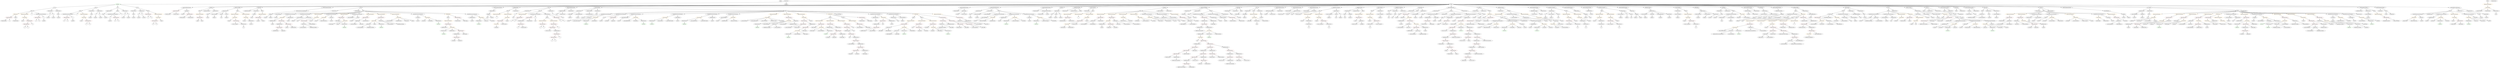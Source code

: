 strict digraph {
	graph [bb="0,0,45773,1476"];
	node [label="\N"];
	Enter	[height=0.5,
		pos="14107,1458",
		width=0.83628];
	BinaryOperation_Unnamed_35	[color=brown,
		height=0.5,
		label=BinaryOperation,
		pos="8348.5,666",
		width=1.9867];
	Identifier__dividends_9	[color=black,
		height=0.5,
		label=_dividends,
		pos="8289.5,594",
		width=1.4323];
	BinaryOperation_Unnamed_35 -> Identifier__dividends_9	[pos="e,8303.7,611.79 8334.3,648.05 8327.3,639.8 8318.8,629.7 8311.1,620.54"];
	Identifier_magnitude_3	[color=black,
		height=0.5,
		label=magnitude,
		pos="8407.5,594",
		width=1.3491];
	BinaryOperation_Unnamed_35 -> Identifier_magnitude_3	[pos="e,8393.8,611.31 8362.8,648.05 8370,639.59 8378.7,629.19 8386.6,619.84"];
	Identifier_myDividends	[color=black,
		height=0.5,
		label=myDividends,
		pos="19462,882",
		width=1.6541];
	ElementaryTypeName_bool_1	[color=black,
		height=0.5,
		label=bool,
		pos="8922.5,1098",
		width=0.76697];
	Identifier__toAddress_3	[color=black,
		height=0.5,
		label=_toAddress,
		pos="38831,1026",
		width=1.5155];
	Parameter_b_2	[color=black,
		height=0.5,
		label=b,
		pos="2538.5,1170",
		width=0.75];
	ElementaryTypeName_uint256_85	[color=black,
		height=0.5,
		label=uint256,
		pos="2542.5,1098",
		width=1.0442];
	Parameter_b_2 -> ElementaryTypeName_uint256_85	[pos="e,2541.6,1116.1 2539.5,1151.7 2539.9,1144.4 2540.4,1135.7 2540.9,1127.5"];
	Identifier_SafeMath_11	[color=green,
		height=0.5,
		label=SafeMath,
		pos="40791,882",
		width=1.2798];
	BinaryOperation_Unnamed_93	[color=brown,
		height=0.5,
		label=BinaryOperation,
		pos="17549,1098",
		width=1.9867];
	IndexAccess_Unnamed_33	[color=black,
		height=0.5,
		label=IndexAccess,
		pos="17549,1026",
		width=1.6402];
	BinaryOperation_Unnamed_93 -> IndexAccess_Unnamed_33	[pos="e,17549,1044.1 17549,1079.7 17549,1072.4 17549,1063.7 17549,1055.5"];
	Identifier__updatedPayouts_1	[color=black,
		height=0.5,
		label=_updatedPayouts,
		pos="17702,1026",
		width=2.0976];
	BinaryOperation_Unnamed_93 -> Identifier__updatedPayouts_1	[pos="e,17668,1042.4 17582,1081.6 17604,1071.5 17633,1058.1 17658,1047.1"];
	Block_Unnamed_9	[color=black,
		height=0.5,
		label=Block,
		pos="45553,1458",
		width=0.90558];
	ExpressionStatement_Unnamed_13	[color=orange,
		height=0.5,
		label=ExpressionStatement,
		pos="45553,1386",
		width=2.458];
	Block_Unnamed_9 -> ExpressionStatement_Unnamed_13	[pos="e,45553,1404.1 45553,1439.7 45553,1432.4 45553,1423.7 45553,1415.5"];
	Identifier_require_10	[color=black,
		height=0.5,
		label=require,
		pos="24019,1026",
		width=1.0026];
	Identifier_owner_txorigin19	[color=black,
		height=0.5,
		label=owner_txorigin19,
		pos="24120,954",
		width=2.0976];
	BinaryOperation_Unnamed_68	[color=brown,
		height=0.5,
		label=BinaryOperation,
		pos="14753,882",
		width=1.9867];
	FunctionCall_Unnamed_75	[color=orange,
		height=0.5,
		label=FunctionCall,
		pos="14588,810",
		width=1.6125];
	BinaryOperation_Unnamed_68 -> FunctionCall_Unnamed_75	[pos="e,14621,825.16 14717,865.98 14692,855.31 14658,840.9 14631,829.52"];
	Identifier_tokenSupply__12	[color=black,
		height=0.5,
		label=tokenSupply_,
		pos="14727,810",
		width=1.7372];
	BinaryOperation_Unnamed_68 -> Identifier_tokenSupply__12	[pos="e,14733,828.1 14746,863.7 14743,856.15 14740,847.12 14737,838.68"];
	BinaryOperation_Unnamed_134	[color=brown,
		height=0.5,
		label=BinaryOperation,
		pos="29308,1026",
		width=1.9867];
	Identifier_owner_txorigin11	[color=black,
		height=0.5,
		label=owner_txorigin11,
		pos="29308,954",
		width=2.0976];
	BinaryOperation_Unnamed_134 -> Identifier_owner_txorigin11	[pos="e,29308,972.1 29308,1007.7 29308,1000.4 29308,991.73 29308,983.54"];
	MemberAccess_Unnamed_55	[color=black,
		height=0.5,
		label=MemberAccess,
		pos="29471,954",
		width=1.9174];
	BinaryOperation_Unnamed_134 -> MemberAccess_Unnamed_55	[pos="e,29436,969.99 29343,1010 29367,999.6 29399,985.7 29425,974.47"];
	StateVariableDeclaration_Unnamed_6	[color=black,
		height=0.5,
		label=StateVariableDeclaration,
		pos="3412.5,1314",
		width=2.8184];
	BinaryOperation_Unnamed_12	[color=brown,
		height=0.5,
		label=BinaryOperation,
		pos="3220.5,1242",
		width=1.9867];
	StateVariableDeclaration_Unnamed_6 -> BinaryOperation_Unnamed_12	[pos="e,3259.9,1257.3 3369.5,1297.3 3340.1,1286.6 3301.1,1272.4 3270.4,1261.2"];
	VariableDeclaration_magnitude	[color=black,
		height=0.5,
		label=magnitude,
		pos="3412.5,1242",
		width=1.3491];
	StateVariableDeclaration_Unnamed_6 -> VariableDeclaration_magnitude	[pos="e,3412.5,1260.1 3412.5,1295.7 3412.5,1288.4 3412.5,1279.7 3412.5,1271.5"];
	ParameterList_Unnamed_34	[color=black,
		height=0.5,
		label=ParameterList,
		pos="31288,1242",
		width=1.7095];
	Parameter_None_4	[color=black,
		height=0.5,
		label=None,
		pos="31331,1170",
		width=0.85014];
	ParameterList_Unnamed_34 -> Parameter_None_4	[pos="e,31321,1187.3 31298,1224.1 31303,1215.9 31309,1206 31315,1197"];
	FunctionCall_Unnamed_50	[color=orange,
		height=0.5,
		label=FunctionCall,
		pos="23860,1098",
		width=1.6125];
	Identifier_amount_2	[color=black,
		height=0.5,
		label=amount,
		pos="23753,1026",
		width=1.0581];
	FunctionCall_Unnamed_50 -> Identifier_amount_2	[pos="e,23774,1041.2 23836,1081.3 23820,1071.2 23800,1058.1 23784,1047.3"];
	MemberAccess_Unnamed_30	[color=black,
		height=0.5,
		label=MemberAccess,
		pos="23878,1026",
		width=1.9174];
	FunctionCall_Unnamed_50 -> MemberAccess_Unnamed_30	[pos="e,23873,1044.1 23864,1079.7 23866,1072.3 23868,1063.5 23870,1055.3"];
	FunctionDefinition_setName	[color=black,
		height=0.5,
		label=setName,
		pos="3850.5,1314",
		width=1.1828];
	Block_Unnamed_23	[color=black,
		height=0.5,
		label=Block,
		pos="3644.5,1242",
		width=0.90558];
	FunctionDefinition_setName -> Block_Unnamed_23	[pos="e,3669.6,1253.8 3816.4,1302.9 3782.9,1292.8 3730.3,1276.4 3685.5,1260 3683.7,1259.3 3681.9,1258.7 3680.1,1257.9"];
	ModifierInvocation_onlyAdministrator_3	[color=black,
		height=0.5,
		label=onlyAdministrator,
		pos="3772.5,1242",
		width=2.1531];
	FunctionDefinition_setName -> ModifierInvocation_onlyAdministrator_3	[pos="e,3791.2,1259.7 3833.2,1297.5 3823.4,1288.6 3810.8,1277.4 3799.7,1267.4"];
	ParameterList_Unnamed_27	[color=black,
		height=0.5,
		label=ParameterList,
		pos="3929.5,1242",
		width=1.7095];
	FunctionDefinition_setName -> ParameterList_Unnamed_27	[pos="e,3911,1259.5 3868.1,1297.5 3878.2,1288.5 3891.2,1277 3902.6,1266.9"];
	Parameter_None_16	[color=black,
		height=0.5,
		label=None,
		pos="1889.5,1170",
		width=0.85014];
	ElementaryTypeName_uint256_82	[color=black,
		height=0.5,
		label=uint256,
		pos="1924.5,1098",
		width=1.0442];
	Parameter_None_16 -> ElementaryTypeName_uint256_82	[pos="e,1916.1,1116 1897.8,1152.4 1901.7,1144.6 1906.5,1135.1 1910.9,1126.2"];
	VariableDeclarationStatement_Unnamed_21	[color=black,
		height=0.5,
		label=VariableDeclarationStatement,
		pos="27273,1026",
		width=3.3174];
	VariableDeclaration__ethereum_1	[color=black,
		height=0.5,
		label=_ethereum,
		pos="27122,954",
		width=1.363];
	VariableDeclarationStatement_Unnamed_21 -> VariableDeclaration__ethereum_1	[pos="e,27151,968.65 27237,1008.4 27214,997.89 27185,984.27 27161,973.42"];
	FunctionCall_Unnamed_56	[color=orange,
		height=0.5,
		label=FunctionCall,
		pos="27247,954",
		width=1.6125];
	VariableDeclarationStatement_Unnamed_21 -> FunctionCall_Unnamed_56	[pos="e,27253,972.1 27266,1007.7 27263,1000.2 27260,991.12 27257,982.68"];
	MemberAccess_Unnamed_26	[color=black,
		height=0.5,
		label=MemberAccess,
		pos="42876,954",
		width=1.9174];
	Identifier_SafeMath_10	[color=green,
		height=0.5,
		label=SafeMath,
		pos="42867,882",
		width=1.2798];
	MemberAccess_Unnamed_26 -> Identifier_SafeMath_10	[pos="e,42869,900.1 42873,935.7 42872,928.32 42871,919.52 42870,911.25"];
	Block_Unnamed_3	[color=black,
		height=0.5,
		label=Block,
		pos="32620,1242",
		width=0.90558];
	VariableDeclarationStatement_Unnamed_1	[color=black,
		height=0.5,
		label=VariableDeclarationStatement,
		pos="32593,1170",
		width=3.3174];
	Block_Unnamed_3 -> VariableDeclarationStatement_Unnamed_1	[pos="e,32599,1188.3 32613,1224.1 32610,1216.5 32607,1207.4 32603,1198.9"];
	IfStatement_Unnamed	[color=orange,
		height=0.5,
		label=IfStatement,
		pos="32783,1170",
		width=1.4739];
	Block_Unnamed_3 -> IfStatement_Unnamed	[pos="e,32751,1184.7 32645,1230.2 32670,1219.3 32710,1202.1 32740,1189.1"];
	VariableDeclaration__tokenPriceInitial	[color=black,
		height=0.5,
		label=_tokenPriceInitial,
		pos="22371,1098",
		width=2.0838];
	ElementaryTypeName_uint256_69	[color=black,
		height=0.5,
		label=uint256,
		pos="22475,1026",
		width=1.0442];
	VariableDeclaration__tokenPriceInitial -> ElementaryTypeName_uint256_69	[pos="e,22453,1041.2 22395,1080.6 22410,1070.7 22429,1058 22444,1047.4"];
	Identifier_tokenSupply__8	[color=black,
		height=0.5,
		label=tokenSupply_,
		pos="26928,1026",
		width=1.7372];
	ElementaryTypeName_string_2	[color=black,
		height=0.5,
		label=string,
		pos="3786.5,1098",
		width=0.864];
	Parameter__includeReferralBonus	[color=black,
		height=0.5,
		label=_includeReferralBonus,
		pos="33790,1170",
		width=2.6521];
	ElementaryTypeName_bool_5	[color=black,
		height=0.5,
		label=bool,
		pos="33851,1098",
		width=0.76697];
	Parameter__includeReferralBonus -> ElementaryTypeName_bool_5	[pos="e,33838,1113.9 33804,1152.1 33812,1143.1 33822,1132.1 33830,1122.3"];
	ParameterList_Unnamed_33	[color=black,
		height=0.5,
		label=ParameterList,
		pos="31429,1242",
		width=1.7095];
	FunctionCall_Unnamed_66	[color=orange,
		height=0.5,
		label=FunctionCall,
		pos="44075,1098",
		width=1.6125];
	Identifier__tokensToSell_1	[color=black,
		height=0.5,
		label=_tokensToSell,
		pos="43906,1026",
		width=1.7927];
	FunctionCall_Unnamed_66 -> Identifier__tokensToSell_1	[pos="e,43940,1041.5 44041,1083 44015,1072.3 43979,1057.5 43951,1045.8"];
	Identifier_tokensToEthereum__4	[color=black,
		height=0.5,
		label=tokensToEthereum_,
		pos="44075,1026",
		width=2.3887];
	FunctionCall_Unnamed_66 -> Identifier_tokensToEthereum__4	[pos="e,44075,1044.1 44075,1079.7 44075,1072.4 44075,1063.7 44075,1055.5"];
	Identifier__incomingEthereum	[color=black,
		height=0.5,
		label=_incomingEthereum,
		pos="11490,1026",
		width=2.3471];
	IndexAccess_Unnamed_29	[color=black,
		height=0.5,
		label=IndexAccess,
		pos="16231,882",
		width=1.6402];
	Identifier__referredBy_4	[color=black,
		height=0.5,
		label=_referredBy,
		pos="16087,810",
		width=1.5293];
	IndexAccess_Unnamed_29 -> Identifier__referredBy_4	[pos="e,16116,825.35 16200,866.15 16179,855.71 16150,841.64 16126,830.33"];
	Identifier_referralBalance__5	[color=black,
		height=0.5,
		label=referralBalance_,
		pos="16231,810",
		width=1.959];
	IndexAccess_Unnamed_29 -> Identifier_referralBalance__5	[pos="e,16231,828.1 16231,863.7 16231,856.41 16231,847.73 16231,839.54"];
	Identifier_tokenSupply__21	[color=black,
		height=0.5,
		label=tokenSupply_,
		pos="22253,954",
		width=1.7372];
	Identifier_keccak256	[color=black,
		height=0.5,
		label=keccak256,
		pos="28356,882",
		width=1.3907];
	Identifier__customerAddress_36	[color=black,
		height=0.5,
		label=_customerAddress,
		pos="13642,1026",
		width=2.264];
	BinaryOperation_Unnamed_138	[color=brown,
		height=0.5,
		label=BinaryOperation,
		pos="468.54,954",
		width=1.9867];
	Identifier_a_2	[color=black,
		height=0.5,
		label=a,
		pos="432.54,882",
		width=0.75];
	BinaryOperation_Unnamed_138 -> Identifier_a_2	[pos="e,440.84,899.14 459.64,935.7 455.55,927.75 450.62,918.16 446.09,909.34"];
	Identifier_c	[color=black,
		height=0.5,
		label=c,
		pos="504.54,882",
		width=0.75];
	BinaryOperation_Unnamed_138 -> Identifier_c	[pos="e,496.24,899.14 477.44,935.7 481.52,927.75 486.46,918.16 490.99,909.34"];
	Identifier_tokensToEthereum__2	[color=black,
		height=0.5,
		label=tokensToEthereum_,
		pos="27063,882",
		width=2.3887];
	Identifier__customerAddress_27	[color=black,
		height=0.5,
		label=_customerAddress,
		pos="33293,954",
		width=2.264];
	Identifier__taxedEthereum_3	[color=black,
		height=0.5,
		label=_taxedEthereum,
		pos="35480,1026",
		width=1.959];
	NumberLiteral_Unnamed_35	[color=black,
		height=0.5,
		label=NumberLiteral,
		pos="17541,882",
		width=1.765];
	Identifier_x	[color=black,
		height=0.5,
		label=x,
		pos="9489.5,882",
		width=0.75];
	BinaryOperation_Unnamed_122	[color=brown,
		height=0.5,
		label=BinaryOperation,
		pos="26338,594",
		width=1.9867];
	NumberLiteral_Unnamed_50	[color=black,
		height=0.5,
		label=NumberLiteral,
		pos="26260,522",
		width=1.765];
	BinaryOperation_Unnamed_122 -> NumberLiteral_Unnamed_50	[pos="e,26278,539.47 26319,576.41 26309,567.61 26297,556.63 26286,546.92"];
	TupleExpression_Unnamed_48	[color=black,
		height=0.5,
		label=TupleExpression,
		pos="26415,522",
		width=2.0422];
	BinaryOperation_Unnamed_122 -> TupleExpression_Unnamed_48	[pos="e,26396,539.71 26356,576.41 26365,567.76 26377,557 26388,547.42"];
	BinaryOperation_Unnamed_136	[color=brown,
		height=0.5,
		label=BinaryOperation,
		pos="685.54,1098",
		width=1.9867];
	Identifier_a_1	[color=black,
		height=0.5,
		label=a,
		pos="646.54,1026",
		width=0.75];
	BinaryOperation_Unnamed_136 -> Identifier_a_1	[pos="e,655.53,1043.1 675.9,1079.7 671.42,1071.7 666.01,1061.9 661.05,1053.1"];
	Identifier_b	[color=black,
		height=0.5,
		label=b,
		pos="718.54,1026",
		width=0.75];
	BinaryOperation_Unnamed_136 -> Identifier_b	[pos="e,710.7,1043.6 693.7,1079.7 697.35,1072 701.74,1062.6 705.8,1054"];
	Block_Unnamed_34	[color=black,
		height=0.5,
		label=Block,
		pos="35012,1242",
		width=0.90558];
	IfStatement_Unnamed_5	[color=orange,
		height=0.5,
		label=IfStatement,
		pos="35392,1170",
		width=1.4739];
	Block_Unnamed_34 -> IfStatement_Unnamed_5	[pos="e,35352,1182.6 35036,1229.7 35041,1227.5 35047,1225.5 35053,1224 35172,1191.9 35208,1212.5 35330,1188 35333,1187.2 35337,1186.3 \
35341,1185.4"];
	FunctionDefinition_sendto_txorigin9	[color=black,
		height=0.5,
		label=sendto_txorigin9,
		pos="4328.5,1314",
		width=2.0283];
	ParameterList_Unnamed_16	[color=black,
		height=0.5,
		label=ParameterList,
		pos="4102.5,1242",
		width=1.7095];
	FunctionDefinition_sendto_txorigin9 -> ParameterList_Unnamed_16	[pos="e,4143.8,1255.8 4284.2,1299.3 4247,1287.7 4193.9,1271.3 4154.7,1259.2"];
	Block_Unnamed_12	[color=black,
		height=0.5,
		label=Block,
		pos="4328.5,1242",
		width=0.90558];
	FunctionDefinition_sendto_txorigin9 -> Block_Unnamed_12	[pos="e,4328.5,1260.1 4328.5,1295.7 4328.5,1288.4 4328.5,1279.7 4328.5,1271.5"];
	Identifier_payoutsTo_	[color=black,
		height=0.5,
		label=payoutsTo_,
		pos="36690,954",
		width=1.5571];
	ExpressionStatement_Unnamed_46	[color=orange,
		height=0.5,
		label=ExpressionStatement,
		pos="30721,1170",
		width=2.458];
	FunctionCall_Unnamed_48	[color=orange,
		height=0.5,
		label=FunctionCall,
		pos="30721,1098",
		width=1.6125];
	ExpressionStatement_Unnamed_46 -> FunctionCall_Unnamed_48	[pos="e,30721,1116.1 30721,1151.7 30721,1144.4 30721,1135.7 30721,1127.5"];
	ElementaryTypeName_uint256_62	[color=black,
		height=0.5,
		label=uint256,
		pos="12425,1026",
		width=1.0442];
	ElementaryTypeName_uint_1	[color=black,
		height=0.5,
		label=uint,
		pos="4037.5,1098",
		width=0.75];
	VariableDeclarationStatement_Unnamed_36	[color=black,
		height=0.5,
		label=VariableDeclarationStatement,
		pos="11099,1170",
		width=3.3174];
	VariableDeclaration__dividends_8	[color=black,
		height=0.5,
		label=_dividends,
		pos="10781,1098",
		width=1.4323];
	VariableDeclarationStatement_Unnamed_36 -> VariableDeclaration__dividends_8	[pos="e,10819,1110.2 11026,1155.4 10974,1145.4 10903,1131 10842,1116 10838,1115.1 10834,1114.1 10830,1113.1"];
	FunctionCall_Unnamed_71	[color=orange,
		height=0.5,
		label=FunctionCall,
		pos="10909,1098",
		width=1.6125];
	VariableDeclarationStatement_Unnamed_36 -> FunctionCall_Unnamed_71	[pos="e,10945,1112.4 11055,1152.9 11025,1142 10986,1127.6 10956,1116.4"];
	ElementaryTypeName_uint256_2	[color=black,
		height=0.5,
		label=uint256,
		pos="30384,1098",
		width=1.0442];
	ExpressionStatement_Unnamed_48	[color=orange,
		height=0.5,
		label=ExpressionStatement,
		pos="23860,1170",
		width=2.458];
	ExpressionStatement_Unnamed_48 -> FunctionCall_Unnamed_50	[pos="e,23860,1116.1 23860,1151.7 23860,1144.4 23860,1135.7 23860,1127.5"];
	NumberLiteral_Unnamed_21	[color=black,
		height=0.5,
		label=NumberLiteral,
		pos="17507,1242",
		width=1.765];
	VariableDeclaration_tokens_	[color=black,
		height=0.5,
		label=tokens_,
		pos="26318,1098",
		width=1.1135];
	ElementaryTypeName_uint256_73	[color=black,
		height=0.5,
		label=uint256,
		pos="26234,1026",
		width=1.0442];
	VariableDeclaration_tokens_ -> ElementaryTypeName_uint256_73	[pos="e,26252,1042.2 26299,1081.8 26288,1072.4 26273,1060 26261,1049.5"];
	ExpressionStatement_Unnamed_9	[color=orange,
		height=0.5,
		label=ExpressionStatement,
		pos="32438,1026",
		width=2.458];
	BinaryOperation_Unnamed_10	[color=brown,
		height=0.5,
		label=BinaryOperation,
		pos="32438,954",
		width=1.9867];
	ExpressionStatement_Unnamed_9 -> BinaryOperation_Unnamed_10	[pos="e,32438,972.1 32438,1007.7 32438,1000.4 32438,991.73 32438,983.54"];
	Identifier_SafeMath_14	[color=green,
		height=0.5,
		label=SafeMath,
		pos="36233,810",
		width=1.2798];
	ElementaryTypeName_uint256_41	[color=black,
		height=0.5,
		label=uint256,
		pos="26992,1098",
		width=1.0442];
	BinaryOperation_Unnamed_84	[color=brown,
		height=0.5,
		label=BinaryOperation,
		pos="15514,882",
		width=1.9867];
	TupleExpression_Unnamed_16	[color=black,
		height=0.5,
		label=TupleExpression,
		pos="15522,810",
		width=2.0422];
	BinaryOperation_Unnamed_84 -> TupleExpression_Unnamed_16	[pos="e,15520,828.1 15516,863.7 15516,856.41 15517,847.73 15518,839.54"];
	Identifier__fee_2	[color=black,
		height=0.5,
		label=_fee,
		pos="15641,810",
		width=0.75];
	BinaryOperation_Unnamed_84 -> Identifier__fee_2	[pos="e,15620,822.24 15542,865.12 15563,853.94 15590,839 15610,827.65"];
	VariableDeclaration__taxedEthereum_4	[color=black,
		height=0.5,
		label=_taxedEthereum,
		pos="44375,1098",
		width=1.959];
	ElementaryTypeName_uint256_58	[color=black,
		height=0.5,
		label=uint256,
		pos="44310,1026",
		width=1.0442];
	VariableDeclaration__taxedEthereum_4 -> ElementaryTypeName_uint256_58	[pos="e,44324,1042.8 44359,1080.1 44351,1071.4 44341,1060.7 44332,1051.1"];
	FunctionCall_Unnamed_19	[color=orange,
		height=0.5,
		label=FunctionCall,
		pos="4464.5,1098",
		width=1.6125];
	Identifier_amount_1	[color=black,
		height=0.5,
		label=amount,
		pos="4425.5,1026",
		width=1.0581];
	FunctionCall_Unnamed_19 -> Identifier_amount_1	[pos="e,4434.9,1043.8 4455.1,1080.1 4450.7,1072.1 4445.3,1062.5 4440.4,1053.7"];
	MemberAccess_Unnamed_11	[color=black,
		height=0.5,
		label=MemberAccess,
		pos="4550.5,1026",
		width=1.9174];
	FunctionCall_Unnamed_19 -> MemberAccess_Unnamed_11	[pos="e,4530.1,1043.6 4484.5,1080.8 4495.4,1071.9 4509.1,1060.7 4521.2,1050.9"];
	VariableDeclaration_symbol	[color=black,
		height=0.5,
		label=symbol,
		pos="35383,1242",
		width=1.0581];
	ElementaryTypeName_string_1	[color=black,
		height=0.5,
		label=string,
		pos="35574,1170",
		width=0.864];
	VariableDeclaration_symbol -> ElementaryTypeName_string_1	[pos="e,35549,1181.7 35412,1230.2 35418,1228.2 35424,1226 35430,1224 35476,1207.7 35488,1205.6 35534,1188 35535,1187.3 35537,1186.6 35539,\
1185.9"];
	stringLiteral_Unnamed_2	[color=black,
		height=0.5,
		label=stringLiteral,
		pos="35677,1170",
		width=1.5016];
	VariableDeclaration_symbol -> stringLiteral_Unnamed_2	[pos="e,35636,1182.3 35411,1229.8 35417,1227.7 35424,1225.6 35430,1224 35510,1201.8 35532,1206.9 35614,1188 35617,1187.1 35621,1186.2 \
35625,1185.2"];
	ElementaryTypeName_uint256_74	[color=black,
		height=0.5,
		label=uint256,
		pos="26141,1026",
		width=1.0442];
	Identifier_myDividends_3	[color=black,
		height=0.5,
		label=myDividends,
		pos="40390,954",
		width=1.6541];
	FunctionCall_Unnamed_67	[color=orange,
		height=0.5,
		label=FunctionCall,
		pos="45081,1098",
		width=1.6125];
	MemberAccess_Unnamed_41	[color=black,
		height=0.5,
		label=MemberAccess,
		pos="45081,1026",
		width=1.9174];
	FunctionCall_Unnamed_67 -> MemberAccess_Unnamed_41	[pos="e,45081,1044.1 45081,1079.7 45081,1072.4 45081,1063.7 45081,1055.5"];
	Identifier__ethereum_6	[color=black,
		height=0.5,
		label=_ethereum,
		pos="45217,1026",
		width=1.363];
	FunctionCall_Unnamed_67 -> Identifier__ethereum_6	[pos="e,45189,1041.3 45110,1082 45130,1071.6 45157,1057.8 45179,1046.5"];
	Identifier_dividendFee__5	[color=black,
		height=0.5,
		label=dividendFee_,
		pos="45345,1026",
		width=1.6957];
	FunctionCall_Unnamed_67 -> Identifier_dividendFee__5	[pos="e,45300,1038.7 45124,1085.6 45169,1073.6 45240,1054.8 45289,1041.7"];
	VariableDeclaration__customerAddress_1	[color=black,
		height=0.5,
		label=_customerAddress,
		pos="32305,1098",
		width=2.264];
	VariableDeclarationStatement_Unnamed_1 -> VariableDeclaration__customerAddress_1	[pos="e,32358,1111.9 32531,1154.2 32484,1142.5 32417,1126.4 32369,1114.6"];
	MemberAccess_Unnamed_1	[color=black,
		height=0.5,
		label=MemberAccess,
		pos="32474,1098",
		width=1.9174];
	VariableDeclarationStatement_Unnamed_1 -> MemberAccess_Unnamed_1	[pos="e,32500,1114.8 32564,1152.1 32548,1142.6 32527,1130.7 32510,1120.6"];
	VariableDeclaration__etherReceived	[color=black,
		height=0.5,
		label=_etherReceived,
		pos="26610,1098",
		width=1.8897];
	ElementaryTypeName_uint256_75	[color=black,
		height=0.5,
		label=uint256,
		pos="26488,1026",
		width=1.0442];
	VariableDeclaration__etherReceived -> ElementaryTypeName_uint256_75	[pos="e,26511,1040.5 26582,1081.1 26564,1070.7 26540,1057.1 26521,1046.1"];
	Identifier__fee	[color=black,
		height=0.5,
		label=_fee,
		pos="16687,882",
		width=0.75];
	Block_Unnamed_35	[color=black,
		height=0.5,
		label=Block,
		pos="35368,1098",
		width=0.90558];
	IfStatement_Unnamed_5 -> Block_Unnamed_35	[pos="e,35373,1116.1 35386,1151.7 35383,1144.2 35380,1135.3 35377,1127"];
	BinaryOperation_Unnamed_62	[color=brown,
		height=0.5,
		label=BinaryOperation,
		pos="35490,1098",
		width=1.9867];
	IfStatement_Unnamed_5 -> BinaryOperation_Unnamed_62	[pos="e,35466,1115.5 35413,1153.5 35426,1144.2 35443,1132.3 35457,1122"];
	Block_Unnamed_36	[color=black,
		height=0.5,
		label=Block,
		pos="35621,1098",
		width=0.90558];
	IfStatement_Unnamed_5 -> Block_Unnamed_36	[pos="e,35593,1108.5 35431,1157.8 35468,1147.3 35523,1131.2 35571,1116 35574,1114.7 35579,1113.4 35583,1112"];
	MemberAccess_Unnamed_24	[color=black,
		height=0.5,
		label=MemberAccess,
		pos="39345,954",
		width=1.9174];
	Identifier_SafeMath_8	[color=green,
		height=0.5,
		label=SafeMath,
		pos="39345,882",
		width=1.2798];
	MemberAccess_Unnamed_24 -> Identifier_SafeMath_8	[pos="e,39345,900.1 39345,935.7 39345,928.41 39345,919.73 39345,911.54"];
	MemberAccess_Unnamed_14	[color=black,
		height=0.5,
		label=MemberAccess,
		pos="20568,1026",
		width=1.9174];
	Identifier__customerAddress_13	[color=black,
		height=0.5,
		label=_customerAddress,
		pos="20814,954",
		width=2.264];
	MemberAccess_Unnamed_14 -> Identifier__customerAddress_13	[pos="e,20765,968.8 20613,1012.1 20653,1000.8 20711,984.28 20754,971.93"];
	VariableDeclarationStatement_Unnamed_14	[color=black,
		height=0.5,
		label=VariableDeclarationStatement,
		pos="5285.5,1170",
		width=3.3174];
	FunctionCall_Unnamed_32	[color=orange,
		height=0.5,
		label=FunctionCall,
		pos="5123.5,1098",
		width=1.6125];
	VariableDeclarationStatement_Unnamed_14 -> FunctionCall_Unnamed_32	[pos="e,5156.4,1113.2 5247.6,1152.6 5223.3,1142.1 5191.9,1128.5 5166.7,1117.7"];
	VariableDeclaration__updatedPayouts	[color=black,
		height=0.5,
		label=_updatedPayouts,
		pos="5275.5,1098",
		width=2.0976];
	VariableDeclarationStatement_Unnamed_14 -> VariableDeclaration__updatedPayouts	[pos="e,5278,1116.1 5283.1,1151.7 5282,1144.3 5280.8,1135.5 5279.6,1127.3"];
	MemberAccess_Unnamed_48	[color=black,
		height=0.5,
		label=MemberAccess,
		pos="14420,738",
		width=1.9174];
	Identifier_SafeMath_24	[color=green,
		height=0.5,
		label=SafeMath,
		pos="14420,666",
		width=1.2798];
	MemberAccess_Unnamed_48 -> Identifier_SafeMath_24	[pos="e,14420,684.1 14420,719.7 14420,712.41 14420,703.73 14420,695.54"];
	BinaryOperation_Unnamed_103	[color=brown,
		height=0.5,
		label=BinaryOperation,
		pos="21773,90",
		width=1.9867];
	Identifier_tokenPriceIncremental__2	[color=black,
		height=0.5,
		label=tokenPriceIncremental_,
		pos="21683,18",
		width=2.7214];
	BinaryOperation_Unnamed_103 -> Identifier_tokenPriceIncremental__2	[pos="e,21704,35.956 21751,72.411 21740,63.562 21726,52.518 21713,42.773"];
	NumberLiteral_Unnamed_40	[color=black,
		height=0.5,
		label=NumberLiteral,
		pos="21863,18",
		width=1.765];
	BinaryOperation_Unnamed_103 -> NumberLiteral_Unnamed_40	[pos="e,21842,35.228 21794,72.411 21805,63.367 21820,52.03 21833,42.13"];
	Identifier__dividends_15	[color=black,
		height=0.5,
		label=_dividends,
		pos="11128,1026",
		width=1.4323];
	FunctionDefinition_setSymbol	[color=black,
		height=0.5,
		label=setSymbol,
		pos="4718.5,1314",
		width=1.3907];
	ModifierInvocation_onlyAdministrator_4	[color=black,
		height=0.5,
		label=onlyAdministrator,
		pos="4505.5,1242",
		width=2.1531];
	FunctionDefinition_setSymbol -> ModifierInvocation_onlyAdministrator_4	[pos="e,4548.8,1257.2 4682.4,1301.1 4648.7,1290 4597.9,1273.3 4559.4,1260.7"];
	ParameterList_Unnamed_28	[color=black,
		height=0.5,
		label=ParameterList,
		pos="4662.5,1242",
		width=1.7095];
	FunctionDefinition_setSymbol -> ParameterList_Unnamed_28	[pos="e,4676.1,1260 4705.3,1296.4 4698.7,1288.2 4690.5,1278 4683.2,1268.8"];
	Block_Unnamed_24	[color=black,
		height=0.5,
		label=Block,
		pos="4774.5,1242",
		width=0.90558];
	FunctionDefinition_setSymbol -> Block_Unnamed_24	[pos="e,4761.7,1259 4731.8,1296.4 4738.6,1287.9 4747,1277.4 4754.6,1268"];
	ElementaryTypeName_uint256_8	[color=black,
		height=0.5,
		label=uint256,
		pos="19367,1098",
		width=1.0442];
	VariableDeclaration__taxedEthereum	[color=black,
		height=0.5,
		label=_taxedEthereum,
		pos="8625.5,1098",
		width=1.959];
	ElementaryTypeName_uint256_29	[color=black,
		height=0.5,
		label=uint256,
		pos="8625.5,1026",
		width=1.0442];
	VariableDeclaration__taxedEthereum -> ElementaryTypeName_uint256_29	[pos="e,8625.5,1044.1 8625.5,1079.7 8625.5,1072.4 8625.5,1063.7 8625.5,1055.5"];
	FunctionCall_Unnamed_45	[color=orange,
		height=0.5,
		label=FunctionCall,
		pos="39390,1026",
		width=1.6125];
	TupleExpression_Unnamed_9	[color=black,
		height=0.5,
		label=TupleExpression,
		pos="38765,954",
		width=2.0422];
	FunctionCall_Unnamed_45 -> TupleExpression_Unnamed_9	[pos="e,38817,966.89 39348,1013.2 39339,1011.2 39331,1009.3 39323,1008 39113,973.78 39057,1001.6 38847,972 38841,971.15 38834,970.12 38828,\
969"];
	BinaryOperation_Unnamed_45	[color=brown,
		height=0.5,
		label=BinaryOperation,
		pos="38928,954",
		width=1.9867];
	FunctionCall_Unnamed_45 -> BinaryOperation_Unnamed_45	[pos="e,38980,966.69 39347,1013.3 39339,1011.4 39331,1009.5 39323,1008 39184,982.67 39147,994.45 39009,972 39003,971.05 38997,969.97 38991,\
968.82"];
	FunctionDefinition_mul	[color=black,
		height=0.5,
		label=mul,
		pos="993.54,1314",
		width=0.75];
	Block_Unnamed_49	[color=black,
		height=0.5,
		label=Block,
		pos="579.54,1242",
		width=0.90558];
	FunctionDefinition_mul -> Block_Unnamed_49	[pos="e,610.61,1248.3 967.33,1308.6 897.64,1296.8 707.29,1264.6 621.94,1250.2"];
	ParameterList_Unnamed_58	[color=black,
		height=0.5,
		label=ParameterList,
		pos="922.54,1242",
		width=1.7095];
	FunctionDefinition_mul -> ParameterList_Unnamed_58	[pos="e,939.48,1259.7 978.83,1298.5 969.79,1289.6 957.98,1277.9 947.51,1267.6"];
	ParameterList_Unnamed_59	[color=black,
		height=0.5,
		label=ParameterList,
		pos="1063.5,1242",
		width=1.7095];
	FunctionDefinition_mul -> ParameterList_Unnamed_59	[pos="e,1046.8,1259.7 1008,1298.5 1017,1289.6 1028.6,1277.9 1038.9,1267.6"];
	ElementaryTypeName_uint256_51	[color=black,
		height=0.5,
		label=uint256,
		pos="18837,1026",
		width=1.0442];
	Identifier_require_11	[color=black,
		height=0.5,
		label=require,
		pos="44796,1026",
		width=1.0026];
	Identifier_SafeMath_21	[color=green,
		height=0.5,
		label=SafeMath,
		pos="11958,954",
		width=1.2798];
	Identifier__amountOfTokens_12	[color=black,
		height=0.5,
		label=_amountOfTokens,
		pos="15596,522",
		width=2.2501];
	BinaryOperation_Unnamed_132	[color=brown,
		height=0.5,
		label=BinaryOperation,
		pos="10194,738",
		width=1.9867];
	BinaryOperation_Unnamed_133	[color=brown,
		height=0.5,
		label=BinaryOperation,
		pos="10135,666",
		width=1.9867];
	BinaryOperation_Unnamed_132 -> BinaryOperation_Unnamed_133	[pos="e,10149,683.79 10179,720.05 10172,711.8 10164,701.7 10156,692.54"];
	Identifier_z_4	[color=black,
		height=0.5,
		label=z,
		pos="10252,666",
		width=0.75];
	BinaryOperation_Unnamed_132 -> Identifier_z_4	[pos="e,10239,682.36 10208,720.05 10215,711.35 10224,700.59 10232,691.03"];
	BinaryOperation_Unnamed_4	[color=brown,
		height=0.5,
		label=BinaryOperation,
		pos="32962,810",
		width=1.9867];
	FunctionCall_Unnamed_6	[color=orange,
		height=0.5,
		label=FunctionCall,
		pos="32918,738",
		width=1.6125];
	BinaryOperation_Unnamed_4 -> FunctionCall_Unnamed_6	[pos="e,32928,755.79 32951,792.05 32946,784.06 32940,774.33 32934,765.4"];
	Identifier__amountOfEthereum	[color=black,
		height=0.5,
		label=_amountOfEthereum,
		pos="33082,738",
		width=2.4442];
	BinaryOperation_Unnamed_4 -> Identifier__amountOfEthereum	[pos="e,33053,755.47 32989,792.94 33005,783.47 33026,771.36 33044,761.01"];
	Identifier__dividends_17	[color=black,
		height=0.5,
		label=_dividends,
		pos="17049,810",
		width=1.4323];
	VariableDeclaration__taxedEthereum_2	[color=black,
		height=0.5,
		label=_taxedEthereum,
		pos="35389,954",
		width=1.959];
	ElementaryTypeName_uint256_48	[color=black,
		height=0.5,
		label=uint256,
		pos="35170,882",
		width=1.0442];
	VariableDeclaration__taxedEthereum_2 -> ElementaryTypeName_uint256_48	[pos="e,35198,893.86 35343,939.86 35308,929.54 35259,914.52 35216,900 35213,899.26 35211,898.48 35209,897.68"];
	TupleExpression_Unnamed_30	[color=black,
		height=0.5,
		label=TupleExpression,
		pos="22550,306",
		width=2.0422];
	BinaryOperation_Unnamed_106	[color=brown,
		height=0.5,
		label=BinaryOperation,
		pos="22552,234",
		width=1.9867];
	TupleExpression_Unnamed_30 -> BinaryOperation_Unnamed_106	[pos="e,22551,252.1 22550,287.7 22550,280.41 22550,271.73 22551,263.54"];
	Identifier_ambassadors_	[color=black,
		height=0.5,
		label=ambassadors_,
		pos="32043,666",
		width=1.7927];
	NumberLiteral_Unnamed_56	[color=black,
		height=0.5,
		label=NumberLiteral,
		pos="63.539,1026",
		width=1.765];
	VariableDeclarationStatement_Unnamed_22	[color=black,
		height=0.5,
		label=VariableDeclarationStatement,
		pos="27530,1026",
		width=3.3174];
	FunctionCall_Unnamed_57	[color=orange,
		height=0.5,
		label=FunctionCall,
		pos="27530,954",
		width=1.6125];
	VariableDeclarationStatement_Unnamed_22 -> FunctionCall_Unnamed_57	[pos="e,27530,972.1 27530,1007.7 27530,1000.4 27530,991.73 27530,983.54"];
	VariableDeclaration__dividends_4	[color=black,
		height=0.5,
		label=_dividends,
		pos="27711,954",
		width=1.4323];
	VariableDeclarationStatement_Unnamed_22 -> VariableDeclaration__dividends_4	[pos="e,27677,967.99 27572,1008.8 27600,997.77 27637,983.27 27666,972.1"];
	ElementaryTypeName_uint256_5	[color=black,
		height=0.5,
		label=uint256,
		pos="35280,1098",
		width=1.0442];
	ParameterList_Unnamed_46	[color=black,
		height=0.5,
		label=ParameterList,
		pos="17856,1242",
		width=1.7095];
	Parameter_None_10	[color=black,
		height=0.5,
		label=None,
		pos="17763,1170",
		width=0.85014];
	ParameterList_Unnamed_46 -> Parameter_None_10	[pos="e,17781,1184.8 17834,1224.8 17821,1214.9 17804,1202.3 17790,1191.7"];
	BinaryOperation_Unnamed_75	[color=brown,
		height=0.5,
		label=BinaryOperation,
		pos="17061,954",
		width=1.9867];
	Identifier__dividends_16	[color=black,
		height=0.5,
		label=_dividends,
		pos="16945,882",
		width=1.4323];
	BinaryOperation_Unnamed_75 -> Identifier__dividends_16	[pos="e,16969,898.03 17034,936.94 17018,927.06 16996,914.31 16979,903.68"];
	FunctionCall_Unnamed_77	[color=orange,
		height=0.5,
		label=FunctionCall,
		pos="17073,882",
		width=1.6125];
	BinaryOperation_Unnamed_75 -> FunctionCall_Unnamed_77	[pos="e,17070,900.1 17064,935.7 17065,928.32 17066,919.52 17068,911.25"];
	ElementaryTypeName_bool_3	[color=black,
		height=0.5,
		label=bool,
		pos="39140,1098",
		width=0.76697];
	NumberLiteral_Unnamed_2	[color=black,
		height=0.5,
		label=NumberLiteral,
		pos="35823,1170",
		width=1.765];
	StateVariableDeclaration_Unnamed_14	[color=black,
		height=0.5,
		label=StateVariableDeclaration,
		pos="5973.5,1314",
		width=2.8184];
	VariableDeclaration_ambassadorAccumulatedQuota_	[color=black,
		height=0.5,
		label=ambassadorAccumulatedQuota_,
		pos="5575.5,1242",
		width=3.6778];
	StateVariableDeclaration_Unnamed_14 -> VariableDeclaration_ambassadorAccumulatedQuota_	[pos="e,5654.3,1256.8 5903.3,1300.6 5837.1,1289 5737.6,1271.5 5665.6,1258.8"];
	NumberLiteral_Unnamed_46	[color=black,
		height=0.5,
		label=NumberLiteral,
		pos="25943,954",
		width=1.765];
	Identifier_tokensToEthereum__1	[color=black,
		height=0.5,
		label=tokensToEthereum_,
		pos="42707,1026",
		width=2.3887];
	ParameterList_Unnamed_63	[color=black,
		height=0.5,
		label=ParameterList,
		pos="2449.5,1242",
		width=1.7095];
	Parameter_None_17	[color=black,
		height=0.5,
		label=None,
		pos="2449.5,1170",
		width=0.85014];
	ParameterList_Unnamed_63 -> Parameter_None_17	[pos="e,2449.5,1188.1 2449.5,1223.7 2449.5,1216.4 2449.5,1207.7 2449.5,1199.5"];
	FunctionCall_Unnamed_76	[color=orange,
		height=0.5,
		label=FunctionCall,
		pos="16525,882",
		width=1.6125];
	IndexAccess_Unnamed_30	[color=black,
		height=0.5,
		label=IndexAccess,
		pos="16379,810",
		width=1.6402];
	FunctionCall_Unnamed_76 -> IndexAccess_Unnamed_30	[pos="e,16409,825.78 16494,866.33 16472,855.95 16443,841.94 16419,830.61"];
	MemberAccess_Unnamed_49	[color=black,
		height=0.5,
		label=MemberAccess,
		pos="16525,810",
		width=1.9174];
	FunctionCall_Unnamed_76 -> MemberAccess_Unnamed_49	[pos="e,16525,828.1 16525,863.7 16525,856.41 16525,847.73 16525,839.54"];
	Identifier__referralBonus_1	[color=black,
		height=0.5,
		label=_referralBonus,
		pos="16678,810",
		width=1.8204];
	FunctionCall_Unnamed_76 -> Identifier__referralBonus_1	[pos="e,16645,825.97 16556,866.5 16579,856.12 16610,842.04 16635,830.66"];
	Identifier___1	[color=black,
		height=0.5,
		label=_,
		pos="19783,1098",
		width=0.75];
	BinaryOperation_Unnamed_141	[color=brown,
		height=0.5,
		label=BinaryOperation,
		pos="2727.5,1170",
		width=1.9867];
	Identifier_a_5	[color=black,
		height=0.5,
		label=a,
		pos="2724.5,1098",
		width=0.75];
	BinaryOperation_Unnamed_141 -> Identifier_a_5	[pos="e,2725.3,1116.1 2726.8,1151.7 2726.5,1144.4 2726.1,1135.7 2725.8,1127.5"];
	Identifier_b_4	[color=black,
		height=0.5,
		label=b,
		pos="2796.5,1098",
		width=0.75];
	BinaryOperation_Unnamed_141 -> Identifier_b_4	[pos="e,2782.3,1113.4 2744.2,1152.1 2753.3,1142.8 2764.7,1131.3 2774.5,1121.3"];
	NumberLiteral_Unnamed_5	[color=black,
		height=0.5,
		label=NumberLiteral,
		pos="23835,1242",
		width=1.765];
	Identifier_sqrt	[color=black,
		height=0.5,
		label=sqrt,
		pos="21951,594",
		width=0.75];
	VariableDeclaration__dividends_6	[color=black,
		height=0.5,
		label=_dividends,
		pos="18837,1098",
		width=1.4323];
	VariableDeclaration__dividends_6 -> ElementaryTypeName_uint256_51	[pos="e,18837,1044.1 18837,1079.7 18837,1072.4 18837,1063.7 18837,1055.5"];
	Identifier_tokenPriceIncremental__4	[color=black,
		height=0.5,
		label=tokenPriceIncremental_,
		pos="21584,162",
		width=2.7214];
	VariableDeclaration__ethereum_2	[color=black,
		height=0.5,
		label=_ethereum,
		pos="35748,954",
		width=1.363];
	ElementaryTypeName_uint256_46	[color=black,
		height=0.5,
		label=uint256,
		pos="35657,882",
		width=1.0442];
	VariableDeclaration__ethereum_2 -> ElementaryTypeName_uint256_46	[pos="e,35676,897.77 35727,937.46 35715,927.84 35699,915.34 35685,904.75"];
	BinaryOperation_Unnamed	[color=brown,
		height=0.5,
		label=BinaryOperation,
		pos="9146.5,1026",
		width=1.9867];
	FunctionCall_Unnamed_1	[color=orange,
		height=0.5,
		label=FunctionCall,
		pos="9076.5,954",
		width=1.6125];
	BinaryOperation_Unnamed -> FunctionCall_Unnamed_1	[pos="e,9092.8,971.31 9129.6,1008.1 9121,999.42 9110.3,988.76 9100.8,979.27"];
	NumberLiteral_Unnamed	[color=black,
		height=0.5,
		label=NumberLiteral,
		pos="9216.5,954",
		width=1.765];
	BinaryOperation_Unnamed -> NumberLiteral_Unnamed	[pos="e,9199.7,971.79 9163.5,1008.1 9172,999.54 9182.5,989.07 9191.9,979.68"];
	Identifier_totalEthereumBalance	[color=black,
		height=0.5,
		label=totalEthereumBalance,
		pos="32918,666",
		width=2.5135];
	FunctionCall_Unnamed_31	[color=orange,
		height=0.5,
		label=FunctionCall,
		pos="6814.5,1026",
		width=1.6125];
	IndexAccess_Unnamed_14	[color=black,
		height=0.5,
		label=IndexAccess,
		pos="6717.5,954",
		width=1.6402];
	FunctionCall_Unnamed_31 -> IndexAccess_Unnamed_14	[pos="e,6739.8,971.06 6792.5,1009.1 6779.6,999.78 6763,987.84 6748.8,977.55"];
	Identifier__tokens_5	[color=black,
		height=0.5,
		label=_tokens,
		pos="6834.5,954",
		width=1.1135];
	FunctionCall_Unnamed_31 -> Identifier__tokens_5	[pos="e,6829.7,972.1 6819.5,1007.7 6821.6,1000.2 6824.2,991.32 6826.5,982.97"];
	MemberAccess_Unnamed_19	[color=black,
		height=0.5,
		label=MemberAccess,
		pos="6961.5,954",
		width=1.9174];
	FunctionCall_Unnamed_31 -> MemberAccess_Unnamed_19	[pos="e,6929.2,970.38 6845.4,1010.3 6866.8,1000.1 6895.6,986.41 6919.2,975.18"];
	Block_Unnamed_25	[color=black,
		height=0.5,
		label=Block,
		pos="25331,1242",
		width=0.90558];
	MemberAccess_Unnamed_32	[color=black,
		height=0.5,
		label=MemberAccess,
		pos="25331,1170",
		width=1.9174];
	Block_Unnamed_25 -> MemberAccess_Unnamed_32	[pos="e,25331,1188.1 25331,1223.7 25331,1216.4 25331,1207.7 25331,1199.5"];
	ElementaryTypeName_bytes32	[color=black,
		height=0.5,
		label=bytes32,
		pos="9007.5,1098",
		width=1.0996];
	Block_Unnamed_29	[color=black,
		height=0.5,
		label=Block,
		pos="36072,1242",
		width=0.90558];
	IndexAccess_Unnamed_25	[color=black,
		height=0.5,
		label=IndexAccess,
		pos="36063,1170",
		width=1.6402];
	Block_Unnamed_29 -> IndexAccess_Unnamed_25	[pos="e,36065,1188.1 36069,1223.7 36068,1216.3 36067,1207.5 36066,1199.3"];
	VariableDeclaration_onlyAmbassadors	[color=black,
		height=0.5,
		label=onlyAmbassadors,
		pos="10311,1242",
		width=2.1669];
	ElementaryTypeName_bool_2	[color=black,
		height=0.5,
		label=bool,
		pos="10206,1170",
		width=0.76697];
	VariableDeclaration_onlyAmbassadors -> ElementaryTypeName_bool_2	[pos="e,10224,1183.6 10286,1224.6 10270,1214.2 10250,1200.8 10234,1189.9"];
	BooleanLiteral_Unnamed_3	[color=black,
		height=0.5,
		label=BooleanLiteral,
		pos="10316,1170",
		width=1.7788];
	VariableDeclaration_onlyAmbassadors -> BooleanLiteral_Unnamed_3	[pos="e,10314,1188.1 10312,1223.7 10312,1216.4 10313,1207.7 10314,1199.5"];
	TupleExpression_Unnamed_44	[color=black,
		height=0.5,
		label=TupleExpression,
		pos="26742,306",
		width=2.0422];
	BinaryOperation_Unnamed_118	[color=brown,
		height=0.5,
		label=BinaryOperation,
		pos="26742,234",
		width=1.9867];
	TupleExpression_Unnamed_44 -> BinaryOperation_Unnamed_118	[pos="e,26742,252.1 26742,287.7 26742,280.41 26742,271.73 26742,263.54"];
	BinaryOperation_Unnamed_88	[color=brown,
		height=0.5,
		label=BinaryOperation,
		pos="15688,378",
		width=1.9867];
	Identifier_magnitude_9	[color=black,
		height=0.5,
		label=magnitude,
		pos="15586,306",
		width=1.3491];
	BinaryOperation_Unnamed_88 -> Identifier_magnitude_9	[pos="e,15608,322.35 15664,360.59 15650,351.11 15632,339.06 15617,328.8"];
	Identifier__dividends_20	[color=black,
		height=0.5,
		label=_dividends,
		pos="15704,306",
		width=1.4323];
	BinaryOperation_Unnamed_88 -> Identifier__dividends_20	[pos="e,15700,324.1 15691,359.7 15693,352.32 15695,343.52 15697,335.25"];
	ElementaryTypeName_uint256_37	[color=black,
		height=0.5,
		label=uint256,
		pos="33934,1098",
		width=1.0442];
	Identifier_assert	[color=black,
		height=0.5,
		label=assert,
		pos="405.54,1026",
		width=0.89172];
	Parameter_owner_txorigin11	[color=black,
		height=0.5,
		label=owner_txorigin11,
		pos="29490,1170",
		width=2.0976];
	ElementaryTypeName_address_36	[color=black,
		height=0.5,
		label=address,
		pos="29490,1098",
		width=1.0996];
	Parameter_owner_txorigin11 -> ElementaryTypeName_address_36	[pos="e,29490,1116.1 29490,1151.7 29490,1144.4 29490,1135.7 29490,1127.5"];
	Identifier__customerAddress_19	[color=black,
		height=0.5,
		label=_customerAddress,
		pos="7108.5,1026",
		width=2.264];
	ExpressionStatement_Unnamed_20	[color=orange,
		height=0.5,
		label=ExpressionStatement,
		pos="4279.5,1170",
		width=2.458];
	FunctionCall_Unnamed_18	[color=orange,
		height=0.5,
		label=FunctionCall,
		pos="4279.5,1098",
		width=1.6125];
	ExpressionStatement_Unnamed_20 -> FunctionCall_Unnamed_18	[pos="e,4279.5,1116.1 4279.5,1151.7 4279.5,1144.4 4279.5,1135.7 4279.5,1127.5"];
	ElementaryTypeName_uint_4	[color=black,
		height=0.5,
		label=uint,
		pos="10313,1098",
		width=0.75];
	MemberAccess_Unnamed_52	[color=black,
		height=0.5,
		label=MemberAccess,
		pos="13862,954",
		width=1.9174];
	Identifier_SafeMath_28	[color=green,
		height=0.5,
		label=SafeMath,
		pos="13862,882",
		width=1.2798];
	MemberAccess_Unnamed_52 -> Identifier_SafeMath_28	[pos="e,13862,900.1 13862,935.7 13862,928.41 13862,919.73 13862,911.54"];
	Parameter_a_2	[color=black,
		height=0.5,
		label=a,
		pos="2610.5,1170",
		width=0.75];
	ElementaryTypeName_uint256_84	[color=black,
		height=0.5,
		label=uint256,
		pos="2635.5,1098",
		width=1.0442];
	Parameter_a_2 -> ElementaryTypeName_uint256_84	[pos="e,2629.5,1115.8 2616.6,1152.1 2619.3,1144.4 2622.6,1135.2 2625.7,1126.6"];
	BinaryOperation_Unnamed_20	[color=brown,
		height=0.5,
		label=BinaryOperation,
		pos="34768,1098",
		width=1.9867];
	NumberLiteral_Unnamed_25	[color=black,
		height=0.5,
		label=NumberLiteral,
		pos="34646,1026",
		width=1.765];
	BinaryOperation_Unnamed_20 -> NumberLiteral_Unnamed_25	[pos="e,34673,1042.6 34740,1081.1 34723,1071.4 34701,1058.8 34683,1048.2"];
	Identifier__tokens_1	[color=black,
		height=0.5,
		label=_tokens,
		pos="34768,1026",
		width=1.1135];
	BinaryOperation_Unnamed_20 -> Identifier__tokens_1	[pos="e,34768,1044.1 34768,1079.7 34768,1072.4 34768,1063.7 34768,1055.5"];
	BinaryOperation_Unnamed_38	[color=brown,
		height=0.5,
		label=BinaryOperation,
		pos="40257,1098",
		width=1.9867];
	FunctionCall_Unnamed_36	[color=orange,
		height=0.5,
		label=FunctionCall,
		pos="40227,1026",
		width=1.6125];
	BinaryOperation_Unnamed_38 -> FunctionCall_Unnamed_36	[pos="e,40234,1044.1 40249,1079.7 40246,1072.2 40242,1063.1 40238,1054.7"];
	NumberLiteral_Unnamed_28	[color=black,
		height=0.5,
		label=NumberLiteral,
		pos="40367,1026",
		width=1.765];
	BinaryOperation_Unnamed_38 -> NumberLiteral_Unnamed_28	[pos="e,40342,1042.9 40282,1080.8 40297,1071.3 40316,1059.3 40332,1049"];
	Identifier_purchaseTokens_1	[color=black,
		height=0.5,
		label=purchaseTokens,
		pos="45399,1242",
		width=2.0006];
	MemberAccess_Unnamed_9	[color=black,
		height=0.5,
		label=MemberAccess,
		pos="36918,1098",
		width=1.9174];
	Identifier_msg_4	[color=black,
		height=0.5,
		label=msg,
		pos="36918,1026",
		width=0.75];
	MemberAccess_Unnamed_9 -> Identifier_msg_4	[pos="e,36918,1044.1 36918,1079.7 36918,1072.4 36918,1063.7 36918,1055.5"];
	MemberAccess_Unnamed_34	[color=black,
		height=0.5,
		label=MemberAccess,
		pos="33555,1098",
		width=1.9174];
	Identifier_msg_10	[color=black,
		height=0.5,
		label=msg,
		pos="33689,1026",
		width=0.75];
	MemberAccess_Unnamed_34 -> Identifier_msg_10	[pos="e,33668,1037.9 33584,1081.5 33606,1070.1 33635,1054.8 33657,1043.2"];
	ElementaryTypeName_uint	[color=black,
		height=0.5,
		label=uint,
		pos="28380,1098",
		width=0.75];
	Identifier_tx_5	[color=black,
		height=0.5,
		label=tx,
		pos="29471,882",
		width=0.75];
	ParameterList_Unnamed_20	[color=black,
		height=0.5,
		label=ParameterList,
		pos="39031,1242",
		width=1.7095];
	Parameter__amountOfTokens_1	[color=black,
		height=0.5,
		label=_amountOfTokens,
		pos="38887,1170",
		width=2.2501];
	ParameterList_Unnamed_20 -> Parameter__amountOfTokens_1	[pos="e,38919,1186.8 39000,1226 38979,1216 38952,1202.8 38929,1191.9"];
	Parameter__toAddress	[color=black,
		height=0.5,
		label=_toAddress,
		pos="39041,1170",
		width=1.5155];
	ParameterList_Unnamed_20 -> Parameter__toAddress	[pos="e,39038,1188.1 39033,1223.7 39034,1216.3 39035,1207.5 39037,1199.3"];
	Parameter__status	[color=black,
		height=0.5,
		label=_status,
		pos="24534,1170",
		width=1.0303];
	ElementaryTypeName_bool_4	[color=black,
		height=0.5,
		label=bool,
		pos="24537,1098",
		width=0.76697];
	Parameter__status -> ElementaryTypeName_bool_4	[pos="e,24536,1116.1 24534,1151.7 24535,1144.4 24535,1135.7 24535,1127.5"];
	Parameter__symbol	[color=black,
		height=0.5,
		label=_symbol,
		pos="4624.5,1170",
		width=1.1967];
	ParameterList_Unnamed_28 -> Parameter__symbol	[pos="e,4633.7,1187.8 4653.3,1224.1 4649,1216.1 4643.8,1206.5 4639,1197.7"];
	FunctionCall_Unnamed_6 -> Identifier_totalEthereumBalance	[pos="e,32918,684.1 32918,719.7 32918,712.41 32918,703.73 32918,695.54"];
	BinaryOperation_Unnamed_71	[color=brown,
		height=0.5,
		label=BinaryOperation,
		pos="17568,954",
		width=1.9867];
	BinaryOperation_Unnamed_71 -> NumberLiteral_Unnamed_35	[pos="e,17547,900.1 17561,935.7 17558,928.15 17554,919.12 17551,910.68"];
	Identifier__referredBy_1	[color=black,
		height=0.5,
		label=_referredBy,
		pos="17678,882",
		width=1.5293];
	BinaryOperation_Unnamed_71 -> Identifier__referredBy_1	[pos="e,17653,898.43 17593,936.76 17608,927.2 17627,914.98 17644,904.61"];
	VariableDeclaration__undividedDividends	[color=black,
		height=0.5,
		label=_undividedDividends,
		pos="11456,1098",
		width=2.4857];
	ElementaryTypeName_uint256_61	[color=black,
		height=0.5,
		label=uint256,
		pos="11350,1026",
		width=1.0442];
	VariableDeclaration__undividedDividends -> ElementaryTypeName_uint256_61	[pos="e,11371,1041.1 11430,1080.4 11415,1070.5 11396,1057.8 11380,1047.3"];
	NumberLiteral_Unnamed_44	[color=black,
		height=0.5,
		label=NumberLiteral,
		pos="21437,234",
		width=1.765];
	ElementaryTypeName_address_12	[color=black,
		height=0.5,
		label=address,
		pos="29779,1098",
		width=1.0996];
	Parameter_None_11	[color=black,
		height=0.5,
		label=None,
		pos="45272,1170",
		width=0.85014];
	ElementaryTypeName_uint256_55	[color=black,
		height=0.5,
		label=uint256,
		pos="45316,1098",
		width=1.0442];
	Parameter_None_11 -> ElementaryTypeName_uint256_55	[pos="e,45305,1115.6 45282,1152.8 45287,1144.6 45293,1134.4 45299,1125.2"];
	Identifier_tokenBalanceLedger__8	[color=black,
		height=0.5,
		label=tokenBalanceLedger_,
		pos="43022,882",
		width=2.5273];
	Parameter_None	[color=black,
		height=0.5,
		label=None,
		pos="23027,1170",
		width=0.85014];
	ElementaryTypeName_uint256_20	[color=black,
		height=0.5,
		label=uint256,
		pos="23027,1098",
		width=1.0442];
	Parameter_None -> ElementaryTypeName_uint256_20	[pos="e,23027,1116.1 23027,1151.7 23027,1144.4 23027,1135.7 23027,1127.5"];
	ElementaryTypeName_address_28	[color=black,
		height=0.5,
		label=address,
		pos="24237,1098",
		width=1.0996];
	BinaryOperation_Unnamed_119	[color=brown,
		height=0.5,
		label=BinaryOperation,
		pos="26745,666",
		width=1.9867];
	NumberLiteral_Unnamed_48	[color=black,
		height=0.5,
		label=NumberLiteral,
		pos="26631,594",
		width=1.765];
	BinaryOperation_Unnamed_119 -> NumberLiteral_Unnamed_48	[pos="e,26656,610.74 26718,648.94 26703,639.36 26683,627.06 26666,616.63"];
	Identifier_tokens_	[color=black,
		height=0.5,
		label=tokens_,
		pos="26753,594",
		width=1.1135];
	BinaryOperation_Unnamed_119 -> Identifier_tokens_	[pos="e,26751,612.1 26747,647.7 26747,640.41 26748,631.73 26749,623.54"];
	ParameterList_Unnamed_23	[color=black,
		height=0.5,
		label=ParameterList,
		pos="24585,1242",
		width=1.7095];
	ParameterList_Unnamed_23 -> Parameter__status	[pos="e,24545,1187.3 24572,1224.1 24566,1215.8 24559,1205.6 24552,1196.4"];
	Parameter__identifier	[color=black,
		height=0.5,
		label=_identifier,
		pos="24637,1170",
		width=1.3214];
	ParameterList_Unnamed_23 -> Parameter__identifier	[pos="e,24624,1187.8 24597,1224.1 24603,1215.9 24611,1205.9 24617,1196.8"];
	ExpressionStatement_Unnamed_12	[color=orange,
		height=0.5,
		label=ExpressionStatement,
		pos="24986,1170",
		width=2.458];
	FunctionCall_Unnamed_10	[color=orange,
		height=0.5,
		label=FunctionCall,
		pos="24986,1098",
		width=1.6125];
	ExpressionStatement_Unnamed_12 -> FunctionCall_Unnamed_10	[pos="e,24986,1116.1 24986,1151.7 24986,1144.4 24986,1135.7 24986,1127.5"];
	VariableDeclarationStatement_Unnamed_42	[color=black,
		height=0.5,
		label=VariableDeclarationStatement,
		pos="21889,1170",
		width=3.3174];
	BinaryOperation_Unnamed_95	[color=brown,
		height=0.5,
		label=BinaryOperation,
		pos="22039,1098",
		width=1.9867];
	VariableDeclarationStatement_Unnamed_42 -> BinaryOperation_Unnamed_95	[pos="e,22006,1114.4 21924,1152.4 21945,1142.5 21973,1129.7 21995,1119.2"];
	VariableDeclaration__tokensReceived	[color=black,
		height=0.5,
		label=_tokensReceived,
		pos="22203,1098",
		width=2.0699];
	VariableDeclarationStatement_Unnamed_42 -> VariableDeclaration__tokensReceived	[pos="e,22149,1110.9 21954,1154.5 22008,1142.5 22084,1125.4 22138,1113.4"];
	Identifier_tokenPriceIncremental_	[color=black,
		height=0.5,
		label=tokenPriceIncremental_,
		pos="26789,954",
		width=2.7214];
	TupleExpression_Unnamed_45	[color=black,
		height=0.5,
		label=TupleExpression,
		pos="26745,738",
		width=2.0422];
	TupleExpression_Unnamed_45 -> BinaryOperation_Unnamed_119	[pos="e,26745,684.1 26745,719.7 26745,712.41 26745,703.73 26745,695.54"];
	ElementaryTypeName_uint256_28	[color=black,
		height=0.5,
		label=uint256,
		pos="7636.5,1026",
		width=1.0442];
	FunctionDefinition_sell	[color=black,
		height=0.5,
		label=sell,
		pos="6518.5,1314",
		width=0.75];
	ParameterList_Unnamed_19	[color=black,
		height=0.5,
		label=ParameterList,
		pos="6001.5,1242",
		width=1.7095];
	FunctionDefinition_sell -> ParameterList_Unnamed_19	[pos="e,6056.5,1250.4 6492.2,1309.4 6414.1,1298.9 6182.4,1267.5 6067.5,1251.9"];
	ModifierInvocation_onlyBagholders	[color=black,
		height=0.5,
		label=onlyBagholders,
		pos="6458.5,1242",
		width=1.9036];
	FunctionDefinition_sell -> ModifierInvocation_onlyBagholders	[pos="e,6472.8,1259.6 6505.5,1297.8 6498.1,1289.2 6488.7,1278.2 6480.2,1268.3"];
	Block_Unnamed_15	[color=black,
		height=0.5,
		label=Block,
		pos="6577.5,1242",
		width=0.90558];
	FunctionDefinition_sell -> Block_Unnamed_15	[pos="e,6564.4,1258.6 6531.3,1297.8 6538.9,1288.9 6548.6,1277.3 6557.2,1267.1"];
	Identifier_payoutsTo__1	[color=black,
		height=0.5,
		label=payoutsTo_,
		pos="20477,954",
		width=1.5571];
	Identifier__customerAddress_30	[color=black,
		height=0.5,
		label=_customerAddress,
		pos="25733,738",
		width=2.264];
	ElementaryTypeName_address_14	[color=black,
		height=0.5,
		label=address,
		pos="22758,1098",
		width=1.0996];
	BinaryOperation_Unnamed_52	[color=brown,
		height=0.5,
		label=BinaryOperation,
		pos="24145,1026",
		width=1.9867];
	BinaryOperation_Unnamed_52 -> Identifier_owner_txorigin19	[pos="e,24126,972.1 24138,1007.7 24136,1000.2 24132,991.12 24129,982.68"];
	MemberAccess_Unnamed_29	[color=black,
		height=0.5,
		label=MemberAccess,
		pos="24283,954",
		width=1.9174];
	BinaryOperation_Unnamed_52 -> MemberAccess_Unnamed_29	[pos="e,24252,970.49 24175,1009.5 24195,999.5 24221,986.44 24242,975.61"];
	ElementaryTypeName_uint256_78	[color=black,
		height=0.5,
		label=uint256,
		pos="1072.5,1098",
		width=1.0442];
	ParameterList_Unnamed_14	[color=black,
		height=0.5,
		label=ParameterList,
		pos="28253,1242",
		width=1.7095];
	Parameter_to	[color=black,
		height=0.5,
		label=to,
		pos="28137,1170",
		width=0.75];
	ParameterList_Unnamed_14 -> Parameter_to	[pos="e,28156,1182.7 28227,1225.3 28208,1214.4 28184,1199.9 28166,1188.6"];
	Parameter_owner_txorigin7	[color=black,
		height=0.5,
		label=owner_txorigin7,
		pos="28253,1170",
		width=1.9729];
	ParameterList_Unnamed_14 -> Parameter_owner_txorigin7	[pos="e,28253,1188.1 28253,1223.7 28253,1216.4 28253,1207.7 28253,1199.5"];
	Parameter_amount	[color=black,
		height=0.5,
		label=amount,
		pos="28380,1170",
		width=1.0581];
	ParameterList_Unnamed_14 -> Parameter_amount	[pos="e,28356,1184.2 28280,1225.6 28300,1215 28325,1200.9 28346,1189.6"];
	VariableDeclarationStatement_Unnamed_9	[color=black,
		height=0.5,
		label=VariableDeclarationStatement,
		pos="5560.5,1170",
		width=3.3174];
	VariableDeclaration__customerAddress_5	[color=black,
		height=0.5,
		label=_customerAddress,
		pos="5450.5,1098",
		width=2.264];
	VariableDeclarationStatement_Unnamed_9 -> VariableDeclaration__customerAddress_5	[pos="e,5476.2,1115.3 5533.9,1152.1 5519.4,1142.8 5501.2,1131.2 5485.5,1121.3"];
	MemberAccess_Unnamed_15	[color=black,
		height=0.5,
		label=MemberAccess,
		pos="5619.5,1098",
		width=1.9174];
	VariableDeclarationStatement_Unnamed_9 -> MemberAccess_Unnamed_15	[pos="e,5605.5,1115.6 5575.1,1151.7 5582.1,1143.4 5590.5,1133.4 5598.2,1124.3"];
	Identifier_profitPerShare__1	[color=black,
		height=0.5,
		label=profitPerShare_,
		pos="8120.5,882",
		width=1.9313];
	FunctionCall_Unnamed_11	[color=orange,
		height=0.5,
		label=FunctionCall,
		pos="45553,1314",
		width=1.6125];
	ExpressionStatement_Unnamed_13 -> FunctionCall_Unnamed_11	[pos="e,45553,1332.1 45553,1367.7 45553,1360.4 45553,1351.7 45553,1343.5"];
	NumberLiteral_Unnamed_23	[color=black,
		height=0.5,
		label=NumberLiteral,
		pos="36403,1026",
		width=1.765];
	ElementaryTypeName_address_25	[color=black,
		height=0.5,
		label=address,
		pos="40623,1026",
		width=1.0996];
	Identifier_tokenPriceInitial_	[color=black,
		height=0.5,
		label=tokenPriceInitial_,
		pos="26980,954",
		width=2.0838];
	ExpressionStatement_Unnamed_43	[color=orange,
		height=0.5,
		label=ExpressionStatement,
		pos="39384,1170",
		width=2.458];
	FunctionCall_Unnamed_47	[color=orange,
		height=0.5,
		label=FunctionCall,
		pos="39244,1098",
		width=1.6125];
	ExpressionStatement_Unnamed_43 -> FunctionCall_Unnamed_47	[pos="e,39273,1113.8 39351,1152.9 39331,1142.8 39305,1129.7 39283,1118.9"];
	VariableDeclarationStatement_Unnamed_48	[color=black,
		height=0.5,
		label=VariableDeclarationStatement,
		pos="2057.5,1170",
		width=3.3174];
	VariableDeclaration_c_1	[color=black,
		height=0.5,
		label=c,
		pos="2017.5,1098",
		width=0.75];
	VariableDeclarationStatement_Unnamed_48 -> VariableDeclaration_c_1	[pos="e,2026.8,1115.1 2047.7,1151.7 2043.1,1143.7 2037.5,1133.9 2032.4,1125.1"];
	BinaryOperation_Unnamed_139	[color=brown,
		height=0.5,
		label=BinaryOperation,
		pos="2134.5,1098",
		width=1.9867];
	VariableDeclarationStatement_Unnamed_48 -> BinaryOperation_Unnamed_139	[pos="e,2116.1,1115.8 2076.2,1152.1 2085.6,1143.5 2097.3,1132.9 2107.7,1123.4"];
	Parameter__tokens	[color=black,
		height=0.5,
		label=_tokens,
		pos="25959,1170",
		width=1.1135];
	ElementaryTypeName_uint256_71	[color=black,
		height=0.5,
		label=uint256,
		pos="25914,1098",
		width=1.0442];
	Parameter__tokens -> ElementaryTypeName_uint256_71	[pos="e,25924,1115.5 25948,1152.4 25943,1144.2 25936,1134.1 25930,1125"];
	ElementaryTypeName_uint256_15	[color=black,
		height=0.5,
		label=uint256,
		pos="32071,1098",
		width=1.0442];
	Identifier__amountOfTokens_3	[color=black,
		height=0.5,
		label=_amountOfTokens,
		pos="41220,1026",
		width=2.2501];
	Identifier_referralBalance__2	[color=black,
		height=0.5,
		label=referralBalance_,
		pos="21696,954",
		width=1.959];
	FunctionCall_Unnamed_34	[color=orange,
		height=0.5,
		label=FunctionCall,
		pos="7278.5,1098",
		width=1.6125];
	FunctionCall_Unnamed_34 -> Identifier__customerAddress_19	[pos="e,7146,1042.4 7244.5,1083 7219.3,1072.6 7184.5,1058.3 7156.4,1046.7"];
	Identifier__taxedEthereum_1	[color=black,
		height=0.5,
		label=_taxedEthereum,
		pos="7278.5,1026",
		width=1.959];
	FunctionCall_Unnamed_34 -> Identifier__taxedEthereum_1	[pos="e,7278.5,1044.1 7278.5,1079.7 7278.5,1072.4 7278.5,1063.7 7278.5,1055.5"];
	Identifier_onTokenSell	[color=black,
		height=0.5,
		label=onTokenSell,
		pos="7424.5,1026",
		width=1.5986];
	FunctionCall_Unnamed_34 -> Identifier_onTokenSell	[pos="e,7394,1041.7 7309.1,1082.3 7330.9,1071.9 7360.2,1057.8 7383.9,1046.5"];
	Identifier__tokens_7	[color=black,
		height=0.5,
		label=_tokens,
		pos="7540.5,1026",
		width=1.1135];
	FunctionCall_Unnamed_34 -> Identifier__tokens_7	[pos="e,7510.1,1038 7324.6,1086.8 7367.9,1076.9 7434.6,1060.9 7491.5,1044 7494.1,1043.2 7496.7,1042.4 7499.3,1041.6"];
	BinaryOperation_Unnamed_126	[color=brown,
		height=0.5,
		label=BinaryOperation,
		pos="9544.5,954",
		width=1.9867];
	BinaryOperation_Unnamed_126 -> Identifier_x	[pos="e,9501.6,898.36 9531.2,936.05 9524.5,927.44 9516.1,916.81 9508.7,907.33"];
	NumberLiteral_Unnamed_53	[color=black,
		height=0.5,
		label=NumberLiteral,
		pos="9598.5,882",
		width=1.765];
	BinaryOperation_Unnamed_126 -> NumberLiteral_Unnamed_53	[pos="e,9585.6,899.79 9557.6,936.05 9563.9,927.89 9571.6,917.91 9578.6,908.82"];
	VariableDeclaration__dividends_7	[color=black,
		height=0.5,
		label=_dividends,
		pos="45209,1098",
		width=1.4323];
	ElementaryTypeName_uint256_57	[color=black,
		height=0.5,
		label=uint256,
		pos="45462,1026",
		width=1.0442];
	VariableDeclaration__dividends_7 -> ElementaryTypeName_uint256_57	[pos="e,45433,1038 45247,1085.8 45254,1083.8 45262,1081.8 45269,1080 45333,1062.9 45351,1063.4 45415,1044 45417,1043.3 45419,1042.5 45422,\
1041.7"];
	VariableDeclaration_customerAddress	[color=black,
		height=0.5,
		label=customerAddress,
		pos="29932,1170",
		width=2.1254];
	ElementaryTypeName_address_2	[color=black,
		height=0.5,
		label=address,
		pos="29961,1098",
		width=1.0996];
	VariableDeclaration_customerAddress -> ElementaryTypeName_address_2	[pos="e,29953,1116.1 29939,1151.7 29942,1144.2 29946,1135.1 29949,1126.7"];
	Identifier__tokensToSell	[color=black,
		height=0.5,
		label=_tokensToSell,
		pos="44793,954",
		width=1.7927];
	Parameter__tokensToSell	[color=black,
		height=0.5,
		label=_tokensToSell,
		pos="45397,1170",
		width=1.7927];
	ElementaryTypeName_uint256_54	[color=black,
		height=0.5,
		label=uint256,
		pos="45409,1098",
		width=1.0442];
	Parameter__tokensToSell -> ElementaryTypeName_uint256_54	[pos="e,45406,1116.1 45400,1151.7 45401,1144.3 45402,1135.5 45404,1127.3"];
	Parameter_None_5	[color=black,
		height=0.5,
		label=None,
		pos="33934,1170",
		width=0.85014];
	Parameter_None_5 -> ElementaryTypeName_uint256_37	[pos="e,33934,1116.1 33934,1151.7 33934,1144.4 33934,1135.7 33934,1127.5"];
	Parameter_owner_txorigin32	[color=black,
		height=0.5,
		label=owner_txorigin32,
		pos="25168,1170",
		width=2.0976];
	ElementaryTypeName_address_15	[color=black,
		height=0.5,
		label=address,
		pos="25168,1098",
		width=1.0996];
	Parameter_owner_txorigin32 -> ElementaryTypeName_address_15	[pos="e,25168,1116.1 25168,1151.7 25168,1144.4 25168,1135.7 25168,1127.5"];
	Identifier__	[color=black,
		height=0.5,
		label=_,
		pos="9125.5,1098",
		width=0.75];
	BinaryOperation_Unnamed_125	[color=brown,
		height=0.5,
		label=BinaryOperation,
		pos="9695.5,1098",
		width=1.9867];
	TupleExpression_Unnamed_49	[color=black,
		height=0.5,
		label=TupleExpression,
		pos="9544.5,1026",
		width=2.0422];
	BinaryOperation_Unnamed_125 -> TupleExpression_Unnamed_49	[pos="e,9577.9,1042.4 9662.4,1081.6 9640.5,1071.5 9611.7,1058.1 9588,1047.1"];
	NumberLiteral_Unnamed_54	[color=black,
		height=0.5,
		label=NumberLiteral,
		pos="9699.5,1026",
		width=1.765];
	BinaryOperation_Unnamed_125 -> NumberLiteral_Unnamed_54	[pos="e,9698.6,1044.1 9696.5,1079.7 9696.9,1072.4 9697.4,1063.7 9697.9,1055.5"];
	ExpressionStatement_Unnamed_33	[color=orange,
		height=0.5,
		label=ExpressionStatement,
		pos="8193.5,1026",
		width=2.458];
	BinaryOperation_Unnamed_33	[color=brown,
		height=0.5,
		label=BinaryOperation,
		pos="8193.5,954",
		width=1.9867];
	ExpressionStatement_Unnamed_33 -> BinaryOperation_Unnamed_33	[pos="e,8193.5,972.1 8193.5,1007.7 8193.5,1000.4 8193.5,991.73 8193.5,983.54"];
	VariableDeclarationStatement_Unnamed_39	[color=black,
		height=0.5,
		label=VariableDeclarationStatement,
		pos="11356,1170",
		width=3.3174];
	VariableDeclaration__fee	[color=black,
		height=0.5,
		label=_fee,
		pos="11075,1098",
		width=0.75];
	VariableDeclarationStatement_Unnamed_39 -> VariableDeclaration__fee	[pos="e,11100,1105.2 11296,1154.1 11239,1140.1 11157,1119.6 11111,1108"];
	BinaryOperation_Unnamed_65	[color=brown,
		height=0.5,
		label=BinaryOperation,
		pos="11246,1098",
		width=1.9867];
	VariableDeclarationStatement_Unnamed_39 -> BinaryOperation_Unnamed_65	[pos="e,11271,1115.1 11329,1152.1 11314,1142.7 11296,1131.1 11280,1121.1"];
	Identifier_msg_5	[color=black,
		height=0.5,
		label=msg,
		pos="34430,1026",
		width=0.75];
	StateVariableDeclaration_Unnamed_17	[color=black,
		height=0.5,
		label=StateVariableDeclaration,
		pos="9176.5,1314",
		width=2.8184];
	VariableDeclaration_administrators	[color=black,
		height=0.5,
		label=administrators,
		pos="9042.5,1242",
		width=1.7511];
	StateVariableDeclaration_Unnamed_17 -> VariableDeclaration_administrators	[pos="e,9071.9,1258.4 9145.1,1296.6 9126.3,1286.7 9102.2,1274.1 9082,1263.6"];
	Identifier_onlyAmbassadors_2	[color=black,
		height=0.5,
		label=onlyAmbassadors,
		pos="42391,882",
		width=2.1669];
	Identifier__undividedDividends_1	[color=black,
		height=0.5,
		label=_undividedDividends,
		pos="10570,1026",
		width=2.4857];
	BinaryOperation_Unnamed_101	[color=brown,
		height=0.5,
		label=BinaryOperation,
		pos="22072,306",
		width=1.9867];
	BinaryOperation_Unnamed_102	[color=brown,
		height=0.5,
		label=BinaryOperation,
		pos="21912,234",
		width=1.9867];
	BinaryOperation_Unnamed_101 -> BinaryOperation_Unnamed_102	[pos="e,21946,250.16 22037,289.81 22013,279.54 21982,265.87 21957,254.75"];
	TupleExpression_Unnamed_28	[color=black,
		height=0.5,
		label=TupleExpression,
		pos="22075,234",
		width=2.0422];
	BinaryOperation_Unnamed_101 -> TupleExpression_Unnamed_28	[pos="e,22074,252.1 22072,287.7 22073,280.41 22073,271.73 22073,263.54"];
	TupleExpression_Unnamed_22	[color=black,
		height=0.5,
		label=TupleExpression,
		pos="22088,1026",
		width=2.0422];
	BinaryOperation_Unnamed_95 -> TupleExpression_Unnamed_22	[pos="e,22076,1043.8 22050,1080.1 22056,1072 22063,1062.1 22069,1053.1"];
	TupleExpression_Unnamed_36	[color=black,
		height=0.5,
		label=TupleExpression,
		pos="22253,1026",
		width=2.0422];
	BinaryOperation_Unnamed_95 -> TupleExpression_Unnamed_36	[pos="e,22210,1041 22081,1083.1 22115,1072 22162,1056.5 22199,1044.6"];
	Identifier__customerAddress_2	[color=black,
		height=0.5,
		label=_customerAddress,
		pos="32462,522",
		width=2.264];
	Identifier_tokenSupply__14	[color=black,
		height=0.5,
		label=tokenSupply_,
		pos="14905,882",
		width=1.7372];
	ElementaryTypeName_uint256_4	[color=black,
		height=0.5,
		label=uint256,
		pos="30871,1098",
		width=1.0442];
	MemberAccess_Unnamed_47	[color=black,
		height=0.5,
		label=MemberAccess,
		pos="12550,1026",
		width=1.9174];
	Identifier_SafeMath_23	[color=green,
		height=0.5,
		label=SafeMath,
		pos="12550,954",
		width=1.2798];
	MemberAccess_Unnamed_47 -> Identifier_SafeMath_23	[pos="e,12550,972.1 12550,1007.7 12550,1000.4 12550,991.73 12550,983.54"];
	ElementaryTypeName_uint256_88	[color=black,
		height=0.5,
		label=uint256,
		pos="1831.5,1098",
		width=1.0442];
	VariableDeclaration_z	[color=black,
		height=0.5,
		label=z,
		pos="9812.5,1098",
		width=0.75];
	ElementaryTypeName_uint_6	[color=black,
		height=0.5,
		label=uint,
		pos="9808.5,1026",
		width=0.75];
	VariableDeclaration_z -> ElementaryTypeName_uint_6	[pos="e,9809.5,1044.1 9811.6,1079.7 9811.1,1072.4 9810.6,1063.7 9810.2,1055.5"];
	VariableDeclarationStatement_Unnamed_44	[color=black,
		height=0.5,
		label=VariableDeclarationStatement,
		pos="26137,1170",
		width=3.3174];
	TupleExpression_Unnamed_38	[color=black,
		height=0.5,
		label=TupleExpression,
		pos="26043,1098",
		width=2.0422];
	VariableDeclarationStatement_Unnamed_44 -> TupleExpression_Unnamed_38	[pos="e,26065,1115.5 26114,1152.1 26102,1143.1 26087,1132.1 26074,1122.3"];
	VariableDeclaration__tokenSupply	[color=black,
		height=0.5,
		label=_tokenSupply,
		pos="26197,1098",
		width=1.7372];
	VariableDeclarationStatement_Unnamed_44 -> VariableDeclaration__tokenSupply	[pos="e,26182,1115.6 26151,1151.7 26158,1143.4 26167,1133.4 26175,1124.3"];
	Identifier__taxedEthereum	[color=black,
		height=0.5,
		label=_taxedEthereum,
		pos="5001.5,810",
		width=1.959];
	ContractDefinition_SafeMath	[color=green,
		height=0.5,
		label=SafeMath,
		pos="2151.5,1386",
		width=1.2798];
	ContractDefinition_SafeMath -> FunctionDefinition_mul	[pos="e,1020.7,1316.6 2106.1,1382.3 1918.6,1370.9 1206,1327.8 1032,1317.3"];
	FunctionDefinition_add	[color=black,
		height=0.5,
		label=add,
		pos="1735.5,1314",
		width=0.75];
	ContractDefinition_SafeMath -> FunctionDefinition_add	[pos="e,1761.8,1319.4 2109.7,1378 2028.5,1364.3 1850.5,1334.3 1772.9,1321.3"];
	FunctionDefinition_div	[color=black,
		height=0.5,
		label=div,
		pos="2151.5,1314",
		width=0.75];
	ContractDefinition_SafeMath -> FunctionDefinition_div	[pos="e,2151.5,1332.1 2151.5,1367.7 2151.5,1360.4 2151.5,1351.7 2151.5,1343.5"];
	FunctionDefinition_sub	[color=black,
		height=0.5,
		label=sub,
		pos="2519.5,1314",
		width=0.75];
	ContractDefinition_SafeMath -> FunctionDefinition_sub	[pos="e,2493.5,1320 2192.3,1377.2 2264.3,1363.5 2412.9,1335.3 2482.3,1322.1"];
	Identifier_SafeMath_26	[color=green,
		height=0.5,
		label=SafeMath,
		pos="17337,738",
		width=1.2798];
	Identifier_tokenSupply__19	[color=black,
		height=0.5,
		label=tokenSupply_,
		pos="22712,162",
		width=1.7372];
	ParameterList_Unnamed_8	[color=black,
		height=0.5,
		label=ParameterList,
		pos="19378,1242",
		width=1.7095];
	VariableDeclaration_from	[color=black,
		height=0.5,
		label=from,
		pos="19287,1170",
		width=0.7947];
	ParameterList_Unnamed_8 -> VariableDeclaration_from	[pos="e,19304,1184.6 19356,1224.8 19344,1214.9 19327,1202.1 19313,1191.5"];
	VariableDeclaration_tokens	[color=black,
		height=0.5,
		label=tokens,
		pos="19372,1170",
		width=0.97489];
	ParameterList_Unnamed_8 -> VariableDeclaration_tokens	[pos="e,19373,1188.1 19376,1223.7 19375,1216.4 19375,1207.7 19374,1199.5"];
	VariableDeclaration_to	[color=black,
		height=0.5,
		label=to,
		pos="19454,1170",
		width=0.75];
	ParameterList_Unnamed_8 -> VariableDeclaration_to	[pos="e,19438,1185.1 19396,1224.4 19406,1215 19419,1203 19430,1192.8"];
	ModifierDefinition_onlyBagholders	[color=black,
		height=0.5,
		label=onlyBagholders,
		pos="9515.5,1314",
		width=1.9036];
	Block_Unnamed	[color=black,
		height=0.5,
		label=Block,
		pos="9320.5,1242",
		width=0.90558];
	ModifierDefinition_onlyBagholders -> Block_Unnamed	[pos="e,9347.4,1252.7 9476.1,1298.8 9441.5,1286.4 9391.7,1268.5 9357.8,1256.4"];
	ParameterList_Unnamed	[color=black,
		height=0.5,
		label=ParameterList,
		pos="9515.5,1242",
		width=1.7095];
	ModifierDefinition_onlyBagholders -> ParameterList_Unnamed	[pos="e,9515.5,1260.1 9515.5,1295.7 9515.5,1288.4 9515.5,1279.7 9515.5,1271.5"];
	ElementaryTypeName_int256_6	[color=black,
		height=0.5,
		label=int256,
		pos="38765,882",
		width=0.91945];
	TupleExpression_Unnamed_9 -> ElementaryTypeName_int256_6	[pos="e,38765,900.1 38765,935.7 38765,928.41 38765,919.73 38765,911.54"];
	Identifier_balanceOf	[color=black,
		height=0.5,
		label=balanceOf,
		pos="31596,1098",
		width=1.3491];
	Identifier__amountOfTokens_4	[color=black,
		height=0.5,
		label=_amountOfTokens,
		pos="43103,1026",
		width=2.2501];
	Identifier_tokenSupply__22	[color=black,
		height=0.5,
		label=tokenSupply_,
		pos="26087,954",
		width=1.7372];
	VariableDeclaration__updatedPayouts_1	[color=black,
		height=0.5,
		label=_updatedPayouts,
		pos="16021,1098",
		width=2.0976];
	ElementaryTypeName_int256_8	[color=black,
		height=0.5,
		label=int256,
		pos="16035,1026",
		width=0.91945];
	VariableDeclaration__updatedPayouts_1 -> ElementaryTypeName_int256_8	[pos="e,16031,1044.1 16024,1079.7 16025,1072.3 16027,1063.5 16029,1055.3"];
	FunctionCall_Unnamed_83	[color=orange,
		height=0.5,
		label=FunctionCall,
		pos="22010,666",
		width=1.6125];
	FunctionCall_Unnamed_83 -> Identifier_sqrt	[pos="e,21963,610.04 21996,648.41 21988,639.5 21979,628.35 21970,618.56"];
	BinaryOperation_Unnamed_97	[color=brown,
		height=0.5,
		label=BinaryOperation,
		pos="22068,594",
		width=1.9867];
	FunctionCall_Unnamed_83 -> BinaryOperation_Unnamed_97	[pos="e,22054,611.79 22024,648.05 22030,639.8 22039,629.7 22046,620.54"];
	Identifier__ethereum_7	[color=black,
		height=0.5,
		label=_ethereum,
		pos="44415,1026",
		width=1.363];
	Mapping_Unnamed_4	[color=black,
		height=0.5,
		label=Mapping,
		pos="4924.5,1170",
		width=1.2105];
	VariableDeclaration_ambassadorAccumulatedQuota_ -> Mapping_Unnamed_4	[pos="e,4956.8,1182.6 5446.3,1237.8 5324.4,1232.9 5137,1220.2 4977.5,1188 4974.3,1187.4 4971.1,1186.6 4967.8,1185.7"];
	ModifierInvocation_onlyAdministrator_2	[color=black,
		height=0.5,
		label=onlyAdministrator,
		pos="43046,1242",
		width=2.1531];
	ElementaryTypeName_int256_2	[color=black,
		height=0.5,
		label=int256,
		pos="20168,882",
		width=0.91945];
	FunctionDefinition_sqrt	[color=black,
		height=0.5,
		label=sqrt,
		pos="10033,1314",
		width=0.75];
	ParameterList_Unnamed_56	[color=black,
		height=0.5,
		label=ParameterList,
		pos="9822.5,1242",
		width=1.7095];
	FunctionDefinition_sqrt -> ParameterList_Unnamed_56	[pos="e,9861.8,1256.1 10009,1305.1 9976,1294.2 9915.8,1274.1 9872.7,1259.7"];
	Block_Unnamed_46	[color=black,
		height=0.5,
		label=Block,
		pos="9976.5,1242",
		width=0.90558];
	FunctionDefinition_sqrt -> Block_Unnamed_46	[pos="e,9989.1,1258.6 10020,1297.8 10013,1288.9 10004,1277.5 9996.1,1267.4"];
	ParameterList_Unnamed_55	[color=black,
		height=0.5,
		label=ParameterList,
		pos="10132,1242",
		width=1.7095];
	FunctionDefinition_sqrt -> ParameterList_Unnamed_55	[pos="e,10109,1259 10051,1300.2 10064,1290.5 10084,1276.9 10100,1265.4"];
	StateVariableDeclaration_Unnamed_18	[color=black,
		height=0.5,
		label=StateVariableDeclaration,
		pos="10471,1314",
		width=2.8184];
	StateVariableDeclaration_Unnamed_18 -> VariableDeclaration_onlyAmbassadors	[pos="e,10346,1258.5 10434,1296.9 10411,1286.9 10381,1273.8 10356,1263.1"];
	BooleanLiteral_Unnamed_4	[color=black,
		height=0.5,
		label=BooleanLiteral,
		pos="10471,1242",
		width=1.7788];
	StateVariableDeclaration_Unnamed_18 -> BooleanLiteral_Unnamed_4	[pos="e,10471,1260.1 10471,1295.7 10471,1288.4 10471,1279.7 10471,1271.5"];
	Parameter_to_2	[color=black,
		height=0.5,
		label=to,
		pos="29611,1170",
		width=0.75];
	ElementaryTypeName_address_35	[color=black,
		height=0.5,
		label=address,
		pos="29609,1098",
		width=1.0996];
	Parameter_to_2 -> ElementaryTypeName_address_35	[pos="e,29609,1116.1 29610,1151.7 29610,1144.4 29610,1135.7 29609,1127.5"];
	VariableDeclarationStatement_Unnamed_19	[color=black,
		height=0.5,
		label=VariableDeclarationStatement,
		pos="31499,1170",
		width=3.3174];
	MemberAccess_Unnamed_33	[color=black,
		height=0.5,
		label=MemberAccess,
		pos="31279,1098",
		width=1.9174];
	VariableDeclarationStatement_Unnamed_19 -> MemberAccess_Unnamed_33	[pos="e,31321,1112.5 31449,1153.2 31414,1142.1 31367,1127.2 31332,1115.9"];
	VariableDeclaration__customerAddress_7	[color=black,
		height=0.5,
		label=_customerAddress,
		pos="31448,1098",
		width=2.264];
	VariableDeclarationStatement_Unnamed_19 -> VariableDeclaration__customerAddress_7	[pos="e,31460,1116.1 31486,1151.7 31480,1143.7 31473,1134.1 31467,1125.3"];
	Identifier__tokens_8	[color=black,
		height=0.5,
		label=_tokens,
		pos="26208,954",
		width=1.1135];
	Identifier__dividends_12	[color=black,
		height=0.5,
		label=_dividends,
		pos="35277,882",
		width=1.4323];
	Identifier_tx_3	[color=black,
		height=0.5,
		label=tx,
		pos="30865,882",
		width=0.75];
	BinaryOperation_Unnamed_16	[color=brown,
		height=0.5,
		label=BinaryOperation,
		pos="37017,954",
		width=1.9867];
	Identifier__dividends	[color=black,
		height=0.5,
		label=_dividends,
		pos="36930,882",
		width=1.4323];
	BinaryOperation_Unnamed_16 -> Identifier__dividends	[pos="e,36949,898.99 36996,936.41 36985,927.3 36970,915.87 36958,905.92"];
	Identifier_magnitude	[color=black,
		height=0.5,
		label=magnitude,
		pos="37048,882",
		width=1.3491];
	BinaryOperation_Unnamed_16 -> Identifier_magnitude	[pos="e,37040,900.1 37024,935.7 37028,928.07 37032,918.92 37035,910.4"];
	VariableDeclaration_stakingRequirement	[color=black,
		height=0.5,
		label=stakingRequirement,
		pos="27935,1242",
		width=2.3194];
	NumberLiteral_Unnamed_14	[color=black,
		height=0.5,
		label=NumberLiteral,
		pos="27935,1170",
		width=1.765];
	VariableDeclaration_stakingRequirement -> NumberLiteral_Unnamed_14	[pos="e,27935,1188.1 27935,1223.7 27935,1216.4 27935,1207.7 27935,1199.5"];
	ElementaryTypeName_uint256_12	[color=black,
		height=0.5,
		label=uint256,
		pos="28054,1170",
		width=1.0442];
	VariableDeclaration_stakingRequirement -> ElementaryTypeName_uint256_12	[pos="e,28031,1184.5 27962,1224.6 27980,1214.3 28003,1201 28021,1190.2"];
	ParameterList_Unnamed_49	[color=black,
		height=0.5,
		label=ParameterList,
		pos="10615,1242",
		width=1.7095];
	Parameter__referredBy_1	[color=black,
		height=0.5,
		label=_referredBy,
		pos="10453,1170",
		width=1.5293];
	ParameterList_Unnamed_49 -> Parameter__referredBy_1	[pos="e,10485,1185 10581,1226.5 10556,1215.7 10522,1201 10495,1189.4"];
	Parameter__incomingEthereum	[color=black,
		height=0.5,
		label=_incomingEthereum,
		pos="10611,1170",
		width=2.3471];
	ParameterList_Unnamed_49 -> Parameter__incomingEthereum	[pos="e,10612,1188.1 10614,1223.7 10613,1216.4 10613,1207.7 10612,1199.5"];
	Identifier_x_2	[color=black,
		height=0.5,
		label=x,
		pos="10099,594",
		width=0.75];
	VariableDeclaration_c	[color=black,
		height=0.5,
		label=c,
		pos="802.54,1098",
		width=0.75];
	ElementaryTypeName_uint256_79	[color=black,
		height=0.5,
		label=uint256,
		pos="802.54,1026",
		width=1.0442];
	VariableDeclaration_c -> ElementaryTypeName_uint256_79	[pos="e,802.54,1044.1 802.54,1079.7 802.54,1072.4 802.54,1063.7 802.54,1055.5"];
	BinaryOperation_Unnamed_96	[color=brown,
		height=0.5,
		label=BinaryOperation,
		pos="22088,954",
		width=1.9867];
	TupleExpression_Unnamed_22 -> BinaryOperation_Unnamed_96	[pos="e,22088,972.1 22088,1007.7 22088,1000.4 22088,991.73 22088,983.54"];
	MemberAccess_Unnamed_43	[color=black,
		height=0.5,
		label=MemberAccess,
		pos="16356,1098",
		width=1.9174];
	Identifier_msg_11	[color=black,
		height=0.5,
		label=msg,
		pos="16440,1026",
		width=0.75];
	MemberAccess_Unnamed_43 -> Identifier_msg_11	[pos="e,16423,1040.6 16375,1080.4 16387,1070.7 16402,1058.2 16415,1047.8"];
	VariableDeclaration_referredBy	[color=black,
		height=0.5,
		label=referredBy,
		pos="30077,1170",
		width=1.3907];
	ElementaryTypeName_address_3	[color=black,
		height=0.5,
		label=address,
		pos="30077,1098",
		width=1.0996];
	VariableDeclaration_referredBy -> ElementaryTypeName_address_3	[pos="e,30077,1116.1 30077,1151.7 30077,1144.4 30077,1135.7 30077,1127.5"];
	Block_Unnamed_32	[color=black,
		height=0.5,
		label=Block,
		pos="27080,1098",
		width=0.90558];
	BinaryOperation_Unnamed_61	[color=brown,
		height=0.5,
		label=BinaryOperation,
		pos="26776,1026",
		width=1.9867];
	Block_Unnamed_32 -> BinaryOperation_Unnamed_61	[pos="e,26828,1038.4 27055,1085.9 27050,1083.8 27044,1081.7 27039,1080 26959,1056 26937,1060.6 26856,1044 26850,1042.9 26845,1041.8 26840,\
1040.7"];
	TupleExpression_Unnamed_14	[color=black,
		height=0.5,
		label=TupleExpression,
		pos="15194,882",
		width=2.0422];
	BinaryOperation_Unnamed_81	[color=brown,
		height=0.5,
		label=BinaryOperation,
		pos="15359,810",
		width=1.9867];
	TupleExpression_Unnamed_14 -> BinaryOperation_Unnamed_81	[pos="e,15323,826.04 15229,865.81 15254,855.46 15286,841.65 15313,830.49"];
	VariableDeclaration__tokens	[color=black,
		height=0.5,
		label=_tokens,
		pos="37227,1098",
		width=1.1135];
	ElementaryTypeName_uint256_22	[color=black,
		height=0.5,
		label=uint256,
		pos="37098,1026",
		width=1.0442];
	VariableDeclaration__tokens -> ElementaryTypeName_uint256_22	[pos="e,37122,1040.2 37202,1083.5 37182,1072.7 37154,1057.5 37132,1045.6"];
	ElementaryTypeName_address_7	[color=black,
		height=0.5,
		label=address,
		pos="19272,1098",
		width=1.0996];
	TupleExpression_Unnamed_33	[color=black,
		height=0.5,
		label=TupleExpression,
		pos="21986,522",
		width=2.0422];
	BinaryOperation_Unnamed_108	[color=brown,
		height=0.5,
		label=BinaryOperation,
		pos="21915,450",
		width=1.9867];
	TupleExpression_Unnamed_33 -> BinaryOperation_Unnamed_108	[pos="e,21932,467.79 21968,504.05 21960,495.54 21949,485.07 21940,475.68"];
	ParameterList_Unnamed_45	[color=black,
		height=0.5,
		label=ParameterList,
		pos="18122,1242",
		width=1.7095];
	Parameter__ethereumToSpend	[color=black,
		height=0.5,
		label=_ethereumToSpend,
		pos="17896,1170",
		width=2.3333];
	ParameterList_Unnamed_45 -> Parameter__ethereumToSpend	[pos="e,17942,1185.4 18080,1228.2 18045,1217.2 17993,1201 17953,1188.7"];
	ParameterList_Unnamed_26	[color=black,
		height=0.5,
		label=ParameterList,
		pos="43203,1242",
		width=1.7095];
	Parameter__amountOfTokens_2	[color=black,
		height=0.5,
		label=_amountOfTokens,
		pos="43203,1170",
		width=2.2501];
	ParameterList_Unnamed_26 -> Parameter__amountOfTokens_2	[pos="e,43203,1188.1 43203,1223.7 43203,1216.4 43203,1207.7 43203,1199.5"];
	Block_Unnamed_28	[color=black,
		height=0.5,
		label=Block,
		pos="33556,1242",
		width=0.90558];
	Conditional_Unnamed	[color=black,
		height=0.5,
		label=Conditional,
		pos="33302,1170",
		width=1.4877];
	Block_Unnamed_28 -> Conditional_Unnamed	[pos="e,33342,1182.1 33527,1233.1 33485,1221.5 33405,1199.6 33353,1185.1"];
	VariableDeclarationStatement_Unnamed_20	[color=black,
		height=0.5,
		label=VariableDeclarationStatement,
		pos="33556,1170",
		width=3.3174];
	Block_Unnamed_28 -> VariableDeclarationStatement_Unnamed_20	[pos="e,33556,1188.1 33556,1223.7 33556,1216.4 33556,1207.7 33556,1199.5"];
	ElementaryTypeName_uint256_36	[color=black,
		height=0.5,
		label=uint256,
		pos="31154,1098",
		width=1.0442];
	Parameter_None_4 -> ElementaryTypeName_uint256_36	[pos="e,31183,1109.9 31306,1158.6 31301,1156.4 31296,1154.1 31291,1152 31258,1138.8 31221,1124.4 31193,1114"];
	ElementaryTypeName_string_3	[color=black,
		height=0.5,
		label=string,
		pos="4571.5,1098",
		width=0.864];
	Parameter__symbol -> ElementaryTypeName_string_3	[pos="e,4583.6,1115 4612,1152.4 4605.6,1143.9 4597.6,1133.4 4590.4,1124"];
	Identifier_profitPerShare__9	[color=black,
		height=0.5,
		label=profitPerShare_,
		pos="15764,810",
		width=1.9313];
	BinaryOperation_Unnamed_105	[color=brown,
		height=0.5,
		label=BinaryOperation,
		pos="22550,378",
		width=1.9867];
	BinaryOperation_Unnamed_105 -> TupleExpression_Unnamed_30	[pos="e,22550,324.1 22550,359.7 22550,352.41 22550,343.73 22550,335.54"];
	TupleExpression_Unnamed_32	[color=black,
		height=0.5,
		label=TupleExpression,
		pos="22715,306",
		width=2.0422];
	BinaryOperation_Unnamed_105 -> TupleExpression_Unnamed_32	[pos="e,22679,322.11 22585,361.98 22609,351.64 22642,337.79 22668,326.58"];
	Identifier__taxedTokens_1	[color=black,
		height=0.5,
		label=_taxedTokens,
		pos="38904,882",
		width=1.765];
	Block_Unnamed_4	[color=black,
		height=0.5,
		label=Block,
		pos="32594,1098",
		width=0.90558];
	ExpressionStatement_Unnamed_7	[color=orange,
		height=0.5,
		label=ExpressionStatement,
		pos="31853,1026",
		width=2.458];
	Block_Unnamed_4 -> ExpressionStatement_Unnamed_7	[pos="e,31916,1039 32569,1085.6 32563,1083.4 32557,1081.3 32552,1080 32291,1021 32216,1074.9 31951,1044 31943,1043.1 31935,1042 31927,\
1040.8"];
	ExpressionStatement_Unnamed_8	[color=orange,
		height=0.5,
		label=ExpressionStatement,
		pos="32048,1026",
		width=2.458];
	Block_Unnamed_4 -> ExpressionStatement_Unnamed_8	[pos="e,32111,1038.8 32569,1085.7 32563,1083.5 32557,1081.4 32552,1080 32375,1037.6 32325,1067.5 32146,1044 32138,1043 32130,1041.9 32123,\
1040.7"];
	ExpressionStatement_Unnamed_6	[color=orange,
		height=0.5,
		label=ExpressionStatement,
		pos="32243,1026",
		width=2.458];
	Block_Unnamed_4 -> ExpressionStatement_Unnamed_6	[pos="e,32308,1038.4 32569,1086 32563,1083.8 32557,1081.6 32552,1080 32460,1054 32434,1060.1 32341,1044 32334,1042.8 32327,1041.6 32319,\
1040.4"];
	FunctionDefinition_purchaseTokens	[color=black,
		height=0.5,
		label=purchaseTokens,
		pos="10944,1314",
		width=2.0006];
	FunctionDefinition_purchaseTokens -> ParameterList_Unnamed_49	[pos="e,10663,1253.4 10890,1301.6 10831,1289 10736,1268.8 10674,1255.7"];
	ModifierInvocation_antiEarlyWhale	[color=black,
		height=0.5,
		label=antiEarlyWhale,
		pos="10798,1242",
		width=1.8343];
	FunctionDefinition_purchaseTokens -> ModifierInvocation_antiEarlyWhale	[pos="e,10829,1258 10911,1297.5 10890,1287.3 10862,1273.8 10839,1262.9"];
	ParameterList_Unnamed_50	[color=black,
		height=0.5,
		label=ParameterList,
		pos="10944,1242",
		width=1.7095];
	FunctionDefinition_purchaseTokens -> ParameterList_Unnamed_50	[pos="e,10944,1260.1 10944,1295.7 10944,1288.4 10944,1279.7 10944,1271.5"];
	Block_Unnamed_39	[color=black,
		height=0.5,
		label=Block,
		pos="14371,1242",
		width=0.90558];
	FunctionDefinition_purchaseTokens -> Block_Unnamed_39	[pos="e,14338,1243.7 11015,1311.5 11471,1302.2 13964,1251.3 14326,1243.9"];
	Parameter__ethereum	[color=black,
		height=0.5,
		label=_ethereum,
		pos="21623,1170",
		width=1.363];
	ElementaryTypeName_uint256_67	[color=black,
		height=0.5,
		label=uint256,
		pos="21753,1098",
		width=1.0442];
	Parameter__ethereum -> ElementaryTypeName_uint256_67	[pos="e,21728,1112.1 21649,1154.5 21669,1143.8 21697,1129 21718,1117.5"];
	NumberLiteral_Unnamed_15	[color=black,
		height=0.5,
		label=NumberLiteral,
		pos="28100,1242",
		width=1.765];
	ExpressionStatement_Unnamed_68	[color=orange,
		height=0.5,
		label=ExpressionStatement,
		pos="29113,1170",
		width=2.458];
	FunctionCall_Unnamed_86	[color=orange,
		height=0.5,
		label=FunctionCall,
		pos="29113,1098",
		width=1.6125];
	ExpressionStatement_Unnamed_68 -> FunctionCall_Unnamed_86	[pos="e,29113,1116.1 29113,1151.7 29113,1144.4 29113,1135.7 29113,1127.5"];
	Identifier__taxedTokens_2	[color=black,
		height=0.5,
		label=_taxedTokens,
		pos="38967,1026",
		width=1.765];
	VariableDeclarationStatement_Unnamed_34	[color=black,
		height=0.5,
		label=VariableDeclarationStatement,
		pos="11654,1170",
		width=3.3174];
	VariableDeclarationStatement_Unnamed_34 -> VariableDeclaration__undividedDividends	[pos="e,11498,1114.1 11608,1152.9 11579,1142.5 11540,1128.9 11509,1117.9"];
	FunctionCall_Unnamed_69	[color=orange,
		height=0.5,
		label=FunctionCall,
		pos="11654,1098",
		width=1.6125];
	VariableDeclarationStatement_Unnamed_34 -> FunctionCall_Unnamed_69	[pos="e,11654,1116.1 11654,1151.7 11654,1144.4 11654,1135.7 11654,1127.5"];
	ExpressionStatement_Unnamed_26	[color=orange,
		height=0.5,
		label=ExpressionStatement,
		pos="20173,1170",
		width=2.458];
	BinaryOperation_Unnamed_24	[color=brown,
		height=0.5,
		label=BinaryOperation,
		pos="20147,1098",
		width=1.9867];
	ExpressionStatement_Unnamed_26 -> BinaryOperation_Unnamed_24	[pos="e,20153,1116.1 20166,1151.7 20163,1144.2 20160,1135.1 20157,1126.7"];
	StateVariableDeclaration_Unnamed_15	[color=black,
		height=0.5,
		label=StateVariableDeclaration,
		pos="17651,1314",
		width=2.8184];
	StateVariableDeclaration_Unnamed_15 -> NumberLiteral_Unnamed_21	[pos="e,17538,1258.1 17617,1296.6 17596,1286.6 17570,1273.7 17548,1263.1"];
	VariableDeclaration_tokenSupply_	[color=black,
		height=0.5,
		label=tokenSupply_,
		pos="17651,1242",
		width=1.7372];
	StateVariableDeclaration_Unnamed_15 -> VariableDeclaration_tokenSupply_	[pos="e,17651,1260.1 17651,1295.7 17651,1288.4 17651,1279.7 17651,1271.5"];
	TupleExpression_Unnamed_21	[color=black,
		height=0.5,
		label=TupleExpression,
		pos="16071,954",
		width=2.0422];
	BinaryOperation_Unnamed_92	[color=brown,
		height=0.5,
		label=BinaryOperation,
		pos="16071,882",
		width=1.9867];
	TupleExpression_Unnamed_21 -> BinaryOperation_Unnamed_92	[pos="e,16071,900.1 16071,935.7 16071,928.41 16071,919.73 16071,911.54"];
	ElementaryTypeName_uint_5	[color=black,
		height=0.5,
		label=uint,
		pos="9394.5,1098",
		width=0.75];
	Identifier_tokenBalanceLedger__6	[color=black,
		height=0.5,
		label=tokenBalanceLedger_,
		pos="41522,882",
		width=2.5273];
	MemberAccess_Unnamed_35	[color=black,
		height=0.5,
		label=MemberAccess,
		pos="27382,882",
		width=1.9174];
	FunctionCall_Unnamed_57 -> MemberAccess_Unnamed_35	[pos="e,27414,898.26 27499,938.33 27477,928.09 27448,914.31 27424,903.07"];
	Identifier_dividendFee__2	[color=black,
		height=0.5,
		label=dividendFee_,
		pos="27530,882",
		width=1.6957];
	FunctionCall_Unnamed_57 -> Identifier_dividendFee__2	[pos="e,27530,900.1 27530,935.7 27530,928.41 27530,919.73 27530,911.54"];
	Identifier__ethereum_2	[color=black,
		height=0.5,
		label=_ethereum,
		pos="27658,882",
		width=1.363];
	FunctionCall_Unnamed_57 -> Identifier__ethereum_2	[pos="e,27631,897.44 27557,937.81 27576,927.56 27601,913.93 27621,902.82"];
	ElementaryTypeName_address_4	[color=black,
		height=0.5,
		label=address,
		pos="30966,1098",
		width=1.0996];
	NumberLiteral_Unnamed_19	[color=black,
		height=0.5,
		label=NumberLiteral,
		pos="23505,1242",
		width=1.765];
	ParameterList_Unnamed_40	[color=black,
		height=0.5,
		label=ParameterList,
		pos="25725,1242",
		width=1.7095];
	Parameter_None_7	[color=black,
		height=0.5,
		label=None,
		pos="25528,1170",
		width=0.85014];
	ParameterList_Unnamed_40 -> Parameter_None_7	[pos="e,25551,1181.8 25683,1228.2 25651,1218.1 25606,1203.1 25567,1188 25565,1187.4 25563,1186.8 25562,1186.1"];
	TupleExpression_Unnamed_41	[color=black,
		height=0.5,
		label=TupleExpression,
		pos="26910,738",
		width=2.0422];
	BinaryOperation_Unnamed_115	[color=brown,
		height=0.5,
		label=BinaryOperation,
		pos="26910,666",
		width=1.9867];
	TupleExpression_Unnamed_41 -> BinaryOperation_Unnamed_115	[pos="e,26910,684.1 26910,719.7 26910,712.41 26910,703.73 26910,695.54"];
	IndexAccess_Unnamed_15	[color=black,
		height=0.5,
		label=IndexAccess,
		pos="6509.5,1026",
		width=1.6402];
	Identifier__customerAddress_18	[color=black,
		height=0.5,
		label=_customerAddress,
		pos="6428.5,954",
		width=2.264];
	IndexAccess_Unnamed_15 -> Identifier__customerAddress_18	[pos="e,6448.1,971.88 6490.8,1008.8 6480.6,1000 6468,989.09 6456.7,979.36"];
	Identifier_payoutsTo__2	[color=black,
		height=0.5,
		label=payoutsTo_,
		pos="6584.5,954",
		width=1.5571];
	IndexAccess_Unnamed_15 -> Identifier_payoutsTo__2	[pos="e,6566.9,971.47 6527.3,1008.4 6536.7,999.69 6548.3,988.85 6558.6,979.21"];
	ElementaryTypeName_uint256_63	[color=black,
		height=0.5,
		label=uint256,
		pos="10425,1026",
		width=1.0442];
	BinaryOperation_Unnamed_18	[color=brown,
		height=0.5,
		label=BinaryOperation,
		pos="36544,1098",
		width=1.9867];
	BinaryOperation_Unnamed_18 -> NumberLiteral_Unnamed_23	[pos="e,36433,1042 36512,1081.5 36492,1071.3 36465,1058 36443,1047"];
	IndexAccess_Unnamed_7	[color=black,
		height=0.5,
		label=IndexAccess,
		pos="36544,1026",
		width=1.6402];
	BinaryOperation_Unnamed_18 -> IndexAccess_Unnamed_7	[pos="e,36544,1044.1 36544,1079.7 36544,1072.4 36544,1063.7 36544,1055.5"];
	BinaryOperation_Unnamed_45 -> Identifier__taxedTokens_1	[pos="e,38909,900.1 38922,935.7 38919,928.24 38916,919.32 38913,910.97"];
	Identifier_profitPerShare__4	[color=black,
		height=0.5,
		label=profitPerShare_,
		pos="39055,882",
		width=1.9313];
	BinaryOperation_Unnamed_45 -> Identifier_profitPerShare__4	[pos="e,39026,898.82 38956,937.12 38974,927.41 38997,914.86 39016,904.3"];
	Block_Unnamed_16	[color=black,
		height=0.5,
		label=Block,
		pos="8193.5,1098",
		width=0.90558];
	Block_Unnamed_16 -> ExpressionStatement_Unnamed_33	[pos="e,8193.5,1044.1 8193.5,1079.7 8193.5,1072.4 8193.5,1063.7 8193.5,1055.5"];
	Identifier_tokenBalanceLedger__5	[color=black,
		height=0.5,
		label=tokenBalanceLedger_,
		pos="41870,954",
		width=2.5273];
	Identifier_SafeMath_2	[color=green,
		height=0.5,
		label=SafeMath,
		pos="8750.5,954",
		width=1.2798];
	Identifier_referralBalance__4	[color=black,
		height=0.5,
		label=referralBalance_,
		pos="33463,954",
		width=1.959];
	Identifier_tokenBalanceLedger_	[color=black,
		height=0.5,
		label=tokenBalanceLedger_,
		pos="34016,1026",
		width=2.5273];
	ElementaryTypeName_address_8	[color=black,
		height=0.5,
		label=address,
		pos="19462,1098",
		width=1.0996];
	ElementaryTypeName_uint256_24	[color=black,
		height=0.5,
		label=uint256,
		pos="21531,1026",
		width=1.0442];
	ParameterList_Unnamed_43	[color=black,
		height=0.5,
		label=ParameterList,
		pos="35124,1242",
		width=1.7095];
	MemberAccess_Unnamed_20	[color=black,
		height=0.5,
		label=MemberAccess,
		pos="8109.5,810",
		width=1.9174];
	Identifier_SafeMath_5	[color=green,
		height=0.5,
		label=SafeMath,
		pos="8109.5,738",
		width=1.2798];
	MemberAccess_Unnamed_20 -> Identifier_SafeMath_5	[pos="e,8109.5,756.1 8109.5,791.7 8109.5,784.41 8109.5,775.73 8109.5,767.54"];
	ElementaryTypeName_uint256_42	[color=black,
		height=0.5,
		label=uint256,
		pos="26921,882",
		width=1.0442];
	VariableDeclaration__ethereum_1 -> ElementaryTypeName_uint256_42	[pos="e,26950,893.68 27086,941.05 27055,930.41 27008,914.35 26968,900 26965,899.18 26963,898.33 26960,897.47"];
	Block_Unnamed_53	[color=black,
		height=0.5,
		label=Block,
		pos="1462.5,1242",
		width=0.90558];
	FunctionDefinition_add -> Block_Unnamed_53	[pos="e,1491.9,1250.5 1710.8,1306.7 1663.6,1294.5 1560,1268 1502.7,1253.3"];
	ParameterList_Unnamed_65	[color=black,
		height=0.5,
		label=ParameterList,
		pos="1665.5,1242",
		width=1.7095];
	FunctionDefinition_add -> ParameterList_Unnamed_65	[pos="e,1682.2,1259.7 1721,1298.5 1712.1,1289.6 1700.5,1277.9 1690.2,1267.6"];
	ParameterList_Unnamed_64	[color=black,
		height=0.5,
		label=ParameterList,
		pos="1806.5,1242",
		width=1.7095];
	FunctionDefinition_add -> ParameterList_Unnamed_64	[pos="e,1789.6,1259.7 1750.3,1298.5 1759.3,1289.6 1771.1,1277.9 1781.6,1267.6"];
	Identifier_amount_3	[color=black,
		height=0.5,
		label=amount,
		pos="29020,1026",
		width=1.0581];
	ExpressionStatement_Unnamed_50	[color=orange,
		height=0.5,
		label=ExpressionStatement,
		pos="3644.5,1170",
		width=2.458];
	Block_Unnamed_23 -> ExpressionStatement_Unnamed_50	[pos="e,3644.5,1188.1 3644.5,1223.7 3644.5,1216.4 3644.5,1207.7 3644.5,1199.5"];
	Identifier__ethereum_8	[color=black,
		height=0.5,
		label=_ethereum,
		pos="22015,90",
		width=1.363];
	ExpressionStatement_Unnamed_56	[color=orange,
		height=0.5,
		label=ExpressionStatement,
		pos="16866,1026",
		width=2.458];
	BinaryOperation_Unnamed_76	[color=brown,
		height=0.5,
		label=BinaryOperation,
		pos="16804,954",
		width=1.9867];
	ExpressionStatement_Unnamed_56 -> BinaryOperation_Unnamed_76	[pos="e,16818,971.79 16851,1008.1 16843,999.71 16834,989.49 16826,980.25"];
	BinaryOperation_Unnamed_79	[color=brown,
		height=0.5,
		label=BinaryOperation,
		pos="15044,954",
		width=1.9867];
	BinaryOperation_Unnamed_79 -> Identifier_tokenSupply__14	[pos="e,14934,898.01 15013,937.46 14993,927.36 14966,914.07 14945,903.16"];
	FunctionCall_Unnamed_78	[color=orange,
		height=0.5,
		label=FunctionCall,
		pos="15044,882",
		width=1.6125];
	BinaryOperation_Unnamed_79 -> FunctionCall_Unnamed_78	[pos="e,15044,900.1 15044,935.7 15044,928.41 15044,919.73 15044,911.54"];
	TupleExpression_Unnamed_39	[color=black,
		height=0.5,
		label=TupleExpression,
		pos="26770,1098",
		width=2.0422];
	BinaryOperation_Unnamed_113	[color=brown,
		height=0.5,
		label=BinaryOperation,
		pos="26615,1026",
		width=1.9867];
	TupleExpression_Unnamed_39 -> BinaryOperation_Unnamed_113	[pos="e,26648,1042.2 26736,1081.6 26713,1071.4 26683,1057.9 26659,1046.9"];
	Identifier_ambassadorMaxPurchase_	[color=black,
		height=0.5,
		label=ambassadorMaxPurchase_,
		pos="32459,738",
		width=3.0818];
	BinaryOperation_Unnamed_27	[color=brown,
		height=0.5,
		label=BinaryOperation,
		pos="6885.5,1098",
		width=1.9867];
	BinaryOperation_Unnamed_27 -> FunctionCall_Unnamed_31	[pos="e,6831.1,1043.3 6868.4,1080.1 6859.6,1071.4 6848.8,1060.8 6839.2,1051.3"];
	IndexAccess_Unnamed_13	[color=black,
		height=0.5,
		label=IndexAccess,
		pos="6949.5,1026",
		width=1.6402];
	BinaryOperation_Unnamed_27 -> IndexAccess_Unnamed_13	[pos="e,6934.2,1043.8 6901,1080.1 6908.7,1071.7 6918,1061.5 6926.5,1052.3"];
	Identifier_c_3	[color=black,
		height=0.5,
		label=c,
		pos="1553.5,954",
		width=0.75];
	BinaryOperation_Unnamed_23	[color=brown,
		height=0.5,
		label=BinaryOperation,
		pos="21626,1098",
		width=1.9867];
	IndexAccess_Unnamed_10	[color=black,
		height=0.5,
		label=IndexAccess,
		pos="21816,1026",
		width=1.6402];
	BinaryOperation_Unnamed_23 -> IndexAccess_Unnamed_10	[pos="e,21779,1040.5 21664,1082.7 21695,1071.6 21736,1056.1 21768,1044.3"];
	Identifier__dividends_5	[color=black,
		height=0.5,
		label=_dividends,
		pos="21945,1026",
		width=1.4323];
	BinaryOperation_Unnamed_23 -> Identifier__dividends_5	[pos="e,21906,1038.2 21679,1085.6 21688,1083.7 21697,1081.8 21706,1080 21785,1063.6 21805,1062.8 21884,1044 21887,1043.1 21891,1042.1 \
21895,1041.1"];
	BinaryOperation_Unnamed_107	[color=brown,
		height=0.5,
		label=BinaryOperation,
		pos="22715,234",
		width=1.9867];
	BinaryOperation_Unnamed_107 -> Identifier_tokenSupply__19	[pos="e,22712,180.1 22714,215.7 22713,208.41 22713,199.73 22713,191.54"];
	NumberLiteral_Unnamed_43	[color=black,
		height=0.5,
		label=NumberLiteral,
		pos="22856,162",
		width=1.765];
	BinaryOperation_Unnamed_107 -> NumberLiteral_Unnamed_43	[pos="e,22825,178.01 22746,217.46 22766,207.31 22793,193.95 22815,183.01"];
	VariableDeclarationStatement_Unnamed_35	[color=black,
		height=0.5,
		label=VariableDeclarationStatement,
		pos="12425,1170",
		width=3.3174];
	FunctionCall_Unnamed_70	[color=orange,
		height=0.5,
		label=FunctionCall,
		pos="12194,1098",
		width=1.6125];
	VariableDeclarationStatement_Unnamed_35 -> FunctionCall_Unnamed_70	[pos="e,12234,1111.2 12373,1153.4 12335,1141.8 12283,1126.1 12245,1114.5"];
	VariableDeclaration__referralBonus	[color=black,
		height=0.5,
		label=_referralBonus,
		pos="12425,1098",
		width=1.8204];
	VariableDeclarationStatement_Unnamed_35 -> VariableDeclaration__referralBonus	[pos="e,12425,1116.1 12425,1151.7 12425,1144.4 12425,1135.7 12425,1127.5"];
	Identifier__amountOfEthereum_2	[color=black,
		height=0.5,
		label=_amountOfEthereum,
		pos="31330,810",
		width=2.4442];
	FunctionCall_Unnamed_23	[color=orange,
		height=0.5,
		label=FunctionCall,
		pos="20287,1026",
		width=1.6125];
	TupleExpression_Unnamed_4	[color=black,
		height=0.5,
		label=TupleExpression,
		pos="20168,954",
		width=2.0422];
	FunctionCall_Unnamed_23 -> TupleExpression_Unnamed_4	[pos="e,20195,971.06 20260,1009.6 20244,999.99 20223,987.41 20205,976.75"];
	BinaryOperation_Unnamed_22	[color=brown,
		height=0.5,
		label=BinaryOperation,
		pos="20331,954",
		width=1.9867];
	FunctionCall_Unnamed_23 -> BinaryOperation_Unnamed_22	[pos="e,20320,972.28 20297,1008.1 20302,1000.2 20308,990.62 20314,981.79"];
	FunctionDefinition_calculateTokensReceived	[color=black,
		height=0.5,
		label=calculateTokensReceived,
		pos="18209,1314",
		width=2.9154];
	FunctionDefinition_calculateTokensReceived -> ParameterList_Unnamed_46	[pos="e,17906,1252.9 18142,1299.8 18077,1286.9 17979,1267.5 17916,1255.1"];
	FunctionDefinition_calculateTokensReceived -> ParameterList_Unnamed_45	[pos="e,18142,1259.3 18187,1296.1 18176,1287.2 18163,1276.1 18151,1266.4"];
	Block_Unnamed_37	[color=black,
		height=0.5,
		label=Block,
		pos="18297,1242",
		width=0.90558];
	FunctionDefinition_calculateTokensReceived -> Block_Unnamed_37	[pos="e,18278,1257.4 18230,1296.1 18242,1286.5 18257,1274.6 18270,1264.4"];
	StateVariableDeclaration_Unnamed_9	[color=black,
		height=0.5,
		label=StateVariableDeclaration,
		pos="19188,1314",
		width=2.8184];
	NumberLiteral_Unnamed_17	[color=black,
		height=0.5,
		label=NumberLiteral,
		pos="18996,1242",
		width=1.765];
	StateVariableDeclaration_Unnamed_9 -> NumberLiteral_Unnamed_17	[pos="e,19033,1256.8 19144,1297.3 19115,1286.4 19075,1271.9 19044,1260.6"];
	VariableDeclaration_ambassadorMaxPurchase_	[color=black,
		height=0.5,
		label=ambassadorMaxPurchase_,
		pos="19188,1242",
		width=3.0818];
	StateVariableDeclaration_Unnamed_9 -> VariableDeclaration_ambassadorMaxPurchase_	[pos="e,19188,1260.1 19188,1295.7 19188,1288.4 19188,1279.7 19188,1271.5"];
	Identifier___4	[color=black,
		height=0.5,
		label=_,
		pos="32633,954",
		width=0.75];
	ElementaryTypeName_address_17	[color=black,
		height=0.5,
		label=address,
		pos="28253,1098",
		width=1.0996];
	EventDefinition_Transfer	[color=black,
		height=0.5,
		label=Transfer,
		pos="19458,1314",
		width=1.1689];
	EventDefinition_Transfer -> ParameterList_Unnamed_8	[pos="e,19396,1259.5 19440,1297.5 19430,1288.5 19416,1277 19405,1266.9"];
	ExpressionStatement_Unnamed_29	[color=orange,
		height=0.5,
		label=ExpressionStatement,
		pos="5786.5,1170",
		width=2.458];
	FunctionCall_Unnamed_26	[color=orange,
		height=0.5,
		label=FunctionCall,
		pos="5764.5,1098",
		width=1.6125];
	ExpressionStatement_Unnamed_29 -> FunctionCall_Unnamed_26	[pos="e,5769.9,1116.1 5781.1,1151.7 5778.8,1144.2 5776,1135.3 5773.3,1127"];
	FunctionDefinition_disableInitialStage	[color=black,
		height=0.5,
		label=disableInitialStage,
		pos="19740,1314",
		width=2.1392];
	ParameterList_Unnamed_22	[color=black,
		height=0.5,
		label=ParameterList,
		pos="19519,1242",
		width=1.7095];
	FunctionDefinition_disableInitialStage -> ParameterList_Unnamed_22	[pos="e,19559,1255.9 19695,1298.9 19659,1287.5 19608,1271.3 19570,1259.3"];
	ModifierInvocation_onlyAdministrator	[color=black,
		height=0.5,
		label=onlyAdministrator,
		pos="19676,1242",
		width=2.1531];
	FunctionDefinition_disableInitialStage -> ModifierInvocation_onlyAdministrator	[pos="e,19691,1259.8 19724,1296.1 19716,1287.7 19707,1277.5 19699,1268.3"];
	Block_Unnamed_18	[color=black,
		height=0.5,
		label=Block,
		pos="19804,1242",
		width=0.90558];
	FunctionDefinition_disableInitialStage -> Block_Unnamed_18	[pos="e,19789,1258.4 19755,1296.1 19763,1287.3 19773,1276.4 19782,1266.7"];
	TupleExpression_Unnamed_27	[color=black,
		height=0.5,
		label=TupleExpression,
		pos="21773,162",
		width=2.0422];
	BinaryOperation_Unnamed_102 -> TupleExpression_Unnamed_27	[pos="e,21804,178.73 21881,217.46 21861,207.57 21835,194.62 21814,183.83"];
	NumberLiteral_Unnamed_39	[color=black,
		height=0.5,
		label=NumberLiteral,
		pos="21928,162",
		width=1.765];
	BinaryOperation_Unnamed_102 -> NumberLiteral_Unnamed_39	[pos="e,21924,180.1 21915,215.7 21917,208.32 21919,199.52 21921,191.25"];
	Identifier__dividends_6	[color=black,
		height=0.5,
		label=_dividends,
		pos="20707,1026",
		width=1.4323];
	IndexAccess_Unnamed_6	[color=black,
		height=0.5,
		label=IndexAccess,
		pos="38578,1026",
		width=1.6402];
	Identifier__customerAddress_6	[color=black,
		height=0.5,
		label=_customerAddress,
		pos="38416,954",
		width=2.264];
	IndexAccess_Unnamed_6 -> Identifier__customerAddress_6	[pos="e,38451,970.53 38544,1010.7 38521,1000.4 38488,986.44 38462,975.07"];
	Identifier_referralBalance_	[color=black,
		height=0.5,
		label=referralBalance_,
		pos="38586,954",
		width=1.959];
	IndexAccess_Unnamed_6 -> Identifier_referralBalance_	[pos="e,38584,972.1 38580,1007.7 38580,1000.4 38581,991.73 38582,983.54"];
	BinaryOperation_Unnamed_53	[color=brown,
		height=0.5,
		label=BinaryOperation,
		pos="43559,1098",
		width=1.9867];
	Identifier_stakingRequirement	[color=black,
		height=0.5,
		label=stakingRequirement,
		pos="43559,1026",
		width=2.3194];
	BinaryOperation_Unnamed_53 -> Identifier_stakingRequirement	[pos="e,43559,1044.1 43559,1079.7 43559,1072.4 43559,1063.7 43559,1055.5"];
	Identifier__amountOfTokens_7	[color=black,
		height=0.5,
		label=_amountOfTokens,
		pos="43742,1026",
		width=2.2501];
	BinaryOperation_Unnamed_53 -> Identifier__amountOfTokens_7	[pos="e,43702,1042.1 43596,1082.5 43624,1072 43661,1057.6 43691,1046.2"];
	FunctionCall_Unnamed	[color=orange,
		height=0.5,
		label=FunctionCall,
		pos="9272.5,1098",
		width=1.6125];
	FunctionCall_Unnamed -> BinaryOperation_Unnamed	[pos="e,9175.1,1042.9 9245.2,1081.8 9227.7,1072.1 9204.6,1059.3 9185.2,1048.5"];
	Identifier_require	[color=black,
		height=0.5,
		label=require,
		pos="9272.5,1026",
		width=1.0026];
	FunctionCall_Unnamed -> Identifier_require	[pos="e,9272.5,1044.1 9272.5,1079.7 9272.5,1072.4 9272.5,1063.7 9272.5,1055.5"];
	VariableDeclaration__customerAddress_6	[color=black,
		height=0.5,
		label=_customerAddress,
		pos="40623,1098",
		width=2.264];
	VariableDeclaration__customerAddress_6 -> ElementaryTypeName_address_25	[pos="e,40623,1044.1 40623,1079.7 40623,1072.4 40623,1063.7 40623,1055.5"];
	Identifier_payoutsTo__4	[color=black,
		height=0.5,
		label=payoutsTo_,
		pos="39074,954",
		width=1.5571];
	Identifier_c_2	[color=black,
		height=0.5,
		label=c,
		pos="2221.5,1170",
		width=0.75];
	Identifier__fee_3	[color=black,
		height=0.5,
		label=_fee,
		pos="15564,666",
		width=0.75];
	VariableDeclarationStatement_Unnamed_37	[color=black,
		height=0.5,
		label=VariableDeclarationStatement,
		pos="13059,1170",
		width=3.3174];
	FunctionCall_Unnamed_72	[color=orange,
		height=0.5,
		label=FunctionCall,
		pos="12817,1098",
		width=1.6125];
	VariableDeclarationStatement_Unnamed_37 -> FunctionCall_Unnamed_72	[pos="e,12858,1111 13005,1153.5 12964,1141.8 12909,1125.8 12869,1114.2"];
	VariableDeclaration__taxedEthereum_5	[color=black,
		height=0.5,
		label=_taxedEthereum,
		pos="13059,1098",
		width=1.959];
	VariableDeclarationStatement_Unnamed_37 -> VariableDeclaration__taxedEthereum_5	[pos="e,13059,1116.1 13059,1151.7 13059,1144.4 13059,1135.7 13059,1127.5"];
	TupleExpression_Unnamed_11	[color=black,
		height=0.5,
		label=TupleExpression,
		pos="25540,1026",
		width=2.0422];
	ElementaryTypeName_uint256_40	[color=black,
		height=0.5,
		label=uint256,
		pos="25540,954",
		width=1.0442];
	TupleExpression_Unnamed_11 -> ElementaryTypeName_uint256_40	[pos="e,25540,972.1 25540,1007.7 25540,1000.4 25540,991.73 25540,983.54"];
	BinaryOperation_Unnamed_42	[color=brown,
		height=0.5,
		label=BinaryOperation,
		pos="40084,1098",
		width=1.9867];
	IndexAccess_Unnamed_21	[color=black,
		height=0.5,
		label=IndexAccess,
		pos="39939,1026",
		width=1.6402];
	BinaryOperation_Unnamed_42 -> IndexAccess_Unnamed_21	[pos="e,39969,1041.8 40051,1081.5 40030,1071.2 40002,1057.6 39979,1046.6"];
	FunctionCall_Unnamed_44	[color=orange,
		height=0.5,
		label=FunctionCall,
		pos="40084,1026",
		width=1.6125];
	BinaryOperation_Unnamed_42 -> FunctionCall_Unnamed_44	[pos="e,40084,1044.1 40084,1079.7 40084,1072.4 40084,1063.7 40084,1055.5"];
	Identifier_myTokens	[color=black,
		height=0.5,
		label=myTokens,
		pos="9076.5,882",
		width=1.3907];
	FunctionCall_Unnamed_1 -> Identifier_myTokens	[pos="e,9076.5,900.1 9076.5,935.7 9076.5,928.41 9076.5,919.73 9076.5,911.54"];
	BinaryOperation_Unnamed_112	[color=brown,
		height=0.5,
		label=BinaryOperation,
		pos="26014,1026",
		width=1.9867];
	TupleExpression_Unnamed_38 -> BinaryOperation_Unnamed_112	[pos="e,26021,1044.1 26035,1079.7 26032,1072.2 26029,1063.1 26025,1054.7"];
	BinaryOperation_Unnamed_135	[color=brown,
		height=0.5,
		label=BinaryOperation,
		pos="165.54,1098",
		width=1.9867];
	BinaryOperation_Unnamed_135 -> NumberLiteral_Unnamed_56	[pos="e,86.952,1043.1 141.62,1080.6 128.1,1071.3 110.99,1059.6 96.244,1049.4"];
	Identifier_a	[color=black,
		height=0.5,
		label=a,
		pos="172.54,1026",
		width=0.75];
	BinaryOperation_Unnamed_135 -> Identifier_a	[pos="e,170.83,1044.1 167.27,1079.7 168,1072.4 168.87,1063.7 169.69,1055.5"];
	ModifierDefinition_onlyStronghands	[color=black,
		height=0.5,
		label=onlyStronghands,
		pos="20028,1314",
		width=2.0422];
	ParameterList_Unnamed_1	[color=black,
		height=0.5,
		label=ParameterList,
		pos="19916,1242",
		width=1.7095];
	ModifierDefinition_onlyStronghands -> ParameterList_Unnamed_1	[pos="e,19941,1258.7 20002,1296.8 19986,1287.2 19967,1274.9 19950,1264.5"];
	Block_Unnamed_1	[color=black,
		height=0.5,
		label=Block,
		pos="20028,1242",
		width=0.90558];
	ModifierDefinition_onlyStronghands -> Block_Unnamed_1	[pos="e,20028,1260.1 20028,1295.7 20028,1288.4 20028,1279.7 20028,1271.5"];
	VariableDeclaration__taxedEthereum_3	[color=black,
		height=0.5,
		label=_taxedEthereum,
		pos="18365,1098",
		width=1.959];
	ElementaryTypeName_uint256_52	[color=black,
		height=0.5,
		label=uint256,
		pos="18280,1026",
		width=1.0442];
	VariableDeclaration__taxedEthereum_3 -> ElementaryTypeName_uint256_52	[pos="e,18298,1042 18344,1080.4 18333,1071 18319,1059.2 18306,1049.1"];
	VariableDeclarationStatement_Unnamed_11	[color=black,
		height=0.5,
		label=VariableDeclarationStatement,
		pos="6012.5,1170",
		width=3.3174];
	FunctionCall_Unnamed_27	[color=orange,
		height=0.5,
		label=FunctionCall,
		pos="5898.5,1098",
		width=1.6125];
	VariableDeclarationStatement_Unnamed_11 -> FunctionCall_Unnamed_27	[pos="e,5923.9,1114.6 5984.9,1152.1 5969.4,1142.5 5949.9,1130.5 5933.3,1120.3"];
	VariableDeclaration__ethereum	[color=black,
		height=0.5,
		label=_ethereum,
		pos="6023.5,1098",
		width=1.363];
	VariableDeclarationStatement_Unnamed_11 -> VariableDeclaration__ethereum	[pos="e,6020.9,1116.1 6015.3,1151.7 6016.4,1144.3 6017.8,1135.5 6019.1,1127.3"];
	MemberAccess_Unnamed_25	[color=black,
		height=0.5,
		label=MemberAccess,
		pos="41376,954",
		width=1.9174];
	Identifier_SafeMath_9	[color=green,
		height=0.5,
		label=SafeMath,
		pos="41367,882",
		width=1.2798];
	MemberAccess_Unnamed_25 -> Identifier_SafeMath_9	[pos="e,41369,900.1 41373,935.7 41372,928.32 41371,919.52 41370,911.25"];
	Identifier__dividends_3	[color=black,
		height=0.5,
		label=_dividends,
		pos="37634,1026",
		width=1.4323];
	IndexAccess_Unnamed_20	[color=black,
		height=0.5,
		label=IndexAccess,
		pos="43022,954",
		width=1.6402];
	IndexAccess_Unnamed_20 -> Identifier_tokenBalanceLedger__8	[pos="e,43022,900.1 43022,935.7 43022,928.41 43022,919.73 43022,911.54"];
	Identifier__toAddress_1	[color=black,
		height=0.5,
		label=_toAddress,
		pos="43186,882",
		width=1.5155];
	IndexAccess_Unnamed_20 -> Identifier__toAddress_1	[pos="e,43153,896.91 43055,938.83 43080,928.04 43115,913.1 43142,901.38"];
	ElementaryTypeName_uint256_68	[color=black,
		height=0.5,
		label=uint256,
		pos="21846,1098",
		width=1.0442];
	Identifier__amountOfTokens_8	[color=black,
		height=0.5,
		label=_amountOfTokens,
		pos="18079,1170",
		width=2.2501];
	BinaryOperation_Unnamed_89	[color=brown,
		height=0.5,
		label=BinaryOperation,
		pos="15757,954",
		width=1.9867];
	Identifier__amountOfTokens_13	[color=black,
		height=0.5,
		label=_amountOfTokens,
		pos="15757,882",
		width=2.2501];
	BinaryOperation_Unnamed_89 -> Identifier__amountOfTokens_13	[pos="e,15757,900.1 15757,935.7 15757,928.41 15757,919.73 15757,911.54"];
	Identifier_tokenSupply__18	[color=black,
		height=0.5,
		label=tokenSupply_,
		pos="15919,882",
		width=1.7372];
	BinaryOperation_Unnamed_89 -> Identifier_tokenSupply__18	[pos="e,15885,897.51 15791,937.98 15816,927.46 15848,913.32 15875,902.01"];
	ExpressionStatement_Unnamed_51	[color=orange,
		height=0.5,
		label=ExpressionStatement,
		pos="4774.5,1170",
		width=2.458];
	BinaryOperation_Unnamed_55	[color=brown,
		height=0.5,
		label=BinaryOperation,
		pos="4692.5,1098",
		width=1.9867];
	ExpressionStatement_Unnamed_51 -> BinaryOperation_Unnamed_55	[pos="e,4712.2,1115.8 4754.7,1152.1 4744.5,1143.4 4732,1132.6 4720.8,1123.1"];
	ExpressionStatement_Unnamed_30	[color=orange,
		height=0.5,
		label=ExpressionStatement,
		pos="6238.5,1170",
		width=2.458];
	BinaryOperation_Unnamed_26	[color=brown,
		height=0.5,
		label=BinaryOperation,
		pos="6163.5,1098",
		width=1.9867];
	ExpressionStatement_Unnamed_30 -> BinaryOperation_Unnamed_26	[pos="e,6181.5,1115.8 6220.4,1152.1 6211.2,1143.5 6199.8,1132.9 6189.7,1123.4"];
	Block_Unnamed_30	[color=black,
		height=0.5,
		label=Block,
		pos="25837,1242",
		width=0.90558];
	BinaryOperation_Unnamed_57	[color=brown,
		height=0.5,
		label=BinaryOperation,
		pos="25648,1170",
		width=1.9867];
	Block_Unnamed_30 -> BinaryOperation_Unnamed_57	[pos="e,25689,1185.1 25811,1230.4 25806,1228.2 25801,1226 25796,1224 25764,1211.7 25728,1198.8 25699,1188.8"];
	BinaryOperation_Unnamed_114	[color=brown,
		height=0.5,
		label=BinaryOperation,
		pos="26776,810",
		width=1.9867];
	BinaryOperation_Unnamed_114 -> TupleExpression_Unnamed_45	[pos="e,26752,756.1 26768,791.7 26764,784.07 26760,774.92 26757,766.4"];
	BinaryOperation_Unnamed_114 -> TupleExpression_Unnamed_41	[pos="e,26880,754.66 26806,793.29 26824,783.43 26849,770.59 26870,759.88"];
	ElementaryTypeName_uint256_56	[color=black,
		height=0.5,
		label=uint256,
		pos="44217,1026",
		width=1.0442];
	Identifier__symbol	[color=black,
		height=0.5,
		label=_symbol,
		pos="4687.5,1026",
		width=1.1967];
	Identifier_tokenSupply__1	[color=black,
		height=0.5,
		label=tokenSupply_,
		pos="6011.5,954",
		width=1.7372];
	FunctionCall_Unnamed_36 -> Identifier_myDividends_3	[pos="e,40356,969.26 40260,1010.8 40284,1000.1 40319,985.39 40346,973.73"];
	BooleanLiteral_Unnamed_7	[color=black,
		height=0.5,
		label=BooleanLiteral,
		pos="40532,954",
		width=1.7788];
	FunctionCall_Unnamed_36 -> BooleanLiteral_Unnamed_7	[pos="e,40484,966.25 40270,1013.7 40278,1011.8 40286,1009.8 40294,1008 40367,990.77 40385,988.51 40459,972 40463,970.97 40468,969.89 40473,\
968.8"];
	ElementaryTypeName_uint8_1	[color=black,
		height=0.5,
		label=uint8,
		pos="23580,1170",
		width=0.7947];
	IndexAccess_Unnamed_2	[color=black,
		height=0.5,
		label=IndexAccess,
		pos="32578,594",
		width=1.6402];
	IndexAccess_Unnamed_2 -> Identifier__customerAddress_2	[pos="e,32488,539.22 32552,577.46 32536,567.97 32516,555.67 32498,545.17"];
	Identifier_ambassadorAccumulatedQuota_	[color=black,
		height=0.5,
		label=ambassadorAccumulatedQuota_,
		pos="32694,522",
		width=3.6778];
	IndexAccess_Unnamed_2 -> Identifier_ambassadorAccumulatedQuota_	[pos="e,32665,539.96 32603,577.46 32619,568.17 32639,556.19 32656,545.84"];
	Block_Unnamed_21	[color=black,
		height=0.5,
		label=Block,
		pos="24090,1242",
		width=0.90558];
	Block_Unnamed_21 -> ExpressionStatement_Unnamed_48	[pos="e,23914,1184.6 24064,1230.3 24059,1228.1 24053,1225.9 24048,1224 24007,1210.2 23961,1197.2 23925,1187.5"];
	ExpressionStatement_Unnamed_47	[color=orange,
		height=0.5,
		label=ExpressionStatement,
		pos="24055,1170",
		width=2.458];
	Block_Unnamed_21 -> ExpressionStatement_Unnamed_47	[pos="e,24063,1188 24081,1224.4 24077,1216.6 24073,1207.1 24068,1198.2"];
	ParameterList_Unnamed_53	[color=black,
		height=0.5,
		label=ParameterList,
		pos="26236,1242",
		width=1.7095];
	ParameterList_Unnamed_53 -> Parameter__tokens	[pos="e,25989,1182 26186,1230.9 26140,1221.1 26069,1205.3 26009,1188 26006,1187.2 26003,1186.4 26000,1185.5"];
	Identifier_owner_txorigin9	[color=black,
		height=0.5,
		label=owner_txorigin9,
		pos="4196.5,954",
		width=1.9729];
	VariableDeclarationStatement_Unnamed_29	[color=black,
		height=0.5,
		label=VariableDeclarationStatement,
		pos="18297,1170",
		width=3.3174];
	VariableDeclaration__amountOfTokens	[color=black,
		height=0.5,
		label=_amountOfTokens,
		pos="18026,1098",
		width=2.2501];
	VariableDeclarationStatement_Unnamed_29 -> VariableDeclaration__amountOfTokens	[pos="e,18077,1112.3 18238,1153.9 18194,1142.5 18133,1126.8 18088,1115.2"];
	FunctionCall_Unnamed_64	[color=orange,
		height=0.5,
		label=FunctionCall,
		pos="18183,1098",
		width=1.6125];
	VariableDeclarationStatement_Unnamed_29 -> FunctionCall_Unnamed_64	[pos="e,18208,1114.6 18269,1152.1 18253,1142.5 18234,1130.5 18217,1120.3"];
	BooleanLiteral_Unnamed_2	[color=black,
		height=0.5,
		label=BooleanLiteral,
		pos="32424,882",
		width=1.7788];
	MemberAccess_Unnamed_8	[color=black,
		height=0.5,
		label=MemberAccess,
		pos="28865,954",
		width=1.9174];
	Identifier_to	[color=black,
		height=0.5,
		label=to,
		pos="28865,882",
		width=0.75];
	MemberAccess_Unnamed_8 -> Identifier_to	[pos="e,28865,900.1 28865,935.7 28865,928.41 28865,919.73 28865,911.54"];
	Parameter__referredBy	[color=black,
		height=0.5,
		label=_referredBy,
		pos="22728,1170",
		width=1.5293];
	Parameter__referredBy -> ElementaryTypeName_address_14	[pos="e,22750,1116.1 22735,1151.7 22738,1144.2 22742,1135.1 22746,1126.7"];
	Identifier__tokens_3	[color=black,
		height=0.5,
		label=_tokens,
		pos="5737.5,1026",
		width=1.1135];
	Block_Unnamed_40	[color=black,
		height=0.5,
		label=Block,
		pos="16727,1098",
		width=0.90558];
	ExpressionStatement_Unnamed_54	[color=orange,
		height=0.5,
		label=ExpressionStatement,
		pos="16671,1026",
		width=2.458];
	Block_Unnamed_40 -> ExpressionStatement_Unnamed_54	[pos="e,16684,1043.8 16714,1081.1 16707,1072.7 16699,1062.1 16691,1052.5"];
	Identifier__amountOfTokens_10	[color=black,
		height=0.5,
		label=_amountOfTokens,
		pos="14588,738",
		width=2.2501];
	FunctionDefinition_withdraw	[color=black,
		height=0.5,
		label=withdraw,
		pos="21293,1314",
		width=1.2382];
	Block_Unnamed_14	[color=black,
		height=0.5,
		label=Block,
		pos="20870,1242",
		width=0.90558];
	FunctionDefinition_withdraw -> Block_Unnamed_14	[pos="e,20901,1248.1 21252,1306.3 21172,1293 20994,1263.5 20912,1250"];
	ModifierInvocation_onlyStronghands_1	[color=black,
		height=0.5,
		label=onlyStronghands,
		pos="21217,1242",
		width=2.0422];
	FunctionDefinition_withdraw -> ModifierInvocation_onlyStronghands_1	[pos="e,21235,1259.8 21275,1297.1 21266,1288.3 21254,1277.2 21243,1267.4"];
	ParameterList_Unnamed_18	[color=black,
		height=0.5,
		label=ParameterList,
		pos="21370,1242",
		width=1.7095];
	FunctionDefinition_withdraw -> ParameterList_Unnamed_18	[pos="e,21351,1259.6 21310,1297.1 21320,1288.3 21332,1277.1 21343,1267.2"];
	Identifier_tokenSupply__9	[color=black,
		height=0.5,
		label=tokenSupply_,
		pos="35184,1026",
		width=1.7372];
	ElementaryTypeName_uint256_19	[color=black,
		height=0.5,
		label=uint256,
		pos="28969,1170",
		width=1.0442];
	TupleExpression_Unnamed_43	[color=black,
		height=0.5,
		label=TupleExpression,
		pos="26811,450",
		width=2.0422];
	BinaryOperation_Unnamed_117	[color=brown,
		height=0.5,
		label=BinaryOperation,
		pos="26811,378",
		width=1.9867];
	TupleExpression_Unnamed_43 -> BinaryOperation_Unnamed_117	[pos="e,26811,396.1 26811,431.7 26811,424.41 26811,415.73 26811,407.54"];
	BinaryOperation_Unnamed_100	[color=brown,
		height=0.5,
		label=BinaryOperation,
		pos="22237,306",
		width=1.9867];
	NumberLiteral_Unnamed_38	[color=black,
		height=0.5,
		label=NumberLiteral,
		pos="22230,234",
		width=1.765];
	BinaryOperation_Unnamed_100 -> NumberLiteral_Unnamed_38	[pos="e,22231,252.1 22235,287.7 22234,280.41 22233,271.73 22232,263.54"];
	Identifier__tokenPriceInitial	[color=black,
		height=0.5,
		label=_tokenPriceInitial,
		pos="22387,234",
		width=2.0838];
	BinaryOperation_Unnamed_100 -> Identifier__tokenPriceInitial	[pos="e,22353,250.57 22269,289.64 22291,279.59 22319,266.34 22343,255.41"];
	BinaryOperation_Unnamed_82	[color=brown,
		height=0.5,
		label=BinaryOperation,
		pos="15266,738",
		width=1.9867];
	Identifier__dividends_19	[color=black,
		height=0.5,
		label=_dividends,
		pos="15165,666",
		width=1.4323];
	BinaryOperation_Unnamed_82 -> Identifier__dividends_19	[pos="e,15187,682.59 15242,720.59 15228,711.17 15211,699.23 15196,689.01"];
	Identifier_magnitude_8	[color=black,
		height=0.5,
		label=magnitude,
		pos="15283,666",
		width=1.3491];
	BinaryOperation_Unnamed_82 -> Identifier_magnitude_8	[pos="e,15278,684.1 15270,719.7 15272,712.32 15274,703.52 15276,695.25"];
	ElementaryTypeName_address_1	[color=black,
		height=0.5,
		label=address,
		pos="31635,1026",
		width=1.0996];
	VariableDeclaration__customerAddress_1 -> ElementaryTypeName_address_1	[pos="e,31664,1038.5 32247,1085 32236,1083.1 32225,1081.3 32215,1080 31980,1050 31915,1091.2 31684,1044 31681,1043.4 31678,1042.7 31675,\
1041.8"];
	Identifier_profitPerShare__2	[color=black,
		height=0.5,
		label=profitPerShare_,
		pos="8266.5,810",
		width=1.9313];
	Identifier_SafeMath_13	[color=green,
		height=0.5,
		label=SafeMath,
		pos="27981,810",
		width=1.2798];
	VariableDeclarationStatement_Unnamed_28	[color=black,
		height=0.5,
		label=VariableDeclarationStatement,
		pos="18554,1170",
		width=3.3174];
	VariableDeclarationStatement_Unnamed_28 -> VariableDeclaration__taxedEthereum_3	[pos="e,18404,1113.4 18510,1152.9 18482,1142.3 18444,1128.4 18414,1117.4"];
	FunctionCall_Unnamed_63	[color=orange,
		height=0.5,
		label=FunctionCall,
		pos="18568,1098",
		width=1.6125];
	VariableDeclarationStatement_Unnamed_28 -> FunctionCall_Unnamed_63	[pos="e,18564,1116.1 18557,1151.7 18558,1144.3 18560,1135.5 18562,1127.3"];
	ElementaryTypeName_uint256_89	[color=black,
		height=0.5,
		label=uint256,
		pos="1645.5,1098",
		width=1.0442];
	Block_Unnamed_41	[color=black,
		height=0.5,
		label=Block,
		pos="16866,1098",
		width=0.90558];
	Block_Unnamed_41 -> ExpressionStatement_Unnamed_56	[pos="e,16866,1044.1 16866,1079.7 16866,1072.4 16866,1063.7 16866,1055.5"];
	ExpressionStatement_Unnamed_55	[color=orange,
		height=0.5,
		label=ExpressionStatement,
		pos="17061,1026",
		width=2.458];
	Block_Unnamed_41 -> ExpressionStatement_Unnamed_55	[pos="e,17018,1042.2 16892,1087.4 16922,1076.8 16970,1059.5 17007,1046.1"];
	VariableDeclarationStatement_Unnamed_30	[color=black,
		height=0.5,
		label=VariableDeclarationStatement,
		pos="44181,1170",
		width=3.3174];
	VariableDeclarationStatement_Unnamed_30 -> FunctionCall_Unnamed_66	[pos="e,44099,1114.8 44155,1152.1 44141,1142.8 44123,1131.1 44108,1121.1"];
	VariableDeclaration__ethereum_3	[color=black,
		height=0.5,
		label=_ethereum,
		pos="44208,1098",
		width=1.363];
	VariableDeclarationStatement_Unnamed_30 -> VariableDeclaration__ethereum_3	[pos="e,44201,1116.1 44187,1151.7 44190,1144.2 44194,1135.1 44197,1126.7"];
	Identifier_require_6	[color=black,
		height=0.5,
		label=require,
		pos="4160.5,1026",
		width=1.0026];
	FunctionCall_Unnamed_18 -> Identifier_require_6	[pos="e,4183.4,1040.4 4253.4,1081.6 4235.7,1071.2 4212.1,1057.3 4193.1,1046.2"];
	BinaryOperation_Unnamed_19	[color=brown,
		height=0.5,
		label=BinaryOperation,
		pos="4286.5,1026",
		width=1.9867];
	FunctionCall_Unnamed_18 -> BinaryOperation_Unnamed_19	[pos="e,4284.8,1044.1 4281.3,1079.7 4282,1072.4 4282.9,1063.7 4283.7,1055.5"];
	Parameter__amountOfTokens	[color=black,
		height=0.5,
		label=_amountOfTokens,
		pos="5067.5,1170",
		width=2.2501];
	ParameterList_Unnamed_19 -> Parameter__amountOfTokens	[pos="e,5125,1182.9 5941.7,1237.4 5755.5,1226.4 5196.3,1192.9 5157.5,1188 5150.6,1187.1 5143.4,1186.1 5136.2,1184.9"];
	Identifier_tokenSupply__11	[color=black,
		height=0.5,
		label=tokenSupply_,
		pos="14750,738",
		width=1.7372];
	ElementaryTypeName_uint256_34	[color=black,
		height=0.5,
		label=uint256,
		pos="43217,1098",
		width=1.0442];
	Parameter__amountOfTokens_2 -> ElementaryTypeName_uint256_34	[pos="e,43213,1116.1 43206,1151.7 43207,1144.3 43209,1135.5 43211,1127.3"];
	Identifier__customerAddress_15	[color=black,
		height=0.5,
		label=_customerAddress,
		pos="5513.5,882",
		width=2.264];
	NumberLiteral_Unnamed_55	[color=black,
		height=0.5,
		label=NumberLiteral,
		pos="10039,810",
		width=1.765];
	VariableDeclaration__dividends_8 -> ElementaryTypeName_uint256_63	[pos="e,10453,1038.2 10743,1085.4 10735,1083.5 10728,1081.5 10721,1080 10611,1056.7 10580,1071.2 10472,1044 10469,1043.3 10466,1042.5 \
10463,1041.7"];
	Identifier__referralBonus_2	[color=black,
		height=0.5,
		label=_referralBonus,
		pos="17184,810",
		width=1.8204];
	MemberAccess_Unnamed_17	[color=black,
		height=0.5,
		label=MemberAccess,
		pos="8750.5,1026",
		width=1.9174];
	MemberAccess_Unnamed_17 -> Identifier_SafeMath_2	[pos="e,8750.5,972.1 8750.5,1007.7 8750.5,1000.4 8750.5,991.73 8750.5,983.54"];
	Identifier__tokenSupply	[color=black,
		height=0.5,
		label=_tokenSupply,
		pos="26670,162",
		width=1.7372];
	Identifier_tokens__2	[color=black,
		height=0.5,
		label=tokens_,
		pos="26350,378",
		width=1.1135];
	VariableDeclaration_ambassadors_	[color=black,
		height=0.5,
		label=ambassadors_,
		pos="28698,1242",
		width=1.7927];
	Mapping_Unnamed	[color=black,
		height=0.5,
		label=Mapping,
		pos="28870,1170",
		width=1.2105];
	VariableDeclaration_ambassadors_ -> Mapping_Unnamed	[pos="e,28839,1183.3 28733,1226.7 28761,1215.3 28800,1199.4 28829,1187.5"];
	Parameter_None_8	[color=black,
		height=0.5,
		label=None,
		pos="27051,1170",
		width=0.85014];
	Parameter_None_8 -> ElementaryTypeName_uint256_41	[pos="e,27005,1115 27037,1153.5 27030,1144.7 27021,1133.6 27012,1123.6"];
	Identifier_b_1	[color=black,
		height=0.5,
		label=b,
		pos="585.54,954",
		width=0.75];
	VariableDeclarationStatement_Unnamed_38	[color=black,
		height=0.5,
		label=VariableDeclarationStatement,
		pos="13437,1170",
		width=3.3174];
	VariableDeclaration__amountOfTokens_1	[color=black,
		height=0.5,
		label=_amountOfTokens,
		pos="13263,1098",
		width=2.2501];
	VariableDeclarationStatement_Unnamed_38 -> VariableDeclaration__amountOfTokens_1	[pos="e,13301,1114.3 13396,1152.8 13371,1142.5 13338,1129.3 13311,1118.5"];
	FunctionCall_Unnamed_73	[color=orange,
		height=0.5,
		label=FunctionCall,
		pos="13437,1098",
		width=1.6125];
	VariableDeclarationStatement_Unnamed_38 -> FunctionCall_Unnamed_73	[pos="e,13437,1116.1 13437,1151.7 13437,1144.4 13437,1135.7 13437,1127.5"];
	ParameterList_Unnamed_13	[color=black,
		height=0.5,
		label=ParameterList,
		pos="45665,1458",
		width=1.7095];
	TupleExpression_Unnamed_37	[color=black,
		height=0.5,
		label=TupleExpression,
		pos="26450,1098",
		width=2.0422];
	BinaryOperation_Unnamed_111	[color=brown,
		height=0.5,
		label=BinaryOperation,
		pos="26361,1026",
		width=1.9867];
	TupleExpression_Unnamed_37 -> BinaryOperation_Unnamed_111	[pos="e,26381,1043.5 26428,1080.4 26417,1071.4 26403,1060.2 26390,1050.3"];
	Identifier__customerAddress_32	[color=black,
		height=0.5,
		label=_customerAddress,
		pos="17833,882",
		width=2.264];
	Identifier__ethereum_1	[color=black,
		height=0.5,
		label=_ethereum,
		pos="8886.5,1026",
		width=1.363];
	BinaryOperation_Unnamed_54	[color=brown,
		height=0.5,
		label=BinaryOperation,
		pos="3644.5,1098",
		width=1.9867];
	ExpressionStatement_Unnamed_50 -> BinaryOperation_Unnamed_54	[pos="e,3644.5,1116.1 3644.5,1151.7 3644.5,1144.4 3644.5,1135.7 3644.5,1127.5"];
	Identifier__tokens_4	[color=black,
		height=0.5,
		label=_tokens,
		pos="6132.5,954",
		width=1.1135];
	Identifier_tokenBalanceLedger__11	[color=black,
		height=0.5,
		label=tokenBalanceLedger_,
		pos="17240,882",
		width=2.5273];
	TupleExpression_Unnamed_4 -> ElementaryTypeName_int256_2	[pos="e,20168,900.1 20168,935.7 20168,928.41 20168,919.73 20168,911.54"];
	Identifier__dividends_1	[color=black,
		height=0.5,
		label=_dividends,
		pos="38707,1026",
		width=1.4323];
	MemberAccess_Unnamed_46	[color=black,
		height=0.5,
		label=MemberAccess,
		pos="10747,1026",
		width=1.9174];
	Identifier_SafeMath_22	[color=green,
		height=0.5,
		label=SafeMath,
		pos="10747,954",
		width=1.2798];
	MemberAccess_Unnamed_46 -> Identifier_SafeMath_22	[pos="e,10747,972.1 10747,1007.7 10747,1000.4 10747,991.73 10747,983.54"];
	Parameter_owner_txorigin19	[color=black,
		height=0.5,
		label=owner_txorigin19,
		pos="24237,1170",
		width=2.0976];
	Parameter_owner_txorigin19 -> ElementaryTypeName_address_28	[pos="e,24237,1116.1 24237,1151.7 24237,1144.4 24237,1135.7 24237,1127.5"];
	FunctionCall_Unnamed_86 -> Identifier_amount_3	[pos="e,29039,1041.9 29091,1081.1 29079,1071.5 29062,1059.2 29048,1048.8"];
	MemberAccess_Unnamed_56	[color=black,
		height=0.5,
		label=MemberAccess,
		pos="29145,1026",
		width=1.9174];
	FunctionCall_Unnamed_86 -> MemberAccess_Unnamed_56	[pos="e,29137,1044.1 29120,1079.7 29124,1072.1 29128,1062.9 29132,1054.4"];
	VariableDeclarationStatement_Unnamed_27	[color=black,
		height=0.5,
		label=VariableDeclarationStatement,
		pos="18837,1170",
		width=3.3174];
	VariableDeclarationStatement_Unnamed_27 -> VariableDeclaration__dividends_6	[pos="e,18837,1116.1 18837,1151.7 18837,1144.4 18837,1135.7 18837,1127.5"];
	FunctionCall_Unnamed_62	[color=orange,
		height=0.5,
		label=FunctionCall,
		pos="19049,1098",
		width=1.6125];
	VariableDeclarationStatement_Unnamed_27 -> FunctionCall_Unnamed_62	[pos="e,19010,1111.8 18885,1153.1 18919,1141.8 18965,1126.7 18999,1115.3"];
	MemberAccess_Unnamed_50	[color=black,
		height=0.5,
		label=MemberAccess,
		pos="17337,810",
		width=1.9174];
	MemberAccess_Unnamed_50 -> Identifier_SafeMath_26	[pos="e,17337,756.1 17337,791.7 17337,784.41 17337,775.73 17337,767.54"];
	BinaryOperation_Unnamed_8	[color=brown,
		height=0.5,
		label=BinaryOperation,
		pos="32661,666",
		width=1.9867];
	BinaryOperation_Unnamed_8 -> IndexAccess_Unnamed_2	[pos="e,32597,611.47 32641,648.41 32630,639.52 32617,628.41 32606,618.63"];
	Identifier__amountOfEthereum_1	[color=black,
		height=0.5,
		label=_amountOfEthereum,
		pos="32743,594",
		width=2.4442];
	BinaryOperation_Unnamed_8 -> Identifier__amountOfEthereum_1	[pos="e,32723,611.96 32680,648.41 32690,639.73 32703,628.95 32714,619.34"];
	Identifier_onlyAmbassadors	[color=black,
		height=0.5,
		label=onlyAmbassadors,
		pos="32817,1026",
		width=2.1669];
	BinaryOperation_Unnamed_10 -> BooleanLiteral_Unnamed_2	[pos="e,32427,900.1 32434,935.7 32433,928.32 32431,919.52 32429,911.25"];
	Identifier_onlyAmbassadors_1	[color=black,
		height=0.5,
		label=onlyAmbassadors,
		pos="32584,882",
		width=2.1669];
	BinaryOperation_Unnamed_10 -> Identifier_onlyAmbassadors_1	[pos="e,32551,898.69 32470,937.64 32490,927.62 32518,914.43 32541,903.52"];
	TupleExpression_Unnamed_24	[color=black,
		height=0.5,
		label=TupleExpression,
		pos="22010,738",
		width=2.0422];
	TupleExpression_Unnamed_24 -> FunctionCall_Unnamed_83	[pos="e,22010,684.1 22010,719.7 22010,712.41 22010,703.73 22010,695.54"];
	Identifier__tokens_2	[color=black,
		height=0.5,
		label=_tokens,
		pos="34800,954",
		width=1.1135];
	Identifier___3	[color=black,
		height=0.5,
		label=_,
		pos="32048,954",
		width=0.75];
	NumberLiteral_Unnamed_27	[color=black,
		height=0.5,
		label=NumberLiteral,
		pos="8363.5,1026",
		width=1.765];
	ParameterList_Unnamed_2	[color=black,
		height=0.5,
		label=ParameterList,
		pos="27346,1242",
		width=1.7095];
	Identifier__taxedEthereum_5	[color=black,
		height=0.5,
		label=_taxedEthereum,
		pos="44389,1170",
		width=1.959];
	NumberLiteral_Unnamed_36	[color=black,
		height=0.5,
		label=NumberLiteral,
		pos="15777,1026",
		width=1.765];
	ExpressionStatement_Unnamed_63	[color=orange,
		height=0.5,
		label=ExpressionStatement,
		pos="14208,1170",
		width=2.458];
	FunctionCall_Unnamed_81	[color=orange,
		height=0.5,
		label=FunctionCall,
		pos="14076,1098",
		width=1.6125];
	ExpressionStatement_Unnamed_63 -> FunctionCall_Unnamed_81	[pos="e,14104,1114 14177,1152.8 14158,1142.8 14134,1129.9 14114,1119.3"];
	TupleExpression_Unnamed_10	[color=black,
		height=0.5,
		label=TupleExpression,
		pos="40939,882",
		width=2.0422];
	BinaryOperation_Unnamed_48	[color=brown,
		height=0.5,
		label=BinaryOperation,
		pos="40939,810",
		width=1.9867];
	TupleExpression_Unnamed_10 -> BinaryOperation_Unnamed_48	[pos="e,40939,828.1 40939,863.7 40939,856.41 40939,847.73 40939,839.54"];
	BinaryOperation_Unnamed_124	[color=brown,
		height=0.5,
		label=BinaryOperation,
		pos="26480,378",
		width=1.9867];
	NumberLiteral_Unnamed_49	[color=black,
		height=0.5,
		label=NumberLiteral,
		pos="26419,306",
		width=1.765];
	BinaryOperation_Unnamed_124 -> NumberLiteral_Unnamed_49	[pos="e,26433,323.79 26465,360.05 26458,351.71 26449,341.49 26441,332.25"];
	Identifier_tokens__1	[color=black,
		height=0.5,
		label=tokens_,
		pos="26541,306",
		width=1.1135];
	BinaryOperation_Unnamed_124 -> Identifier_tokens__1	[pos="e,26526,323.31 26494,360.05 26502,351.59 26511,341.19 26519,331.84"];
	MemberAccess_Unnamed_7	[color=black,
		height=0.5,
		label=MemberAccess,
		pos="28800,1026",
		width=1.9174];
	MemberAccess_Unnamed_7 -> MemberAccess_Unnamed_8	[pos="e,28849,971.79 28815,1008.1 28823,999.63 28833,989.28 28841,979.97"];
	ParameterList_Unnamed_61	[color=black,
		height=0.5,
		label=ParameterList,
		pos="1978.5,1242",
		width=1.7095];
	ParameterList_Unnamed_61 -> Parameter_None_16	[pos="e,1907.4,1185 1957.9,1224.8 1945.5,1215 1929.5,1202.4 1916.1,1191.9"];
	Parameter_y	[color=black,
		height=0.5,
		label=y,
		pos="9453.5,1170",
		width=0.75];
	ParameterList_Unnamed_56 -> Parameter_y	[pos="e,9474.1,1181.9 9763.3,1236.7 9695.9,1230.6 9582.8,1216.8 9489.5,1188 9487.9,1187.5 9486.3,1186.9 9484.7,1186.3"];
	FunctionCall_Unnamed_8	[color=orange,
		height=0.5,
		label=FunctionCall,
		pos="31568,882",
		width=1.6125];
	FunctionCall_Unnamed_8 -> Identifier__amountOfEthereum_2	[pos="e,31378,825.38 31526,868.89 31489,857.76 31432,841.15 31389,828.57"];
	IndexAccess_Unnamed_4	[color=black,
		height=0.5,
		label=IndexAccess,
		pos="31495,810",
		width=1.6402];
	FunctionCall_Unnamed_8 -> IndexAccess_Unnamed_4	[pos="e,31512,827.47 31550,864.41 31541,855.69 31530,844.85 31520,835.21"];
	MemberAccess_Unnamed_2	[color=black,
		height=0.5,
		label=MemberAccess,
		pos="31641,810",
		width=1.9174];
	FunctionCall_Unnamed_8 -> MemberAccess_Unnamed_2	[pos="e,31623,827.71 31585,864.41 31594,855.76 31605,845 31615,835.42"];
	VariableDeclaration_ethereumEarned	[color=black,
		height=0.5,
		label=ethereumEarned,
		pos="30898,1170",
		width=1.9452];
	VariableDeclaration_ethereumEarned -> ElementaryTypeName_uint256_4	[pos="e,30877,1116.1 30891,1151.7 30888,1144.2 30884,1135.1 30881,1126.7"];
	Identifier__incomingEthereum_3	[color=black,
		height=0.5,
		label=_incomingEthereum,
		pos="10798,1170",
		width=2.3471];
	ModifierInvocation_antiEarlyWhale -> Identifier__incomingEthereum_3	[pos="e,10798,1188.1 10798,1223.7 10798,1216.4 10798,1207.7 10798,1199.5"];
	NumberLiteral_Unnamed_31	[color=black,
		height=0.5,
		label=NumberLiteral,
		pos="35328,1026",
		width=1.765];
	FunctionDefinition_ethereumToTokens_	[color=black,
		height=0.5,
		label=ethereumToTokens_,
		pos="21988,1314",
		width=2.4442];
	ParameterList_Unnamed_51	[color=black,
		height=0.5,
		label=ParameterList,
		pos="21690,1242",
		width=1.7095];
	FunctionDefinition_ethereumToTokens_ -> ParameterList_Unnamed_51	[pos="e,21736,1254 21931,1299.8 21879,1287.4 21800,1269 21747,1256.6"];
	ParameterList_Unnamed_52	[color=black,
		height=0.5,
		label=ParameterList,
		pos="21865,1242",
		width=1.7095];
	FunctionDefinition_ethereumToTokens_ -> ParameterList_Unnamed_52	[pos="e,21892,1258.6 21959,1296.6 21942,1286.9 21920,1274.5 21902,1264.1"];
	Block_Unnamed_44	[color=black,
		height=0.5,
		label=Block,
		pos="22112,1242",
		width=0.90558];
	FunctionDefinition_ethereumToTokens_ -> Block_Unnamed_44	[pos="e,22089,1255.6 22017,1296.6 22035,1286 22060,1272.1 22079,1261.2"];
	Identifier_require_4	[color=black,
		height=0.5,
		label=require,
		pos="24966,1026",
		width=1.0026];
	FunctionCall_Unnamed_10 -> Identifier_require_4	[pos="e,24970,1044.1 24981,1079.7 24978,1072.2 24976,1063.3 24974,1055"];
	BinaryOperation_Unnamed_13	[color=brown,
		height=0.5,
		label=BinaryOperation,
		pos="25092,1026",
		width=1.9867];
	FunctionCall_Unnamed_10 -> BinaryOperation_Unnamed_13	[pos="e,25067,1043.1 25009,1081.3 25024,1071.9 25042,1059.8 25058,1049.4"];
	BinaryOperation_Unnamed_9	[color=brown,
		height=0.5,
		label=BinaryOperation,
		pos="31853,954",
		width=1.9867];
	ExpressionStatement_Unnamed_7 -> BinaryOperation_Unnamed_9	[pos="e,31853,972.1 31853,1007.7 31853,1000.4 31853,991.73 31853,983.54"];
	BinaryOperation_Unnamed_60	[color=brown,
		height=0.5,
		label=BinaryOperation,
		pos="27202,1098",
		width=1.9867];
	BinaryOperation_Unnamed_60 -> Identifier_tokenSupply__8	[pos="e,26973,1038.6 27153,1084.5 27105,1072.4 27033,1054.1 26984,1041.4"];
	NumberLiteral_Unnamed_29	[color=black,
		height=0.5,
		label=NumberLiteral,
		pos="27072,1026",
		width=1.765];
	BinaryOperation_Unnamed_60 -> NumberLiteral_Unnamed_29	[pos="e,27100,1042.4 27172,1081.3 27154,1071.4 27130,1058.5 27110,1047.8"];
	BinaryOperation_Unnamed_86	[color=brown,
		height=0.5,
		label=BinaryOperation,
		pos="15683,594",
		width=1.9867];
	BinaryOperation_Unnamed_86 -> Identifier__amountOfTokens_12	[pos="e,15616,539.71 15662,576.41 15651,567.58 15637,556.57 15625,546.84"];
	TupleExpression_Unnamed_18	[color=black,
		height=0.5,
		label=TupleExpression,
		pos="15769,522",
		width=2.0422];
	BinaryOperation_Unnamed_86 -> TupleExpression_Unnamed_18	[pos="e,15748,539.71 15703,576.41 15714,567.58 15727,556.57 15739,546.84"];
	BinaryOperation_Unnamed_117 -> TupleExpression_Unnamed_44	[pos="e,26758,323.79 26794,360.05 26786,351.63 26775,341.28 26766,331.97"];
	Identifier_tokenPriceIncremental__6	[color=black,
		height=0.5,
		label=tokenPriceIncremental_,
		pos="26931,306",
		width=2.7214];
	BinaryOperation_Unnamed_117 -> Identifier_tokenPriceIncremental__6	[pos="e,26902,323.47 26838,360.94 26854,351.47 26875,339.36 26893,329.01"];
	Identifier_SafeMath_20	[color=green,
		height=0.5,
		label=SafeMath,
		pos="11802,954",
		width=1.2798];
	VariableDeclarationStatement_Unnamed_10	[color=black,
		height=0.5,
		label=VariableDeclarationStatement,
		pos="6464.5,1170",
		width=3.3174];
	Identifier__amountOfTokens_1	[color=black,
		height=0.5,
		label=_amountOfTokens,
		pos="6334.5,1098",
		width=2.2501];
	VariableDeclarationStatement_Unnamed_10 -> Identifier__amountOfTokens_1	[pos="e,6364.5,1115.1 6433.4,1152.2 6415.8,1142.7 6393.6,1130.8 6374.6,1120.6"];
	VariableDeclaration__tokens_2	[color=black,
		height=0.5,
		label=_tokens,
		pos="6473.5,1098",
		width=1.1135];
	VariableDeclarationStatement_Unnamed_10 -> VariableDeclaration__tokens_2	[pos="e,6471.3,1116.1 6466.8,1151.7 6467.7,1144.3 6468.8,1135.5 6469.9,1127.3"];
	VariableDeclaration__customerAddress_3	[color=black,
		height=0.5,
		label=_customerAddress,
		pos="34306,1098",
		width=2.264];
	ElementaryTypeName_address_21	[color=black,
		height=0.5,
		label=address,
		pos="34345,1026",
		width=1.0996];
	VariableDeclaration__customerAddress_3 -> ElementaryTypeName_address_21	[pos="e,34335,1043.6 34315,1079.7 34320,1071.8 34325,1062.2 34330,1053.4"];
	ElementaryTypeName_uint256_60	[color=black,
		height=0.5,
		label=uint256,
		pos="10674,1098",
		width=1.0442];
	ParameterList_Unnamed_3	[color=black,
		height=0.5,
		label=ParameterList,
		pos="32824,1242",
		width=1.7095];
	Parameter__amountOfEthereum	[color=black,
		height=0.5,
		label=_amountOfEthereum,
		pos="32942,1170",
		width=2.4442];
	ParameterList_Unnamed_3 -> Parameter__amountOfEthereum	[pos="e,32914,1187.4 32850,1225.3 32866,1215.8 32887,1203.5 32904,1193"];
	Identifier_ambassadorAccumulatedQuota__2	[color=black,
		height=0.5,
		label=ambassadorAccumulatedQuota_,
		pos="31263,738",
		width=3.6778];
	IndexAccess_Unnamed_4 -> Identifier_ambassadorAccumulatedQuota__2	[pos="e,31315,754.92 31454,796.65 31418,786 31367,770.47 31326,758.2"];
	Identifier__customerAddress_4	[color=black,
		height=0.5,
		label=_customerAddress,
		pos="31495,738",
		width=2.264];
	IndexAccess_Unnamed_4 -> Identifier__customerAddress_4	[pos="e,31495,756.1 31495,791.7 31495,784.41 31495,775.73 31495,767.54"];
	VariableDeclarationStatement_Unnamed_49	[color=black,
		height=0.5,
		label=VariableDeclarationStatement,
		pos="1231.5,1170",
		width=3.3174];
	Block_Unnamed_53 -> VariableDeclarationStatement_Unnamed_49	[pos="e,1283.2,1186.6 1434.7,1232.6 1400,1222.1 1339.8,1203.8 1293.9,1189.9"];
	Identifier_c_4	[color=black,
		height=0.5,
		label=c,
		pos="1395.5,1170",
		width=0.75];
	Block_Unnamed_53 -> Identifier_c_4	[pos="e,1409.6,1185.7 1448,1225.8 1439.1,1216.5 1427.5,1204.4 1417.5,1194"];
	ExpressionStatement_Unnamed_71	[color=orange,
		height=0.5,
		label=ExpressionStatement,
		pos="1528.5,1170",
		width=2.458];
	Block_Unnamed_53 -> ExpressionStatement_Unnamed_71	[pos="e,1512.5,1188 1477.2,1225.5 1485.3,1216.9 1495.6,1206 1504.8,1196.2"];
	Block_Unnamed_10	[color=black,
		height=0.5,
		label=Block,
		pos="28525,1242",
		width=0.90558];
	ExpressionStatement_Unnamed_14	[color=orange,
		height=0.5,
		label=ExpressionStatement,
		pos="28525,1170",
		width=2.458];
	Block_Unnamed_10 -> ExpressionStatement_Unnamed_14	[pos="e,28525,1188.1 28525,1223.7 28525,1216.4 28525,1207.7 28525,1199.5"];
	ExpressionStatement_Unnamed_15	[color=orange,
		height=0.5,
		label=ExpressionStatement,
		pos="28720,1170",
		width=2.458];
	Block_Unnamed_10 -> ExpressionStatement_Unnamed_15	[pos="e,28677,1186.2 28551,1231.4 28581,1220.8 28629,1203.5 28666,1190.1"];
	Identifier__updatedPayouts	[color=black,
		height=0.5,
		label=_updatedPayouts,
		pos="6662.5,1026",
		width=2.0976];
	FunctionCall_Unnamed_27 -> Identifier__tokens_3	[pos="e,5765.8,1039.3 5866,1082.8 5840,1071.5 5803.6,1055.7 5776.2,1043.8"];
	Identifier_tokensToEthereum_	[color=black,
		height=0.5,
		label=tokensToEthereum_,
		pos="5881.5,1026",
		width=2.3887];
	FunctionCall_Unnamed_27 -> Identifier_tokensToEthereum_	[pos="e,5885.7,1044.1 5894.3,1079.7 5892.5,1072.3 5890.4,1063.5 5888.4,1055.3"];
	Identifier__amountOfTokens_6	[color=black,
		height=0.5,
		label=_amountOfTokens,
		pos="39928,882",
		width=2.2501];
	BinaryOperation_Unnamed_63	[color=brown,
		height=0.5,
		label=BinaryOperation,
		pos="35032,1026",
		width=1.9867];
	Block_Unnamed_35 -> BinaryOperation_Unnamed_63	[pos="e,35084,1038.5 35343,1085.8 35338,1083.7 35332,1081.6 35327,1080 35233,1053.3 35207,1062.1 35112,1044 35106,1043 35101,1041.9 35095,\
1040.8"];
	ExpressionStatement_Unnamed_61	[color=orange,
		height=0.5,
		label=ExpressionStatement,
		pos="14436,1170",
		width=2.458];
	BinaryOperation_Unnamed_90	[color=brown,
		height=0.5,
		label=BinaryOperation,
		pos="14469,1098",
		width=1.9867];
	ExpressionStatement_Unnamed_61 -> BinaryOperation_Unnamed_90	[pos="e,14460,1116.1 14444,1151.7 14447,1144.1 14452,1134.9 14456,1126.4"];
	MemberAccess_Unnamed_45	[color=black,
		height=0.5,
		label=MemberAccess,
		pos="11958,1026",
		width=1.9174];
	MemberAccess_Unnamed_45 -> Identifier_SafeMath_21	[pos="e,11958,972.1 11958,1007.7 11958,1000.4 11958,991.73 11958,983.54"];
	TupleExpression_Unnamed_5	[color=black,
		height=0.5,
		label=TupleExpression,
		pos="4938.5,1026",
		width=2.0422];
	ElementaryTypeName_int256_4	[color=black,
		height=0.5,
		label=int256,
		pos="4938.5,954",
		width=0.91945];
	TupleExpression_Unnamed_5 -> ElementaryTypeName_int256_4	[pos="e,4938.5,972.1 4938.5,1007.7 4938.5,1000.4 4938.5,991.73 4938.5,983.54"];
	Parameter__name	[color=black,
		height=0.5,
		label=_name,
		pos="3786.5,1170",
		width=0.97489];
	Parameter__name -> ElementaryTypeName_string_2	[pos="e,3786.5,1116.1 3786.5,1151.7 3786.5,1144.4 3786.5,1135.7 3786.5,1127.5"];
	Mapping_Unnamed_5	[color=black,
		height=0.5,
		label=Mapping,
		pos="8975.5,1170",
		width=1.2105];
	VariableDeclaration_administrators -> Mapping_Unnamed_5	[pos="e,8990.8,1187 9026.7,1224.4 9018.3,1215.7 9007.8,1204.8 8998.6,1195.1"];
	MemberAccess_Unnamed_57	[color=black,
		height=0.5,
		label=MemberAccess,
		pos="29145,954",
		width=1.9174];
	Identifier_to_2	[color=black,
		height=0.5,
		label=to,
		pos="29145,882",
		width=0.75];
	MemberAccess_Unnamed_57 -> Identifier_to_2	[pos="e,29145,900.1 29145,935.7 29145,928.41 29145,919.73 29145,911.54"];
	Identifier_tokenSupply__4	[color=black,
		height=0.5,
		label=tokenSupply_,
		pos="39665,1026",
		width=1.7372];
	Identifier__customerAddress_17	[color=black,
		height=0.5,
		label=_customerAddress,
		pos="6571.5,882",
		width=2.264];
	IndexAccess_Unnamed_14 -> Identifier__customerAddress_17	[pos="e,6604.6,898.87 6686.9,938.33 6666,928.31 6638.1,914.9 6614.9,903.8"];
	Identifier_tokenBalanceLedger__3	[color=black,
		height=0.5,
		label=tokenBalanceLedger_,
		pos="6761.5,882",
		width=2.5273];
	IndexAccess_Unnamed_14 -> Identifier_tokenBalanceLedger__3	[pos="e,6750.7,900.28 6728.2,936.05 6733.1,928.18 6739.2,918.62 6744.7,909.79"];
	TupleExpression_Unnamed_17	[color=black,
		height=0.5,
		label=TupleExpression,
		pos="15683,666",
		width=2.0422];
	TupleExpression_Unnamed_17 -> BinaryOperation_Unnamed_86	[pos="e,15683,612.1 15683,647.7 15683,640.41 15683,631.73 15683,623.54"];
	Identifier_symbol	[color=black,
		height=0.5,
		label=symbol,
		pos="4786.5,1026",
		width=1.0581];
	FunctionCall_Unnamed_79	[color=orange,
		height=0.5,
		label=FunctionCall,
		pos="14469,1026",
		width=1.6125];
	FunctionCall_Unnamed_79 -> MemberAccess_Unnamed_52	[pos="e,13911,966.9 14427,1013.2 14418,1011.2 14410,1009.3 14402,1008 14198,974.55 14143,1002 13940,972 13934,971.18 13928,970.18 13922,\
969.09"];
	Identifier__amountOfTokens_14	[color=black,
		height=0.5,
		label=_amountOfTokens,
		pos="14030,954",
		width=2.2501];
	FunctionCall_Unnamed_79 -> Identifier__amountOfTokens_14	[pos="e,14089,966.66 14426,1013.4 14418,1011.4 14410,1009.5 14402,1008 14277,984.42 14244,991.73 14120,972 14113,970.98 14106,969.85 14100,\
968.68"];
	IndexAccess_Unnamed_32	[color=black,
		height=0.5,
		label=IndexAccess,
		pos="14188,954",
		width=1.6402];
	FunctionCall_Unnamed_79 -> IndexAccess_Unnamed_32	[pos="e,14232,966.18 14425,1013.8 14417,1011.9 14409,1009.9 14402,1008 14337,991.78 14320,988.1 14256,972 14252,971 14247,969.97 14243,\
968.93"];
	Identifier_magnitude_5	[color=black,
		height=0.5,
		label=magnitude,
		pos="25578,1098",
		width=1.3491];
	BinaryOperation_Unnamed_57 -> Identifier_magnitude_5	[pos="e,25594,1115.3 25631,1152.1 25622,1143.4 25611,1132.8 25602,1123.3"];
	FunctionCall_Unnamed_54	[color=orange,
		height=0.5,
		label=FunctionCall,
		pos="25703,1098",
		width=1.6125];
	BinaryOperation_Unnamed_57 -> FunctionCall_Unnamed_54	[pos="e,25689,1115.8 25661,1152.1 25667,1143.9 25675,1133.9 25682,1124.8"];
	ElementaryTypeName_uint256_65	[color=black,
		height=0.5,
		label=uint256,
		pos="13152,1026",
		width=1.0442];
	FunctionCall_Unnamed_72 -> MemberAccess_Unnamed_47	[pos="e,12597,1039.4 12773,1085.7 12728,1073.9 12658,1055.3 12608,1042.2"];
	Identifier__incomingEthereum_1	[color=black,
		height=0.5,
		label=_incomingEthereum,
		pos="12722,1026",
		width=2.3471];
	FunctionCall_Unnamed_72 -> Identifier__incomingEthereum_1	[pos="e,12744,1043.8 12795,1081.1 12783,1072.1 12767,1060.6 12753,1050.5"];
	Identifier__undividedDividends_2	[color=black,
		height=0.5,
		label=_undividedDividends,
		pos="12914,1026",
		width=2.4857];
	FunctionCall_Unnamed_72 -> Identifier__undividedDividends_2	[pos="e,12890,1043.8 12839,1081.1 12851,1072.1 12867,1060.6 12881,1050.5"];
	ElementaryTypeName_uint256_38	[color=black,
		height=0.5,
		label=uint256,
		pos="36200,1098",
		width=1.0442];
	Identifier_onWithdraw	[color=black,
		height=0.5,
		label=onWithdraw,
		pos="20833,1026",
		width=1.5709];
	FunctionDefinition_totalSupply	[color=black,
		height=0.5,
		label=totalSupply,
		pos="22610,1314",
		width=1.4739];
	ParameterList_Unnamed_32	[color=black,
		height=0.5,
		label=ParameterList,
		pos="22413,1242",
		width=1.7095];
	FunctionDefinition_totalSupply -> ParameterList_Unnamed_32	[pos="e,22451,1256.5 22574,1300.3 22542,1289.1 22496,1272.7 22461,1260.2"];
	ParameterList_Unnamed_31	[color=black,
		height=0.5,
		label=ParameterList,
		pos="22554,1242",
		width=1.7095];
	FunctionDefinition_totalSupply -> ParameterList_Unnamed_31	[pos="e,22567,1260 22596,1296.4 22590,1288.2 22582,1278 22574,1268.8"];
	Block_Unnamed_26	[color=black,
		height=0.5,
		label=Block,
		pos="22666,1242",
		width=0.90558];
	FunctionDefinition_totalSupply -> Block_Unnamed_26	[pos="e,22653,1259 22623,1296.4 22630,1287.9 22638,1277.4 22646,1268"];
	NumberLiteral_Unnamed_22	[color=black,
		height=0.5,
		label=NumberLiteral,
		pos="45553,1242",
		width=1.765];
	Identifier_dividendFee__1	[color=black,
		height=0.5,
		label=dividendFee_,
		pos="41380,1026",
		width=1.6957];
	Identifier_SafeMath_25	[color=green,
		height=0.5,
		label=SafeMath,
		pos="16525,738",
		width=1.2798];
	IndexAccess_Unnamed_27	[color=black,
		height=0.5,
		label=IndexAccess,
		pos="25656,954",
		width=1.6402];
	Identifier__customerAddress_31	[color=black,
		height=0.5,
		label=_customerAddress,
		pos="25500,882",
		width=2.264];
	IndexAccess_Unnamed_27 -> Identifier__customerAddress_31	[pos="e,25535,898.7 25623,938.5 25601,928.33 25570,914.61 25545,903.36"];
	Identifier_payoutsTo__5	[color=black,
		height=0.5,
		label=payoutsTo_,
		pos="25656,882",
		width=1.5571];
	IndexAccess_Unnamed_27 -> Identifier_payoutsTo__5	[pos="e,25656,900.1 25656,935.7 25656,928.41 25656,919.73 25656,911.54"];
	BinaryOperation_Unnamed_85	[color=brown,
		height=0.5,
		label=BinaryOperation,
		pos="15592,738",
		width=1.9867];
	TupleExpression_Unnamed_16 -> BinaryOperation_Unnamed_85	[pos="e,15575,755.79 15538,792.05 15547,783.54 15557,773.07 15567,763.68"];
	FunctionCall_Unnamed_51	[color=orange,
		height=0.5,
		label=FunctionCall,
		pos="31694,1170",
		width=1.6125];
	FunctionCall_Unnamed_51 -> Identifier_balanceOf	[pos="e,31617,1114.3 31671,1153.1 31658,1143.6 31641,1131.3 31626,1120.9"];
	Identifier__customerAddress_25	[color=black,
		height=0.5,
		label=_customerAddress,
		pos="31744,1098",
		width=2.264];
	FunctionCall_Unnamed_51 -> Identifier__customerAddress_25	[pos="e,31731,1116.3 31706,1152.1 31711,1144.1 31718,1134.4 31725,1125.5"];
	BinaryOperation_Unnamed_55 -> Identifier__symbol	[pos="e,4688.8,1044.1 4691.3,1079.7 4690.8,1072.4 4690.2,1063.7 4689.6,1055.5"];
	BinaryOperation_Unnamed_55 -> Identifier_symbol	[pos="e,4766.7,1041.8 4714.8,1080.4 4727.6,1070.9 4743.8,1058.8 4757.6,1048.6"];
	Identifier_onlyAmbassadors_3	[color=black,
		height=0.5,
		label=onlyAmbassadors,
		pos="19453,1026",
		width=2.1669];
	FunctionDefinition_buy	[color=black,
		height=0.5,
		label=buy,
		pos="22946,1314",
		width=0.75];
	ParameterList_Unnamed_10	[color=black,
		height=0.5,
		label=ParameterList,
		pos="22778,1242",
		width=1.7095];
	FunctionDefinition_buy -> ParameterList_Unnamed_10	[pos="e,22812,1257.3 22923,1303.6 22897,1292.9 22855,1275.2 22822,1261.7"];
	Block_Unnamed_7	[color=black,
		height=0.5,
		label=Block,
		pos="22890,1242",
		width=0.90558];
	FunctionDefinition_buy -> Block_Unnamed_7	[pos="e,22902,1258.6 22933,1297.8 22926,1288.9 22917,1277.5 22909,1267.4"];
	ParameterList_Unnamed_11	[color=black,
		height=0.5,
		label=ParameterList,
		pos="23002,1242",
		width=1.7095];
	FunctionDefinition_buy -> ParameterList_Unnamed_11	[pos="e,22988,1259.6 22958,1297.8 22965,1289.3 22973,1278.4 22981,1268.6"];
	MemberAccess_Unnamed_42	[color=black,
		height=0.5,
		label=MemberAccess,
		pos="44551,1026",
		width=1.9174];
	Identifier_SafeMath_19	[color=green,
		height=0.5,
		label=SafeMath,
		pos="44551,954",
		width=1.2798];
	MemberAccess_Unnamed_42 -> Identifier_SafeMath_19	[pos="e,44551,972.1 44551,1007.7 44551,1000.4 44551,991.73 44551,983.54"];
	StateVariableDeclaration_Unnamed_5	[color=black,
		height=0.5,
		label=StateVariableDeclaration,
		pos="23360,1314",
		width=2.8184];
	VariableDeclaration_tokenPriceIncremental_	[color=black,
		height=0.5,
		label=tokenPriceIncremental_,
		pos="23180,1242",
		width=2.7214];
	StateVariableDeclaration_Unnamed_5 -> VariableDeclaration_tokenPriceIncremental_	[pos="e,23220,1258.8 23319,1297.1 23293,1287 23259,1273.8 23231,1263"];
	NumberLiteral_Unnamed_9	[color=black,
		height=0.5,
		label=NumberLiteral,
		pos="23360,1242",
		width=1.765];
	StateVariableDeclaration_Unnamed_5 -> NumberLiteral_Unnamed_9	[pos="e,23360,1260.1 23360,1295.7 23360,1288.4 23360,1279.7 23360,1271.5"];
	Identifier_a_7	[color=black,
		height=0.5,
		label=a,
		pos="1625.5,954",
		width=0.75];
	StateVariableDeclaration_Unnamed_10	[color=black,
		height=0.5,
		label=StateVariableDeclaration,
		pos="23670,1314",
		width=2.8184];
	StateVariableDeclaration_Unnamed_10 -> NumberLiteral_Unnamed_19	[pos="e,23539,1257.6 23632,1296.9 23607,1286.5 23575,1272.9 23549,1261.9"];
	VariableDeclaration_ambassadorQuota_	[color=black,
		height=0.5,
		label=ambassadorQuota_,
		pos="23670,1242",
		width=2.3194];
	StateVariableDeclaration_Unnamed_10 -> VariableDeclaration_ambassadorQuota_	[pos="e,23670,1260.1 23670,1295.7 23670,1288.4 23670,1279.7 23670,1271.5"];
	Identifier_msg_7	[color=black,
		height=0.5,
		label=msg,
		pos="5400.5,1026",
		width=0.75];
	VariableDeclaration__tokens_1	[color=black,
		height=0.5,
		label=_tokens,
		pos="34030,1098",
		width=1.1135];
	ElementaryTypeName_uint256_23	[color=black,
		height=0.5,
		label=uint256,
		pos="33869,1026",
		width=1.0442];
	VariableDeclaration__tokens_1 -> ElementaryTypeName_uint256_23	[pos="e,33896,1038.8 34001,1084.8 33975,1073.3 33935,1056 33906,1043.3"];
	Parameter_None_6	[color=black,
		height=0.5,
		label=None,
		pos="36190,1170",
		width=0.85014];
	Parameter_None_6 -> ElementaryTypeName_uint256_38	[pos="e,36197,1116.1 36192,1151.7 36193,1144.3 36194,1135.5 36196,1127.3"];
	Identifier_tokenSupply__17	[color=black,
		height=0.5,
		label=tokenSupply_,
		pos="15851,306",
		width=1.7372];
	NumberLiteral_Unnamed_16	[color=black,
		height=0.5,
		label=NumberLiteral,
		pos="19072,1170",
		width=1.765];
	Identifier_magnitude_6	[color=black,
		height=0.5,
		label=magnitude,
		pos="11246,1026",
		width=1.3491];
	ParameterList_Unnamed_38	[color=black,
		height=0.5,
		label=ParameterList,
		pos="36184,1242",
		width=1.7095];
	ParameterList_Unnamed_38 -> Parameter_None_6	[pos="e,36188,1188.1 36185,1223.7 36186,1216.4 36186,1207.7 36187,1199.5"];
	ExpressionStatement_Unnamed_21	[color=orange,
		height=0.5,
		label=ExpressionStatement,
		pos="4474.5,1170",
		width=2.458];
	ExpressionStatement_Unnamed_21 -> FunctionCall_Unnamed_19	[pos="e,4467,1116.1 4472.1,1151.7 4471,1144.3 4469.8,1135.5 4468.6,1127.3"];
	ExpressionStatement_Unnamed_24	[color=orange,
		height=0.5,
		label=ExpressionStatement,
		pos="20368,1170",
		width=2.458];
	BinaryOperation_Unnamed_21	[color=brown,
		height=0.5,
		label=BinaryOperation,
		pos="20368,1098",
		width=1.9867];
	ExpressionStatement_Unnamed_24 -> BinaryOperation_Unnamed_21	[pos="e,20368,1116.1 20368,1151.7 20368,1144.4 20368,1135.7 20368,1127.5"];
	ElementaryTypeName_uint256_44	[color=black,
		height=0.5,
		label=uint256,
		pos="27856,882",
		width=1.0442];
	IndexAccess_Unnamed_9	[color=black,
		height=0.5,
		label=IndexAccess,
		pos="20422,1026",
		width=1.6402];
	IndexAccess_Unnamed_9 -> Identifier_payoutsTo__1	[pos="e,20463,971.79 20435,1008.1 20441,999.89 20449,989.91 20456,980.82"];
	Identifier__customerAddress_10	[color=black,
		height=0.5,
		label=_customerAddress,
		pos="20633,954",
		width=2.264];
	IndexAccess_Unnamed_9 -> Identifier__customerAddress_10	[pos="e,20589,969.57 20460,1012.2 20493,1001.2 20541,985.33 20578,973.08"];
	ElementaryTypeName_uint256_83	[color=black,
		height=0.5,
		label=uint256,
		pos="2017.5,1026",
		width=1.0442];
	VariableDeclaration_c_1 -> ElementaryTypeName_uint256_83	[pos="e,2017.5,1044.1 2017.5,1079.7 2017.5,1072.4 2017.5,1063.7 2017.5,1055.5"];
	ExpressionStatement_Unnamed_41	[color=orange,
		height=0.5,
		label=ExpressionStatement,
		pos="39590,1170",
		width=2.458];
	BinaryOperation_Unnamed_44	[color=brown,
		height=0.5,
		label=BinaryOperation,
		pos="39525,1098",
		width=1.9867];
	ExpressionStatement_Unnamed_41 -> BinaryOperation_Unnamed_44	[pos="e,39540,1115.8 39574,1152.1 39566,1143.6 39556,1133.3 39548,1124"];
	NumberLiteral_Unnamed_32	[color=black,
		height=0.5,
		label=NumberLiteral,
		pos="35776,882",
		width=1.765];
	BinaryOperation_Unnamed_64	[color=brown,
		height=0.5,
		label=BinaryOperation,
		pos="44922,1026",
		width=1.9867];
	BinaryOperation_Unnamed_64 -> Identifier__tokensToSell	[pos="e,44821,970.58 44892,1009.1 44874,999.29 44851,986.57 44831,975.93"];
	Identifier_tokenSupply__10	[color=black,
		height=0.5,
		label=tokenSupply_,
		pos="44938,954",
		width=1.7372];
	BinaryOperation_Unnamed_64 -> Identifier_tokenSupply__10	[pos="e,44934,972.1 44925,1007.7 44927,1000.3 44929,991.52 44931,983.25"];
	ParameterList_Unnamed_44	[color=black,
		height=0.5,
		label=ParameterList,
		pos="35265,1242",
		width=1.7095];
	Parameter_None_9	[color=black,
		height=0.5,
		label=None,
		pos="35494,1170",
		width=0.85014];
	ParameterList_Unnamed_44 -> Parameter_None_9	[pos="e,35470,1181.8 35311,1229.8 35349,1220 35406,1204.8 35454,1188 35455,1187.4 35457,1186.7 35459,1186"];
	Identifier__referredBy_3	[color=black,
		height=0.5,
		label=_referredBy,
		pos="17404,882",
		width=1.5293];
	stringLiteral_Unnamed_3	[color=black,
		height=0.5,
		label=stringLiteral,
		pos="35493,1242",
		width=1.5016];
	ElementaryTypeName_uint256_33	[color=black,
		height=0.5,
		label=uint256,
		pos="42565,1026",
		width=1.0442];
	VariableDeclarationStatement_Unnamed_41	[color=black,
		height=0.5,
		label=VariableDeclarationStatement,
		pos="22146,1170",
		width=3.3174];
	VariableDeclarationStatement_Unnamed_41 -> VariableDeclaration__tokenPriceInitial	[pos="e,22326,1112.9 22196,1153.3 22231,1142.3 22279,1127.6 22315,1116.3"];
	BinaryOperation_Unnamed_94	[color=brown,
		height=0.5,
		label=BinaryOperation,
		pos="22536,1098",
		width=1.9867];
	VariableDeclarationStatement_Unnamed_41 -> BinaryOperation_Unnamed_94	[pos="e,22482,1110.4 22225,1156.2 22288,1145.9 22377,1130.8 22455,1116 22460,1115 22466,1113.8 22471,1112.7"];
	FunctionCall_Unnamed_74	[color=orange,
		height=0.5,
		label=FunctionCall,
		pos="14753,1098",
		width=1.6125];
	BinaryOperation_Unnamed_66	[color=brown,
		height=0.5,
		label=BinaryOperation,
		pos="14753,1026",
		width=1.9867];
	FunctionCall_Unnamed_74 -> BinaryOperation_Unnamed_66	[pos="e,14753,1044.1 14753,1079.7 14753,1072.4 14753,1063.7 14753,1055.5"];
	Identifier_require_12	[color=black,
		height=0.5,
		label=require,
		pos="14879,1026",
		width=1.0026];
	FunctionCall_Unnamed_74 -> Identifier_require_12	[pos="e,14855,1040 14780,1081.8 14799,1071.1 14825,1056.8 14845,1045.5"];
	ExpressionStatement_Unnamed_37	[color=orange,
		height=0.5,
		label=ExpressionStatement,
		pos="39938,1170",
		width=2.458];
	BinaryOperation_Unnamed_39	[color=brown,
		height=0.5,
		label=BinaryOperation,
		pos="39804,1098",
		width=1.9867];
	ExpressionStatement_Unnamed_37 -> BinaryOperation_Unnamed_39	[pos="e,39834,1114.7 39906,1152.8 39888,1143 39864,1130.5 39844,1120"];
	FunctionCall_Unnamed_5	[color=orange,
		height=0.5,
		label=FunctionCall,
		pos="28260,954",
		width=1.6125];
	FunctionCall_Unnamed_5 -> Identifier_keccak256	[pos="e,28334,898.58 28281,937.12 28294,927.65 28311,915.5 28325,905.11"];
	Identifier__customerAddress	[color=black,
		height=0.5,
		label=_customerAddress,
		pos="28506,882",
		width=2.264];
	FunctionCall_Unnamed_5 -> Identifier__customerAddress	[pos="e,28457,896.86 28301,941.13 28341,929.83 28401,912.73 28446,900"];
	FunctionCall_Unnamed_55	[color=orange,
		height=0.5,
		label=FunctionCall,
		pos="25802,954",
		width=1.6125];
	BinaryOperation_Unnamed_59	[color=brown,
		height=0.5,
		label=BinaryOperation,
		pos="25802,882",
		width=1.9867];
	FunctionCall_Unnamed_55 -> BinaryOperation_Unnamed_59	[pos="e,25802,900.1 25802,935.7 25802,928.41 25802,919.73 25802,911.54"];
	TupleExpression_Unnamed_12	[color=black,
		height=0.5,
		label=TupleExpression,
		pos="25965,882",
		width=2.0422];
	FunctionCall_Unnamed_55 -> TupleExpression_Unnamed_12	[pos="e,25929,898.24 25835,938.83 25859,928.43 25892,914.16 25919,902.66"];
	Identifier_SafeMath_27	[color=green,
		height=0.5,
		label=SafeMath,
		pos="15130,738",
		width=1.2798];
	NumberLiteral_Unnamed_42	[color=black,
		height=0.5,
		label=NumberLiteral,
		pos="22400,162",
		width=1.765];
	Identifier_require_8	[color=black,
		height=0.5,
		label=require,
		pos="42022,1026",
		width=1.0026];
	Identifier_tokenSupply__2	[color=black,
		height=0.5,
		label=tokenSupply_,
		pos="8507.5,1026",
		width=1.7372];
	Block_Unnamed_8	[color=black,
		height=0.5,
		label=Block,
		pos="25021,1242",
		width=0.90558];
	Block_Unnamed_8 -> ExpressionStatement_Unnamed_12	[pos="e,24994,1188 25012,1224.4 25008,1216.6 25004,1207.1 24999,1198.2"];
	ExpressionStatement_Unnamed_1	[color=orange,
		height=0.5,
		label=ExpressionStatement,
		pos="9125.5,1170",
		width=2.458];
	ExpressionStatement_Unnamed_1 -> Identifier__	[pos="e,9125.5,1116.1 9125.5,1151.7 9125.5,1144.4 9125.5,1135.7 9125.5,1127.5"];
	FunctionCall_Unnamed_12	[color=orange,
		height=0.5,
		label=FunctionCall,
		pos="28551,1098",
		width=1.6125];
	ExpressionStatement_Unnamed_14 -> FunctionCall_Unnamed_12	[pos="e,28544,1116.1 28531,1151.7 28534,1144.2 28537,1135.1 28540,1126.7"];
	Identifier_owner_txorigin24	[color=black,
		height=0.5,
		label=owner_txorigin24,
		pos="30702,954",
		width=2.0976];
	Identifier_referralBalance__6	[color=black,
		height=0.5,
		label=referralBalance_,
		pos="16248,738",
		width=1.959];
	IndexAccess_Unnamed_30 -> Identifier_referralBalance__6	[pos="e,16277,754.64 16350,793.81 16332,783.9 16307,770.84 16287,759.95"];
	Identifier__referredBy_5	[color=black,
		height=0.5,
		label=_referredBy,
		pos="16392,738",
		width=1.5293];
	IndexAccess_Unnamed_30 -> Identifier__referredBy_5	[pos="e,16388,756.1 16382,791.7 16383,784.32 16385,775.52 16386,767.25"];
	NumberLiteral_Unnamed_51	[color=black,
		height=0.5,
		label=NumberLiteral,
		pos="26311,810",
		width=1.765];
	ParameterList_Unnamed_10 -> Parameter__referredBy	[pos="e,22740,1187.8 22765,1224.1 22760,1216 22753,1206.1 22746,1197.1"];
	ModifierInvocation_onlyAdministrator_1	[color=black,
		height=0.5,
		label=onlyAdministrator,
		pos="24742,1242",
		width=2.1531];
	ExpressionStatement_Unnamed_53	[color=orange,
		height=0.5,
		label=ExpressionStatement,
		pos="14692,1170",
		width=2.458];
	ExpressionStatement_Unnamed_53 -> FunctionCall_Unnamed_74	[pos="e,14738,1115.8 14706,1152.1 14714,1143.7 14722,1133.5 14731,1124.3"];
	IndexAccess_Unnamed_5	[color=black,
		height=0.5,
		label=IndexAccess,
		pos="36680,1026",
		width=1.6402];
	IndexAccess_Unnamed_5 -> Identifier_payoutsTo_	[pos="e,36687,972.1 36682,1007.7 36683,1000.3 36684,991.52 36686,983.25"];
	Identifier__customerAddress_5	[color=black,
		height=0.5,
		label=_customerAddress,
		pos="36846,954",
		width=2.264];
	IndexAccess_Unnamed_5 -> Identifier__customerAddress_5	[pos="e,36809,970.48 36713,1010.8 36738,1000.5 36771,986.36 36798,974.89"];
	ElementaryTypeName_address_33	[color=black,
		height=0.5,
		label=address,
		pos="10453,1098",
		width=1.0996];
	Parameter__referredBy_1 -> ElementaryTypeName_address_33	[pos="e,10453,1116.1 10453,1151.7 10453,1144.4 10453,1135.7 10453,1127.5"];
	BinaryOperation_Unnamed_109	[color=brown,
		height=0.5,
		label=BinaryOperation,
		pos="21761,378",
		width=1.9867];
	BinaryOperation_Unnamed_110	[color=brown,
		height=0.5,
		label=BinaryOperation,
		pos="21592,306",
		width=1.9867];
	BinaryOperation_Unnamed_109 -> BinaryOperation_Unnamed_110	[pos="e,21628,321.94 21725,362.15 21699,351.7 21665,337.61 21638,326.29"];
	Identifier__tokenPriceInitial_1	[color=black,
		height=0.5,
		label=_tokenPriceInitial,
		pos="21761,306",
		width=2.0838];
	BinaryOperation_Unnamed_109 -> Identifier__tokenPriceInitial_1	[pos="e,21761,324.1 21761,359.7 21761,352.41 21761,343.73 21761,335.54"];
	TupleExpression_Unnamed_19	[color=black,
		height=0.5,
		label=TupleExpression,
		pos="15851,378",
		width=2.0422];
	TupleExpression_Unnamed_19 -> Identifier_tokenSupply__17	[pos="e,15851,324.1 15851,359.7 15851,352.41 15851,343.73 15851,335.54"];
	MemberAccess_Unnamed_5	[color=black,
		height=0.5,
		label=MemberAccess,
		pos="45704,1242",
		width=1.9174];
	Identifier_msg_3	[color=black,
		height=0.5,
		label=msg,
		pos="45704,1170",
		width=0.75];
	MemberAccess_Unnamed_5 -> Identifier_msg_3	[pos="e,45704,1188.1 45704,1223.7 45704,1216.4 45704,1207.7 45704,1199.5"];
	ExpressionStatement_Unnamed_45	[color=orange,
		height=0.5,
		label=ExpressionStatement,
		pos="24791,1170",
		width=2.458];
	BinaryOperation_Unnamed_50	[color=brown,
		height=0.5,
		label=BinaryOperation,
		pos="24791,1098",
		width=1.9867];
	ExpressionStatement_Unnamed_45 -> BinaryOperation_Unnamed_50	[pos="e,24791,1116.1 24791,1151.7 24791,1144.4 24791,1135.7 24791,1127.5"];
	Identifier__incomingEthereum_2	[color=black,
		height=0.5,
		label=_incomingEthereum,
		pos="13826,1026",
		width=2.3471];
	FunctionCall_Unnamed_70 -> MemberAccess_Unnamed_45	[pos="e,12002,1040.2 12153,1084.9 12114,1073.4 12056,1056.1 12013,1043.4"];
	NumberLiteral_Unnamed_33	[color=black,
		height=0.5,
		label=NumberLiteral,
		pos="12109,1026",
		width=1.765];
	FunctionCall_Unnamed_70 -> NumberLiteral_Unnamed_33	[pos="e,12128,1043.4 12174,1080.8 12163,1071.8 12149,1060.5 12137,1050.6"];
	Identifier__undividedDividends	[color=black,
		height=0.5,
		label=_undividedDividends,
		pos="12280,1026",
		width=2.4857];
	FunctionCall_Unnamed_70 -> Identifier__undividedDividends	[pos="e,12259,1043.9 12213,1080.8 12224,1071.9 12238,1060.9 12250,1051.1"];
	ExpressionStatement_Unnamed_36	[color=orange,
		height=0.5,
		label=ExpressionStatement,
		pos="40435,1098",
		width=2.458];
	FunctionCall_Unnamed_37	[color=orange,
		height=0.5,
		label=FunctionCall,
		pos="40507,1026",
		width=1.6125];
	ExpressionStatement_Unnamed_36 -> FunctionCall_Unnamed_37	[pos="e,40490,1043.3 40452,1080.1 40461,1071.4 40472,1060.8 40482,1051.3"];
	Identifier_y_2	[color=black,
		height=0.5,
		label=y,
		pos="9888.5,882",
		width=0.75];
	TupleExpression_Unnamed_6	[color=black,
		height=0.5,
		label=TupleExpression,
		pos="5070.5,954",
		width=2.0422];
	BinaryOperation_Unnamed_30	[color=brown,
		height=0.5,
		label=BinaryOperation,
		pos="5070.5,882",
		width=1.9867];
	TupleExpression_Unnamed_6 -> BinaryOperation_Unnamed_30	[pos="e,5070.5,900.1 5070.5,935.7 5070.5,928.41 5070.5,919.73 5070.5,911.54"];
	MemberAccess_Unnamed_27	[color=black,
		height=0.5,
		label=MemberAccess,
		pos="40791,954",
		width=1.9174];
	MemberAccess_Unnamed_27 -> Identifier_SafeMath_11	[pos="e,40791,900.1 40791,935.7 40791,928.41 40791,919.73 40791,911.54"];
	Identifier_tokenPriceIncremental__1	[color=black,
		height=0.5,
		label=tokenPriceIncremental_,
		pos="35030,954",
		width=2.7214];
	BinaryOperation_Unnamed_63 -> Identifier_tokenPriceIncremental__1	[pos="e,35030,972.1 35031,1007.7 35031,1000.4 35031,991.73 35030,983.54"];
	Identifier_tokenPriceInitial__1	[color=black,
		height=0.5,
		label=tokenPriceInitial_,
		pos="35221,954",
		width=2.0838];
	BinaryOperation_Unnamed_63 -> Identifier_tokenPriceInitial__1	[pos="e,35181,969.73 35071,1010.5 35100,999.82 35139,985.22 35170,973.67"];
	BinaryOperation_Unnamed_25	[color=brown,
		height=0.5,
		label=BinaryOperation,
		pos="5517.5,1026",
		width=1.9867];
	FunctionCall_Unnamed_26 -> BinaryOperation_Unnamed_25	[pos="e,5563.9,1040.1 5722.6,1085.1 5681.9,1073.6 5619.9,1056 5574.7,1043.2"];
	Identifier_require_7	[color=black,
		height=0.5,
		label=require,
		pos="5643.5,1026",
		width=1.0026];
	FunctionCall_Unnamed_26 -> Identifier_require_7	[pos="e,5666.4,1040.2 5738,1081.6 5719.8,1071.1 5695.6,1057.1 5676.3,1045.9"];
	ExpressionStatement_Unnamed_44	[color=orange,
		height=0.5,
		label=ExpressionStatement,
		pos="19588,1170",
		width=2.458];
	BinaryOperation_Unnamed_49	[color=brown,
		height=0.5,
		label=BinaryOperation,
		pos="19591,1098",
		width=1.9867];
	ExpressionStatement_Unnamed_44 -> BinaryOperation_Unnamed_49	[pos="e,19590,1116.1 19588,1151.7 19589,1144.4 19589,1135.7 19589,1127.5"];
	BinaryOperation_Unnamed_142	[color=brown,
		height=0.5,
		label=BinaryOperation,
		pos="1215.5,1098",
		width=1.9867];
	Identifier_b_5	[color=black,
		height=0.5,
		label=b,
		pos="1160.5,1026",
		width=0.75];
	BinaryOperation_Unnamed_142 -> Identifier_b_5	[pos="e,1172.6,1042.4 1202.2,1080.1 1195.5,1071.4 1187.1,1060.8 1179.7,1051.3"];
	Identifier_a_6	[color=black,
		height=0.5,
		label=a,
		pos="1232.5,1026",
		width=0.75];
	BinaryOperation_Unnamed_142 -> Identifier_a_6	[pos="e,1228.4,1044.1 1219.7,1079.7 1221.5,1072.3 1223.7,1063.5 1225.7,1055.3"];
	ElementaryTypeName_uint256_43	[color=black,
		height=0.5,
		label=uint256,
		pos="27763,882",
		width=1.0442];
	VariableDeclaration__dividends_4 -> ElementaryTypeName_uint256_43	[pos="e,27750,899.31 27723,936.05 27729,927.77 27737,917.62 27744,908.42"];
	IndexAccess_Unnamed	[color=black,
		height=0.5,
		label=IndexAccess,
		pos="28312,1026",
		width=1.6402];
	IndexAccess_Unnamed -> FunctionCall_Unnamed_5	[pos="e,28272,971.79 28299,1008.1 28293,999.89 28285,989.91 28279,980.82"];
	Identifier_administrators	[color=black,
		height=0.5,
		label=administrators,
		pos="28399,954",
		width=1.7511];
	IndexAccess_Unnamed -> Identifier_administrators	[pos="e,28378,971.39 28332,1008.8 28343,999.73 28357,988.33 28370,978.35"];
	BinaryOperation_Unnamed_98	[color=brown,
		height=0.5,
		label=BinaryOperation,
		pos="22150,522",
		width=1.9867];
	BinaryOperation_Unnamed_99	[color=brown,
		height=0.5,
		label=BinaryOperation,
		pos="22150,450",
		width=1.9867];
	BinaryOperation_Unnamed_98 -> BinaryOperation_Unnamed_99	[pos="e,22150,468.1 22150,503.7 22150,496.41 22150,487.73 22150,479.54"];
	TupleExpression_Unnamed_29	[color=black,
		height=0.5,
		label=TupleExpression,
		pos="22394,450",
		width=2.0422];
	BinaryOperation_Unnamed_98 -> TupleExpression_Unnamed_29	[pos="e,22347,464.35 22195,507.83 22235,496.39 22293,479.77 22336,467.46"];
	Parameter_None_18	[color=black,
		height=0.5,
		label=None,
		pos="1665.5,1170",
		width=0.85014];
	Parameter_None_18 -> ElementaryTypeName_uint256_89	[pos="e,1650.5,1116.3 1660.7,1152.1 1658.6,1144.6 1656,1135.6 1653.6,1127.2"];
	ParameterList_Unnamed_24	[color=black,
		height=0.5,
		label=ParameterList,
		pos="30539,1242",
		width=1.7095];
	Parameter_owner_txorigin24	[color=black,
		height=0.5,
		label=owner_txorigin24,
		pos="30539,1170",
		width=2.0976];
	ParameterList_Unnamed_24 -> Parameter_owner_txorigin24	[pos="e,30539,1188.1 30539,1223.7 30539,1216.4 30539,1207.7 30539,1199.5"];
	NumberLiteral_Unnamed_12	[color=black,
		height=0.5,
		label=NumberLiteral,
		pos="3075.5,1170",
		width=1.765];
	BinaryOperation_Unnamed_12 -> NumberLiteral_Unnamed_12	[pos="e,3106.6,1186 3188.4,1225.5 3167.3,1215.3 3139.7,1202 3117,1191"];
	NumberLiteral_Unnamed_13	[color=black,
		height=0.5,
		label=NumberLiteral,
		pos="3220.5,1170",
		width=1.765];
	BinaryOperation_Unnamed_12 -> NumberLiteral_Unnamed_13	[pos="e,3220.5,1188.1 3220.5,1223.7 3220.5,1216.4 3220.5,1207.7 3220.5,1199.5"];
	ElementaryTypeName_uint256_66	[color=black,
		height=0.5,
		label=uint256,
		pos="11021,1026",
		width=1.0442];
	StateVariableDeclaration_Unnamed_3	[color=black,
		height=0.5,
		label=StateVariableDeclaration,
		pos="23978,1314",
		width=2.8184];
	StateVariableDeclaration_Unnamed_3 -> NumberLiteral_Unnamed_5	[pos="e,23865,1258.1 23944,1296.6 23924,1286.6 23897,1273.7 23876,1263.1"];
	VariableDeclaration_dividendFee_	[color=black,
		height=0.5,
		label=dividendFee_,
		pos="23978,1242",
		width=1.6957];
	StateVariableDeclaration_Unnamed_3 -> VariableDeclaration_dividendFee_	[pos="e,23978,1260.1 23978,1295.7 23978,1288.4 23978,1279.7 23978,1271.5"];
	ExpressionStatement_Unnamed_8 -> Identifier___3	[pos="e,32048,972.1 32048,1007.7 32048,1000.4 32048,991.73 32048,983.54"];
	IndexAccess_Unnamed_12	[color=black,
		height=0.5,
		label=IndexAccess,
		pos="5515.5,954",
		width=1.6402];
	IndexAccess_Unnamed_12 -> Identifier__customerAddress_15	[pos="e,5514,900.1 5515,935.7 5514.8,928.41 5514.6,919.73 5514.4,911.54"];
	Identifier_tokenBalanceLedger__1	[color=black,
		height=0.5,
		label=tokenBalanceLedger_,
		pos="5703.5,882",
		width=2.5273];
	IndexAccess_Unnamed_12 -> Identifier_tokenBalanceLedger__1	[pos="e,5662.2,898.41 5551.8,939.5 5580.2,928.94 5620,914.1 5651.7,902.29"];
	MemberAccess_Unnamed_13	[color=black,
		height=0.5,
		label=MemberAccess,
		pos="21286,1098",
		width=1.9174];
	Identifier_msg_6	[color=black,
		height=0.5,
		label=msg,
		pos="21614,1026",
		width=0.75];
	MemberAccess_Unnamed_13 -> Identifier_msg_6	[pos="e,21593,1037.9 21337,1085.5 21346,1083.6 21355,1081.7 21364,1080 21458,1061.7 21486,1072.9 21578,1044 21579,1043.5 21581,1042.9 \
21582,1042.3"];
	ExpressionStatement_Unnamed_18	[color=orange,
		height=0.5,
		label=ExpressionStatement,
		pos="36575,1170",
		width=2.458];
	ExpressionStatement_Unnamed_18 -> BinaryOperation_Unnamed_18	[pos="e,36551,1116.1 36567,1151.7 36563,1144.1 36559,1134.9 36556,1126.4"];
	ElementaryTypeName_uint_2	[color=black,
		height=0.5,
		label=uint,
		pos="24367,1098",
		width=0.75];
	Identifier__etherReceived	[color=black,
		height=0.5,
		label=_etherReceived,
		pos="26342,1170",
		width=1.8897];
	FunctionCall_Unnamed_14	[color=orange,
		height=0.5,
		label=FunctionCall,
		pos="38228,1098",
		width=1.6125];
	Identifier_myDividends_1	[color=black,
		height=0.5,
		label=myDividends,
		pos="38201,1026",
		width=1.6541];
	FunctionCall_Unnamed_14 -> Identifier_myDividends_1	[pos="e,38207,1044.1 38221,1079.7 38218,1072.2 38214,1063.1 38211,1054.7"];
	BooleanLiteral_Unnamed_5	[color=black,
		height=0.5,
		label=BooleanLiteral,
		pos="38343,1026",
		width=1.7788];
	FunctionCall_Unnamed_14 -> BooleanLiteral_Unnamed_5	[pos="e,38317,1042.7 38253,1081.5 38269,1071.8 38289,1059.3 38307,1048.7"];
	FunctionCall_Unnamed_69 -> Identifier__incomingEthereum	[pos="e,11526,1042.6 11620,1082.8 11596,1072.5 11563,1058.5 11536,1047"];
	Identifier_dividendFee__6	[color=black,
		height=0.5,
		label=dividendFee_,
		pos="11654,1026",
		width=1.6957];
	FunctionCall_Unnamed_69 -> Identifier_dividendFee__6	[pos="e,11654,1044.1 11654,1079.7 11654,1072.4 11654,1063.7 11654,1055.5"];
	MemberAccess_Unnamed_44	[color=black,
		height=0.5,
		label=MemberAccess,
		pos="11802,1026",
		width=1.9174];
	FunctionCall_Unnamed_69 -> MemberAccess_Unnamed_44	[pos="e,11769,1042.3 11685,1082.3 11706,1072.1 11735,1058.3 11759,1047.1"];
	VariableDeclaration_from -> ElementaryTypeName_address_7	[pos="e,19275,1116.1 19283,1151.7 19281,1144.3 19279,1135.5 19278,1127.3"];
	ElementaryTypeName_uint256_17	[color=black,
		height=0.5,
		label=uint256,
		pos="4819.5,1098",
		width=1.0442];
	FunctionDefinition_transferTo_txorigin19	[color=black,
		height=0.5,
		label=transferTo_txorigin19,
		pos="24369,1314",
		width=2.5412];
	FunctionDefinition_transferTo_txorigin19 -> Block_Unnamed_21	[pos="e,24119,1250.4 24314,1299.3 24260,1285.7 24178,1265.3 24130,1253.1"];
	ParameterList_Unnamed_25	[color=black,
		height=0.5,
		label=ParameterList,
		pos="24369,1242",
		width=1.7095];
	FunctionDefinition_transferTo_txorigin19 -> ParameterList_Unnamed_25	[pos="e,24369,1260.1 24369,1295.7 24369,1288.4 24369,1279.7 24369,1271.5"];
	ElementaryTypeName_uint256_76	[color=black,
		height=0.5,
		label=uint256,
		pos="886.54,1098",
		width=1.0442];
	Identifier_assert_2	[color=black,
		height=0.5,
		label=assert,
		pos="1467.5,1026",
		width=0.89172];
	FunctionCall_Unnamed_61	[color=orange,
		height=0.5,
		label=FunctionCall,
		pos="35547,954",
		width=1.6125];
	FunctionCall_Unnamed_61 -> Identifier__dividends_12	[pos="e,35316,894.11 35502,942.03 35460,931.52 35394,915.06 35338,900 35334,899.07 35330,898.09 35327,897.1"];
	MemberAccess_Unnamed_38	[color=black,
		height=0.5,
		label=MemberAccess,
		pos="35416,882",
		width=1.9174];
	FunctionCall_Unnamed_61 -> MemberAccess_Unnamed_38	[pos="e,35445,898.72 35518,937.98 35500,928.09 35475,914.98 35455,904.05"];
	Identifier__ethereum_5	[color=black,
		height=0.5,
		label=_ethereum,
		pos="35552,882",
		width=1.363];
	FunctionCall_Unnamed_61 -> Identifier__ethereum_5	[pos="e,35550,900.1 35548,935.7 35548,928.41 35549,919.73 35550,911.54"];
	Identifier_require_9	[color=black,
		height=0.5,
		label=require,
		pos="30658,1026",
		width=1.0026];
	ElementaryTypeName_address_9	[color=black,
		height=0.5,
		label=address,
		pos="28870,1098",
		width=1.0996];
	Identifier__fee_1	[color=black,
		height=0.5,
		label=_fee,
		pos="15631,882",
		width=0.75];
	VariableDeclaration__tokenFee	[color=black,
		height=0.5,
		label=_tokenFee,
		pos="41113,1098",
		width=1.3769];
	ElementaryTypeName_uint256_31	[color=black,
		height=0.5,
		label=uint256,
		pos="41083,1026",
		width=1.0442];
	VariableDeclaration__tokenFee -> ElementaryTypeName_uint256_31	[pos="e,41090,1043.8 41105,1080.1 41102,1072.3 41098,1063 41094,1054.3"];
	Identifier__customerAddress_12	[color=black,
		height=0.5,
		label=_customerAddress,
		pos="19836,954",
		width=2.264];
	Identifier_b_2	[color=black,
		height=0.5,
		label=b,
		pos="2117.5,1026",
		width=0.75];
	BinaryOperation_Unnamed_139 -> Identifier_b_2	[pos="e,2121.7,1044.1 2130.3,1079.7 2128.5,1072.3 2126.4,1063.5 2124.4,1055.3"];
	Identifier_a_3	[color=black,
		height=0.5,
		label=a,
		pos="2189.5,1026",
		width=0.75];
	BinaryOperation_Unnamed_139 -> Identifier_a_3	[pos="e,2177.5,1042.4 2147.9,1080.1 2154.6,1071.4 2163,1060.8 2170.4,1051.3"];
	Identifier_tokenBalanceLedger__9	[color=black,
		height=0.5,
		label=tokenBalanceLedger_,
		pos="35873,1098",
		width=2.5273];
	IndexAccess_Unnamed_25 -> Identifier_tokenBalanceLedger__9	[pos="e,35914,1114.4 36026,1155.5 35997,1144.9 35957,1130.1 35925,1118.3"];
	Identifier__customerAddress_29	[color=black,
		height=0.5,
		label=_customerAddress,
		pos="36063,1098",
		width=2.264];
	IndexAccess_Unnamed_25 -> Identifier__customerAddress_29	[pos="e,36063,1116.1 36063,1151.7 36063,1144.4 36063,1135.7 36063,1127.5"];
	BinaryOperation_Unnamed_69	[color=brown,
		height=0.5,
		label=BinaryOperation,
		pos="17239,1098",
		width=1.9867];
	BinaryOperation_Unnamed_73	[color=brown,
		height=0.5,
		label=BinaryOperation,
		pos="17239,1026",
		width=1.9867];
	BinaryOperation_Unnamed_69 -> BinaryOperation_Unnamed_73	[pos="e,17239,1044.1 17239,1079.7 17239,1072.4 17239,1063.7 17239,1055.5"];
	BinaryOperation_Unnamed_70	[color=brown,
		height=0.5,
		label=BinaryOperation,
		pos="17400,1026",
		width=1.9867];
	BinaryOperation_Unnamed_69 -> BinaryOperation_Unnamed_70	[pos="e,17365,1042.1 17273,1082 17297,1071.6 17329,1057.8 17355,1046.6"];
	ElementaryTypeName_uint_7	[color=black,
		height=0.5,
		label=uint,
		pos="29694,1098",
		width=0.75];
	SourceUnit_Unnamed	[color=black,
		height=0.5,
		label=SourceUnit,
		pos="14208,1458",
		width=1.46];
	SourceUnit_Unnamed -> ContractDefinition_SafeMath	[pos="e,2197.9,1387 14170,1445.1 14162,1443 14154,1441.1 14146,1440 13829,1396.7 3093.7,1387.7 2209.4,1387"];
	PragmaDirective_solidity	[color=black,
		height=0.5,
		label=solidity,
		pos="14208,1386",
		width=1.0442];
	SourceUnit_Unnamed -> PragmaDirective_solidity	[pos="e,14208,1404.1 14208,1439.7 14208,1432.4 14208,1423.7 14208,1415.5"];
	ContractDefinition_POHarj	[color=black,
		height=0.5,
		label=POHarj,
		pos="26418,1386",
		width=1.0719];
	SourceUnit_Unnamed -> ContractDefinition_POHarj	[pos="e,26379,1387.2 14260,1456.7 15095,1451.9 25552,1392 26367,1387.3"];
	Block_Unnamed_6	[color=black,
		height=0.5,
		label=Block,
		pos="35598,1242",
		width=0.90558];
	Identifier__ethereum	[color=black,
		height=0.5,
		label=_ethereum,
		pos="7741.5,1026",
		width=1.363];
	MemberAccess_Unnamed_23	[color=black,
		height=0.5,
		label=MemberAccess,
		pos="43271,1026",
		width=1.9174];
	Identifier_SafeMath_7	[color=green,
		height=0.5,
		label=SafeMath,
		pos="43291,954",
		width=1.2798];
	MemberAccess_Unnamed_23 -> Identifier_SafeMath_7	[pos="e,43286,972.1 43275,1007.7 43278,1000.2 43280,991.32 43283,982.97"];
	Identifier__customerAddress_20	[color=black,
		height=0.5,
		label=_customerAddress,
		pos="42138,810",
		width=2.264];
	FunctionCall_Unnamed_9	[color=orange,
		height=0.5,
		label=FunctionCall,
		pos="22904,1098",
		width=1.6125];
	Identifier__referredBy	[color=black,
		height=0.5,
		label=_referredBy,
		pos="22900,1026",
		width=1.5293];
	FunctionCall_Unnamed_9 -> Identifier__referredBy	[pos="e,22901,1044.1 22903,1079.7 22902,1072.4 22902,1063.7 22901,1055.5"];
	MemberAccess_Unnamed_3	[color=black,
		height=0.5,
		label=MemberAccess,
		pos="23042,1026",
		width=1.9174];
	FunctionCall_Unnamed_9 -> MemberAccess_Unnamed_3	[pos="e,23011,1042.6 22933,1082.2 22953,1072.1 22979,1058.7 23001,1047.6"];
	Identifier_purchaseTokens	[color=black,
		height=0.5,
		label=purchaseTokens,
		pos="23201,1026",
		width=2.0006];
	FunctionCall_Unnamed_9 -> Identifier_purchaseTokens	[pos="e,23150,1039 22949,1086.4 22999,1074.4 23082,1055 23139,1041.6"];
	ParameterList_Unnamed_62	[color=black,
		height=0.5,
		label=ParameterList,
		pos="2590.5,1242",
		width=1.7095];
	ParameterList_Unnamed_62 -> Parameter_b_2	[pos="e,2549.9,1186.4 2578,1224.1 2571.5,1215.4 2563.7,1204.8 2556.6,1195.3"];
	ParameterList_Unnamed_62 -> Parameter_a_2	[pos="e,2605.7,1188.1 2595.5,1223.7 2597.6,1216.2 2600.2,1207.3 2602.5,1199"];
	BinaryOperation_Unnamed_30 -> Identifier__taxedEthereum	[pos="e,5018.1,827.79 5053.8,864.05 5045.5,855.63 5035.3,845.28 5026.1,835.97"];
	Identifier_magnitude_2	[color=black,
		height=0.5,
		label=magnitude,
		pos="5138.5,810",
		width=1.3491];
	BinaryOperation_Unnamed_30 -> Identifier_magnitude_2	[pos="e,5122.7,827.31 5087,864.05 5095.3,855.5 5105.5,844.97 5114.7,835.56"];
	Parameter__customerAddress	[color=black,
		height=0.5,
		label=_customerAddress,
		pos="36325,1170",
		width=2.264];
	ElementaryTypeName_address_31	[color=black,
		height=0.5,
		label=address,
		pos="36325,1098",
		width=1.0996];
	Parameter__customerAddress -> ElementaryTypeName_address_31	[pos="e,36325,1116.1 36325,1151.7 36325,1144.4 36325,1135.7 36325,1127.5"];
	ElementaryTypeName_uint256_53	[color=black,
		height=0.5,
		label=uint256,
		pos="17833,1026",
		width=1.0442];
	VariableDeclaration_tokensMinted_1	[color=black,
		height=0.5,
		label=tokensMinted,
		pos="34900,1170",
		width=1.6957];
	ElementaryTypeName_uint256_6	[color=black,
		height=0.5,
		label=uint256,
		pos="35090,1098",
		width=1.0442];
	VariableDeclaration_tokensMinted_1 -> ElementaryTypeName_uint256_6	[pos="e,35060,1109.8 34937,1155.3 34969,1143.4 35016,1126 35050,1113.7"];
	ExpressionStatement_Unnamed_32	[color=orange,
		height=0.5,
		label=ExpressionStatement,
		pos="6690.5,1170",
		width=2.458];
	BinaryOperation_Unnamed_31	[color=brown,
		height=0.5,
		label=BinaryOperation,
		pos="6662.5,1098",
		width=1.9867];
	ExpressionStatement_Unnamed_32 -> BinaryOperation_Unnamed_31	[pos="e,6669.4,1116.1 6683.6,1151.7 6680.6,1144.2 6677,1135.1 6673.6,1126.7"];
	ExpressionStatement_Unnamed_27	[color=orange,
		height=0.5,
		label=ExpressionStatement,
		pos="20563,1170",
		width=2.458];
	FunctionCall_Unnamed_24	[color=orange,
		height=0.5,
		label=FunctionCall,
		pos="20568,1098",
		width=1.6125];
	ExpressionStatement_Unnamed_27 -> FunctionCall_Unnamed_24	[pos="e,20566,1116.1 20564,1151.7 20564,1144.4 20565,1135.7 20566,1127.5"];
	IfStatement_Unnamed -> Block_Unnamed_4	[pos="e,32619,1109.6 32746,1156.5 32716,1146.1 32672,1130.6 32635,1116 32633,1115.3 32631,1114.6 32629,1113.9"];
	Block_Unnamed_5	[color=black,
		height=0.5,
		label=Block,
		pos="32677,1098",
		width=0.90558];
	IfStatement_Unnamed -> Block_Unnamed_5	[pos="e,32697,1112.4 32759,1153.5 32743,1143.2 32723,1129.6 32706,1118.5"];
	BinaryOperation_Unnamed_2	[color=brown,
		height=0.5,
		label=BinaryOperation,
		pos="32799,1098",
		width=1.9867];
	IfStatement_Unnamed -> BinaryOperation_Unnamed_2	[pos="e,32795,1116.1 32786,1151.7 32788,1144.3 32790,1135.5 32792,1127.3"];
	TupleExpression_Unnamed_35	[color=black,
		height=0.5,
		label=TupleExpression,
		pos="22001,882",
		width=2.0422];
	BinaryOperation_Unnamed_96 -> TupleExpression_Unnamed_35	[pos="e,22021,899.71 22067,936.41 22056,927.58 22042,916.57 22030,906.84"];
	TupleExpression_Unnamed_23	[color=black,
		height=0.5,
		label=TupleExpression,
		pos="22169,882",
		width=2.0422];
	BinaryOperation_Unnamed_96 -> TupleExpression_Unnamed_23	[pos="e,22149,899.71 22107,936.41 22117,927.67 22129,916.79 22141,907.13"];
	ExpressionStatement_Unnamed_40	[color=orange,
		height=0.5,
		label=ExpressionStatement,
		pos="40179,1170",
		width=2.458];
	ExpressionStatement_Unnamed_40 -> BinaryOperation_Unnamed_42	[pos="e,40106,1115.5 40156,1152.4 40144,1143.3 40128,1132 40115,1122.1"];
	Identifier__amountOfTokens_2	[color=black,
		height=0.5,
		label=_amountOfTokens,
		pos="42075,882",
		width=2.2501];
	Identifier__customerAddress_23	[color=black,
		height=0.5,
		label=_customerAddress,
		pos="39774,954",
		width=2.264];
	Parameter_amount_2	[color=black,
		height=0.5,
		label=amount,
		pos="24369,1170",
		width=1.0581];
	Parameter_amount_2 -> ElementaryTypeName_uint_2	[pos="e,24367,1116.1 24368,1151.7 24368,1144.4 24368,1135.7 24367,1127.5"];
	Identifier_ethereumToTokens_	[color=black,
		height=0.5,
		label=ethereumToTokens_,
		pos="17977,1026",
		width=2.4442];
	Parameter__customerAddress_1	[color=black,
		height=0.5,
		label=_customerAddress,
		pos="25819,1170",
		width=2.264];
	ElementaryTypeName_address_32	[color=black,
		height=0.5,
		label=address,
		pos="25819,1098",
		width=1.0996];
	Parameter__customerAddress_1 -> ElementaryTypeName_address_32	[pos="e,25819,1116.1 25819,1151.7 25819,1144.4 25819,1135.7 25819,1127.5"];
	IfStatement_Unnamed_4	[color=orange,
		height=0.5,
		label=IfStatement,
		pos="27153,1170",
		width=1.4739];
	IfStatement_Unnamed_4 -> Block_Unnamed_32	[pos="e,27095,1114.2 27136,1152.8 27126,1143.6 27114,1132 27103,1121.9"];
	IfStatement_Unnamed_4 -> BinaryOperation_Unnamed_60	[pos="e,27190,1115.8 27164,1152.1 27170,1144 27177,1134.1 27183,1125.1"];
	Block_Unnamed_33	[color=black,
		height=0.5,
		label=Block,
		pos="27329,1098",
		width=0.90558];
	IfStatement_Unnamed_4 -> Block_Unnamed_33	[pos="e,27303,1109.3 27186,1155.7 27216,1143.6 27261,1125.9 27292,1113.5"];
	Parameter_None_3	[color=black,
		height=0.5,
		label=None,
		pos="22481,1170",
		width=0.85014];
	ParameterList_Unnamed_32 -> Parameter_None_3	[pos="e,22466,1186 22429,1224.4 22437,1215.4 22448,1204.1 22458,1194.3"];
	Identifier_tx_1	[color=black,
		height=0.5,
		label=tx,
		pos="28709,882",
		width=0.75];
	TupleExpression_Unnamed_50	[color=black,
		height=0.5,
		label=TupleExpression,
		pos="10194,810",
		width=2.0422];
	TupleExpression_Unnamed_50 -> BinaryOperation_Unnamed_132	[pos="e,10194,756.1 10194,791.7 10194,784.41 10194,775.73 10194,767.54"];
	Identifier__customerAddress_35	[color=black,
		height=0.5,
		label=_customerAddress,
		pos="17900,954",
		width=2.264];
	FunctionDefinition_setAdministrator	[color=black,
		height=0.5,
		label=setAdministrator,
		pos="24806,1314",
		width=2.0006];
	FunctionDefinition_setAdministrator -> ParameterList_Unnamed_23	[pos="e,24625,1255.9 24762,1299.3 24726,1287.8 24674,1271.5 24636,1259.3"];
	FunctionDefinition_setAdministrator -> ModifierInvocation_onlyAdministrator_1	[pos="e,24757,1259.8 24790,1296.1 24782,1287.7 24773,1277.5 24765,1268.3"];
	Block_Unnamed_19	[color=black,
		height=0.5,
		label=Block,
		pos="24870,1242",
		width=0.90558];
	FunctionDefinition_setAdministrator -> Block_Unnamed_19	[pos="e,24855,1258.4 24821,1296.1 24829,1287.3 24839,1276.4 24848,1266.7"];
	TupleExpression_Unnamed_15	[color=black,
		height=0.5,
		label=TupleExpression,
		pos="15429,738",
		width=2.0422];
	Identifier_tokenSupply__16	[color=black,
		height=0.5,
		label=tokenSupply_,
		pos="15429,666",
		width=1.7372];
	TupleExpression_Unnamed_15 -> Identifier_tokenSupply__16	[pos="e,15429,684.1 15429,719.7 15429,712.41 15429,703.73 15429,695.54"];
	BinaryOperation_Unnamed_110 -> NumberLiteral_Unnamed_44	[pos="e,21469,249.8 21558,289.81 21535,279.43 21504,265.59 21480,254.41"];
	TupleExpression_Unnamed_34	[color=black,
		height=0.5,
		label=TupleExpression,
		pos="21592,234",
		width=2.0422];
	BinaryOperation_Unnamed_110 -> TupleExpression_Unnamed_34	[pos="e,21592,252.1 21592,287.7 21592,280.41 21592,271.73 21592,263.54"];
	FunctionCall_Unnamed_3	[color=orange,
		height=0.5,
		label=FunctionCall,
		pos="19533,954",
		width=1.6125];
	FunctionCall_Unnamed_3 -> Identifier_myDividends	[pos="e,19478,899.47 19516,936.41 19507,927.78 19496,917.06 19486,907.5"];
	BooleanLiteral_Unnamed	[color=black,
		height=0.5,
		label=BooleanLiteral,
		pos="19604,882",
		width=1.7788];
	FunctionCall_Unnamed_3 -> BooleanLiteral_Unnamed	[pos="e,19587,899.47 19549,936.41 19558,927.78 19569,917.06 19579,907.5"];
	Identifier_to_1	[color=black,
		height=0.5,
		label=to,
		pos="23878,882",
		width=0.75];
	FunctionDefinition_bug_txorigin32	[color=black,
		height=0.5,
		label=bug_txorigin32,
		pos="25168,1314",
		width=1.8481];
	FunctionDefinition_bug_txorigin32 -> Block_Unnamed_8	[pos="e,25045,1254.5 25136,1297.8 25112,1286.5 25079,1271 25055,1259.4"];
	ParameterList_Unnamed_12	[color=black,
		height=0.5,
		label=ParameterList,
		pos="25168,1242",
		width=1.7095];
	FunctionDefinition_bug_txorigin32 -> ParameterList_Unnamed_12	[pos="e,25168,1260.1 25168,1295.7 25168,1288.4 25168,1279.7 25168,1271.5"];
	Identifier_SafeMath_12	[color=green,
		height=0.5,
		label=SafeMath,
		pos="27382,810",
		width=1.2798];
	MemberAccess_Unnamed_35 -> Identifier_SafeMath_12	[pos="e,27382,828.1 27382,863.7 27382,856.41 27382,847.73 27382,839.54"];
	VariableDeclaration__dividends_2	[color=black,
		height=0.5,
		label=_dividends,
		pos="7636.5,1098",
		width=1.4323];
	VariableDeclaration__dividends_2 -> ElementaryTypeName_uint256_28	[pos="e,7636.5,1044.1 7636.5,1079.7 7636.5,1072.4 7636.5,1063.7 7636.5,1055.5"];
	ExpressionStatement_Unnamed_11	[color=orange,
		height=0.5,
		label=ExpressionStatement,
		pos="22890,1170",
		width=2.458];
	ExpressionStatement_Unnamed_11 -> FunctionCall_Unnamed_9	[pos="e,22900,1116.1 22893,1151.7 22894,1144.3 22896,1135.5 22898,1127.3"];
	ExpressionStatement_Unnamed_28	[color=orange,
		height=0.5,
		label=ExpressionStatement,
		pos="20758,1170",
		width=2.458];
	FunctionCall_Unnamed_25	[color=orange,
		height=0.5,
		label=FunctionCall,
		pos="20857,1098",
		width=1.6125];
	ExpressionStatement_Unnamed_28 -> FunctionCall_Unnamed_25	[pos="e,20834,1114.9 20781,1152.2 20794,1143 20811,1131.5 20825,1121.5"];
	Identifier__dividends_8	[color=black,
		height=0.5,
		label=_dividends,
		pos="9005.5,1026",
		width=1.4323];
	BinaryOperation_Unnamed_91	[color=brown,
		height=0.5,
		label=BinaryOperation,
		pos="16158,1026",
		width=1.9867];
	BinaryOperation_Unnamed_91 -> TupleExpression_Unnamed_21	[pos="e,16091,971.71 16137,1008.4 16126,999.58 16112,988.57 16100,978.84"];
	Identifier__fee_4	[color=black,
		height=0.5,
		label=_fee,
		pos="16190,954",
		width=0.75];
	BinaryOperation_Unnamed_91 -> Identifier__fee_4	[pos="e,16182,971.62 16165,1007.7 16169,999.95 16173,990.64 16177,982.02"];
	IfStatement_Unnamed_8	[color=orange,
		height=0.5,
		label=IfStatement,
		pos="286.54,1170",
		width=1.4739];
	IfStatement_Unnamed_8 -> BinaryOperation_Unnamed_135	[pos="e,193.14,1115 260.58,1154 243.82,1144.3 221.75,1131.5 203.09,1120.7"];
	Block_Unnamed_50	[color=black,
		height=0.5,
		label=Block,
		pos="287.54,1098",
		width=0.90558];
	IfStatement_Unnamed_8 -> Block_Unnamed_50	[pos="e,287.29,1116.1 286.79,1151.7 286.89,1144.4 287.01,1135.7 287.13,1127.5"];
	ExpressionStatement_Unnamed_69	[color=orange,
		height=0.5,
		label=ExpressionStatement,
		pos="446.54,1170",
		width=2.458];
	FunctionCall_Unnamed_87	[color=orange,
		height=0.5,
		label=FunctionCall,
		pos="446.54,1098",
		width=1.6125];
	ExpressionStatement_Unnamed_69 -> FunctionCall_Unnamed_87	[pos="e,446.54,1116.1 446.54,1151.7 446.54,1144.4 446.54,1135.7 446.54,1127.5"];
	ExpressionStatement_Unnamed_55 -> BinaryOperation_Unnamed_75	[pos="e,17061,972.1 17061,1007.7 17061,1000.4 17061,991.73 17061,983.54"];
	MemberAccess_Unnamed_10	[color=black,
		height=0.5,
		label=MemberAccess,
		pos="4354.5,954",
		width=1.9174];
	Identifier_tx_2	[color=black,
		height=0.5,
		label=tx,
		pos="4354.5,882",
		width=0.75];
	MemberAccess_Unnamed_10 -> Identifier_tx_2	[pos="e,4354.5,900.1 4354.5,935.7 4354.5,928.41 4354.5,919.73 4354.5,911.54"];
	Block_Unnamed_49 -> IfStatement_Unnamed_8	[pos="e,326.81,1182.1 549.68,1234.5 505.73,1224.8 421.09,1205.9 349.54,1188 345.74,1187.1 341.82,1186 337.88,1185"];
	Block_Unnamed_49 -> ExpressionStatement_Unnamed_69	[pos="e,477.42,1187.3 556.37,1228.8 537.4,1218.8 510.09,1204.4 487.44,1192.5"];
	Identifier_c_1	[color=black,
		height=0.5,
		label=c,
		pos="579.54,1170",
		width=0.75];
	Block_Unnamed_49 -> Identifier_c_1	[pos="e,579.54,1188.1 579.54,1223.7 579.54,1216.4 579.54,1207.7 579.54,1199.5"];
	VariableDeclarationStatement_Unnamed_47	[color=black,
		height=0.5,
		label=VariableDeclarationStatement,
		pos="743.54,1170",
		width=3.3174];
	Block_Unnamed_49 -> VariableDeclarationStatement_Unnamed_47	[pos="e,705.12,1187.4 604.8,1230.2 628.65,1220 665.05,1204.5 694.59,1191.9"];
	ElementaryTypeName_address_18	[color=black,
		height=0.5,
		label=address,
		pos="37003,1026",
		width=1.0996];
	FunctionDefinition_totalEthereumBalance	[color=black,
		height=0.5,
		label=totalEthereumBalance,
		pos="25513,1314",
		width=2.5135];
	FunctionDefinition_totalEthereumBalance -> Block_Unnamed_25	[pos="e,25356,1253.7 25471,1297.7 25443,1287.3 25405,1273.1 25372,1260 25370,1259.3 25368,1258.6 25366,1257.9"];
	ParameterList_Unnamed_30	[color=black,
		height=0.5,
		label=ParameterList,
		pos="25443,1242",
		width=1.7095];
	FunctionDefinition_totalEthereumBalance -> ParameterList_Unnamed_30	[pos="e,25459,1259.8 25496,1296.1 25487,1287.5 25477,1277.1 25467,1267.7"];
	ParameterList_Unnamed_29	[color=black,
		height=0.5,
		label=ParameterList,
		pos="25584,1242",
		width=1.7095];
	FunctionDefinition_totalEthereumBalance -> ParameterList_Unnamed_29	[pos="e,25567,1259.8 25530,1296.1 25538,1287.5 25549,1277.1 25559,1267.7"];
	Parameter_owner_txorigin9	[color=black,
		height=0.5,
		label=owner_txorigin9,
		pos="3910.5,1170",
		width=1.9729];
	ElementaryTypeName_address_20	[color=black,
		height=0.5,
		label=address,
		pos="3910.5,1098",
		width=1.0996];
	Parameter_owner_txorigin9 -> ElementaryTypeName_address_20	[pos="e,3910.5,1116.1 3910.5,1151.7 3910.5,1144.4 3910.5,1135.7 3910.5,1127.5"];
	Identifier_tokensToEthereum__3	[color=black,
		height=0.5,
		label=tokensToEthereum_,
		pos="35944,882",
		width=2.3887];
	VariableDeclaration_incomingEthereum	[color=black,
		height=0.5,
		label=incomingEthereum,
		pos="30225,1170",
		width=2.2085];
	ElementaryTypeName_uint256_1	[color=black,
		height=0.5,
		label=uint256,
		pos="30225,1098",
		width=1.0442];
	VariableDeclaration_incomingEthereum -> ElementaryTypeName_uint256_1	[pos="e,30225,1116.1 30225,1151.7 30225,1144.4 30225,1135.7 30225,1127.5"];
	Identifier_SafeMath_18	[color=green,
		height=0.5,
		label=SafeMath,
		pos="45081,954",
		width=1.2798];
	MemberAccess_Unnamed_41 -> Identifier_SafeMath_18	[pos="e,45081,972.1 45081,1007.7 45081,1000.4 45081,991.73 45081,983.54"];
	Block_Unnamed_24 -> ExpressionStatement_Unnamed_51	[pos="e,4774.5,1188.1 4774.5,1223.7 4774.5,1216.4 4774.5,1207.7 4774.5,1199.5"];
	Block_Unnamed_42	[color=black,
		height=0.5,
		label=Block,
		pos="15217,1098",
		width=0.90558];
	ExpressionStatement_Unnamed_57	[color=orange,
		height=0.5,
		label=ExpressionStatement,
		pos="15022,1026",
		width=2.458];
	Block_Unnamed_42 -> ExpressionStatement_Unnamed_57	[pos="e,15064,1042.2 15190,1087.4 15160,1076.8 15112,1059.5 15075,1046.1"];
	ExpressionStatement_Unnamed_58	[color=orange,
		height=0.5,
		label=ExpressionStatement,
		pos="15217,1026",
		width=2.458];
	Block_Unnamed_42 -> ExpressionStatement_Unnamed_58	[pos="e,15217,1044.1 15217,1079.7 15217,1072.4 15217,1063.7 15217,1055.5"];
	ExpressionStatement_Unnamed_59	[color=orange,
		height=0.5,
		label=ExpressionStatement,
		pos="15412,1026",
		width=2.458];
	Block_Unnamed_42 -> ExpressionStatement_Unnamed_59	[pos="e,15369,1042.2 15243,1087.4 15273,1076.8 15321,1059.5 15358,1046.1"];
	Identifier_msg_1	[color=black,
		height=0.5,
		label=msg,
		pos="31720,1026",
		width=0.75];
	TupleExpression_Unnamed_20	[color=black,
		height=0.5,
		label=TupleExpression,
		pos="16321,1026",
		width=2.0422];
	ElementaryTypeName_int256_9	[color=black,
		height=0.5,
		label=int256,
		pos="16321,954",
		width=0.91945];
	TupleExpression_Unnamed_20 -> ElementaryTypeName_int256_9	[pos="e,16321,972.1 16321,1007.7 16321,1000.4 16321,991.73 16321,983.54"];
	Identifier_z_1	[color=black,
		height=0.5,
		label=z,
		pos="9960.5,882",
		width=0.75];
	VariableDeclaration__referralBonus -> ElementaryTypeName_uint256_62	[pos="e,12425,1044.1 12425,1079.7 12425,1072.4 12425,1063.7 12425,1055.5"];
	Identifier_b_3	[color=black,
		height=0.5,
		label=b,
		pos="2808.5,954",
		width=0.75];
	FunctionCall_Unnamed_42	[color=orange,
		height=0.5,
		label=FunctionCall,
		pos="41673,1026",
		width=1.6125];
	FunctionCall_Unnamed_42 -> MemberAccess_Unnamed_25	[pos="e,41427,966.47 41629,1013.8 41621,1011.8 41613,1009.8 41606,1008 41549,994.28 41484,979.45 41438,968.97"];
	IndexAccess_Unnamed_18	[color=black,
		height=0.5,
		label=IndexAccess,
		pos="41522,954",
		width=1.6402];
	FunctionCall_Unnamed_42 -> IndexAccess_Unnamed_18	[pos="e,41553,969.61 41641,1010.5 41619,1000 41588,985.76 41563,974.32"];
	Identifier__amountOfTokens_5	[color=black,
		height=0.5,
		label=_amountOfTokens,
		pos="41680,954",
		width=2.2501];
	FunctionCall_Unnamed_42 -> Identifier__amountOfTokens_5	[pos="e,41678,972.1 41674,1007.7 41675,1000.4 41676,991.73 41677,983.54"];
	BinaryOperation_Unnamed_1	[color=brown,
		height=0.5,
		label=BinaryOperation,
		pos="19767,1026",
		width=1.9867];
	BinaryOperation_Unnamed_1 -> FunctionCall_Unnamed_3	[pos="e,19573,967.2 19722,1011.6 19682,999.84 19625,982.77 19584,970.46"];
	NumberLiteral_Unnamed_1	[color=black,
		height=0.5,
		label=NumberLiteral,
		pos="19673,954",
		width=1.765];
	BinaryOperation_Unnamed_1 -> NumberLiteral_Unnamed_1	[pos="e,19694,971.23 19744,1008.4 19732,999.28 19717,987.81 19703,977.84"];
	IndexAccess_Unnamed_31	[color=black,
		height=0.5,
		label=IndexAccess,
		pos="14604,1026",
		width=1.6402];
	Identifier__customerAddress_33	[color=black,
		height=0.5,
		label=_customerAddress,
		pos="14347,954",
		width=2.264];
	IndexAccess_Unnamed_31 -> Identifier__customerAddress_33	[pos="e,14396,968.55 14561,1013.3 14519,1001.9 14454,984.38 14407,971.55"];
	Identifier_tokenBalanceLedger__12	[color=black,
		height=0.5,
		label=tokenBalanceLedger_,
		pos="14537,954",
		width=2.5273];
	IndexAccess_Unnamed_31 -> Identifier_tokenBalanceLedger__12	[pos="e,14553,971.96 14588,1008.4 14580,999.99 14570,989.58 14561,980.2"];
	Identifier__name	[color=black,
		height=0.5,
		label=_name,
		pos="3602.5,1026",
		width=0.97489];
	FunctionCall_Unnamed_11 -> Identifier_purchaseTokens_1	[pos="e,45432,1258.3 45521,1298.5 45498,1288.2 45467,1274.3 45443,1263"];
	FunctionCall_Unnamed_11 -> NumberLiteral_Unnamed_22	[pos="e,45553,1260.1 45553,1295.7 45553,1288.4 45553,1279.7 45553,1271.5"];
	FunctionCall_Unnamed_11 -> MemberAccess_Unnamed_5	[pos="e,45671,1258.2 45584,1298.5 45606,1288.2 45636,1274.4 45660,1263"];
	FunctionCall_Unnamed_68	[color=orange,
		height=0.5,
		label=FunctionCall,
		pos="44560,1098",
		width=1.6125];
	FunctionCall_Unnamed_68 -> Identifier__ethereum_7	[pos="e,44443,1040.9 44529,1082.3 44507,1071.7 44477,1057.3 44454,1045.8"];
	FunctionCall_Unnamed_68 -> MemberAccess_Unnamed_42	[pos="e,44553,1044.1 44557,1079.7 44556,1072.3 44555,1063.5 44554,1055.3"];
	Identifier__dividends_14	[color=black,
		height=0.5,
		label=_dividends,
		pos="44690,1026",
		width=1.4323];
	FunctionCall_Unnamed_68 -> Identifier__dividends_14	[pos="e,44662,1041.7 44588,1081.8 44607,1071.6 44632,1058.1 44652,1047"];
	ExpressionStatement_Unnamed	[color=orange,
		height=0.5,
		label=ExpressionStatement,
		pos="9320.5,1170",
		width=2.458];
	ExpressionStatement_Unnamed -> FunctionCall_Unnamed	[pos="e,9284.3,1116.1 9308.7,1151.7 9303.3,1143.8 9296.7,1134.3 9290.7,1125.5"];
	MemberAccess_Unnamed_1 -> Identifier_msg_1	[pos="e,31740,1038.3 32424,1085 32415,1083.1 32405,1081.3 32396,1080 32113,1041.5 32032,1114.1 31756,1044 31754,1043.6 31752,1043.1 31751,\
1042.5"];
	FunctionCall_Unnamed_59	[color=orange,
		height=0.5,
		label=FunctionCall,
		pos="35944,954",
		width=1.6125];
	FunctionCall_Unnamed_59 -> NumberLiteral_Unnamed_32	[pos="e,35810,897.45 35910,939 35884,928.32 35849,913.49 35821,901.78"];
	FunctionCall_Unnamed_59 -> Identifier_tokensToEthereum__3	[pos="e,35944,900.1 35944,935.7 35944,928.41 35944,919.73 35944,911.54"];
	ElementaryTypeName_int256_1	[color=black,
		height=0.5,
		label=int256,
		pos="37180,882",
		width=0.91945];
	ParameterList_Unnamed_16 -> Parameter_owner_txorigin9	[pos="e,3949.9,1185.4 4065.1,1227.3 4035.3,1216.5 3993.3,1201.2 3960.6,1189.2"];
	Parameter_amount_1	[color=black,
		height=0.5,
		label=amount,
		pos="4037.5,1170",
		width=1.0581];
	ParameterList_Unnamed_16 -> Parameter_amount_1	[pos="e,4052.4,1187 4087.1,1224.4 4079.1,1215.7 4069.1,1205 4060.2,1195.4"];
	Parameter_receiver	[color=black,
		height=0.5,
		label=receiver,
		pos="4133.5,1170",
		width=1.0996];
	ParameterList_Unnamed_16 -> Parameter_receiver	[pos="e,4126,1188.1 4110.2,1223.7 4113.6,1216.1 4117.6,1206.9 4121.4,1198.4"];
	Identifier_dividendsOf_1	[color=black,
		height=0.5,
		label=dividendsOf,
		pos="33406,1026",
		width=1.5709];
	Identifier__status	[color=black,
		height=0.5,
		label=_status,
		pos="24698,1026",
		width=1.0303];
	BinaryOperation_Unnamed_50 -> Identifier__status	[pos="e,24717,1041.6 24768,1080.4 24756,1070.8 24740,1058.6 24726,1048.3"];
	IndexAccess_Unnamed_23	[color=black,
		height=0.5,
		label=IndexAccess,
		pos="24812,1026",
		width=1.6402];
	BinaryOperation_Unnamed_50 -> IndexAccess_Unnamed_23	[pos="e,24806,1044.1 24796,1079.7 24798,1072.2 24801,1063.3 24803,1055"];
	FunctionDefinition_dividendsOf	[color=black,
		height=0.5,
		label=dividendsOf,
		pos="25893,1314",
		width=1.5709];
	FunctionDefinition_dividendsOf -> ParameterList_Unnamed_40	[pos="e,25759,1257.3 25859,1299.2 25834,1288.4 25798,1273.4 25769,1261.6"];
	FunctionDefinition_dividendsOf -> Block_Unnamed_30	[pos="e,25849,1258.8 25879,1296.1 25872,1287.6 25864,1277.1 25856,1267.7"];
	ParameterList_Unnamed_39	[color=black,
		height=0.5,
		label=ParameterList,
		pos="25949,1242",
		width=1.7095];
	FunctionDefinition_dividendsOf -> ParameterList_Unnamed_39	[pos="e,25935,1259.8 25906,1296.1 25913,1287.8 25921,1277.7 25928,1268.5"];
	FunctionDefinition_tokensToEthereum_	[color=black,
		height=0.5,
		label=tokensToEthereum_,
		pos="26418,1314",
		width=2.3887];
	FunctionDefinition_tokensToEthereum_ -> ParameterList_Unnamed_53	[pos="e,26272,1256.9 26378,1297.6 26349,1286.8 26312,1272.3 26282,1260.9"];
	Block_Unnamed_45	[color=black,
		height=0.5,
		label=Block,
		pos="26418,1242",
		width=0.90558];
	FunctionDefinition_tokensToEthereum_ -> Block_Unnamed_45	[pos="e,26418,1260.1 26418,1295.7 26418,1288.4 26418,1279.7 26418,1271.5"];
	ParameterList_Unnamed_54	[color=black,
		height=0.5,
		label=ParameterList,
		pos="26607,1242",
		width=1.7095];
	FunctionDefinition_tokensToEthereum_ -> ParameterList_Unnamed_54	[pos="e,26569,1256.7 26459,1297.8 26488,1286.9 26528,1272.1 26559,1260.6"];
	Identifier__dividends_10	[color=black,
		height=0.5,
		label=_dividends,
		pos="40880,738",
		width=1.4323];
	BinaryOperation_Unnamed_9 -> FunctionCall_Unnamed_8	[pos="e,31612,893.88 31803,940.73 31752,928.38 31675,909.38 31623,896.59"];
	IndexAccess_Unnamed_3	[color=black,
		height=0.5,
		label=IndexAccess,
		pos="31860,882",
		width=1.6402];
	BinaryOperation_Unnamed_9 -> IndexAccess_Unnamed_3	[pos="e,31858,900.1 31854,935.7 31855,928.41 31856,919.73 31857,911.54"];
	ElementaryTypeName_address_10	[color=black,
		height=0.5,
		label=address,
		pos="32166,1098",
		width=1.0996];
	Identifier_msg_2	[color=black,
		height=0.5,
		label=msg,
		pos="23042,954",
		width=0.75];
	BinaryOperation_Unnamed_17	[color=brown,
		height=0.5,
		label=BinaryOperation,
		pos="38565,1098",
		width=1.9867];
	BinaryOperation_Unnamed_17 -> IndexAccess_Unnamed_6	[pos="e,38574,1044.1 38568,1079.7 38569,1072.3 38571,1063.5 38572,1055.3"];
	BinaryOperation_Unnamed_17 -> Identifier__dividends_1	[pos="e,38678,1041.3 38596,1081.5 38617,1071.1 38645,1057.4 38667,1046.3"];
	BinaryOperation_Unnamed_62 -> Identifier_tokenSupply__9	[pos="e,35230,1038.3 35437,1085.4 35390,1074.8 35317,1058.6 35255,1044 35250,1043 35246,1042 35241,1040.9"];
	BinaryOperation_Unnamed_62 -> NumberLiteral_Unnamed_31	[pos="e,35361,1041.6 35455,1082 35431,1071.5 35398,1057.4 35372,1046.1"];
	Identifier__amountOfTokens_9	[color=black,
		height=0.5,
		label=_amountOfTokens,
		pos="14437,882",
		width=2.2501];
	BinaryOperation_Unnamed_67	[color=brown,
		height=0.5,
		label=BinaryOperation,
		pos="14718,954",
		width=1.9867];
	BinaryOperation_Unnamed_67 -> Identifier__amountOfTokens_9	[pos="e,14489,896.06 14668,940.65 14621,928.98 14551,911.44 14500,898.77"];
	NumberLiteral_Unnamed_34	[color=black,
		height=0.5,
		label=NumberLiteral,
		pos="14600,882",
		width=1.765];
	BinaryOperation_Unnamed_67 -> NumberLiteral_Unnamed_34	[pos="e,14626,898.74 14690,936.94 14674,927.27 14653,914.83 14636,904.34"];
	FunctionCall_Unnamed_35	[color=orange,
		height=0.5,
		label=FunctionCall,
		pos="42022,1098",
		width=1.6125];
	FunctionCall_Unnamed_35 -> Identifier_require_8	[pos="e,42022,1044.1 42022,1079.7 42022,1072.4 42022,1063.7 42022,1055.5"];
	BinaryOperation_Unnamed_36	[color=brown,
		height=0.5,
		label=BinaryOperation,
		pos="42167,1026",
		width=1.9867];
	FunctionCall_Unnamed_35 -> BinaryOperation_Unnamed_36	[pos="e,42134,1042.5 42052,1082.3 42073,1072.2 42101,1058.6 42124,1047.4"];
	Identifier_tokenSupply__7	[color=black,
		height=0.5,
		label=tokenSupply_,
		pos="22592,1170",
		width=1.7372];
	Parameter_None_2	[color=black,
		height=0.5,
		label=None,
		pos="25449,1170",
		width=0.85014];
	ParameterList_Unnamed_30 -> Parameter_None_2	[pos="e,25447,1188.1 25444,1223.7 25445,1216.4 25445,1207.7 25446,1199.5"];
	VariableDeclaration_c_2	[color=black,
		height=0.5,
		label=c,
		pos="1332.5,1098",
		width=0.75];
	ElementaryTypeName_uint256_90	[color=black,
		height=0.5,
		label=uint256,
		pos="1332.5,1026",
		width=1.0442];
	VariableDeclaration_c_2 -> ElementaryTypeName_uint256_90	[pos="e,1332.5,1044.1 1332.5,1079.7 1332.5,1072.4 1332.5,1063.7 1332.5,1055.5"];
	ExpressionStatement_Unnamed_5	[color=orange,
		height=0.5,
		label=ExpressionStatement,
		pos="27313,1170",
		width=2.458];
	Identifier___2	[color=black,
		height=0.5,
		label=_,
		pos="27407,1098",
		width=0.75];
	ExpressionStatement_Unnamed_5 -> Identifier___2	[pos="e,27389,1112 27335,1152.4 27348,1142.3 27366,1129.2 27380,1118.6"];
	BinaryOperation_Unnamed_118 -> Identifier__tokenSupply	[pos="e,26687,179.79 26724,216.05 26715,207.54 26705,197.07 26695,187.68"];
	NumberLiteral_Unnamed_47	[color=black,
		height=0.5,
		label=NumberLiteral,
		pos="26814,162",
		width=1.765];
	BinaryOperation_Unnamed_118 -> NumberLiteral_Unnamed_47	[pos="e,26796,179.79 26759,216.05 26768,207.54 26778,197.07 26788,187.68"];
	ExpressionStatement_Unnamed_16	[color=orange,
		height=0.5,
		label=ExpressionStatement,
		pos="36831,1170",
		width=2.458];
	BinaryOperation_Unnamed_15	[color=brown,
		height=0.5,
		label=BinaryOperation,
		pos="36759,1098",
		width=1.9867];
	ExpressionStatement_Unnamed_16 -> BinaryOperation_Unnamed_15	[pos="e,36776,1115.8 36813,1152.1 36804,1143.5 36794,1133.1 36784,1123.7"];
	Block_Unnamed_48	[color=black,
		height=0.5,
		label=Block,
		pos="29143,1242",
		width=0.90558];
	Block_Unnamed_48 -> ExpressionStatement_Unnamed_68	[pos="e,29120,1188.3 29135,1224.1 29132,1216.4 29128,1207.2 29124,1198.7"];
	ExpressionStatement_Unnamed_67	[color=orange,
		height=0.5,
		label=ExpressionStatement,
		pos="29308,1170",
		width=2.458];
	Block_Unnamed_48 -> ExpressionStatement_Unnamed_67	[pos="e,29270,1186.7 29168,1230.2 29192,1219.8 29230,1203.8 29260,1191.1"];
	Identifier_magnitude_1	[color=black,
		height=0.5,
		label=magnitude,
		pos="20299,882",
		width=1.3491];
	BinaryOperation_Unnamed_44 -> FunctionCall_Unnamed_45	[pos="e,39418,1041.9 39494,1081.3 39475,1071.2 39449,1058.1 39429,1047.2"];
	IndexAccess_Unnamed_22	[color=black,
		height=0.5,
		label=IndexAccess,
		pos="39525,1026",
		width=1.6402];
	BinaryOperation_Unnamed_44 -> IndexAccess_Unnamed_22	[pos="e,39525,1044.1 39525,1079.7 39525,1072.4 39525,1063.7 39525,1055.5"];
	Identifier__tokensReceived	[color=black,
		height=0.5,
		label=_tokensReceived,
		pos="22358,1170",
		width=2.0699];
	Block_Unnamed_7 -> ExpressionStatement_Unnamed_11	[pos="e,22890,1188.1 22890,1223.7 22890,1216.4 22890,1207.7 22890,1199.5"];
	IndexAccess_Unnamed_28	[color=black,
		height=0.5,
		label=IndexAccess,
		pos="17234,954",
		width=1.6402];
	BinaryOperation_Unnamed_73 -> IndexAccess_Unnamed_28	[pos="e,17235,972.1 17237,1007.7 17237,1000.4 17236,991.73 17236,983.54"];
	Identifier_stakingRequirement_1	[color=black,
		height=0.5,
		label=stakingRequirement,
		pos="17395,954",
		width=2.3194];
	BinaryOperation_Unnamed_73 -> Identifier_stakingRequirement_1	[pos="e,17359,970.77 17272,1009.8 17295,999.76 17324,986.45 17349,975.47"];
	Identifier_withdraw_1	[color=black,
		height=0.5,
		label=withdraw,
		pos="40659,954",
		width=1.2382];
	FunctionCall_Unnamed_37 -> Identifier_withdraw_1	[pos="e,40630,968.19 40538,1010.5 40562,999.6 40594,984.61 40620,972.95"];
	Identifier__taxedEthereum_6	[color=black,
		height=0.5,
		label=_taxedEthereum,
		pos="13278,1026",
		width=1.959];
	NumberLiteral_Unnamed_4	[color=black,
		height=0.5,
		label=NumberLiteral,
		pos="23690,1170",
		width=1.765];
	IndexAccess_Unnamed_33 -> Identifier__customerAddress_35	[pos="e,17839,966.45 17592,1013.6 17600,1011.7 17609,1009.7 17617,1008 17702,989.41 17724,988.1 17810,972 17815,970.88 17822,969.72 17828,\
968.55"];
	Identifier_payoutsTo__6	[color=black,
		height=0.5,
		label=payoutsTo_,
		pos="18056,954",
		width=1.5571];
	IndexAccess_Unnamed_33 -> Identifier_payoutsTo__6	[pos="e,18015,966.71 17592,1013.2 17600,1011.3 17608,1009.4 17617,1008 17781,979.67 17826,1001.2 17991,972 17995,971.23 17999,970.32 18004,\
969.32"];
	Identifier_SafeMath	[color=green,
		height=0.5,
		label=SafeMath,
		pos="31641,738",
		width=1.2798];
	MemberAccess_Unnamed_2 -> Identifier_SafeMath	[pos="e,31641,756.1 31641,791.7 31641,784.41 31641,775.73 31641,767.54"];
	BinaryOperation_Unnamed_133 -> Identifier_x_2	[pos="e,10107,611.14 10126,647.7 10122,639.75 10117,630.16 10112,621.34"];
	Identifier_z_3	[color=black,
		height=0.5,
		label=z,
		pos="10171,594",
		width=0.75];
	BinaryOperation_Unnamed_133 -> Identifier_z_3	[pos="e,10162,611.14 10143,647.7 10148,639.75 10152,630.16 10157,621.34"];
	Identifier_ethereumToTokens__1	[color=black,
		height=0.5,
		label=ethereumToTokens_,
		pos="13455,1026",
		width=2.4442];
	Identifier__amountOfTokens_16	[color=black,
		height=0.5,
		label=_amountOfTokens,
		pos="14010,1026",
		width=2.2501];
	MemberAccess_Unnamed_28	[color=black,
		height=0.5,
		label=MemberAccess,
		pos="30865,954",
		width=1.9174];
	MemberAccess_Unnamed_28 -> Identifier_tx_3	[pos="e,30865,900.1 30865,935.7 30865,928.41 30865,919.73 30865,911.54"];
	BinaryOperation_Unnamed_37	[color=brown,
		height=0.5,
		label=BinaryOperation,
		pos="42231,954",
		width=1.9867];
	BinaryOperation_Unnamed_36 -> BinaryOperation_Unnamed_37	[pos="e,42215,971.79 42182,1008.1 42190,999.71 42199,989.49 42207,980.25"];
	UnaryOperation_Unnamed	[color=black,
		height=0.5,
		label=UnaryOperation,
		pos="42391,954",
		width=1.9452];
	BinaryOperation_Unnamed_36 -> UnaryOperation_Unnamed	[pos="e,42347,968.51 42210,1011.3 42246,1000 42298,983.91 42337,971.81"];
	VariableDeclarationStatement_Unnamed_6	[color=black,
		height=0.5,
		label=VariableDeclarationStatement,
		pos="34125,1170",
		width=3.3174];
	VariableDeclarationStatement_Unnamed_6 -> VariableDeclaration__tokens_1	[pos="e,34050,1113.9 34102,1152.1 34089,1142.6 34073,1130.7 34059,1120.6"];
	IndexAccess_Unnamed_8	[color=black,
		height=0.5,
		label=IndexAccess,
		pos="34147,1098",
		width=1.6402];
	VariableDeclarationStatement_Unnamed_6 -> IndexAccess_Unnamed_8	[pos="e,34141,1116.1 34130,1151.7 34132,1144.2 34135,1135.3 34138,1127"];
	Identifier_this	[color=black,
		height=0.5,
		label=this,
		pos="25319,1098",
		width=0.75];
	MemberAccess_Unnamed_32 -> Identifier_this	[pos="e,25321,1116.1 25328,1151.7 25326,1144.3 25325,1135.5 25323,1127.3"];
	FunctionDefinition_sellPrice	[color=black,
		height=0.5,
		label=sellPrice,
		pos="26970,1314",
		width=1.1551];
	ParameterList_Unnamed_42	[color=black,
		height=0.5,
		label=ParameterList,
		pos="26900,1242",
		width=1.7095];
	FunctionDefinition_sellPrice -> ParameterList_Unnamed_42	[pos="e,26916,1259.8 26954,1297.1 26945,1288.4 26934,1277.4 26924,1267.7"];
	ParameterList_Unnamed_41	[color=black,
		height=0.5,
		label=ParameterList,
		pos="27041,1242",
		width=1.7095];
	FunctionDefinition_sellPrice -> ParameterList_Unnamed_41	[pos="e,27024,1259.3 26986,1297.1 26995,1288.3 27006,1277.1 27016,1267.2"];
	Block_Unnamed_31	[color=black,
		height=0.5,
		label=Block,
		pos="27153,1242",
		width=0.90558];
	FunctionDefinition_sellPrice -> Block_Unnamed_31	[pos="e,27127,1253.8 27001,1301.7 27030,1291.2 27074,1274.9 27112,1260 27113,1259.3 27115,1258.6 27117,1257.9"];
	VariableDeclarationStatement_Unnamed_49 -> BinaryOperation_Unnamed_142	[pos="e,1219.4,1116.1 1227.6,1151.7 1225.9,1144.3 1223.9,1135.5 1222,1127.3"];
	VariableDeclarationStatement_Unnamed_49 -> VariableDeclaration_c_2	[pos="e,1314.3,1111.6 1256,1152.1 1270.7,1141.8 1289.6,1128.8 1304.9,1118.2"];
	MemberAccess_Unnamed_39	[color=black,
		height=0.5,
		label=MemberAccess,
		pos="18962,1026",
		width=1.9174];
	Identifier_SafeMath_16	[color=green,
		height=0.5,
		label=SafeMath,
		pos="18962,954",
		width=1.2798];
	MemberAccess_Unnamed_39 -> Identifier_SafeMath_16	[pos="e,18962,972.1 18962,1007.7 18962,1000.4 18962,991.73 18962,983.54"];
	IndexAccess_Unnamed_21 -> Identifier__customerAddress_23	[pos="e,39810,970.48 39905,1010.8 39881,1000.5 39847,986.36 39820,974.89"];
	Identifier_payoutsTo__3	[color=black,
		height=0.5,
		label=payoutsTo_,
		pos="39930,954",
		width=1.5571];
	IndexAccess_Unnamed_21 -> Identifier_payoutsTo__3	[pos="e,39932,972.1 39936,1007.7 39935,1000.3 39934,991.52 39933,983.25"];
	ElementaryTypeName_uint256_30	[color=black,
		height=0.5,
		label=uint256,
		pos="38887,1098",
		width=1.0442];
	Parameter__amountOfTokens_1 -> ElementaryTypeName_uint256_30	[pos="e,38887,1116.1 38887,1151.7 38887,1144.4 38887,1135.7 38887,1127.5"];
	BinaryOperation_Unnamed_32	[color=brown,
		height=0.5,
		label=BinaryOperation,
		pos="8363.5,1098",
		width=1.9867];
	BinaryOperation_Unnamed_32 -> NumberLiteral_Unnamed_27	[pos="e,8363.5,1044.1 8363.5,1079.7 8363.5,1072.4 8363.5,1063.7 8363.5,1055.5"];
	BinaryOperation_Unnamed_32 -> Identifier_tokenSupply__2	[pos="e,8476.7,1042 8395.5,1081.5 8416.4,1071.3 8443.9,1058 8466.4,1047"];
	IndexAccess_Unnamed_10 -> Identifier_referralBalance__2	[pos="e,21723,970.98 21789,1009.5 21772,999.81 21751,987.27 21733,976.65"];
	Identifier__customerAddress_11	[color=black,
		height=0.5,
		label=_customerAddress,
		pos="21866,954",
		width=2.264];
	IndexAccess_Unnamed_10 -> Identifier__customerAddress_11	[pos="e,21853,972.28 21828,1008.1 21833,1000.1 21840,990.41 21847,981.51"];
	BinaryOperation_Unnamed_61 -> Identifier_tokenPriceIncremental_	[pos="e,26785,972.1 26779,1007.7 26780,1000.3 26782,991.52 26783,983.25"];
	BinaryOperation_Unnamed_61 -> Identifier_tokenPriceInitial_	[pos="e,26938,969.33 26816,1011 26848,1000.1 26892,984.87 26927,973.04"];
	MemberAccess_Unnamed_36	[color=black,
		height=0.5,
		label=MemberAccess,
		pos="27981,882",
		width=1.9174];
	MemberAccess_Unnamed_36 -> Identifier_SafeMath_13	[pos="e,27981,828.1 27981,863.7 27981,856.41 27981,847.73 27981,839.54"];
	ElementaryTypeName_int256_3	[color=black,
		height=0.5,
		label=int256,
		pos="5224.5,1026",
		width=0.91945];
	TupleExpression_Unnamed_49 -> BinaryOperation_Unnamed_126	[pos="e,9544.5,972.1 9544.5,1007.7 9544.5,1000.4 9544.5,991.73 9544.5,983.54"];
	BinaryOperation_Unnamed_127	[color=brown,
		height=0.5,
		label=BinaryOperation,
		pos="9511.5,1098",
		width=1.9867];
	Identifier_y	[color=black,
		height=0.5,
		label=y,
		pos="9353.5,1026",
		width=0.75];
	BinaryOperation_Unnamed_127 -> Identifier_y	[pos="e,9375.2,1037.4 9476.2,1082 9451.7,1071.5 9418.6,1057.2 9389.5,1044 9388.2,1043.4 9386.9,1042.8 9385.5,1042.2"];
	Identifier_x_1	[color=black,
		height=0.5,
		label=x,
		pos="9425.5,1026",
		width=0.75];
	BinaryOperation_Unnamed_127 -> Identifier_x_1	[pos="e,9442.3,1040.6 9491.2,1080.4 9479.2,1070.7 9463.9,1058.2 9451.1,1047.8"];
	ElementaryTypeName_address_5	[color=black,
		height=0.5,
		label=address,
		pos="35185,1098",
		width=1.0996];
	Identifier_SafeMath_15	[color=green,
		height=0.5,
		label=SafeMath,
		pos="35416,810",
		width=1.2798];
	MemberAccess_Unnamed_38 -> Identifier_SafeMath_15	[pos="e,35416,828.1 35416,863.7 35416,856.41 35416,847.73 35416,839.54"];
	Identifier__dividends_2	[color=black,
		height=0.5,
		label=_dividends,
		pos="37205,1026",
		width=1.4323];
	FunctionCall_Unnamed_71 -> Identifier__undividedDividends_1	[pos="e,10635,1038.7 10865,1085.7 10857,1083.7 10849,1081.7 10842,1080 10776,1065.3 10701,1050.8 10646,1040.7"];
	FunctionCall_Unnamed_71 -> MemberAccess_Unnamed_46	[pos="e,10781,1042 10876,1082.8 10852,1072.4 10818,1058 10791,1046.4"];
	Identifier__referralBonus	[color=black,
		height=0.5,
		label=_referralBonus,
		pos="10900,1026",
		width=1.8204];
	FunctionCall_Unnamed_71 -> Identifier__referralBonus	[pos="e,10902,1044.1 10906,1079.7 10905,1072.3 10904,1063.5 10903,1055.3"];
	FunctionCall_Unnamed_49	[color=orange,
		height=0.5,
		label=FunctionCall,
		pos="24055,1098",
		width=1.6125];
	ExpressionStatement_Unnamed_47 -> FunctionCall_Unnamed_49	[pos="e,24055,1116.1 24055,1151.7 24055,1144.4 24055,1135.7 24055,1127.5"];
	Block_Unnamed_14 -> ExpressionStatement_Unnamed_26	[pos="e,20236,1182.8 20837,1239.1 20747,1233.5 20486,1216.2 20271,1188 20263,1187 20255,1185.9 20248,1184.7"];
	Block_Unnamed_14 -> ExpressionStatement_Unnamed_24	[pos="e,20432,1182.6 20838,1237.3 20770,1229.2 20604,1209.1 20466,1188 20458,1186.9 20451,1185.7 20444,1184.5"];
	Block_Unnamed_14 -> ExpressionStatement_Unnamed_27	[pos="e,20620,1184.1 20840,1234.2 20792,1223.3 20696,1201.5 20631,1186.6"];
	Block_Unnamed_14 -> ExpressionStatement_Unnamed_28	[pos="e,20784,1187.6 20848,1227.8 20833,1218.2 20812,1204.9 20794,1193.6"];
	VariableDeclarationStatement_Unnamed_8	[color=black,
		height=0.5,
		label=VariableDeclarationStatement,
		pos="20984,1170",
		width=3.3174];
	Block_Unnamed_14 -> VariableDeclarationStatement_Unnamed_8	[pos="e,20956,1187.9 20891,1228 20906,1218.4 20928,1205.1 20946,1193.8"];
	VariableDeclarationStatement_Unnamed_7	[color=black,
		height=0.5,
		label=VariableDeclarationStatement,
		pos="21241,1170",
		width=3.3174];
	Block_Unnamed_14 -> VariableDeclarationStatement_Unnamed_7	[pos="e,21168,1184.7 20900,1235.2 20956,1224.7 21075,1202.2 21157,1186.8"];
	ExpressionStatement_Unnamed_25	[color=orange,
		height=0.5,
		label=ExpressionStatement,
		pos="21467,1170",
		width=2.458];
	Block_Unnamed_14 -> ExpressionStatement_Unnamed_25	[pos="e,21402,1182.8 20902,1238.3 20981,1231.6 21193,1212.5 21369,1188 21376,1187 21384,1185.8 21391,1184.6"];
	VariableDeclarationStatement_Unnamed_32	[color=black,
		height=0.5,
		label=VariableDeclarationStatement,
		pos="44597,1170",
		width=3.3174];
	VariableDeclarationStatement_Unnamed_32 -> VariableDeclaration__taxedEthereum_4	[pos="e,44418,1112.6 44546,1153.2 44511,1142.1 44464,1127.3 44428,1116"];
	VariableDeclarationStatement_Unnamed_32 -> FunctionCall_Unnamed_68	[pos="e,44569,1116.1 44587,1151.7 44583,1144 44578,1134.7 44574,1126.1"];
	FunctionCall_Unnamed_62 -> MemberAccess_Unnamed_39	[pos="e,18982,1043.6 19028,1080.8 19017,1071.8 19003,1060.5 18991,1050.6"];
	Identifier__ethereumToSpend	[color=black,
		height=0.5,
		label=_ethereumToSpend,
		pos="19133,1026",
		width=2.3333];
	FunctionCall_Unnamed_62 -> Identifier__ethereumToSpend	[pos="e,19112,1043.9 19068,1080.8 19079,1071.9 19092,1060.9 19104,1051.1"];
	Identifier_dividendFee__4	[color=black,
		height=0.5,
		label=dividendFee_,
		pos="19296,1026",
		width=1.6957];
	FunctionCall_Unnamed_62 -> Identifier_dividendFee__4	[pos="e,19253,1039.2 19090,1085.1 19132,1073.3 19196,1055.1 19242,1042.2"];
	Identifier__customerAddress_26	[color=black,
		height=0.5,
		label=_customerAddress,
		pos="32981,954",
		width=2.264];
	Identifier__dividends_11	[color=black,
		height=0.5,
		label=_dividends,
		pos="28120,882",
		width=1.4323];
	Identifier_administrators_1	[color=black,
		height=0.5,
		label=administrators,
		pos="24729,954",
		width=1.7511];
	Parameter_None_12	[color=black,
		height=0.5,
		label=None,
		pos="10931,1170",
		width=0.85014];
	ParameterList_Unnamed_50 -> Parameter_None_12	[pos="e,10934,1188.1 10940,1223.7 10939,1216.3 10937,1207.5 10936,1199.3"];
	ElementaryTypeName_uint256_13	[color=black,
		height=0.5,
		label=uint256,
		pos="19191,1170",
		width=1.0442];
	IndexAccess_Unnamed_18 -> Identifier_tokenBalanceLedger__6	[pos="e,41522,900.1 41522,935.7 41522,928.41 41522,919.73 41522,911.54"];
	Identifier__customerAddress_22	[color=black,
		height=0.5,
		label=_customerAddress,
		pos="41712,882",
		width=2.264];
	IndexAccess_Unnamed_18 -> Identifier__customerAddress_22	[pos="e,41671,898.03 41558,939.5 41587,928.83 41628,913.8 41660,901.93"];
	BinaryOperation_Unnamed_97 -> TupleExpression_Unnamed_33	[pos="e,22005,539.71 22048,576.41 22038,567.67 22025,556.79 22014,547.13"];
	BinaryOperation_Unnamed_97 -> BinaryOperation_Unnamed_98	[pos="e,22130,539.71 22087,576.41 22097,567.67 22110,556.79 22121,547.13"];
	Identifier_tokenSupply_	[color=black,
		height=0.5,
		label=tokenSupply_,
		pos="6141.5,1026",
		width=1.7372];
	BinaryOperation_Unnamed_26 -> Identifier_tokenSupply_	[pos="e,6146.9,1044.1 6158.1,1079.7 6155.8,1072.2 6153,1063.3 6150.3,1055"];
	FunctionCall_Unnamed_30	[color=orange,
		height=0.5,
		label=FunctionCall,
		pos="6280.5,1026",
		width=1.6125];
	BinaryOperation_Unnamed_26 -> FunctionCall_Unnamed_30	[pos="e,6254.6,1042.5 6190.4,1080.9 6206.5,1071.3 6227.2,1058.9 6244.7,1048.4"];
	IndexAccess_Unnamed_8 -> Identifier_tokenBalanceLedger_	[pos="e,34046,1043.4 34118,1081.8 34100,1072.2 34076,1059.5 34056,1048.8"];
	Identifier__customerAddress_9	[color=black,
		height=0.5,
		label=_customerAddress,
		pos="34206,1026",
		width=2.264];
	IndexAccess_Unnamed_8 -> Identifier__customerAddress_9	[pos="e,34191,1043.8 34161,1080.1 34168,1071.8 34176,1061.7 34184,1052.5"];
	BinaryOperation_Unnamed_51	[color=brown,
		height=0.5,
		label=BinaryOperation,
		pos="30784,1026",
		width=1.9867];
	BinaryOperation_Unnamed_51 -> Identifier_owner_txorigin24	[pos="e,30721,971.71 30764,1008.4 30754,999.67 30741,988.79 30730,979.13"];
	BinaryOperation_Unnamed_51 -> MemberAccess_Unnamed_28	[pos="e,30845,971.71 30803,1008.4 30813,999.67 30825,988.79 30837,979.13"];
	NumberLiteral_Unnamed_18	[color=black,
		height=0.5,
		label=NumberLiteral,
		pos="23377,1170",
		width=1.765];
	TupleExpression_Unnamed_42	[color=black,
		height=0.5,
		label=TupleExpression,
		pos="26894,594",
		width=2.0422];
	BinaryOperation_Unnamed_116	[color=brown,
		height=0.5,
		label=BinaryOperation,
		pos="26894,522",
		width=1.9867];
	TupleExpression_Unnamed_42 -> BinaryOperation_Unnamed_116	[pos="e,26894,540.1 26894,575.7 26894,568.41 26894,559.73 26894,551.54"];
	MemberAccess_Unnamed_56 -> MemberAccess_Unnamed_57	[pos="e,29145,972.1 29145,1007.7 29145,1000.4 29145,991.73 29145,983.54"];
	ExpressionStatement_Unnamed_3	[color=orange,
		height=0.5,
		label=ExpressionStatement,
		pos="19783,1170",
		width=2.458];
	ExpressionStatement_Unnamed_3 -> Identifier___1	[pos="e,19783,1116.1 19783,1151.7 19783,1144.4 19783,1135.7 19783,1127.5"];
	BinaryOperation_Unnamed_39 -> Identifier_tokenSupply__4	[pos="e,39694,1042 39773,1081.5 39753,1071.4 39726,1058.1 39705,1047.2"];
	FunctionCall_Unnamed_41	[color=orange,
		height=0.5,
		label=FunctionCall,
		pos="39804,1026",
		width=1.6125];
	BinaryOperation_Unnamed_39 -> FunctionCall_Unnamed_41	[pos="e,39804,1044.1 39804,1079.7 39804,1072.4 39804,1063.7 39804,1055.5"];
	ParameterList_Unnamed_5	[color=black,
		height=0.5,
		label=ParameterList,
		pos="30980,1242",
		width=1.7095];
	ParameterList_Unnamed_5 -> VariableDeclaration_ethereumEarned	[pos="e,30917,1187.6 30961,1224.8 30950,1215.9 30937,1204.7 30925,1194.9"];
	VariableDeclaration_customerAddress_1	[color=black,
		height=0.5,
		label=customerAddress,
		pos="31063,1170",
		width=2.1254];
	ParameterList_Unnamed_5 -> VariableDeclaration_customerAddress_1	[pos="e,31043,1187.6 30999,1224.8 31009,1215.9 31023,1204.7 31034,1194.9"];
	VariableDeclaration_tokensBurned	[color=black,
		height=0.5,
		label=tokensBurned,
		pos="31220,1170",
		width=1.7234];
	ParameterList_Unnamed_5 -> VariableDeclaration_tokensBurned	[pos="e,31177,1183.4 31022,1228.6 31062,1216.9 31123,1199.3 31166,1186.6"];
	MemberAccess_Unnamed_18	[color=black,
		height=0.5,
		label=MemberAccess,
		pos="6259.5,954",
		width=1.9174];
	Identifier_SafeMath_3	[color=green,
		height=0.5,
		label=SafeMath,
		pos="6259.5,882",
		width=1.2798];
	MemberAccess_Unnamed_18 -> Identifier_SafeMath_3	[pos="e,6259.5,900.1 6259.5,935.7 6259.5,928.41 6259.5,919.73 6259.5,911.54"];
	BinaryOperation_Unnamed_87	[color=brown,
		height=0.5,
		label=BinaryOperation,
		pos="15769,450",
		width=1.9867];
	BinaryOperation_Unnamed_87 -> BinaryOperation_Unnamed_88	[pos="e,15707,395.71 15749,432.41 15739,423.67 15727,412.79 15715,403.13"];
	BinaryOperation_Unnamed_87 -> TupleExpression_Unnamed_19	[pos="e,15831,395.71 15788,432.41 15798,423.67 15811,412.79 15822,403.13"];
	ExpressionStatement_Unnamed_70	[color=orange,
		height=0.5,
		label=ExpressionStatement,
		pos="2905.5,1170",
		width=2.458];
	FunctionCall_Unnamed_88	[color=orange,
		height=0.5,
		label=FunctionCall,
		pos="2905.5,1098",
		width=1.6125];
	ExpressionStatement_Unnamed_70 -> FunctionCall_Unnamed_88	[pos="e,2905.5,1116.1 2905.5,1151.7 2905.5,1144.4 2905.5,1135.7 2905.5,1127.5"];
	ParameterList_Unnamed_42 -> Parameter_None_8	[pos="e,27027,1181.9 26932,1226.2 26957,1214.6 26991,1198.5 27017,1186.7"];
	Identifier__customerAddress_21	[color=black,
		height=0.5,
		label=_customerAddress,
		pos="42060,954",
		width=2.264];
	ElementaryTypeName_address_24	[color=black,
		height=0.5,
		label=address,
		pos="39041,1098",
		width=1.0996];
	Parameter__toAddress -> ElementaryTypeName_address_24	[pos="e,39041,1116.1 39041,1151.7 39041,1144.4 39041,1135.7 39041,1127.5"];
	VariableDeclarationStatement_Unnamed_5	[color=black,
		height=0.5,
		label=VariableDeclarationStatement,
		pos="34382,1170",
		width=3.3174];
	VariableDeclarationStatement_Unnamed_5 -> VariableDeclaration__customerAddress_3	[pos="e,34324,1115.8 34363,1152.1 34354,1143.5 34342,1132.9 34332,1123.4"];
	MemberAccess_Unnamed_12	[color=black,
		height=0.5,
		label=MemberAccess,
		pos="34475,1098",
		width=1.9174];
	VariableDeclarationStatement_Unnamed_5 -> MemberAccess_Unnamed_12	[pos="e,34453,1115.5 34404,1152.1 34416,1143.1 34431,1132.1 34444,1122.3"];
	Parameter_amount_1 -> ElementaryTypeName_uint_1	[pos="e,4037.5,1116.1 4037.5,1151.7 4037.5,1144.4 4037.5,1135.7 4037.5,1127.5"];
	ElementaryTypeName_uint256_50	[color=black,
		height=0.5,
		label=uint256,
		pos="17763,1098",
		width=1.0442];
	Parameter_None_10 -> ElementaryTypeName_uint256_50	[pos="e,17763,1116.1 17763,1151.7 17763,1144.4 17763,1135.7 17763,1127.5"];
	VariableDeclarationStatement_Unnamed_26	[color=black,
		height=0.5,
		label=VariableDeclarationStatement,
		pos="35688,1026",
		width=3.3174];
	VariableDeclarationStatement_Unnamed_26 -> VariableDeclaration__taxedEthereum_2	[pos="e,35439,966.87 35625,1010.3 35574,998.32 35501,981.44 35450,969.49"];
	VariableDeclarationStatement_Unnamed_26 -> FunctionCall_Unnamed_61	[pos="e,35576,969.8 35654,1008.4 35634,998.34 35608,985.41 35586,974.8"];
	ParameterList_Unnamed_51 -> Parameter__ethereum	[pos="e,21638,1187.5 21674,1224.4 21665,1215.9 21655,1205.3 21646,1195.8"];
	Identifier__referredBy_2	[color=black,
		height=0.5,
		label=_referredBy,
		pos="17988,882",
		width=1.5293];
	IndexAccess_Unnamed_1	[color=black,
		height=0.5,
		label=IndexAccess,
		pos="32125,738",
		width=1.6402];
	IndexAccess_Unnamed_1 -> Identifier_ambassadors_	[pos="e,32062,683.63 32106,720.76 32095,711.88 32082,700.71 32070,690.85"];
	Identifier__customerAddress_1	[color=black,
		height=0.5,
		label=_customerAddress,
		pos="32207,666",
		width=2.264];
	IndexAccess_Unnamed_1 -> Identifier__customerAddress_1	[pos="e,32187,683.88 32144,720.76 32154,711.95 32167,700.87 32178,691.07"];
	VariableDeclaration_decimals	[color=black,
		height=0.5,
		label=decimals,
		pos="35833,1242",
		width=1.1967];
	VariableDeclaration_decimals -> NumberLiteral_Unnamed_2	[pos="e,35825,1188.1 35830,1223.7 35829,1216.3 35828,1207.5 35827,1199.3"];
	ElementaryTypeName_uint8	[color=black,
		height=0.5,
		label=uint8,
		pos="35933,1170",
		width=0.7947];
	VariableDeclaration_decimals -> ElementaryTypeName_uint8	[pos="e,35914,1183.9 35854,1226.2 35869,1215.7 35889,1201.6 35905,1190.2"];
	Identifier_profitPerShare__7	[color=black,
		height=0.5,
		label=profitPerShare_,
		pos="25681,810",
		width=1.9313];
	BinaryOperation_Unnamed_59 -> Identifier_profitPerShare__7	[pos="e,25708,826.98 25774,864.94 25757,855.38 25736,843.12 25718,832.71"];
	IndexAccess_Unnamed_26	[color=black,
		height=0.5,
		label=IndexAccess,
		pos="25828,810",
		width=1.6402];
	BinaryOperation_Unnamed_59 -> IndexAccess_Unnamed_26	[pos="e,25821,828.1 25808,863.7 25811,856.15 25814,847.12 25817,838.68"];
	FunctionCall_Unnamed_25 -> Identifier_onWithdraw	[pos="e,20838,1044.1 20851,1079.7 20848,1072.2 20845,1063.3 20842,1055"];
	Identifier__customerAddress_14	[color=black,
		height=0.5,
		label=_customerAddress,
		pos="20989,1026",
		width=2.264];
	FunctionCall_Unnamed_25 -> Identifier__customerAddress_14	[pos="e,20958,1043 20885,1082 20903,1072.2 20928,1059.2 20948,1048.3"];
	Identifier__dividends_7	[color=black,
		height=0.5,
		label=_dividends,
		pos="21140,1026",
		width=1.4323];
	FunctionCall_Unnamed_25 -> Identifier__dividends_7	[pos="e,21101,1038.2 20902,1086.7 20948,1076.4 21019,1059.9 21080,1044 21083,1043.1 21086,1042.2 21090,1041.3"];
	ModifierDefinition_onlyAdministrator	[color=black,
		height=0.5,
		label=onlyAdministrator,
		pos="27346,1314",
		width=2.1531];
	ModifierDefinition_onlyAdministrator -> ParameterList_Unnamed_2	[pos="e,27346,1260.1 27346,1295.7 27346,1288.4 27346,1279.7 27346,1271.5"];
	Block_Unnamed_2	[color=black,
		height=0.5,
		label=Block,
		pos="27498,1242",
		width=0.90558];
	ModifierDefinition_onlyAdministrator -> Block_Unnamed_2	[pos="e,27473,1254.1 27379,1297.5 27404,1286 27438,1270.4 27463,1258.8"];
	Identifier_receiver	[color=black,
		height=0.5,
		label=receiver,
		pos="4550.5,954",
		width=1.0996];
	Identifier__customerAddress_8	[color=black,
		height=0.5,
		label=_customerAddress,
		pos="37785,1026",
		width=2.264];
	Block_Unnamed_45 -> VariableDeclarationStatement_Unnamed_44	[pos="e,26197,1186 26388,1233.7 26346,1223.1 26266,1203.3 26208,1188.7"];
	Block_Unnamed_45 -> Identifier__etherReceived	[pos="e,26360,1187.8 26401,1226.2 26392,1217.2 26379,1205.6 26368,1195.3"];
	VariableDeclarationStatement_Unnamed_43	[color=black,
		height=0.5,
		label=VariableDeclarationStatement,
		pos="26547,1170",
		width=3.3174];
	Block_Unnamed_45 -> VariableDeclarationStatement_Unnamed_43	[pos="e,26516,1187.7 26440,1228.6 26458,1218.8 26484,1204.8 26506,1193.1"];
	VariableDeclarationStatement_Unnamed_45	[color=black,
		height=0.5,
		label=VariableDeclarationStatement,
		pos="26804,1170",
		width=3.3174];
	Block_Unnamed_45 -> VariableDeclarationStatement_Unnamed_45	[pos="e,26729,1184.5 26448,1235.4 26506,1225 26632,1202 26718,1186.5"];
	FunctionCall_Unnamed_17	[color=orange,
		height=0.5,
		label=FunctionCall,
		pos="37785,1098",
		width=1.6125];
	FunctionCall_Unnamed_17 -> Identifier__dividends_3	[pos="e,37664,1041 37753,1082.5 37730,1071.8 37699,1057.3 37674,1045.7"];
	FunctionCall_Unnamed_17 -> Identifier__customerAddress_8	[pos="e,37785,1044.1 37785,1079.7 37785,1072.4 37785,1063.7 37785,1055.5"];
	Identifier_onReinvestment	[color=black,
		height=0.5,
		label=onReinvestment,
		pos="37955,1026",
		width=1.9452];
	FunctionCall_Unnamed_17 -> Identifier_onReinvestment	[pos="e,37919,1041.8 37819,1083 37844,1072.4 37880,1057.8 37908,1046.1"];
	Identifier__tokens	[color=black,
		height=0.5,
		label=_tokens,
		pos="38083,1026",
		width=1.1135];
	FunctionCall_Unnamed_17 -> Identifier__tokens	[pos="e,38052,1038.2 37834,1088.3 37885,1079 37965,1063 38034,1044 38036,1043.3 38039,1042.5 38041,1041.7"];
	IfStatement_Unnamed_3	[color=orange,
		height=0.5,
		label=IfStatement,
		pos="40435,1170",
		width=1.4739];
	IfStatement_Unnamed_3 -> BinaryOperation_Unnamed_38	[pos="e,40294,1113.7 40401,1155.8 40374,1145.1 40335,1129.8 40304,1117.8"];
	IfStatement_Unnamed_3 -> ExpressionStatement_Unnamed_36	[pos="e,40435,1116.1 40435,1151.7 40435,1144.4 40435,1135.7 40435,1127.5"];
	VariableDeclaration__ethereum_3 -> ElementaryTypeName_uint256_56	[pos="e,44214,1044.1 44210,1079.7 44211,1072.3 44212,1063.5 44213,1055.3"];
	BinaryOperation_Unnamed_106 -> NumberLiteral_Unnamed_42	[pos="e,22432,177.85 22518,217.64 22496,207.33 22466,193.66 22442,182.58"];
	TupleExpression_Unnamed_31	[color=black,
		height=0.5,
		label=TupleExpression,
		pos="22555,162",
		width=2.0422];
	BinaryOperation_Unnamed_106 -> TupleExpression_Unnamed_31	[pos="e,22554,180.1 22552,215.7 22553,208.41 22553,199.73 22553,191.54"];
	Identifier_tokenBalanceLedger__4	[color=black,
		height=0.5,
		label=tokenBalanceLedger_,
		pos="42328,810",
		width=2.5273];
	NumberLiteral_Unnamed_45	[color=black,
		height=0.5,
		label=NumberLiteral,
		pos="26330,954",
		width=1.765];
	ElementaryTypeName_uint256_47	[color=black,
		height=0.5,
		label=uint256,
		pos="36498,882",
		width=1.0442];
	NumberLiteral_Unnamed_57	[color=black,
		height=0.5,
		label=NumberLiteral,
		pos="287.54,1026",
		width=1.765];
	Block_Unnamed_50 -> NumberLiteral_Unnamed_57	[pos="e,287.54,1044.1 287.54,1079.7 287.54,1072.4 287.54,1063.7 287.54,1055.5"];
	FunctionCall_Unnamed_22	[color=orange,
		height=0.5,
		label=FunctionCall,
		pos="21019,1098",
		width=1.6125];
	Identifier_myDividends_2	[color=black,
		height=0.5,
		label=myDividends,
		pos="21269,1026",
		width=1.6541];
	FunctionCall_Unnamed_22 -> Identifier_myDividends_2	[pos="e,21226,1039 21061,1085.2 21103,1073.3 21169,1055 21215,1042"];
	BooleanLiteral_Unnamed_6	[color=black,
		height=0.5,
		label=BooleanLiteral,
		pos="21411,1026",
		width=1.7788];
	FunctionCall_Unnamed_22 -> BooleanLiteral_Unnamed_6	[pos="e,21364,1038.6 21061,1085.4 21069,1083.5 21078,1081.6 21086,1080 21197,1058.1 21226,1064.8 21338,1044 21342,1043.1 21347,1042.1 \
21353,1041"];
	BinaryOperation_Unnamed_131	[color=brown,
		height=0.5,
		label=BinaryOperation,
		pos="10117,882",
		width=1.9867];
	BinaryOperation_Unnamed_131 -> NumberLiteral_Unnamed_55	[pos="e,10057,827.47 10098,864.41 10088,855.61 10076,844.63 10065,834.92"];
	BinaryOperation_Unnamed_131 -> TupleExpression_Unnamed_50	[pos="e,10175,827.71 10135,864.41 10144,855.76 10156,845 10167,835.42"];
	IndexAccess_Unnamed_19	[color=black,
		height=0.5,
		label=IndexAccess,
		pos="42316,1026",
		width=1.6402];
	Identifier__toAddress	[color=black,
		height=0.5,
		label=_toAddress,
		pos="42534,954",
		width=1.5155];
	IndexAccess_Unnamed_19 -> Identifier__toAddress	[pos="e,42496,967.2 42355,1012.2 42392,1000.6 42446,983.21 42485,970.68"];
	Identifier_tokenBalanceLedger__7	[color=black,
		height=0.5,
		label=tokenBalanceLedger_,
		pos="42698,954",
		width=2.5273];
	IndexAccess_Unnamed_19 -> Identifier_tokenBalanceLedger__7	[pos="e,42630,966.45 42359,1013.5 42367,1011.6 42376,1009.6 42384,1008 42478,988.29 42502,988.08 42598,972 42605,970.81 42612,969.57 42619,\
968.33"];
	BinaryOperation_Unnamed_72	[color=brown,
		height=0.5,
		label=BinaryOperation,
		pos="17729,954",
		width=1.9867];
	BinaryOperation_Unnamed_72 -> Identifier__customerAddress_32	[pos="e,17808,899.63 17753,936.76 17766,927.62 17783,916.05 17798,905.99"];
	BinaryOperation_Unnamed_72 -> Identifier__referredBy_2	[pos="e,17946,894.14 17776,940.16 17821,927.98 17889,909.72 17935,897.13"];
	ElementaryTypeName_uint256_35	[color=black,
		height=0.5,
		label=uint256,
		pos="22663,1098",
		width=1.0442];
	Parameter_None_3 -> ElementaryTypeName_uint256_35	[pos="e,22633,1109.8 22504,1158.4 22509,1156.2 22515,1154 22520,1152 22522,1151 22581,1129.1 22623,1113.8"];
	TupleExpression_Unnamed_26	[color=black,
		height=0.5,
		label=TupleExpression,
		pos="22072,378",
		width=2.0422];
	TupleExpression_Unnamed_26 -> BinaryOperation_Unnamed_101	[pos="e,22072,324.1 22072,359.7 22072,352.41 22072,343.73 22072,335.54"];
	TupleExpression_Unnamed_2	[color=black,
		height=0.5,
		label=TupleExpression,
		pos="32661,738",
		width=2.0422];
	TupleExpression_Unnamed_2 -> BinaryOperation_Unnamed_8	[pos="e,32661,684.1 32661,719.7 32661,712.41 32661,703.73 32661,695.54"];
	Mapping_Unnamed_5 -> ElementaryTypeName_bool_1	[pos="e,8934.3,1114.5 8963,1152.4 8956.5,1143.8 8948.4,1133.1 8941.1,1123.6"];
	Mapping_Unnamed_5 -> ElementaryTypeName_bytes32	[pos="e,8999.9,1115.8 8983.3,1152.1 8986.9,1144.2 8991.2,1134.7 8995.2,1126"];
	Identifier_msg	[color=black,
		height=0.5,
		label=msg,
		pos="28208,1026",
		width=0.75];
	ElementaryTypeName_string	[color=black,
		height=0.5,
		label=string,
		pos="43528,1170",
		width=0.864];
	IfStatement_Unnamed_7	[color=orange,
		height=0.5,
		label=IfStatement,
		pos="15217,1170",
		width=1.4739];
	IfStatement_Unnamed_7 -> Block_Unnamed_42	[pos="e,15217,1116.1 15217,1151.7 15217,1144.4 15217,1135.7 15217,1127.5"];
	Block_Unnamed_43	[color=black,
		height=0.5,
		label=Block,
		pos="15454,1098",
		width=0.90558];
	IfStatement_Unnamed_7 -> Block_Unnamed_43	[pos="e,15425,1107.4 15256,1157.4 15300,1144.5 15370,1123.6 15414,1110.6"];
	BinaryOperation_Unnamed_78	[color=brown,
		height=0.5,
		label=BinaryOperation,
		pos="15777,1098",
		width=1.9867];
	IfStatement_Unnamed_7 -> BinaryOperation_Unnamed_78	[pos="e,15707,1102.8 15255,1157.3 15263,1155.3 15271,1153.4 15279,1152 15424,1124.5 15597,1110.1 15696,1103.6"];
	BinaryOperation_Unnamed_48 -> Identifier__dividends_10	[pos="e,40894,755.79 40924,792.05 40917,783.8 40909,773.7 40901,764.54"];
	Identifier_magnitude_4	[color=black,
		height=0.5,
		label=magnitude,
		pos="40998,738",
		width=1.3491];
	BinaryOperation_Unnamed_48 -> Identifier_magnitude_4	[pos="e,40984,755.31 40953,792.05 40960,783.59 40969,773.19 40977,763.84"];
	ParameterList_Unnamed_21	[color=black,
		height=0.5,
		label=ParameterList,
		pos="39172,1242",
		width=1.7095];
	Parameter_None_1	[color=black,
		height=0.5,
		label=None,
		pos="39163,1170",
		width=0.85014];
	ParameterList_Unnamed_21 -> Parameter_None_1	[pos="e,39165,1188.1 39169,1223.7 39168,1216.3 39167,1207.5 39166,1199.3"];
	BinaryOperation_Unnamed_116 -> TupleExpression_Unnamed_43	[pos="e,26830,467.71 26874,504.41 26864,495.67 26851,484.79 26839,475.13"];
	Identifier_tokenPriceInitial__3	[color=black,
		height=0.5,
		label=tokenPriceInitial_,
		pos="26978,450",
		width=2.0838];
	BinaryOperation_Unnamed_116 -> Identifier_tokenPriceInitial__3	[pos="e,26957,467.71 26913,504.41 26924,495.58 26937,484.57 26949,474.84"];
	Identifier__tokenFee	[color=black,
		height=0.5,
		label=_tokenFee,
		pos="43408,1026",
		width=1.3769];
	BinaryOperation_Unnamed_47	[color=brown,
		height=0.5,
		label=BinaryOperation,
		pos="40950,954",
		width=1.9867];
	BinaryOperation_Unnamed_47 -> TupleExpression_Unnamed_10	[pos="e,40941,900.1 40947,935.7 40946,928.32 40944,919.52 40943,911.25"];
	Identifier_tokenSupply__6	[color=black,
		height=0.5,
		label=tokenSupply_,
		pos="41093,882",
		width=1.7372];
	BinaryOperation_Unnamed_47 -> Identifier_tokenSupply__6	[pos="e,41062,898.01 40981,937.46 41002,927.31 41029,913.95 41052,903.01"];
	ParameterList_Unnamed_7	[color=black,
		height=0.5,
		label=ParameterList,
		pos="32096,1242",
		width=1.7095];
	VariableDeclaration_customerAddress_3	[color=black,
		height=0.5,
		label=customerAddress,
		pos="32085,1170",
		width=2.1254];
	ParameterList_Unnamed_7 -> VariableDeclaration_customerAddress_3	[pos="e,32087,1188.1 32093,1223.7 32092,1216.3 32090,1207.5 32089,1199.3"];
	VariableDeclaration_ethereumWithdrawn	[color=black,
		height=0.5,
		label=ethereumWithdrawn,
		pos="32265,1170",
		width=2.361];
	ParameterList_Unnamed_7 -> VariableDeclaration_ethereumWithdrawn	[pos="e,32227,1186.5 32130,1226.7 32155,1216.4 32189,1202.3 32216,1190.9"];
	Block_Unnamed_13	[color=black,
		height=0.5,
		label=Block,
		pos="34382,1242",
		width=0.90558];
	Block_Unnamed_13 -> VariableDeclarationStatement_Unnamed_6	[pos="e,34181,1186.3 34353,1233.1 34314,1222.5 34244,1203.5 34192,1189.3"];
	Block_Unnamed_13 -> VariableDeclarationStatement_Unnamed_5	[pos="e,34382,1188.1 34382,1223.7 34382,1216.4 34382,1207.7 34382,1199.5"];
	ExpressionStatement_Unnamed_23	[color=orange,
		height=0.5,
		label=ExpressionStatement,
		pos="34608,1170",
		width=2.458];
	Block_Unnamed_13 -> ExpressionStatement_Unnamed_23	[pos="e,34554,1184.7 34407,1230.1 34412,1228 34417,1225.8 34423,1224 34462,1210.2 34507,1197.3 34543,1187.6"];
	IfStatement_Unnamed_1	[color=orange,
		height=0.5,
		label=IfStatement,
		pos="34768,1170",
		width=1.4739];
	Block_Unnamed_13 -> IfStatement_Unnamed_1	[pos="e,34728,1182.4 34406,1229.7 34411,1227.5 34417,1225.5 34423,1224 34545,1191.5 34581,1212.5 34705,1188 34709,1187.2 34713,1186.2 \
34718,1185.1"];
	Identifier__customerAddress_28	[color=black,
		height=0.5,
		label=_customerAddress,
		pos="33562,1026",
		width=2.264];
	ElementaryTypeName_address_6	[color=black,
		height=0.5,
		label=address,
		pos="31883,1098",
		width=1.0996];
	VariableDeclaration_customerAddress_3 -> ElementaryTypeName_address_6	[pos="e,31913,1109.8 32042,1154.6 32011,1144 31968,1129.2 31931,1116 31928,1115.2 31926,1114.4 31924,1113.6"];
	FunctionCall_Unnamed_13	[color=orange,
		height=0.5,
		label=FunctionCall,
		pos="28754,1098",
		width=1.6125];
	ExpressionStatement_Unnamed_15 -> FunctionCall_Unnamed_13	[pos="e,28745,1116.1 28728,1151.7 28732,1144.1 28736,1134.9 28740,1126.4"];
	BinaryOperation_Unnamed_56	[color=brown,
		height=0.5,
		label=BinaryOperation,
		pos="33053,1098",
		width=1.9867];
	Conditional_Unnamed -> BinaryOperation_Unnamed_56	[pos="e,33099,1112.1 33261,1157.7 33220,1146.2 33156,1128.2 33110,1115.2"];
	Identifier__includeReferralBonus	[color=black,
		height=0.5,
		label=_includeReferralBonus,
		pos="33238,1098",
		width=2.6521];
	Conditional_Unnamed -> Identifier__includeReferralBonus	[pos="e,33253,1116 33286,1152.4 33279,1144 33269,1133.6 33261,1124.2"];
	FunctionCall_Unnamed_53	[color=orange,
		height=0.5,
		label=FunctionCall,
		pos="33410,1098",
		width=1.6125];
	Conditional_Unnamed -> FunctionCall_Unnamed_53	[pos="e,33385,1114.7 33326,1153.5 33340,1143.8 33360,1131.3 33376,1120.7"];
	BinaryOperation_Unnamed_99 -> TupleExpression_Unnamed_26	[pos="e,22090,395.71 22131,432.41 22121,423.67 22109,412.79 22098,403.13"];
	TupleExpression_Unnamed_25	[color=black,
		height=0.5,
		label=TupleExpression,
		pos="22237,378",
		width=2.0422];
	BinaryOperation_Unnamed_99 -> TupleExpression_Unnamed_25	[pos="e,22216,395.71 22170,432.41 22181,423.58 22195,412.57 22207,402.84"];
	FunctionCall_Unnamed_52	[color=orange,
		height=0.5,
		label=FunctionCall,
		pos="33137,1026",
		width=1.6125];
	FunctionCall_Unnamed_52 -> Identifier__customerAddress_26	[pos="e,33015,970.65 33105,1010.7 33082,1000.5 33051,986.66 33026,975.34"];
	Identifier_dividendsOf	[color=black,
		height=0.5,
		label=dividendsOf,
		pos="33137,954",
		width=1.5709];
	FunctionCall_Unnamed_52 -> Identifier_dividendsOf	[pos="e,33137,972.1 33137,1007.7 33137,1000.4 33137,991.73 33137,983.54"];
	Identifier__amountOfTokens_17	[color=black,
		height=0.5,
		label=_amountOfTokens,
		pos="15369,1170",
		width=2.2501];
	ElementaryTypeName_address_16	[color=black,
		height=0.5,
		label=address,
		pos="28146,1098",
		width=1.0996];
	Parameter_to -> ElementaryTypeName_address_16	[pos="e,28143,1116.1 28139,1151.7 28140,1144.3 28141,1135.5 28142,1127.3"];
	VariableDeclaration__fee -> ElementaryTypeName_uint256_66	[pos="e,11033,1043 11063,1081.5 11056,1072.8 11047,1061.8 11040,1051.9"];
	StateVariableDeclaration_Unnamed_7	[color=black,
		height=0.5,
		label=StateVariableDeclaration,
		pos="27935,1314",
		width=2.8184];
	StateVariableDeclaration_Unnamed_7 -> VariableDeclaration_stakingRequirement	[pos="e,27935,1260.1 27935,1295.7 27935,1288.4 27935,1279.7 27935,1271.5"];
	StateVariableDeclaration_Unnamed_7 -> NumberLiteral_Unnamed_15	[pos="e,28065,1257.6 27972,1296.9 27997,1286.5 28029,1272.9 28055,1261.9"];
	VariableDeclarationStatement_Unnamed	[color=black,
		height=0.5,
		label=VariableDeclarationStatement,
		pos="27539,1170",
		width=3.3174];
	VariableDeclaration__customerAddress	[color=black,
		height=0.5,
		label=_customerAddress,
		pos="27581,1098",
		width=2.264];
	VariableDeclarationStatement_Unnamed -> VariableDeclaration__customerAddress	[pos="e,27570,1116.1 27549,1151.7 27554,1143.9 27559,1134.5 27564,1125.8"];
	MemberAccess_Unnamed	[color=black,
		height=0.5,
		label=MemberAccess,
		pos="27801,1098",
		width=1.9174];
	VariableDeclarationStatement_Unnamed -> MemberAccess_Unnamed	[pos="e,27753,1111.6 27595,1153.8 27639,1142.2 27699,1126.2 27742,1114.5"];
	VariableDeclaration__amountOfTokens_1 -> ElementaryTypeName_uint256_65	[pos="e,13174,1040.9 13237,1080.6 13221,1070.5 13200,1057.6 13183,1046.9"];
	ElementaryTypeName_uint256	[color=black,
		height=0.5,
		label=uint256,
		pos="32926,1098",
		width=1.0442];
	Parameter__amountOfEthereum -> ElementaryTypeName_uint256	[pos="e,32929,1116.1 32938,1151.7 32936,1144.3 32934,1135.5 32932,1127.3"];
	FunctionCall_Unnamed_2	[color=orange,
		height=0.5,
		label=FunctionCall,
		pos="19893,1098",
		width=1.6125];
	FunctionCall_Unnamed_2 -> BinaryOperation_Unnamed_1	[pos="e,19795,1042.9 19865,1081.8 19848,1072.1 19825,1059.3 19805,1048.5"];
	Identifier_require_1	[color=black,
		height=0.5,
		label=require,
		pos="19893,1026",
		width=1.0026];
	FunctionCall_Unnamed_2 -> Identifier_require_1	[pos="e,19893,1044.1 19893,1079.7 19893,1072.4 19893,1063.7 19893,1055.5"];
	VariableDeclaration__taxedTokens	[color=black,
		height=0.5,
		label=_taxedTokens,
		pos="42892,1098",
		width=1.765];
	ElementaryTypeName_uint256_32	[color=black,
		height=0.5,
		label=uint256,
		pos="42966,1026",
		width=1.0442];
	VariableDeclaration__taxedTokens -> ElementaryTypeName_uint256_32	[pos="e,42949,1042.5 42909,1080.4 42919,1071.4 42930,1060.2 42941,1050.4"];
	Identifier_require_3	[color=black,
		height=0.5,
		label=require,
		pos="32142,882",
		width=1.0026];
	BinaryOperation_Unnamed_120	[color=brown,
		height=0.5,
		label=BinaryOperation,
		pos="26456,882",
		width=1.9867];
	BinaryOperation_Unnamed_120 -> NumberLiteral_Unnamed_51	[pos="e,26342,826.01 26423,865.46 26402,855.31 26375,841.95 26352,831.01"];
	TupleExpression_Unnamed_46	[color=black,
		height=0.5,
		label=TupleExpression,
		pos="26466,810",
		width=2.0422];
	BinaryOperation_Unnamed_120 -> TupleExpression_Unnamed_46	[pos="e,26463,828.1 26458,863.7 26459,856.32 26460,847.52 26462,839.25"];
	VariableDeclaration_dividendFee_ -> ElementaryTypeName_uint8_1	[pos="e,23601,1182.2 23933,1229.3 23925,1227.4 23916,1225.5 23908,1224 23779,1200.6 23742,1223.6 23617,1188 23615,1187.5 23613,1187 23612,\
1186.5"];
	VariableDeclaration_dividendFee_ -> NumberLiteral_Unnamed_4	[pos="e,23737,1182.5 23932,1229.8 23882,1217.7 23802,1198.4 23748,1185.2"];
	FunctionDefinition_transferTo_txorigin7	[color=black,
		height=0.5,
		label=transferTo_txorigin7,
		pos="28253,1314",
		width=2.4164];
	FunctionDefinition_transferTo_txorigin7 -> ParameterList_Unnamed_14	[pos="e,28253,1260.1 28253,1295.7 28253,1288.4 28253,1279.7 28253,1271.5"];
	FunctionDefinition_transferTo_txorigin7 -> Block_Unnamed_10	[pos="e,28495,1250.5 28306,1299.3 28358,1285.8 28437,1265.5 28484,1253.3"];
	VariableDeclarationStatement_Unnamed_15	[color=black,
		height=0.5,
		label=VariableDeclarationStatement,
		pos="40683,1170",
		width=3.3174];
	VariableDeclarationStatement_Unnamed_15 -> VariableDeclaration__customerAddress_6	[pos="e,40637,1116.1 40668,1151.7 40661,1143.6 40652,1133.7 40645,1124.7"];
	MemberAccess_Unnamed_21	[color=black,
		height=0.5,
		label=MemberAccess,
		pos="40792,1098",
		width=1.9174];
	VariableDeclarationStatement_Unnamed_15 -> MemberAccess_Unnamed_21	[pos="e,40767,1115.1 40709,1152.1 40723,1142.7 40742,1131.1 40757,1121.1"];
	FunctionCall_Unnamed_21	[color=orange,
		height=0.5,
		label=FunctionCall,
		pos="34620,1098",
		width=1.6125];
	ExpressionStatement_Unnamed_23 -> FunctionCall_Unnamed_21	[pos="e,34617,1116.1 34611,1151.7 34612,1144.3 34613,1135.5 34615,1127.3"];
	BinaryOperation_Unnamed_40	[color=brown,
		height=0.5,
		label=BinaryOperation,
		pos="41673,1098",
		width=1.9867];
	BinaryOperation_Unnamed_40 -> FunctionCall_Unnamed_42	[pos="e,41673,1044.1 41673,1079.7 41673,1072.4 41673,1063.7 41673,1055.5"];
	IndexAccess_Unnamed_17	[color=black,
		height=0.5,
		label=IndexAccess,
		pos="41870,1026",
		width=1.6402];
	BinaryOperation_Unnamed_40 -> IndexAccess_Unnamed_17	[pos="e,41832,1040.3 41712,1082.8 41744,1071.6 41788,1055.9 41822,1044"];
	Identifier_tokenBalanceLedger__13	[color=black,
		height=0.5,
		label=tokenBalanceLedger_,
		pos="14041,882",
		width=2.5273];
	IndexAccess_Unnamed_32 -> Identifier_tokenBalanceLedger__13	[pos="e,14074,899.12 14157,938.33 14136,928.38 14108,915.09 14085,904.03"];
	Identifier__customerAddress_34	[color=black,
		height=0.5,
		label=_customerAddress,
		pos="14231,882",
		width=2.264];
	IndexAccess_Unnamed_32 -> Identifier__customerAddress_34	[pos="e,14220,900.28 14198,936.05 14203,928.26 14209,918.82 14214,910.08"];
	BinaryOperation_Unnamed_56 -> FunctionCall_Unnamed_52	[pos="e,33117,1043.2 33072,1080.4 33083,1071.5 33097,1060.2 33108,1050.4"];
	IndexAccess_Unnamed_24	[color=black,
		height=0.5,
		label=IndexAccess,
		pos="33272,1026",
		width=1.6402];
	BinaryOperation_Unnamed_56 -> IndexAccess_Unnamed_24	[pos="e,33232,1039.7 33096,1083.3 33132,1071.7 33183,1055.3 33221,1043.1"];
	TupleExpression_Unnamed_18 -> BinaryOperation_Unnamed_87	[pos="e,15769,468.1 15769,503.7 15769,496.41 15769,487.73 15769,479.54"];
	Parameter_None_14	[color=black,
		height=0.5,
		label=None,
		pos="26972,1170",
		width=0.85014];
	ElementaryTypeName_uint256_72	[color=black,
		height=0.5,
		label=uint256,
		pos="26899,1098",
		width=1.0442];
	Parameter_None_14 -> ElementaryTypeName_uint256_72	[pos="e,26915,1114.6 26956,1154.2 26946,1144.9 26934,1132.7 26923,1122.2"];
	VariableDeclaration__taxedEthereum_1	[color=black,
		height=0.5,
		label=_taxedEthereum,
		pos="27901,954",
		width=1.959];
	VariableDeclaration__taxedEthereum_1 -> ElementaryTypeName_uint256_44	[pos="e,27866,899.31 27890,936.05 27884,927.85 27878,917.83 27872,908.71"];
	Identifier_withdraw	[color=black,
		height=0.5,
		label=withdraw,
		pos="34520,1026",
		width=1.2382];
	FunctionCall_Unnamed_21 -> Identifier_withdraw	[pos="e,34541,1042.1 34597,1081.1 34583,1071.5 34565,1059.2 34551,1048.7"];
	Block_Unnamed -> ExpressionStatement_Unnamed_1	[pos="e,9168,1186.2 9293.8,1231.4 9264.3,1220.8 9216,1203.5 9178.7,1190.1"];
	Block_Unnamed -> ExpressionStatement_Unnamed	[pos="e,9320.5,1188.1 9320.5,1223.7 9320.5,1216.4 9320.5,1207.7 9320.5,1199.5"];
	Identifier_profitPerShare__6	[color=black,
		height=0.5,
		label=profitPerShare_,
		pos="41109,954",
		width=1.9313];
	Identifier_SafeMath_1	[color=green,
		height=0.5,
		label=SafeMath,
		pos="8017.5,954",
		width=1.2798];
	VariableDeclaration_customerAddress_2	[color=black,
		height=0.5,
		label=customerAddress,
		pos="35056,1170",
		width=2.1254];
	VariableDeclaration_customerAddress_2 -> ElementaryTypeName_address_5	[pos="e,35160,1112.4 35085,1152.9 35104,1142.5 35130,1128.8 35150,1117.9"];
	Identifier__amountOfTokens_15	[color=black,
		height=0.5,
		label=_amountOfTokens,
		pos="15933,810",
		width=2.2501];
	ElementaryTypeName_address_13	[color=black,
		height=0.5,
		label=address,
		pos="4914.5,1098",
		width=1.0996];
	Identifier_a_4	[color=black,
		height=0.5,
		label=a,
		pos="2880.5,954",
		width=0.75];
	BinaryOperation_Unnamed_37 -> Identifier__amountOfTokens_2	[pos="e,42109,898.64 42197,937.81 42174,927.72 42144,914.36 42120,903.36"];
	IndexAccess_Unnamed_16	[color=black,
		height=0.5,
		label=IndexAccess,
		pos="42233,882",
		width=1.6402];
	BinaryOperation_Unnamed_37 -> IndexAccess_Unnamed_16	[pos="e,42232,900.1 42231,935.7 42231,928.41 42231,919.73 42232,911.54"];
	StateVariableDeclaration_Unnamed_8	[color=black,
		height=0.5,
		label=StateVariableDeclaration,
		pos="28570,1314",
		width=2.8184];
	StateVariableDeclaration_Unnamed_8 -> VariableDeclaration_ambassadors_	[pos="e,28669,1258.5 28600,1296.4 28618,1286.7 28640,1274.3 28659,1263.9"];
	Identifier_tx_4	[color=black,
		height=0.5,
		label=tx,
		pos="24283,882",
		width=0.75];
	MemberAccess_Unnamed_29 -> Identifier_tx_4	[pos="e,24283,900.1 24283,935.7 24283,928.41 24283,919.73 24283,911.54"];
	Identifier__customerAddress_16	[color=black,
		height=0.5,
		label=_customerAddress,
		pos="7130.5,954",
		width=2.264];
	ElementaryTypeName_uint256_39	[color=black,
		height=0.5,
		label=uint256,
		pos="25474,1098",
		width=1.0442];
	Parameter_None_7 -> ElementaryTypeName_uint256_39	[pos="e,25486,1115.3 25515,1153.1 25509,1144.6 25500,1133.8 25493,1124.1"];
	Identifier__customerAddress_7	[color=black,
		height=0.5,
		label=_customerAddress,
		pos="36375,954",
		width=2.264];
	IndexAccess_Unnamed_7 -> Identifier__customerAddress_7	[pos="e,36412,970.43 36510,1011 36485,1000.6 36450,986.27 36422,974.71"];
	Identifier_referralBalance__1	[color=black,
		height=0.5,
		label=referralBalance_,
		pos="36545,954",
		width=1.959];
	IndexAccess_Unnamed_7 -> Identifier_referralBalance__1	[pos="e,36544,972.1 36544,1007.7 36544,1000.4 36544,991.73 36544,983.54"];
	ExpressionStatement_Unnamed_49	[color=orange,
		height=0.5,
		label=ExpressionStatement,
		pos="43390,1170",
		width=2.458];
	ExpressionStatement_Unnamed_49 -> BinaryOperation_Unnamed_53	[pos="e,43522,1113.9 43427,1153.3 43452,1142.9 43485,1129.3 43512,1118.3"];
	ParameterList_Unnamed_39 -> Parameter__customerAddress_1	[pos="e,25848,1187.1 25920,1225.6 25902,1215.9 25878,1203.2 25858,1192.5"];
	TupleExpression_Unnamed_7	[color=black,
		height=0.5,
		label=TupleExpression,
		pos="8348.5,738",
		width=2.0422];
	TupleExpression_Unnamed_7 -> BinaryOperation_Unnamed_35	[pos="e,8348.5,684.1 8348.5,719.7 8348.5,712.41 8348.5,703.73 8348.5,695.54"];
	Identifier_tokenSupply__15	[color=black,
		height=0.5,
		label=tokenSupply_,
		pos="14870,810",
		width=1.7372];
	VariableDeclaration_tokens -> ElementaryTypeName_uint256_8	[pos="e,19368,1116.1 19370,1151.7 19370,1144.4 19369,1135.7 19369,1127.5"];
	Parameter_a	[color=black,
		height=0.5,
		label=a,
		pos="907.54,1170",
		width=0.75];
	ParameterList_Unnamed_58 -> Parameter_a	[pos="e,911.2,1188.1 918.83,1223.7 917.25,1216.3 915.37,1207.5 913.59,1199.3"];
	Parameter_b	[color=black,
		height=0.5,
		label=b,
		pos="979.54,1170",
		width=0.75];
	ParameterList_Unnamed_58 -> Parameter_b	[pos="e,967.03,1186.4 936.34,1224.1 943.43,1215.3 952.19,1204.6 959.97,1195"];
	FunctionCall_Unnamed_58	[color=orange,
		height=0.5,
		label=FunctionCall,
		pos="28107,954",
		width=1.6125];
	FunctionCall_Unnamed_58 -> MemberAccess_Unnamed_36	[pos="e,28009,898.64 28079,937.81 28061,927.95 28038,914.96 28019,904.1"];
	FunctionCall_Unnamed_58 -> Identifier__dividends_11	[pos="e,28116,900.1 28110,935.7 28111,928.32 28113,919.52 28114,911.25"];
	Identifier__ethereum_3	[color=black,
		height=0.5,
		label=_ethereum,
		pos="28239,882",
		width=1.363];
	FunctionCall_Unnamed_58 -> Identifier__ethereum_3	[pos="e,28212,897.27 28135,937.98 28154,927.63 28181,913.76 28202,902.54"];
	Block_Unnamed_38	[color=black,
		height=0.5,
		label=Block,
		pos="44710,1242",
		width=0.90558];
	Block_Unnamed_38 -> VariableDeclarationStatement_Unnamed_30	[pos="e,44268,1182.6 44678,1236.8 44610,1227.9 44446,1206.2 44309,1188 44299,1186.7 44289,1185.4 44279,1184.1"];
	Block_Unnamed_38 -> Identifier__taxedEthereum_5	[pos="e,44441,1182.4 44680,1234.5 44628,1223.2 44521,1199.9 44452,1184.8"];
	Block_Unnamed_38 -> VariableDeclarationStatement_Unnamed_32	[pos="e,44624,1187.8 44688,1227.8 44673,1218.3 44652,1205.1 44633,1193.8"];
	ExpressionStatement_Unnamed_52	[color=orange,
		height=0.5,
		label=ExpressionStatement,
		pos="44823,1170",
		width=2.458];
	Block_Unnamed_38 -> ExpressionStatement_Unnamed_52	[pos="e,44796,1187.6 44731,1227.8 44746,1218.2 44768,1204.9 44786,1193.6"];
	VariableDeclarationStatement_Unnamed_31	[color=black,
		height=0.5,
		label=VariableDeclarationStatement,
		pos="45081,1170",
		width=3.3174];
	Block_Unnamed_38 -> VariableDeclarationStatement_Unnamed_31	[pos="e,45008,1184.7 44740,1235.2 44796,1224.7 44915,1202.2 44997,1186.8"];
	VariableDeclaration_profitPerShare_	[color=black,
		height=0.5,
		label=profitPerShare_,
		pos="28908,1242",
		width=1.9313];
	VariableDeclaration_profitPerShare_ -> ElementaryTypeName_uint256_19	[pos="e,28955,1186.8 28922,1224.1 28930,1215.5 28939,1204.9 28947,1195.4"];
	FunctionCall_Unnamed_49 -> Identifier_require_10	[pos="e,24027,1043.8 24046,1080.1 24042,1072.2 24037,1062.7 24032,1054"];
	FunctionCall_Unnamed_49 -> BinaryOperation_Unnamed_52	[pos="e,24123,1043.6 24075,1080.8 24087,1071.8 24101,1060.5 24114,1050.6"];
	ExpressionStatement_Unnamed_64	[color=orange,
		height=0.5,
		label=ExpressionStatement,
		pos="9586.5,1170",
		width=2.458];
	Block_Unnamed_46 -> ExpressionStatement_Unnamed_64	[pos="e,9652.2,1182.4 9946.6,1234.6 9930.8,1231.3 9911.2,1227.3 9893.5,1224 9800.9,1206.5 9777.4,1204.1 9684.5,1188 9677.7,1186.8 9670.5,\
1185.6 9663.4,1184.3"];
	VariableDeclarationStatement_Unnamed_46	[color=black,
		height=0.5,
		label=VariableDeclarationStatement,
		pos="9812.5,1170",
		width=3.3174];
	Block_Unnamed_46 -> VariableDeclarationStatement_Unnamed_46	[pos="e,9851,1187.4 9951.3,1230.2 9927.4,1220 9891,1204.5 9861.5,1191.9"];
	WhileStatement_Unnamed	[color=black,
		height=0.5,
		label=WhileStatement,
		pos="10019,1170",
		width=1.9036];
	Block_Unnamed_46 -> WhileStatement_Unnamed	[pos="e,10008,1188 9986.5,1224.4 9991.3,1216.4 9997.2,1206.6 10003,1197.6"];
	Identifier_tokenSupply__20	[color=black,
		height=0.5,
		label=tokenSupply_,
		pos="21915,378",
		width=1.7372];
	BinaryOperation_Unnamed_74	[color=brown,
		height=0.5,
		label=BinaryOperation,
		pos="16525,954",
		width=1.9867];
	ExpressionStatement_Unnamed_54 -> BinaryOperation_Unnamed_74	[pos="e,16557,970.5 16637,1008.9 16616,998.97 16589,986.08 16567,975.39"];
	Identifier_ambassadorQuota_	[color=black,
		height=0.5,
		label=ambassadorQuota_,
		pos="32787,882",
		width=2.3194];
	FunctionCall_Unnamed_33	[color=orange,
		height=0.5,
		label=FunctionCall,
		pos="8266.5,882",
		width=1.6125];
	FunctionCall_Unnamed_33 -> MemberAccess_Unnamed_20	[pos="e,8143.3,826.04 8234.4,866.67 8211,856.26 8179.2,842.06 8153.5,830.6"];
	FunctionCall_Unnamed_33 -> Identifier_profitPerShare__2	[pos="e,8266.5,828.1 8266.5,863.7 8266.5,856.41 8266.5,847.73 8266.5,839.54"];
	BinaryOperation_Unnamed_34	[color=brown,
		height=0.5,
		label=BinaryOperation,
		pos="8425.5,810",
		width=1.9867];
	FunctionCall_Unnamed_33 -> BinaryOperation_Unnamed_34	[pos="e,8391.1,826.16 8299.1,866.67 8322.7,856.29 8354.8,842.15 8380.8,830.72"];
	ElementaryTypeName_uint256_18	[color=black,
		height=0.5,
		label=uint256,
		pos="17532,1170",
		width=1.0442];
	TupleExpression_Unnamed_36 -> Identifier_tokenSupply__21	[pos="e,22253,972.1 22253,1007.7 22253,1000.4 22253,991.73 22253,983.54"];
	ExpressionStatement_Unnamed_57 -> BinaryOperation_Unnamed_79	[pos="e,15038,972.1 15027,1007.7 15029,1000.2 15032,991.32 15035,982.97"];
	StateVariableDeclaration_Unnamed_16	[color=black,
		height=0.5,
		label=StateVariableDeclaration,
		pos="28877,1314",
		width=2.8184];
	StateVariableDeclaration_Unnamed_16 -> VariableDeclaration_profitPerShare_	[pos="e,28900,1260.1 28884,1295.7 28888,1288.1 28892,1278.9 28895,1270.4"];
	Parameter_y -> ElementaryTypeName_uint_5	[pos="e,9407.3,1114.2 9440.7,1153.8 9433.1,1144.7 9423.2,1133 9414.5,1122.7"];
	ExpressionStatement_Unnamed_4	[color=orange,
		height=0.5,
		label=ExpressionStatement,
		pos="27765,1170",
		width=2.458];
	FunctionCall_Unnamed_4	[color=orange,
		height=0.5,
		label=FunctionCall,
		pos="28030,1098",
		width=1.6125];
	ExpressionStatement_Unnamed_4 -> FunctionCall_Unnamed_4	[pos="e,27986,1110.4 27817,1155.2 27863,1143.1 27929,1125.5 27975,1113.3"];
	VariableDeclaration__customerAddress_2	[color=black,
		height=0.5,
		label=_customerAddress,
		pos="37087,1098",
		width=2.264];
	VariableDeclaration__customerAddress_2 -> ElementaryTypeName_address_18	[pos="e,37021,1042.3 37067,1080.4 37056,1071.2 37042,1059.6 37030,1049.6"];
	BinaryOperation_Unnamed_80	[color=brown,
		height=0.5,
		label=BinaryOperation,
		pos="15217,954",
		width=1.9867];
	ExpressionStatement_Unnamed_58 -> BinaryOperation_Unnamed_80	[pos="e,15217,972.1 15217,1007.7 15217,1000.4 15217,991.73 15217,983.54"];
	Block_Unnamed_17	[color=black,
		height=0.5,
		label=Block,
		pos="40796,1242",
		width=0.90558];
	Block_Unnamed_17 -> ExpressionStatement_Unnamed_43	[pos="e,39449,1182.5 40763,1241 40615,1240.9 39997,1237.4 39493,1188 39482,1187 39471,1185.6 39460,1184.1"];
	Block_Unnamed_17 -> ExpressionStatement_Unnamed_41	[pos="e,39672,1176.8 40763,1239.3 40641,1233.1 40202,1210.3 39841,1188 39789,1184.8 39731,1180.9 39683,1177.6"];
	Block_Unnamed_17 -> ExpressionStatement_Unnamed_37	[pos="e,40011,1180.3 40763,1239.1 40662,1233.1 40344,1213.2 40082,1188 40062,1186.2 40042,1183.9 40022,1181.6"];
	Block_Unnamed_17 -> ExpressionStatement_Unnamed_40	[pos="e,40254,1179.6 40764,1237.4 40672,1227 40405,1196.7 40265,1180.8"];
	Block_Unnamed_17 -> IfStatement_Unnamed_3	[pos="e,40480,1179.8 40765,1235.1 40704,1223.3 40568,1196.9 40491,1181.9"];
	Block_Unnamed_17 -> VariableDeclarationStatement_Unnamed_15	[pos="e,40710,1187.8 40774,1227.8 40759,1218.3 40738,1205.1 40719,1193.8"];
	ExpressionStatement_Unnamed_42	[color=orange,
		height=0.5,
		label=ExpressionStatement,
		pos="40909,1170",
		width=2.458];
	Block_Unnamed_17 -> ExpressionStatement_Unnamed_42	[pos="e,40882,1187.6 40817,1227.8 40832,1218.2 40854,1204.9 40872,1193.6"];
	VariableDeclarationStatement_Unnamed_16	[color=black,
		height=0.5,
		label=VariableDeclarationStatement,
		pos="41135,1170",
		width=3.3174];
	Block_Unnamed_17 -> VariableDeclarationStatement_Unnamed_16	[pos="e,41053,1183.5 40820,1229.9 40825,1227.7 40831,1225.6 40837,1224 40874,1213 40969,1196.8 41042,1185.3"];
	ExpressionStatement_Unnamed_38	[color=orange,
		height=0.5,
		label=ExpressionStatement,
		pos="41517,1170",
		width=2.458];
	Block_Unnamed_17 -> ExpressionStatement_Unnamed_38	[pos="e,41434,1176.7 40820,1229.5 40825,1227.3 40831,1225.3 40837,1224 40865,1217.3 41243,1190.2 41423,1177.5"];
	ExpressionStatement_Unnamed_35	[color=orange,
		height=0.5,
		label=ExpressionStatement,
		pos="41867,1170",
		width=2.458];
	Block_Unnamed_17 -> ExpressionStatement_Unnamed_35	[pos="e,41784,1177 40819,1229.5 40825,1227.3 40831,1225.3 40837,1224 41005,1186.3 41441,1197.8 41614,1188 41666,1185 41725,1181.1 41773,\
1177.8"];
	ExpressionStatement_Unnamed_39	[color=orange,
		height=0.5,
		label=ExpressionStatement,
		pos="42276,1170",
		width=2.458];
	Block_Unnamed_17 -> ExpressionStatement_Unnamed_39	[pos="e,42192,1176.1 40819,1229.4 40825,1227.2 40831,1225.2 40837,1224 41081,1171.2 41713,1198.8 41964,1188 42036,1184.9 42119,1180.3 \
42181,1176.7"];
	VariableDeclarationStatement_Unnamed_18	[color=black,
		height=0.5,
		label=VariableDeclarationStatement,
		pos="42565,1170",
		width=3.3174];
	Block_Unnamed_17 -> VariableDeclarationStatement_Unnamed_18	[pos="e,42467,1180.8 40819,1229.4 40825,1227.2 40831,1225.2 40837,1224 41004,1188.7 42202,1197.5 42373,1188 42400,1186.5 42429,1184.2 \
42456,1181.8"];
	VariableDeclarationStatement_Unnamed_17	[color=black,
		height=0.5,
		label=VariableDeclarationStatement,
		pos="42836,1170",
		width=3.3174];
	Block_Unnamed_17 -> VariableDeclarationStatement_Unnamed_17	[pos="e,42749,1182.7 40819,1229.4 40825,1227.2 40831,1225.2 40837,1224 41038,1181.8 42487,1202.2 42693,1188 42707,1187 42722,1185.6 42737,\
1184"];
	BooleanLiteral_Unnamed_8	[color=black,
		height=0.5,
		label=BooleanLiteral,
		pos="43037,1170",
		width=1.7788];
	Block_Unnamed_17 -> BooleanLiteral_Unnamed_8	[pos="e,42991,1183.1 40819,1229.4 40825,1227.2 40831,1225.2 40837,1224 41068,1175.9 42729,1217 42964,1188 42969,1187.3 42974,1186.4 42980,\
1185.4"];
	ElementaryTypeName_uint256_11	[color=black,
		height=0.5,
		label=uint256,
		pos="3339.5,1170",
		width=1.0442];
	ElementaryTypeName_uint256_64	[color=black,
		height=0.5,
		label=uint256,
		pos="13059,1026",
		width=1.0442];
	Identifier_tokenPriceIncremental__3	[color=black,
		height=0.5,
		label=tokenPriceIncremental_,
		pos="22555,90",
		width=2.7214];
	FunctionCall_Unnamed_48 -> Identifier_require_9	[pos="e,30672,1043 30706,1080.4 30698,1071.7 30688,1061 30679,1051.4"];
	FunctionCall_Unnamed_48 -> BinaryOperation_Unnamed_51	[pos="e,30768,1044 30735,1080.4 30743,1072.1 30752,1061.8 30761,1052.5"];
	Block_Unnamed_51	[color=black,
		height=0.5,
		label=Block,
		pos="2151.5,1242",
		width=0.90558];
	Block_Unnamed_51 -> VariableDeclarationStatement_Unnamed_48	[pos="e,2080.4,1188 2133,1227.2 2120.6,1218 2104,1205.6 2089.5,1194.8"];
	Block_Unnamed_51 -> Identifier_c_2	[pos="e,2207.3,1185.2 2166.7,1225.8 2176.2,1216.3 2188.7,1203.9 2199.3,1193.2"];
	Block_Unnamed_5 -> ExpressionStatement_Unnamed_9	[pos="e,32494,1040.1 32652,1086 32646,1083.9 32641,1081.8 32636,1080 32593,1065.5 32544,1052.4 32506,1042.9"];
	ExpressionStatement_Unnamed_10	[color=orange,
		height=0.5,
		label=ExpressionStatement,
		pos="32633,1026",
		width=2.458];
	Block_Unnamed_5 -> ExpressionStatement_Unnamed_10	[pos="e,32643,1044.1 32666,1080.8 32661,1072.7 32655,1062.7 32649,1053.6"];
	VariableDeclaration_tokenPriceInitial_	[color=black,
		height=0.5,
		label=tokenPriceInitial_,
		pos="31796,1242",
		width=2.0838];
	ElementaryTypeName_uint256_9	[color=black,
		height=0.5,
		label=uint256,
		pos="31808,1170",
		width=1.0442];
	VariableDeclaration_tokenPriceInitial_ -> ElementaryTypeName_uint256_9	[pos="e,31805,1188.1 31799,1223.7 31800,1216.3 31801,1207.5 31803,1199.3"];
	NumberLiteral_Unnamed_6	[color=black,
		height=0.5,
		label=NumberLiteral,
		pos="31927,1170",
		width=1.765];
	VariableDeclaration_tokenPriceInitial_ -> NumberLiteral_Unnamed_6	[pos="e,31898,1186.3 31825,1225.1 31844,1215.2 31868,1202.4 31888,1191.7"];
	FunctionCall_Unnamed_32 -> TupleExpression_Unnamed_5	[pos="e,4977.3,1041.7 5087.9,1083.5 5059.5,1072.8 5019.5,1057.6 4988,1045.7"];
	BinaryOperation_Unnamed_28	[color=brown,
		height=0.5,
		label=BinaryOperation,
		pos="5101.5,1026",
		width=1.9867];
	FunctionCall_Unnamed_32 -> BinaryOperation_Unnamed_28	[pos="e,5106.9,1044.1 5118.1,1079.7 5115.8,1072.2 5113,1063.3 5110.3,1055"];
	FunctionCall_Unnamed_41 -> MemberAccess_Unnamed_24	[pos="e,39395,966.72 39761,1013.3 39753,1011.4 39745,1009.5 39737,1008 39598,982.67 39561,994.99 39423,972 39417,971.09 39411,970.04 39406,\
968.93"];
	Identifier_tokenSupply__5	[color=black,
		height=0.5,
		label=tokenSupply_,
		pos="39495,954",
		width=1.7372];
	FunctionCall_Unnamed_41 -> Identifier_tokenSupply__5	[pos="e,39541,966.34 39760,1013.7 39752,1011.7 39744,1009.8 39737,1008 39661,990.45 39641,989.04 39566,972 39561,971.03 39557,970 39552,\
968.96"];
	Identifier__tokenFee_2	[color=black,
		height=0.5,
		label=_tokenFee,
		pos="39625,954",
		width=1.3769];
	FunctionCall_Unnamed_41 -> Identifier__tokenFee_2	[pos="e,39657,967.8 39769,1011.3 39740,1000.1 39699,983.99 39668,971.9"];
	ParameterList_Unnamed_15	[color=black,
		height=0.5,
		label=ParameterList,
		pos="37103,1242",
		width=1.7095];
	Parameter_b_1	[color=black,
		height=0.5,
		label=b,
		pos="2293.5,1170",
		width=0.75];
	ElementaryTypeName_uint256_81	[color=black,
		height=0.5,
		label=uint256,
		pos="2263.5,1098",
		width=1.0442];
	Parameter_b_1 -> ElementaryTypeName_uint256_81	[pos="e,2270.8,1116 2286.4,1152.4 2283.1,1144.7 2279.1,1135.3 2275.3,1126.5"];
	Identifier_ambassadorAccumulatedQuota__1	[color=black,
		height=0.5,
		label=ambassadorAccumulatedQuota_,
		pos="31860,810",
		width=3.6778];
	IndexAccess_Unnamed_3 -> Identifier_ambassadorAccumulatedQuota__1	[pos="e,31860,828.1 31860,863.7 31860,856.41 31860,847.73 31860,839.54"];
	Identifier__customerAddress_3	[color=black,
		height=0.5,
		label=_customerAddress,
		pos="32092,810",
		width=2.264];
	IndexAccess_Unnamed_3 -> Identifier__customerAddress_3	[pos="e,32045,825.16 31900,868.65 31937,857.48 31992,840.92 32034,828.41"];
	VariableDeclarationStatement_Unnamed_8 -> FunctionCall_Unnamed_22	[pos="e,21010,1116.1 20992,1151.7 20996,1144.1 21001,1134.9 21005,1126.4"];
	VariableDeclaration__dividends_1	[color=black,
		height=0.5,
		label=_dividends,
		pos="21147,1098",
		width=1.4323];
	VariableDeclarationStatement_Unnamed_8 -> VariableDeclaration__dividends_1	[pos="e,21115,1112.6 21022,1152.6 21047,1141.9 21079,1128.1 21104,1117.1"];
	BinaryOperation_Unnamed_121	[color=brown,
		height=0.5,
		label=BinaryOperation,
		pos="26466,738",
		width=1.9867];
	TupleExpression_Unnamed_46 -> BinaryOperation_Unnamed_121	[pos="e,26466,756.1 26466,791.7 26466,784.41 26466,775.73 26466,767.54"];
	ExpressionStatement_Unnamed_2	[color=orange,
		height=0.5,
		label=ExpressionStatement,
		pos="19978,1170",
		width=2.458];
	ExpressionStatement_Unnamed_2 -> FunctionCall_Unnamed_2	[pos="e,19912,1115.3 19957,1152.1 19946,1143.2 19933,1132.1 19921,1122.4"];
	Block_Unnamed_15 -> VariableDeclarationStatement_Unnamed_14	[pos="e,5374,1182.4 6553.7,1229.4 6548.2,1227.2 6542.3,1225.2 6536.5,1224 6296.6,1172.2 5677.3,1206.1 5432.5,1188 5417.3,1186.9 5401.2,\
1185.3 5385.4,1183.7"];
	Block_Unnamed_15 -> VariableDeclarationStatement_Unnamed_9	[pos="e,5644.4,1183.1 6553.7,1229.5 6548.2,1227.3 6542.3,1225.3 6536.5,1224 6352.6,1183.3 5877.2,1204.3 5689.5,1188 5678.6,1187 5667.1,\
1185.8 5655.7,1184.5"];
	Block_Unnamed_15 -> ExpressionStatement_Unnamed_29	[pos="e,5849.4,1183 6553.7,1229.5 6548.2,1227.3 6542.2,1225.3 6536.5,1224 6253.6,1159.5 6172.9,1220.9 5884.5,1188 5876.8,1187.1 5868.7,\
1186 5860.7,1184.8"];
	Block_Unnamed_15 -> VariableDeclarationStatement_Unnamed_11	[pos="e,6098.5,1182.8 6553.2,1229.5 6547.8,1227.4 6542.1,1225.4 6536.5,1224 6365.4,1181.8 6316.7,1207.5 6141.5,1188 6131.2,1186.8 6120.4,\
1185.6 6109.7,1184.2"];
	Block_Unnamed_15 -> ExpressionStatement_Unnamed_30	[pos="e,6303.8,1182.4 6553.1,1229.9 6547.7,1227.7 6542,1225.6 6536.5,1224 6531.2,1222.4 6401.5,1199.6 6314.9,1184.4"];
	Block_Unnamed_15 -> VariableDeclarationStatement_Unnamed_10	[pos="e,6491.7,1187.8 6556.3,1227.8 6540.9,1218.3 6519.6,1205.1 6501.4,1193.8"];
	Block_Unnamed_15 -> ExpressionStatement_Unnamed_32	[pos="e,6663.8,1187.6 6598.8,1227.8 6614.3,1218.2 6635.8,1204.9 6654,1193.6"];
	ExpressionStatement_Unnamed_31	[color=orange,
		height=0.5,
		label=ExpressionStatement,
		pos="6885.5,1170",
		width=2.458];
	Block_Unnamed_15 -> ExpressionStatement_Unnamed_31	[pos="e,6828.1,1184.1 6607.4,1234.2 6655.4,1223.3 6751.4,1201.5 6817,1186.6"];
	ExpressionStatement_Unnamed_34	[color=orange,
		height=0.5,
		label=ExpressionStatement,
		pos="7179.5,1170",
		width=2.458];
	Block_Unnamed_15 -> ExpressionStatement_Unnamed_34	[pos="e,7104.1,1179.8 6609.5,1237.3 6699.4,1226.8 6956.9,1196.9 7092.9,1181.1"];
	VariableDeclarationStatement_Unnamed_12	[color=black,
		height=0.5,
		label=VariableDeclarationStatement,
		pos="7636.5,1170",
		width=3.3174];
	Block_Unnamed_15 -> VariableDeclarationStatement_Unnamed_12	[pos="e,7528.9,1178.1 6610.1,1238.8 6746.7,1229.8 7277.8,1194.7 7517.7,1178.9"];
	IfStatement_Unnamed_2	[color=orange,
		height=0.5,
		label=IfStatement,
		pos="8193.5,1170",
		width=1.4739];
	Block_Unnamed_15 -> IfStatement_Unnamed_2	[pos="e,8140.9,1173.3 6610.2,1239.6 6809.1,1231 7858.8,1185.5 8129.7,1173.8"];
	VariableDeclarationStatement_Unnamed_13	[color=black,
		height=0.5,
		label=VariableDeclarationStatement,
		pos="8625.5,1170",
		width=3.3174];
	Block_Unnamed_15 -> VariableDeclarationStatement_Unnamed_13	[pos="e,8513.4,1176.6 6610.4,1240.1 6781.9,1235.6 7592.6,1213.7 8255.5,1188 8337.7,1184.8 8430.2,1180.6 8502.1,1177.1"];
	Parameter_a_3	[color=black,
		height=0.5,
		label=a,
		pos="1741.5,1170",
		width=0.75];
	ElementaryTypeName_uint256_87	[color=black,
		height=0.5,
		label=uint256,
		pos="1738.5,1098",
		width=1.0442];
	Parameter_a_3 -> ElementaryTypeName_uint256_87	[pos="e,1739.3,1116.1 1740.8,1151.7 1740.5,1144.4 1740.1,1135.7 1739.8,1127.5"];
	Identifier__ethereum_4	[color=black,
		height=0.5,
		label=_ethereum,
		pos="36097,882",
		width=1.363];
	Identifier_SafeMath_30	[color=green,
		height=0.5,
		label=SafeMath,
		pos="26615,810",
		width=1.2798];
	VariableDeclarationStatement_Unnamed_24	[color=black,
		height=0.5,
		label=VariableDeclarationStatement,
		pos="35945,1026",
		width=3.3174];
	VariableDeclarationStatement_Unnamed_24 -> VariableDeclaration__ethereum_2	[pos="e,35782,967.16 35899,1008.9 35867,997.57 35825,982.37 35793,971.01"];
	VariableDeclarationStatement_Unnamed_24 -> FunctionCall_Unnamed_59	[pos="e,35944,972.1 35944,1007.7 35944,1000.4 35944,991.73 35944,983.54"];
	VariableDeclarationStatement_Unnamed_25	[color=black,
		height=0.5,
		label=VariableDeclarationStatement,
		pos="36202,1026",
		width=3.3174];
	FunctionCall_Unnamed_60	[color=orange,
		height=0.5,
		label=FunctionCall,
		pos="36096,954",
		width=1.6125];
	VariableDeclarationStatement_Unnamed_25 -> FunctionCall_Unnamed_60	[pos="e,36120,970.83 36176,1008.1 36162,998.76 36144,987.13 36129,977.13"];
	VariableDeclaration__dividends_5	[color=black,
		height=0.5,
		label=_dividends,
		pos="36224,954",
		width=1.4323];
	VariableDeclarationStatement_Unnamed_25 -> VariableDeclaration__dividends_5	[pos="e,36218,972.1 36207,1007.7 36209,1000.2 36212,991.32 36215,982.97"];
	ExpressionStatement_Unnamed_31 -> BinaryOperation_Unnamed_27	[pos="e,6885.5,1116.1 6885.5,1151.7 6885.5,1144.4 6885.5,1135.7 6885.5,1127.5"];
	VariableDeclaration__dividends	[color=black,
		height=0.5,
		label=_dividends,
		pos="38410,1098",
		width=1.4323];
	ElementaryTypeName_uint256_21	[color=black,
		height=0.5,
		label=uint256,
		pos="38463,1026",
		width=1.0442];
	VariableDeclaration__dividends -> ElementaryTypeName_uint256_21	[pos="e,38450,1043.5 38422,1080.4 38428,1072 38436,1061.7 38443,1052.4"];
	ElementaryTypeName_address_29	[color=black,
		height=0.5,
		label=address,
		pos="31448,1026",
		width=1.0996];
	VariableDeclarationStatement_Unnamed_20 -> MemberAccess_Unnamed_34	[pos="e,33555,1116.1 33555,1151.7 33555,1144.4 33555,1135.7 33555,1127.5"];
	VariableDeclaration__customerAddress_8	[color=black,
		height=0.5,
		label=_customerAddress,
		pos="33724,1098",
		width=2.264];
	VariableDeclarationStatement_Unnamed_20 -> VariableDeclaration__customerAddress_8	[pos="e,33686,1114.5 33595,1152.6 33619,1142.5 33650,1129.5 33676,1118.9"];
	VariableDeclaration__customerAddress_9	[color=black,
		height=0.5,
		label=_customerAddress,
		pos="16525,1098",
		width=2.264];
	ElementaryTypeName_address_34	[color=black,
		height=0.5,
		label=address,
		pos="16525,1026",
		width=1.0996];
	VariableDeclaration__customerAddress_9 -> ElementaryTypeName_address_34	[pos="e,16525,1044.1 16525,1079.7 16525,1072.4 16525,1063.7 16525,1055.5"];
	MemberAccess_Unnamed_11 -> Identifier_receiver	[pos="e,4550.5,972.1 4550.5,1007.7 4550.5,1000.4 4550.5,991.73 4550.5,983.54"];
	ElementaryTypeName_address_22	[color=black,
		height=0.5,
		label=address,
		pos="21699,1026",
		width=1.0996];
	FunctionCall_Unnamed_81 -> Identifier__customerAddress_36	[pos="e,13702,1038.5 14024,1089.5 13957,1079.7 13836,1061.6 13733,1044 13726,1042.9 13720,1041.7 13713,1040.5"];
	FunctionCall_Unnamed_81 -> Identifier__incomingEthereum_2	[pos="e,13875,1040.9 14033,1085.2 13993,1073.9 13932,1056.7 13886,1044"];
	FunctionCall_Unnamed_81 -> Identifier__amountOfTokens_16	[pos="e,14026,1044 14060,1080.4 14052,1072 14042,1061.6 14033,1052.2"];
	Identifier_onTokenPurchase	[color=black,
		height=0.5,
		label=onTokenPurchase,
		pos="14187,1026",
		width=2.1669];
	FunctionCall_Unnamed_81 -> Identifier_onTokenPurchase	[pos="e,14161,1043.4 14100,1081.3 14115,1071.9 14135,1059.7 14151,1049.3"];
	Identifier__referredBy_6	[color=black,
		height=0.5,
		label=_referredBy,
		pos="14338,1026",
		width=1.5293];
	FunctionCall_Unnamed_81 -> Identifier__referredBy_6	[pos="e,14296,1038.1 14119,1085.5 14164,1073.4 14236,1054.1 14285,1041.1"];
	ElementaryTypeName_uint256_10	[color=black,
		height=0.5,
		label=uint256,
		pos="23113,1170",
		width=1.0442];
	VariableDeclaration_tokenPriceIncremental_ -> ElementaryTypeName_uint256_10	[pos="e,23128,1186.8 23163,1224.1 23155,1215.3 23145,1204.5 23135,1194.9"];
	NumberLiteral_Unnamed_8	[color=black,
		height=0.5,
		label=NumberLiteral,
		pos="23232,1170",
		width=1.765];
	VariableDeclaration_tokenPriceIncremental_ -> NumberLiteral_Unnamed_8	[pos="e,23219,1188.1 23192,1223.7 23198,1215.7 23205,1206.1 23212,1197.3"];
	VariableDeclarationStatement_Unnamed_7 -> MemberAccess_Unnamed_13	[pos="e,21275,1116.1 21252,1151.7 21257,1143.8 21263,1134.3 21268,1125.5"];
	VariableDeclaration__customerAddress_4	[color=black,
		height=0.5,
		label=_customerAddress,
		pos="21455,1098",
		width=2.264];
	VariableDeclarationStatement_Unnamed_7 -> VariableDeclaration__customerAddress_4	[pos="e,21410,1113.5 21289,1153.1 21322,1142.4 21365,1128.2 21399,1117"];
	ExpressionStatement_Unnamed_60	[color=orange,
		height=0.5,
		label=ExpressionStatement,
		pos="15607,1026",
		width=2.458];
	ExpressionStatement_Unnamed_60 -> BinaryOperation_Unnamed_89	[pos="e,15724,970.38 15641,1008.9 15662,998.89 15690,985.87 15713,975.14"];
	FunctionDefinition_transferTo_txorigin11	[color=black,
		height=0.5,
		label=transferTo_txorigin11,
		pos="29143,1314",
		width=2.5412];
	FunctionDefinition_transferTo_txorigin11 -> Block_Unnamed_48	[pos="e,29143,1260.1 29143,1295.7 29143,1288.4 29143,1279.7 29143,1271.5"];
	ParameterList_Unnamed_57	[color=black,
		height=0.5,
		label=ParameterList,
		pos="29532,1242",
		width=1.7095];
	FunctionDefinition_transferTo_txorigin11 -> ParameterList_Unnamed_57	[pos="e,29480,1252.2 29209,1301.1 29281,1288 29398,1267.1 29469,1254.2"];
	BinaryOperation_Unnamed_14	[color=brown,
		height=0.5,
		label=BinaryOperation,
		pos="28551,1026",
		width=1.9867];
	FunctionCall_Unnamed_12 -> BinaryOperation_Unnamed_14	[pos="e,28551,1044.1 28551,1079.7 28551,1072.4 28551,1063.7 28551,1055.5"];
	Identifier_require_5	[color=black,
		height=0.5,
		label=require,
		pos="28677,1026",
		width=1.0026];
	FunctionCall_Unnamed_12 -> Identifier_require_5	[pos="e,28653,1040 28578,1081.8 28597,1071.1 28623,1056.8 28643,1045.5"];
	ModifierInvocation_onlyBagholders_1	[color=black,
		height=0.5,
		label=onlyBagholders,
		pos="40915,1242",
		width=1.9036];
	Identifier_msg_8	[color=black,
		height=0.5,
		label=msg,
		pos="40708,1026",
		width=0.75];
	Mapping_Unnamed_3	[color=black,
		height=0.5,
		label=Mapping,
		pos="29794,1170",
		width=1.2105];
	Mapping_Unnamed_3 -> ElementaryTypeName_address_12	[pos="e,29782,1116.1 29790,1151.7 29788,1144.3 29786,1135.5 29785,1127.3"];
	ElementaryTypeName_int256	[color=black,
		height=0.5,
		label=int256,
		pos="29870,1098",
		width=0.91945];
	Mapping_Unnamed_3 -> ElementaryTypeName_int256	[pos="e,29853,1114.1 29811,1153.1 29821,1143.9 29834,1132.1 29845,1121.9"];
	Identifier_sell	[color=black,
		height=0.5,
		label=sell,
		pos="34885,954",
		width=0.75];
	FunctionCall_Unnamed_24 -> MemberAccess_Unnamed_14	[pos="e,20568,1044.1 20568,1079.7 20568,1072.4 20568,1063.7 20568,1055.5"];
	FunctionCall_Unnamed_24 -> Identifier__dividends_6	[pos="e,20678,1041.3 20597,1082.2 20618,1071.8 20645,1057.8 20668,1046.5"];
	Identifier_SafeMath_17	[color=green,
		height=0.5,
		label=SafeMath,
		pos="18405,954",
		width=1.2798];
	IndexAccess_Unnamed_22 -> Identifier_payoutsTo__4	[pos="e,39115,966.69 39482,1013.3 39473,1011.4 39465,1009.5 39457,1008 39317,982.7 39278,998.06 39139,972 39134,971.21 39130,970.28 39125,\
969.29"];
	Identifier__toAddress_2	[color=black,
		height=0.5,
		label=_toAddress,
		pos="39203,954",
		width=1.5155];
	IndexAccess_Unnamed_22 -> Identifier__toAddress_2	[pos="e,39243,966.33 39481,1013.7 39473,1011.7 39464,1009.7 39457,1008 39373,989.57 39350,991.04 39267,972 39263,971.09 39258,970.11 39254,\
969.09"];
	VariableDeclaration_customerAddress_1 -> ElementaryTypeName_address_4	[pos="e,30986,1113.8 31040,1152.4 31026,1142.8 31009,1130.6 30995,1120.3"];
	BinaryOperation_Unnamed_6	[color=brown,
		height=0.5,
		label=BinaryOperation,
		pos="32266,810",
		width=1.9867];
	BinaryOperation_Unnamed_6 -> IndexAccess_Unnamed_1	[pos="e,32154,753.77 32234,793.46 32214,783.24 32187,769.77 32164,758.78"];
	BooleanLiteral_Unnamed_1	[color=black,
		height=0.5,
		label=BooleanLiteral,
		pos="32266,738",
		width=1.7788];
	BinaryOperation_Unnamed_6 -> BooleanLiteral_Unnamed_1	[pos="e,32266,756.1 32266,791.7 32266,784.41 32266,775.73 32266,767.54"];
	Mapping_Unnamed_1	[color=black,
		height=0.5,
		label=Mapping,
		pos="32412,1170",
		width=1.2105];
	Mapping_Unnamed_1 -> ElementaryTypeName_uint256_15	[pos="e,32098,1110.4 32379,1157.6 32372,1155.6 32365,1153.6 32359,1152 32253,1127.3 32222,1143 32117,1116 32114,1115.4 32112,1114.7 32109,\
1113.9"];
	Mapping_Unnamed_1 -> ElementaryTypeName_address_10	[pos="e,32196,1110.2 32378,1158 32372,1155.9 32365,1153.8 32359,1152 32295,1133.8 32277,1135.1 32214,1116 32211,1115.3 32209,1114.5 32206,\
1113.7"];
	Identifier_tokenPriceInitial__2	[color=black,
		height=0.5,
		label=tokenPriceInitial_,
		pos="22606,1026",
		width=2.0838];
	BinaryOperation_Unnamed_94 -> Identifier_tokenPriceInitial__2	[pos="e,22589,1043.8 22552,1080.1 22561,1071.5 22571,1061.1 22581,1051.7"];
	NumberLiteral_Unnamed_37	[color=black,
		height=0.5,
		label=NumberLiteral,
		pos="22763,1026",
		width=1.765];
	BinaryOperation_Unnamed_94 -> NumberLiteral_Unnamed_37	[pos="e,22721,1040 22580,1083.4 22617,1071.9 22670,1055.5 22710,1043.3"];
	BinaryOperation_Unnamed_11	[color=brown,
		height=0.5,
		label=BinaryOperation,
		pos="3466.5,1170",
		width=1.9867];
	NumberLiteral_Unnamed_10	[color=black,
		height=0.5,
		label=NumberLiteral,
		pos="3333.5,1098",
		width=1.765];
	BinaryOperation_Unnamed_11 -> NumberLiteral_Unnamed_10	[pos="e,3362.8,1114.4 3436.7,1153.3 3417.8,1143.4 3393.2,1130.4 3372.8,1119.7"];
	NumberLiteral_Unnamed_11	[color=black,
		height=0.5,
		label=NumberLiteral,
		pos="3478.5,1098",
		width=1.765];
	BinaryOperation_Unnamed_11 -> NumberLiteral_Unnamed_11	[pos="e,3475.6,1116.1 3469.5,1151.7 3470.8,1144.3 3472.3,1135.5 3473.7,1127.3"];
	VariableDeclaration_ambassadorMaxPurchase_ -> NumberLiteral_Unnamed_16	[pos="e,19098,1186.7 19160,1224.2 19144,1214.7 19124,1202.7 19107,1192.4"];
	VariableDeclaration_ambassadorMaxPurchase_ -> ElementaryTypeName_uint256_13	[pos="e,19190,1188.1 19188,1223.7 19189,1216.4 19189,1207.7 19189,1199.5"];
	TupleExpression_Unnamed_34 -> Identifier_tokenPriceIncremental__4	[pos="e,21585,180.1 21590,215.7 21589,208.41 21588,199.73 21587,191.54"];
	VariableDeclaration__amountOfTokens -> ElementaryTypeName_uint256_53	[pos="e,17862,1037.6 17985,1082.2 17952,1070.1 17905,1053.3 17872,1041.4"];
	ExpressionStatement_Unnamed_22	[color=orange,
		height=0.5,
		label=ExpressionStatement,
		pos="34946,1098",
		width=2.458];
	FunctionCall_Unnamed_20	[color=orange,
		height=0.5,
		label=FunctionCall,
		pos="34884,1026",
		width=1.6125];
	ExpressionStatement_Unnamed_22 -> FunctionCall_Unnamed_20	[pos="e,34898,1043.8 34931,1080.1 34923,1071.7 34914,1061.5 34906,1052.3"];
	IndexAccess_Unnamed_16 -> Identifier__customerAddress_20	[pos="e,42160,827.55 42211,865.12 42199,856 42183,844.4 42169,834.28"];
	IndexAccess_Unnamed_16 -> Identifier_tokenBalanceLedger__4	[pos="e,42305,827.8 42254,865.12 42266,856.07 42282,844.57 42296,834.49"];
	Mapping_Unnamed -> ElementaryTypeName_address_9	[pos="e,28870,1116.1 28870,1151.7 28870,1144.4 28870,1135.7 28870,1127.5"];
	ElementaryTypeName_bool	[color=black,
		height=0.5,
		label=bool,
		pos="28955,1098",
		width=0.76697];
	Mapping_Unnamed -> ElementaryTypeName_bool	[pos="e,28938,1112.8 28888,1153.5 28900,1143.6 28916,1130.7 28929,1119.9"];
	BinaryOperation_Unnamed_123	[color=brown,
		height=0.5,
		label=BinaryOperation,
		pos="26415,450",
		width=1.9867];
	TupleExpression_Unnamed_48 -> BinaryOperation_Unnamed_123	[pos="e,26415,468.1 26415,503.7 26415,496.41 26415,487.73 26415,479.54"];
	BinaryOperation_Unnamed_46	[color=brown,
		height=0.5,
		label=BinaryOperation,
		pos="40951,1098",
		width=1.9867];
	ExpressionStatement_Unnamed_42 -> BinaryOperation_Unnamed_46	[pos="e,40940,1116.1 40919,1151.7 40924,1143.9 40929,1134.5 40934,1125.8"];
	FunctionCall_Unnamed_77 -> Identifier__dividends_17	[pos="e,17054,828.1 17067,863.7 17064,856.24 17061,847.32 17058,838.97"];
	FunctionCall_Unnamed_77 -> Identifier__referralBonus_2	[pos="e,17158,826.9 17097,865.29 17113,855.72 17132,843.35 17149,832.84"];
	FunctionCall_Unnamed_77 -> MemberAccess_Unnamed_50	[pos="e,17290,823.46 17116,869.6 17160,857.84 17229,839.45 17278,826.41"];
	BinaryOperation_Unnamed_5	[color=brown,
		height=0.5,
		label=BinaryOperation,
		pos="32268,882",
		width=1.9867];
	BinaryOperation_Unnamed_5 -> BinaryOperation_Unnamed_6	[pos="e,32266,828.1 32267,863.7 32267,856.41 32267,847.73 32266,839.54"];
	BinaryOperation_Unnamed_7	[color=brown,
		height=0.5,
		label=BinaryOperation,
		pos="32459,810",
		width=1.9867];
	BinaryOperation_Unnamed_5 -> BinaryOperation_Unnamed_7	[pos="e,32419,825.44 32307,866.67 32336,855.85 32377,840.93 32409,829.26"];
	ExpressionStatement_Unnamed_34 -> FunctionCall_Unnamed_34	[pos="e,7256,1114.9 7203.3,1152.2 7216.3,1143 7232.6,1131.5 7246.7,1121.5"];
	TupleExpression_Unnamed_27 -> BinaryOperation_Unnamed_103	[pos="e,21773,108.1 21773,143.7 21773,136.41 21773,127.73 21773,119.54"];
	FunctionCall_Unnamed_29	[color=orange,
		height=0.5,
		label=FunctionCall,
		pos="8781.5,1098",
		width=1.6125];
	FunctionCall_Unnamed_29 -> MemberAccess_Unnamed_17	[pos="e,8758.1,1044.1 8773.9,1079.7 8770.5,1072.1 8766.4,1062.9 8762.7,1054.4"];
	FunctionCall_Unnamed_29 -> Identifier__ethereum_1	[pos="e,8863.5,1042.3 8805.4,1081.1 8819.8,1071.5 8838.4,1059.1 8854.2,1048.6"];
	FunctionCall_Unnamed_29 -> Identifier__dividends_8	[pos="e,8968,1038.7 8821.3,1084.6 8859.2,1072.7 8916.4,1054.8 8957,1042.2"];
	TupleExpression_Unnamed_3	[color=black,
		height=0.5,
		label=TupleExpression,
		pos="37180,954",
		width=2.0422];
	TupleExpression_Unnamed_3 -> ElementaryTypeName_int256_1	[pos="e,37180,900.1 37180,935.7 37180,928.41 37180,919.73 37180,911.54"];
	Identifier_profitPerShare__5	[color=black,
		height=0.5,
		label=profitPerShare_,
		pos="40823,1026",
		width=1.9313];
	BinaryOperation_Unnamed_46 -> Identifier_profitPerShare__5	[pos="e,40851,1042.8 40921,1081.1 40904,1071.4 40881,1058.9 40861,1048.3"];
	FunctionCall_Unnamed_46	[color=orange,
		height=0.5,
		label=FunctionCall,
		pos="40969,1026",
		width=1.6125];
	BinaryOperation_Unnamed_46 -> FunctionCall_Unnamed_46	[pos="e,40964,1044.1 40955,1079.7 40957,1072.3 40959,1063.5 40961,1055.3"];
	BinaryOperation_Unnamed_108 -> BinaryOperation_Unnamed_109	[pos="e,21794,394.28 21881,433.81 21859,423.62 21829,410.08 21805,399.01"];
	BinaryOperation_Unnamed_108 -> Identifier_tokenSupply__20	[pos="e,21915,396.1 21915,431.7 21915,424.41 21915,415.73 21915,407.54"];
	FunctionCall_Unnamed_65	[color=orange,
		height=0.5,
		label=FunctionCall,
		pos="44823,1098",
		width=1.6125];
	ExpressionStatement_Unnamed_52 -> FunctionCall_Unnamed_65	[pos="e,44823,1116.1 44823,1151.7 44823,1144.4 44823,1135.7 44823,1127.5"];
	StateVariableDeclaration_Unnamed_13	[color=black,
		height=0.5,
		label=StateVariableDeclaration,
		pos="29532,1314",
		width=2.8184];
	VariableDeclaration_payoutsTo_	[color=black,
		height=0.5,
		label=payoutsTo_,
		pos="29710,1242",
		width=1.5571];
	StateVariableDeclaration_Unnamed_13 -> VariableDeclaration_payoutsTo_	[pos="e,29675,1256.6 29572,1297.1 29599,1286.3 29636,1271.9 29665,1260.7"];
	Identifier_msg_9	[color=black,
		height=0.5,
		label=msg,
		pos="31279,1026",
		width=0.75];
	BinaryOperation_Unnamed_49 -> Identifier_onlyAmbassadors_3	[pos="e,19484,1042.7 19560,1081.5 19540,1071.6 19515,1058.6 19494,1047.8"];
	BooleanLiteral_Unnamed_9	[color=black,
		height=0.5,
		label=BooleanLiteral,
		pos="19613,1026",
		width=1.7788];
	BinaryOperation_Unnamed_49 -> BooleanLiteral_Unnamed_9	[pos="e,19607,1044.1 19596,1079.7 19598,1072.2 19601,1063.3 19604,1055"];
	MemberAccess_Unnamed_49 -> Identifier_SafeMath_25	[pos="e,16525,756.1 16525,791.7 16525,784.41 16525,775.73 16525,767.54"];
	BinaryOperation_Unnamed_43	[color=brown,
		height=0.5,
		label=BinaryOperation,
		pos="40076,954",
		width=1.9867];
	BinaryOperation_Unnamed_43 -> Identifier__amountOfTokens_6	[pos="e,39961,898.81 40043,937.64 40022,927.66 39994,914.52 39971,903.64"];
	Identifier_profitPerShare__3	[color=black,
		height=0.5,
		label=profitPerShare_,
		pos="40097,882",
		width=1.9313];
	BinaryOperation_Unnamed_43 -> Identifier_profitPerShare__3	[pos="e,40091,900.1 40081,935.7 40083,928.24 40086,919.32 40088,910.97"];
	Parameter_x	[color=black,
		height=0.5,
		label=x,
		pos="10133,1170",
		width=0.75];
	Parameter_x -> ElementaryTypeName_uint_4	[pos="e,10291,1109.5 10154,1158.5 10159,1156.2 10164,1154 10169,1152 10215,1133.2 10230,1134.8 10277,1116 10278,1115.4 10280,1114.7 10281,\
1114.1"];
	Identifier_tokenPriceIncremental__5	[color=black,
		height=0.5,
		label=tokenPriceIncremental_,
		pos="21997,810",
		width=2.7214];
	EventDefinition_onTokenPurchase	[color=black,
		height=0.5,
		label=onTokenPurchase,
		pos="29992,1314",
		width=2.1669];
	ParameterList_Unnamed_4	[color=black,
		height=0.5,
		label=ParameterList,
		pos="30077,1242",
		width=1.7095];
	EventDefinition_onTokenPurchase -> ParameterList_Unnamed_4	[pos="e,30057,1259.5 30012,1296.4 30022,1287.5 30036,1276.4 30048,1266.6"];
	VariableDeclarationStatement_Unnamed_40	[color=black,
		height=0.5,
		label=VariableDeclarationStatement,
		pos="16021,1170",
		width=3.3174];
	VariableDeclarationStatement_Unnamed_40 -> VariableDeclaration__updatedPayouts_1	[pos="e,16021,1116.1 16021,1151.7 16021,1144.4 16021,1135.7 16021,1127.5"];
	FunctionCall_Unnamed_80	[color=orange,
		height=0.5,
		label=FunctionCall,
		pos="16173,1098",
		width=1.6125];
	VariableDeclarationStatement_Unnamed_40 -> FunctionCall_Unnamed_80	[pos="e,16141,1113.5 16057,1152.4 16079,1142.1 16108,1128.9 16131,1118.2"];
	NumberLiteral_Unnamed_3	[color=black,
		height=0.5,
		label=NumberLiteral,
		pos="35958,1242",
		width=1.765];
	Identifier_owner_txorigin7	[color=black,
		height=0.5,
		label=owner_txorigin7,
		pos="28551,954",
		width=1.9729];
	ParameterList_Unnamed_12 -> Parameter_owner_txorigin32	[pos="e,25168,1188.1 25168,1223.7 25168,1216.4 25168,1207.7 25168,1199.5"];
	BinaryOperation_Unnamed_74 -> IndexAccess_Unnamed_29	[pos="e,16276,893.84 16474,940.97 16422,928.6 16341,909.37 16287,896.49"];
	BinaryOperation_Unnamed_74 -> FunctionCall_Unnamed_76	[pos="e,16525,900.1 16525,935.7 16525,928.41 16525,919.73 16525,911.54"];
	MemberAccess_Unnamed_40	[color=black,
		height=0.5,
		label=MemberAccess,
		pos="18405,1026",
		width=1.9174];
	FunctionCall_Unnamed_63 -> MemberAccess_Unnamed_40	[pos="e,18439,1042 18535,1082.8 18510,1072.4 18477,1058 18450,1046.4"];
	Identifier__ethereumToSpend_1	[color=black,
		height=0.5,
		label=_ethereumToSpend,
		pos="18576,1026",
		width=2.3333];
	FunctionCall_Unnamed_63 -> Identifier__ethereumToSpend_1	[pos="e,18574,1044.1 18570,1079.7 18570,1072.4 18571,1063.7 18572,1055.5"];
	Identifier__dividends_13	[color=black,
		height=0.5,
		label=_dividends,
		pos="18730,1026",
		width=1.4323];
	FunctionCall_Unnamed_63 -> Identifier__dividends_13	[pos="e,18698,1040.7 18600,1082.8 18625,1072 18660,1056.9 18688,1045.2"];
	MemberAccess_Unnamed_40 -> Identifier_SafeMath_17	[pos="e,18405,972.1 18405,1007.7 18405,1000.4 18405,991.73 18405,983.54"];
	ElementaryTypeName_address_19	[color=black,
		height=0.5,
		label=address,
		pos="4133.5,1098",
		width=1.0996];
	Parameter_receiver -> ElementaryTypeName_address_19	[pos="e,4133.5,1116.1 4133.5,1151.7 4133.5,1144.4 4133.5,1135.7 4133.5,1127.5"];
	MemberAccess_Unnamed_54	[color=black,
		height=0.5,
		label=MemberAccess,
		pos="26615,882",
		width=1.9174];
	MemberAccess_Unnamed_54 -> Identifier_SafeMath_30	[pos="e,26615,828.1 26615,863.7 26615,856.41 26615,847.73 26615,839.54"];
	Parameter_b_3	[color=black,
		height=0.5,
		label=b,
		pos="1813.5,1170",
		width=0.75];
	Parameter_b_3 -> ElementaryTypeName_uint256_88	[pos="e,1827.1,1116.3 1817.9,1152.1 1819.8,1144.6 1822.1,1135.6 1824.3,1127.2"];
	VariableDeclarationStatement_Unnamed_3	[color=black,
		height=0.5,
		label=VariableDeclarationStatement,
		pos="37087,1170",
		width=3.3174];
	VariableDeclarationStatement_Unnamed_3 -> MemberAccess_Unnamed_9	[pos="e,36953,1113.8 37047,1152.6 37022,1142.3 36990,1128.9 36964,1118.1"];
	VariableDeclarationStatement_Unnamed_3 -> VariableDeclaration__customerAddress_2	[pos="e,37087,1116.1 37087,1151.7 37087,1144.4 37087,1135.7 37087,1127.5"];
	ParameterList_Unnamed_27 -> Parameter__name	[pos="e,3811.5,1183.2 3898.9,1226 3876.2,1214.9 3845.4,1199.8 3821.8,1188.2"];
	NumberLiteral_Unnamed_7	[color=black,
		height=0.5,
		label=NumberLiteral,
		pos="31953,1242",
		width=1.765];
	FunctionDefinition_bug_txorigin24	[color=black,
		height=0.5,
		label=bug_txorigin24,
		pos="30539,1314",
		width=1.8481];
	FunctionDefinition_bug_txorigin24 -> ParameterList_Unnamed_24	[pos="e,30539,1260.1 30539,1295.7 30539,1288.4 30539,1279.7 30539,1271.5"];
	Block_Unnamed_20	[color=black,
		height=0.5,
		label=Block,
		pos="30686,1242",
		width=0.90558];
	FunctionDefinition_bug_txorigin24 -> Block_Unnamed_20	[pos="e,30661,1254.5 30570,1297.8 30594,1286.5 30627,1271 30651,1259.4"];
	BinaryOperation_Unnamed_83	[color=brown,
		height=0.5,
		label=BinaryOperation,
		pos="15514,954",
		width=1.9867];
	ExpressionStatement_Unnamed_59 -> BinaryOperation_Unnamed_83	[pos="e,15490,971.39 15436,1008.2 15449,999.08 15466,987.61 15481,977.66"];
	ElementaryTypeName_uint256_59	[color=black,
		height=0.5,
		label=uint256,
		pos="10581,1098",
		width=1.0442];
	ElementaryTypeName_address_27	[color=black,
		height=0.5,
		label=address,
		pos="24452,1098",
		width=1.0996];
	ExpressionStatement_Unnamed_65	[color=orange,
		height=0.5,
		label=ExpressionStatement,
		pos="9941.5,1026",
		width=2.458];
	BinaryOperation_Unnamed_129	[color=brown,
		height=0.5,
		label=BinaryOperation,
		pos="9941.5,954",
		width=1.9867];
	ExpressionStatement_Unnamed_65 -> BinaryOperation_Unnamed_129	[pos="e,9941.5,972.1 9941.5,1007.7 9941.5,1000.4 9941.5,991.73 9941.5,983.54"];
	Identifier__taxedTokens	[color=black,
		height=0.5,
		label=_taxedTokens,
		pos="43163,954",
		width=1.765];
	ParameterList_Unnamed_6	[color=black,
		height=0.5,
		label=ParameterList,
		pos="34900,1242",
		width=1.7095];
	ParameterList_Unnamed_6 -> VariableDeclaration_tokensMinted_1	[pos="e,34900,1188.1 34900,1223.7 34900,1216.4 34900,1207.7 34900,1199.5"];
	ParameterList_Unnamed_6 -> VariableDeclaration_customerAddress_2	[pos="e,35021,1186.5 34932,1226.3 34955,1216.1 34986,1202.4 35011,1191.1"];
	VariableDeclaration_ethereumReinvested	[color=black,
		height=0.5,
		label=ethereumReinvested,
		pos="35236,1170",
		width=2.361];
	ParameterList_Unnamed_6 -> VariableDeclaration_ethereumReinvested	[pos="e,35173,1182.6 34945,1229.6 34953,1227.7 34962,1225.7 34970,1224 35034,1209.7 35109,1195 35162,1184.8"];
	FunctionCall_Unnamed_20 -> Identifier__tokens_2	[pos="e,34818,970.43 34864,1008.8 34853,999.56 34839,987.9 34827,977.79"];
	FunctionCall_Unnamed_20 -> Identifier_sell	[pos="e,34884,972.1 34884,1007.7 34884,1000.4 34884,991.73 34884,983.54"];
	Identifier_purchaseTokens_2	[color=black,
		height=0.5,
		label=purchaseTokens,
		pos="37347,1026",
		width=2.0006];
	Identifier__customerAddress_24	[color=black,
		height=0.5,
		label=_customerAddress,
		pos="39130,1026",
		width=2.264];
	NumberLiteral_Unnamed_30	[color=black,
		height=0.5,
		label=NumberLiteral,
		pos="27231,882",
		width=1.765];
	ElementaryTypeName_uint256_27	[color=black,
		height=0.5,
		label=uint256,
		pos="6023.5,1026",
		width=1.0442];
	BinaryOperation_Unnamed_115 -> TupleExpression_Unnamed_42	[pos="e,26897,612.1 26906,647.7 26904,640.32 26902,631.52 26900,623.25"];
	Identifier_tokenPriceIncremental__7	[color=black,
		height=0.5,
		label=tokenPriceIncremental_,
		pos="27083,594",
		width=2.7214];
	BinaryOperation_Unnamed_115 -> Identifier_tokenPriceIncremental__7	[pos="e,27043,610.92 26946,650.15 26971,639.99 27005,626.38 27033,615.22"];
	FunctionDefinition_div -> ParameterList_Unnamed_61	[pos="e,2013.4,1257.1 2128.9,1303.8 2102.4,1293.1 2057.8,1275.1 2024,1261.4"];
	FunctionDefinition_div -> Block_Unnamed_51	[pos="e,2151.5,1260.1 2151.5,1295.7 2151.5,1288.4 2151.5,1279.7 2151.5,1271.5"];
	ParameterList_Unnamed_60	[color=black,
		height=0.5,
		label=ParameterList,
		pos="2293.5,1242",
		width=1.7095];
	FunctionDefinition_div -> ParameterList_Unnamed_60	[pos="e,2263.2,1258 2172.8,1302.5 2194,1292.1 2227,1275.8 2253.2,1262.9"];
	Identifier__taxedEthereum_4	[color=black,
		height=0.5,
		label=_taxedEthereum,
		pos="18154,1026",
		width=1.959];
	VariableDeclarationStatement_Unnamed_33	[color=black,
		height=0.5,
		label=VariableDeclarationStatement,
		pos="16356,1170",
		width=3.3174];
	VariableDeclarationStatement_Unnamed_33 -> MemberAccess_Unnamed_43	[pos="e,16356,1116.1 16356,1151.7 16356,1144.4 16356,1135.7 16356,1127.5"];
	VariableDeclarationStatement_Unnamed_33 -> VariableDeclaration__customerAddress_9	[pos="e,16487,1114.5 16395,1152.6 16420,1142.5 16451,1129.4 16477,1118.7"];
	Identifier_tokenBalanceLedger__10	[color=black,
		height=0.5,
		label=tokenBalanceLedger_,
		pos="25923,738",
		width=2.5273];
	TupleExpression_Unnamed_35 -> Identifier_tokenPriceIncremental__5	[pos="e,21998,828.1 22000,863.7 21999,856.41 21999,847.73 21998,839.54"];
	VariableDeclarationStatement_Unnamed_16 -> VariableDeclaration__tokenFee	[pos="e,41118,1116.1 41129,1151.7 41127,1144.2 41124,1135.3 41121,1127"];
	FunctionCall_Unnamed_38	[color=orange,
		height=0.5,
		label=FunctionCall,
		pos="41241,1098",
		width=1.6125];
	VariableDeclarationStatement_Unnamed_16 -> FunctionCall_Unnamed_38	[pos="e,41217,1114.8 41160,1152.1 41174,1142.8 41192,1131.1 41207,1121.1"];
	ElementaryTypeName_uint256_25	[color=black,
		height=0.5,
		label=uint256,
		pos="5009.5,1098",
		width=1.0442];
	Parameter__amountOfTokens -> ElementaryTypeName_uint256_25	[pos="e,5022.7,1114.8 5053.5,1152.1 5046.4,1143.5 5037.6,1132.9 5029.8,1123.4"];
	EventDefinition_onTokenSell	[color=black,
		height=0.5,
		label=onTokenSell,
		pos="30872,1314",
		width=1.5986];
	EventDefinition_onTokenSell -> ParameterList_Unnamed_5	[pos="e,30955,1258.9 30896,1297.3 30910,1287.8 30929,1275.6 30945,1265.1"];
	ParameterList_Unnamed_54 -> Parameter_None_14	[pos="e,26948,1182 26665,1235.8 26730,1228.9 26840,1214.4 26932,1188 26934,1187.4 26936,1186.8 26938,1186.1"];
	FunctionCall_Unnamed_60 -> Identifier__ethereum_4	[pos="e,36096,900.1 36096,935.7 36096,928.41 36096,919.73 36096,911.54"];
	MemberAccess_Unnamed_37	[color=black,
		height=0.5,
		label=MemberAccess,
		pos="36233,882",
		width=1.9174];
	FunctionCall_Unnamed_60 -> MemberAccess_Unnamed_37	[pos="e,36202,898.55 36125,938.15 36144,928.15 36170,914.82 36192,903.77"];
	Identifier_dividendFee__3	[color=black,
		height=0.5,
		label=dividendFee_,
		pos="36381,882",
		width=1.6957];
	FunctionCall_Unnamed_60 -> Identifier_dividendFee__3	[pos="e,36334,894.18 36139,941.78 36147,939.84 36155,937.85 36163,936 36170,934.03 36262,911.84 36324,896.81"];
	VariableDeclaration_tokenBalanceLedger_	[color=black,
		height=0.5,
		label=tokenBalanceLedger_,
		pos="32358,1242",
		width=2.5273];
	VariableDeclaration_tokenBalanceLedger_ -> Mapping_Unnamed_1	[pos="e,32399,1187.3 32371,1224.1 32377,1215.7 32385,1205.4 32392,1196.1"];
	Block_Unnamed_1 -> ExpressionStatement_Unnamed_3	[pos="e,19841,1183.9 20003,1230 19997,1227.9 19992,1225.8 19987,1224 19942,1209.2 19892,1196 19852,1186.5"];
	Block_Unnamed_1 -> ExpressionStatement_Unnamed_2	[pos="e,19990,1188.1 20016,1224.8 20010,1216.6 20003,1206.5 19996,1197.3"];
	VariableDeclarationStatement_Unnamed_12 -> VariableDeclaration__dividends_2	[pos="e,7636.5,1116.1 7636.5,1151.7 7636.5,1144.4 7636.5,1135.7 7636.5,1127.5"];
	FunctionCall_Unnamed_28	[color=orange,
		height=0.5,
		label=FunctionCall,
		pos="7816.5,1098",
		width=1.6125];
	VariableDeclarationStatement_Unnamed_12 -> FunctionCall_Unnamed_28	[pos="e,7781.4,1112.7 7678.3,1152.8 7706,1142 7742.4,1127.8 7770.9,1116.8"];
	MemberAccess_Unnamed_37 -> Identifier_SafeMath_14	[pos="e,36233,828.1 36233,863.7 36233,856.41 36233,847.73 36233,839.54"];
	BinaryOperation_Unnamed_66 -> BinaryOperation_Unnamed_67	[pos="e,14726,972.1 14744,1007.7 14740,1000.1 14735,990.92 14731,982.4"];
	TupleExpression_Unnamed_13	[color=black,
		height=0.5,
		label=TupleExpression,
		pos="14881,954",
		width=2.0422];
	BinaryOperation_Unnamed_66 -> TupleExpression_Unnamed_13	[pos="e,14852,970.82 14782,1009.1 14799,999.41 14822,986.86 14842,976.3"];
	ElementaryTypeName_address_26	[color=black,
		height=0.5,
		label=address,
		pos="30539,1098",
		width=1.0996];
	FunctionDefinition_myTokens	[color=black,
		height=0.5,
		label=myTokens,
		pos="31358,1314",
		width=1.3907];
	FunctionDefinition_myTokens -> ParameterList_Unnamed_34	[pos="e,31304,1259.6 31341,1296.8 31333,1288.1 31322,1277.4 31312,1267.7"];
	FunctionDefinition_myTokens -> ParameterList_Unnamed_33	[pos="e,31412,1259.6 31374,1296.8 31383,1288.1 31394,1277.1 31404,1267.4"];
	Block_Unnamed_27	[color=black,
		height=0.5,
		label=Block,
		pos="31541,1242",
		width=0.90558];
	FunctionDefinition_myTokens -> Block_Unnamed_27	[pos="e,31515,1253.8 31392,1300.6 31421,1290.1 31463,1274.4 31500,1260 31501,1259.3 31503,1258.6 31505,1257.9"];
	ElementaryTypeName_address_30	[color=black,
		height=0.5,
		label=address,
		pos="33774,1026",
		width=1.0996];
	ExpressionStatement_Unnamed_38 -> BinaryOperation_Unnamed_40	[pos="e,41639,1114.2 41552,1153.1 41575,1143 41604,1129.7 41628,1118.9"];
	ElementaryTypeName_uint256_86	[color=black,
		height=0.5,
		label=uint256,
		pos="2449.5,1098",
		width=1.0442];
	NumberLiteral_Unnamed_52	[color=black,
		height=0.5,
		label=NumberLiteral,
		pos="26475,954",
		width=1.765];
	FunctionCall_Unnamed_4 -> IndexAccess_Unnamed	[pos="e,28267,1038.2 28073,1085.8 28081,1083.8 28089,1081.9 28097,1080 28162,1063.7 28178,1060.2 28244,1044 28248,1043 28252,1042 28256,\
1040.9"];
	Identifier_require_2	[color=black,
		height=0.5,
		label=require,
		pos="28425,1026",
		width=1.0026];
	FunctionCall_Unnamed_4 -> Identifier_require_2	[pos="e,28398,1038.3 28072,1085.4 28080,1083.4 28089,1081.5 28097,1080 28221,1056.4 28256,1074.6 28380,1044 28382,1043.4 28384,1042.7 \
28387,1041.9"];
	FunctionCall_Unnamed_80 -> BinaryOperation_Unnamed_91	[pos="e,16161,1044.1 16169,1079.7 16167,1072.3 16165,1063.5 16164,1055.3"];
	FunctionCall_Unnamed_80 -> TupleExpression_Unnamed_20	[pos="e,16288,1042.5 16204,1082.3 16225,1072.2 16254,1058.5 16278,1047.3"];
	ElementaryTypeName_address	[color=black,
		height=0.5,
		label=address,
		pos="28123,1026",
		width=1.0996];
	VariableDeclaration__customerAddress -> ElementaryTypeName_address	[pos="e,28093,1038.5 27651,1088.4 27673,1085.6 27699,1082.6 27723,1080 27878,1062.7 27920,1077.9 28074,1044 28076,1043.4 28079,1042.6 \
28082,1041.8"];
	VariableDeclarationStatement_Unnamed_43 -> VariableDeclaration_tokens_	[pos="e,26348,1109.9 26492,1153.7 26456,1143.4 26408,1129.4 26367,1116 26364,1115.2 26362,1114.4 26359,1113.6"];
	VariableDeclarationStatement_Unnamed_43 -> TupleExpression_Unnamed_37	[pos="e,26472,1115.5 26523,1152.1 26511,1143 26495,1131.8 26481,1122.1"];
	ElementaryTypeName_uint256_80	[color=black,
		height=0.5,
		label=uint256,
		pos="2356.5,1098",
		width=1.0442];
	Identifier_Transfer	[color=black,
		height=0.5,
		label=Transfer,
		pos="39272,1026",
		width=1.1689];
	BinaryOperation_Unnamed_34 -> TupleExpression_Unnamed_7	[pos="e,8366.9,755.71 8407.3,792.41 8397.8,783.76 8385.9,773 8375.4,763.42"];
	Identifier_tokenSupply__3	[color=black,
		height=0.5,
		label=tokenSupply_,
		pos="8502.5,738",
		width=1.7372];
	BinaryOperation_Unnamed_34 -> Identifier_tokenSupply__3	[pos="e,8484.4,755.47 8443.8,792.41 8453.4,783.69 8465.3,772.85 8475.9,763.21"];
	FunctionCall_Unnamed_75 -> MemberAccess_Unnamed_48	[pos="e,14455,753.82 14554,795 14529,784.42 14493,769.78 14465,758.13"];
	FunctionCall_Unnamed_75 -> Identifier__amountOfTokens_10	[pos="e,14588,756.1 14588,791.7 14588,784.41 14588,775.73 14588,767.54"];
	FunctionCall_Unnamed_75 -> Identifier_tokenSupply__11	[pos="e,14716,753.51 14620,794.83 14645,784.22 14679,769.58 14706,757.96"];
	Identifier_SafeMath_29	[color=green,
		height=0.5,
		label=SafeMath,
		pos="22171,666",
		width=1.2798];
	NumberLiteral_Unnamed_24	[color=black,
		height=0.5,
		label=NumberLiteral,
		pos="37501,1026",
		width=1.765];
	MemberAccess_Unnamed_33 -> Identifier_msg_9	[pos="e,31279,1044.1 31279,1079.7 31279,1072.4 31279,1063.7 31279,1055.5"];
	StateVariableDeclaration_Unnamed_4	[color=black,
		height=0.5,
		label=StateVariableDeclaration,
		pos="31796,1314",
		width=2.8184];
	StateVariableDeclaration_Unnamed_4 -> VariableDeclaration_tokenPriceInitial_	[pos="e,31796,1260.1 31796,1295.7 31796,1288.4 31796,1279.7 31796,1271.5"];
	StateVariableDeclaration_Unnamed_4 -> NumberLiteral_Unnamed_7	[pos="e,31920,1257.7 31832,1296.8 31855,1286.5 31885,1273.2 31909,1262.3"];
	IndexAccess_Unnamed_17 -> Identifier_tokenBalanceLedger__5	[pos="e,41870,972.1 41870,1007.7 41870,1000.4 41870,991.73 41870,983.54"];
	IndexAccess_Unnamed_17 -> Identifier__customerAddress_21	[pos="e,42019,970.03 41906,1011.5 41935,1000.8 41976,985.8 42008,973.93"];
	Mapping_Unnamed_2	[color=black,
		height=0.5,
		label=Mapping,
		pos="38692,1170",
		width=1.2105];
	ElementaryTypeName_uint256_16	[color=black,
		height=0.5,
		label=uint256,
		pos="38692,1098",
		width=1.0442];
	Mapping_Unnamed_2 -> ElementaryTypeName_uint256_16	[pos="e,38692,1116.1 38692,1151.7 38692,1144.4 38692,1135.7 38692,1127.5"];
	ElementaryTypeName_address_11	[color=black,
		height=0.5,
		label=address,
		pos="38787,1098",
		width=1.0996];
	Mapping_Unnamed_2 -> ElementaryTypeName_address_11	[pos="e,38766,1113.9 38712,1153.8 38725,1144.1 38743,1131.4 38757,1120.6"];
	EventDefinition_onWithdraw	[color=black,
		height=0.5,
		label=onWithdraw,
		pos="32034,1314",
		width=1.5709];
	EventDefinition_onWithdraw -> ParameterList_Unnamed_7	[pos="e,32081,1259.5 32048,1296.4 32056,1288 32065,1277.5 32073,1268.1"];
	Identifier__tokens_6	[color=black,
		height=0.5,
		label=_tokens,
		pos="5213.5,882",
		width=1.1135];
	VariableDeclaration_tokenSupply_ -> ElementaryTypeName_uint256_18	[pos="e,17555,1184.5 17624,1225.3 17606,1215 17583,1201.3 17564,1190.3"];
	NumberLiteral_Unnamed_20	[color=black,
		height=0.5,
		label=NumberLiteral,
		pos="17651,1170",
		width=1.765];
	VariableDeclaration_tokenSupply_ -> NumberLiteral_Unnamed_20	[pos="e,17651,1188.1 17651,1223.7 17651,1216.4 17651,1207.7 17651,1199.5"];
	ElementaryTypeName_uint256_70	[color=black,
		height=0.5,
		label=uint256,
		pos="22382,1026",
		width=1.0442];
	VariableDeclaration__tokensReceived -> ElementaryTypeName_uint256_70	[pos="e,22353,1038.1 22241,1082.2 22270,1070.4 22312,1054.1 22342,1042.3"];
	ExpressionStatement_Unnamed_35 -> FunctionCall_Unnamed_35	[pos="e,41990,1113.4 41902,1153.1 41925,1142.7 41955,1129.1 41979,1118.1"];
	ParameterList_Unnamed_35	[color=black,
		height=0.5,
		label=ParameterList,
		pos="33730,1242",
		width=1.7095];
	ParameterList_Unnamed_35 -> Parameter__includeReferralBonus	[pos="e,33775,1188.3 33744,1224.1 33751,1215.9 33760,1206 33767,1196.9"];
	VariableDeclaration__dividends_1 -> ElementaryTypeName_uint256_24	[pos="e,21503,1038.3 21185,1085.5 21192,1083.4 21200,1081.5 21208,1080 21329,1055.3 21363,1073.2 21484,1044 21486,1043.3 21489,1042.6 \
21492,1041.7"];
	IndexAccess_Unnamed_28 -> Identifier_tokenBalanceLedger__11	[pos="e,17238,900.1 17235,935.7 17236,928.41 17236,919.73 17237,911.54"];
	IndexAccess_Unnamed_28 -> Identifier__referredBy_3	[pos="e,17370,896.73 17268,939 17294,928.11 17331,912.9 17360,901.08"];
	NumberLiteral_Unnamed_41	[color=black,
		height=0.5,
		label=NumberLiteral,
		pos="22146,90",
		width=1.765];
	TupleExpression_Unnamed_32 -> BinaryOperation_Unnamed_107	[pos="e,22715,252.1 22715,287.7 22715,280.41 22715,271.73 22715,263.54"];
	BinaryOperation_Unnamed_41	[color=brown,
		height=0.5,
		label=BinaryOperation,
		pos="42316,1098",
		width=1.9867];
	ExpressionStatement_Unnamed_39 -> BinaryOperation_Unnamed_41	[pos="e,42306,1116.1 42285,1151.7 42290,1143.9 42295,1134.5 42300,1125.8"];
	BinaryOperation_Unnamed_129 -> Identifier_y_2	[pos="e,9900.2,898.36 9928.7,936.05 9922.2,927.44 9914.1,916.81 9907,907.33"];
	BinaryOperation_Unnamed_129 -> Identifier_z_1	[pos="e,9955.9,900.1 9946.2,935.7 9948.3,928.24 9950.7,919.32 9952.9,910.97"];
	Identifier_SafeMath_6	[color=green,
		height=0.5,
		label=SafeMath,
		pos="41243,954",
		width=1.2798];
	Block_Unnamed_11	[color=black,
		height=0.5,
		label=Block,
		pos="37215,1242",
		width=0.90558];
	Block_Unnamed_11 -> ExpressionStatement_Unnamed_18	[pos="e,36651,1179.5 37190,1229.5 37185,1227.3 37179,1225.3 37174,1224 36983,1177.9 36929,1206.4 36734,1188 36710,1185.8 36685,1183.2 \
36662,1180.7"];
	Block_Unnamed_11 -> ExpressionStatement_Unnamed_16	[pos="e,36901,1181 37190,1229.8 37185,1227.6 37179,1225.5 37174,1224 37149,1217.1 37006,1196 36913,1182.6"];
	Block_Unnamed_11 -> VariableDeclarationStatement_Unnamed_3	[pos="e,37117,1187.7 37192,1228.6 37174,1218.8 37148,1204.8 37127,1193.1"];
	VariableDeclarationStatement_Unnamed_4	[color=black,
		height=0.5,
		label=VariableDeclarationStatement,
		pos="37344,1170",
		width=3.3174];
	Block_Unnamed_11 -> VariableDeclarationStatement_Unnamed_4	[pos="e,37313,1187.7 37237,1228.6 37255,1218.8 37281,1204.8 37303,1193.1"];
	ExpressionStatement_Unnamed_19	[color=orange,
		height=0.5,
		label=ExpressionStatement,
		pos="37678,1170",
		width=2.458];
	Block_Unnamed_11 -> ExpressionStatement_Unnamed_19	[pos="e,37599,1178.4 37239,1229.7 37244,1227.5 37250,1225.5 37256,1224 37316,1207.9 37482,1189.8 37587,1179.5"];
	VariableDeclarationStatement_Unnamed_2	[color=black,
		height=0.5,
		label=VariableDeclarationStatement,
		pos="38228,1170",
		width=3.3174];
	Block_Unnamed_11 -> VariableDeclarationStatement_Unnamed_2	[pos="e,38113,1175.1 37238,1229.5 37244,1227.3 37250,1225.3 37256,1224 37336,1205.7 37857,1184.6 38101,1175.5"];
	ExpressionStatement_Unnamed_17	[color=orange,
		height=0.5,
		label=ExpressionStatement,
		pos="38478,1170",
		width=2.458];
	Block_Unnamed_11 -> ExpressionStatement_Unnamed_17	[pos="e,38409,1181.8 37238,1229.4 37244,1227.2 37250,1225.2 37256,1224 37495,1172.3 38112,1208.9 38356,1188 38369,1186.8 38384,1185.1 \
38398,1183.3"];
	BinaryOperation_Unnamed_104	[color=brown,
		height=0.5,
		label=BinaryOperation,
		pos="22081,162",
		width=1.9867];
	TupleExpression_Unnamed_28 -> BinaryOperation_Unnamed_104	[pos="e,22079,180.1 22076,215.7 22077,208.41 22077,199.73 22078,191.54"];
	TupleExpression_Unnamed_8	[color=black,
		height=0.5,
		label=TupleExpression,
		pos="40239,954",
		width=2.0422];
	ElementaryTypeName_int256_5	[color=black,
		height=0.5,
		label=int256,
		pos="40239,882",
		width=0.91945];
	TupleExpression_Unnamed_8 -> ElementaryTypeName_int256_5	[pos="e,40239,900.1 40239,935.7 40239,928.41 40239,919.73 40239,911.54"];
	VariableDeclarationStatement_Unnamed_4 -> VariableDeclaration__tokens	[pos="e,37250,1113 37315,1152.1 37298,1142 37277,1129.3 37260,1118.8"];
	FunctionCall_Unnamed_16	[color=orange,
		height=0.5,
		label=FunctionCall,
		pos="37345,1098",
		width=1.6125];
	VariableDeclarationStatement_Unnamed_4 -> FunctionCall_Unnamed_16	[pos="e,37344,1116.1 37344,1151.7 37344,1144.4 37344,1135.7 37344,1127.5"];
	Block_Unnamed_19 -> ExpressionStatement_Unnamed_45	[pos="e,24810,1188 24853,1226.2 24843,1217.3 24830,1205.7 24818,1195.5"];
	IndexAccess_Unnamed_11	[color=black,
		height=0.5,
		label=IndexAccess,
		pos="20006,1026",
		width=1.6402];
	BinaryOperation_Unnamed_24 -> IndexAccess_Unnamed_11	[pos="e,20035,1041.8 20115,1081.5 20095,1071.2 20068,1057.8 20045,1046.8"];
	NumberLiteral_Unnamed_26	[color=black,
		height=0.5,
		label=NumberLiteral,
		pos="20147,1026",
		width=1.765];
	BinaryOperation_Unnamed_24 -> NumberLiteral_Unnamed_26	[pos="e,20147,1044.1 20147,1079.7 20147,1072.4 20147,1063.7 20147,1055.5"];
	FunctionCall_Unnamed_82	[color=orange,
		height=0.5,
		label=FunctionCall,
		pos="22171,810",
		width=1.6125];
	FunctionCall_Unnamed_82 -> TupleExpression_Unnamed_24	[pos="e,22045,754.24 22138,794.83 22114,784.48 22082,770.29 22055,758.81"];
	MemberAccess_Unnamed_53	[color=black,
		height=0.5,
		label=MemberAccess,
		pos="22171,738",
		width=1.9174];
	FunctionCall_Unnamed_82 -> MemberAccess_Unnamed_53	[pos="e,22171,756.1 22171,791.7 22171,784.41 22171,775.73 22171,767.54"];
	Identifier__tokenPriceInitial_2	[color=black,
		height=0.5,
		label=_tokenPriceInitial,
		pos="22333,738",
		width=2.0838];
	FunctionCall_Unnamed_82 -> Identifier__tokenPriceInitial_2	[pos="e,22297,754.24 22203,794.83 22227,784.43 22260,770.16 22287,758.66"];
	MemberAccess_Unnamed_12 -> Identifier_msg_5	[pos="e,34440,1042.8 34464,1080.1 34458,1071.7 34452,1061.5 34446,1052.3"];
	StateVariableDeclaration_Unnamed_11	[color=black,
		height=0.5,
		label=StateVariableDeclaration,
		pos="32331,1314",
		width=2.8184];
	StateVariableDeclaration_Unnamed_11 -> VariableDeclaration_tokenBalanceLedger_	[pos="e,32351,1260.1 32337,1295.7 32340,1288.2 32344,1279.1 32347,1270.7"];
	VariableDeclaration__dividends_3	[color=black,
		height=0.5,
		label=_dividends,
		pos="42565,1098",
		width=1.4323];
	VariableDeclaration__dividends_3 -> ElementaryTypeName_uint256_33	[pos="e,42565,1044.1 42565,1079.7 42565,1072.4 42565,1063.7 42565,1055.5"];
	FunctionCall_Unnamed_43	[color=orange,
		height=0.5,
		label=FunctionCall,
		pos="42451,1026",
		width=1.6125];
	FunctionCall_Unnamed_43 -> MemberAccess_Unnamed_26	[pos="e,42825,966.62 42493,1013.4 42501,1011.4 42510,1009.5 42518,1008 42641,984.53 42674,993.38 42798,972 42803,971.05 42809,969.98 42814,\
968.85"];
	FunctionCall_Unnamed_43 -> IndexAccess_Unnamed_20	[pos="e,42979,966.77 42492,1013.2 42501,1011.2 42509,1009.4 42518,1008 42709,975.98 42762,1003.7 42954,972 42958,971.23 42963,970.3 42968,\
969.28"];
	FunctionCall_Unnamed_43 -> Identifier__taxedTokens	[pos="e,43117,966.87 42492,1013.1 42501,1011.1 42509,1009.3 42518,1008 42769,968.51 42838,1009 43090,972 43095,971.23 43100,970.26 43106,\
969.19"];
	Identifier_z_2	[color=black,
		height=0.5,
		label=z,
		pos="10234,882",
		width=0.75];
	ElementaryTypeName_int256_7	[color=black,
		height=0.5,
		label=int256,
		pos="25965,810",
		width=0.91945];
	TupleExpression_Unnamed_12 -> ElementaryTypeName_int256_7	[pos="e,25965,828.1 25965,863.7 25965,856.41 25965,847.73 25965,839.54"];
	ParameterList_Unnamed_48	[color=black,
		height=0.5,
		label=ParameterList,
		pos="44918,1242",
		width=1.7095];
	ParameterList_Unnamed_48 -> Parameter_None_11	[pos="e,45244,1178.9 44971,1232.7 45029,1223.2 45126,1206.6 45209,1188 45217,1186.2 45225,1184 45234,1181.8"];
	FunctionCall_Unnamed_38 -> Identifier__amountOfTokens_3	[pos="e,41225,1044.1 41235,1079.7 41233,1072.2 41230,1063.3 41228,1055"];
	FunctionCall_Unnamed_38 -> Identifier_dividendFee__1	[pos="e,41350,1042.1 41270,1082.2 41290,1072 41317,1058.3 41340,1047.2"];
	MemberAccess_Unnamed_22	[color=black,
		height=0.5,
		label=MemberAccess,
		pos="41528,1026",
		width=1.9174];
	FunctionCall_Unnamed_38 -> MemberAccess_Unnamed_22	[pos="e,41479,1038.9 41285,1086.1 41334,1074.2 41413,1054.9 41468,1041.6"];
	Mapping_Unnamed_4 -> ElementaryTypeName_uint256_17	[pos="e,4840.7,1113.1 4902.3,1154.2 4887.1,1144 4866.7,1130.5 4850,1119.3"];
	Mapping_Unnamed_4 -> ElementaryTypeName_address_13	[pos="e,4917,1116.1 4922.1,1151.7 4921,1144.3 4919.8,1135.5 4918.6,1127.3"];
	VariableDeclarationStatement_Unnamed_45 -> VariableDeclaration__etherReceived	[pos="e,26649,1113.1 26759,1152.9 26729,1142.2 26690,1128 26659,1116.9"];
	VariableDeclarationStatement_Unnamed_45 -> TupleExpression_Unnamed_39	[pos="e,26778,1116.1 26795,1151.7 26791,1144.1 26787,1134.9 26783,1126.4"];
	IndexAccess_Unnamed_23 -> Identifier_administrators_1	[pos="e,24748,971.39 24792,1008.8 24782,999.82 24768,988.55 24757,978.64"];
	Identifier__identifier	[color=black,
		height=0.5,
		label=_identifier,
		pos="24858,954",
		width=1.3214];
	IndexAccess_Unnamed_23 -> Identifier__identifier	[pos="e,24847,971.79 24823,1008.1 24828,1000.1 24834,990.33 24840,981.4"];
	Parameter_owner_txorigin24 -> ElementaryTypeName_address_26	[pos="e,30539,1116.1 30539,1151.7 30539,1144.4 30539,1135.7 30539,1127.5"];
	VariableDeclaration__ethereum -> ElementaryTypeName_uint256_27	[pos="e,6023.5,1044.1 6023.5,1079.7 6023.5,1072.4 6023.5,1063.7 6023.5,1055.5"];
	FunctionCall_Unnamed_28 -> Identifier__ethereum	[pos="e,7758.9,1043.2 7798.8,1080.4 7789.4,1071.6 7777.6,1060.7 7767.3,1051"];
	Identifier_dividendFee_	[color=black,
		height=0.5,
		label=dividendFee_,
		pos="7869.5,1026",
		width=1.6957];
	FunctionCall_Unnamed_28 -> Identifier_dividendFee_	[pos="e,7856.8,1043.8 7829.4,1080.1 7835.6,1071.9 7843.1,1061.9 7850,1052.8"];
	MemberAccess_Unnamed_16	[color=black,
		height=0.5,
		label=MemberAccess,
		pos="8017.5,1026",
		width=1.9174];
	FunctionCall_Unnamed_28 -> MemberAccess_Unnamed_16	[pos="e,7977.3,1041 7853.9,1084 7885.7,1072.9 7931.6,1056.9 7966.8,1044.7"];
	Identifier_z	[color=black,
		height=0.5,
		label=z,
		pos="10270,1026",
		width=0.75];
	stringLiteral_Unnamed	[color=black,
		height=0.5,
		label=stringLiteral,
		pos="43631,1170",
		width=1.5016];
	ExpressionStatement_Unnamed_66	[color=orange,
		height=0.5,
		label=ExpressionStatement,
		pos="10137,1026",
		width=2.458];
	BinaryOperation_Unnamed_130	[color=brown,
		height=0.5,
		label=BinaryOperation,
		pos="10137,954",
		width=1.9867];
	ExpressionStatement_Unnamed_66 -> BinaryOperation_Unnamed_130	[pos="e,10137,972.1 10137,1007.7 10137,1000.4 10137,991.73 10137,983.54"];
	BinaryOperation_Unnamed_21 -> FunctionCall_Unnamed_23	[pos="e,20306,1043.5 20348,1080.4 20338,1071.6 20325,1060.6 20314,1050.9"];
	BinaryOperation_Unnamed_21 -> IndexAccess_Unnamed_9	[pos="e,20409,1043.8 20381,1080.1 20387,1071.9 20395,1061.9 20402,1052.8"];
	ModifierDefinition_antiEarlyWhale	[color=black,
		height=0.5,
		label=antiEarlyWhale,
		pos="32620,1314",
		width=1.8343];
	ModifierDefinition_antiEarlyWhale -> Block_Unnamed_3	[pos="e,32620,1260.1 32620,1295.7 32620,1288.4 32620,1279.7 32620,1271.5"];
	ModifierDefinition_antiEarlyWhale -> ParameterList_Unnamed_3	[pos="e,32785,1256.3 32659,1299.3 32692,1288.1 32739,1272 32774,1259.9"];
	ParameterList_Unnamed_25 -> Parameter_owner_txorigin19	[pos="e,24266,1186.9 24340,1225.8 24321,1216 24297,1203 24276,1192.2"];
	ParameterList_Unnamed_25 -> Parameter_amount_2	[pos="e,24369,1188.1 24369,1223.7 24369,1216.4 24369,1207.7 24369,1199.5"];
	Parameter_to_1	[color=black,
		height=0.5,
		label=to,
		pos="24452,1170",
		width=0.75];
	ParameterList_Unnamed_25 -> Parameter_to_1	[pos="e,24435,1184.8 24388,1224.8 24399,1215 24414,1202.5 24427,1192"];
	Identifier_name	[color=black,
		height=0.5,
		label=name,
		pos="3685.5,1026",
		width=0.83628];
	ExpressionStatement_Unnamed_19 -> FunctionCall_Unnamed_17	[pos="e,37760,1114.7 37703,1152.4 37717,1143 37736,1131 37751,1120.8"];
	FunctionCall_Unnamed_7	[color=orange,
		height=0.5,
		label=FunctionCall,
		pos="32243,954",
		width=1.6125];
	ExpressionStatement_Unnamed_6 -> FunctionCall_Unnamed_7	[pos="e,32243,972.1 32243,1007.7 32243,1000.4 32243,991.73 32243,983.54"];
	ElementaryTypeName_uint256_45	[color=black,
		height=0.5,
		label=uint256,
		pos="35709,1098",
		width=1.0442];
	Parameter_None_9 -> ElementaryTypeName_uint256_45	[pos="e,35680,1110 35517,1158.2 35523,1156 35528,1153.8 35534,1152 35590,1132.3 35606,1134.3 35663,1116 35665,1115.3 35667,1114.5 35669,\
1113.7"];
	ElementaryTypeName_address_23	[color=black,
		height=0.5,
		label=address,
		pos="5315.5,1026",
		width=1.0996];
	FunctionDefinition_myDividends	[color=black,
		height=0.5,
		label=myDividends,
		pos="33643,1314",
		width=1.6541];
	FunctionDefinition_myDividends -> Block_Unnamed_28	[pos="e,33574,1257.5 33622,1296.8 33610,1287.2 33595,1275 33582,1264.6"];
	FunctionDefinition_myDividends -> ParameterList_Unnamed_35	[pos="e,33709,1259.4 33663,1296.8 33674,1287.7 33688,1276.3 33701,1266.3"];
	ParameterList_Unnamed_36	[color=black,
		height=0.5,
		label=ParameterList,
		pos="33903,1242",
		width=1.7095];
	FunctionDefinition_myDividends -> ParameterList_Unnamed_36	[pos="e,33858,1254.9 33686,1301.3 33730,1289.3 33799,1270.8 33848,1257.8"];
	BinaryOperation_Unnamed_137	[color=brown,
		height=0.5,
		label=BinaryOperation,
		pos="527.54,1026",
		width=1.9867];
	BinaryOperation_Unnamed_137 -> BinaryOperation_Unnamed_138	[pos="e,482.69,971.79 513.26,1008.1 506.3,999.8 497.79,989.7 490.06,980.54"];
	BinaryOperation_Unnamed_137 -> Identifier_b_1	[pos="e,572.81,970.36 541.58,1008.1 548.79,999.35 557.71,988.59 565.62,979.03"];
	FunctionCall_Unnamed_89	[color=orange,
		height=0.5,
		label=FunctionCall,
		pos="1528.5,1098",
		width=1.6125];
	FunctionCall_Unnamed_89 -> Identifier_assert_2	[pos="e,1481.1,1042.5 1514.1,1080.4 1506.4,1071.6 1496.9,1060.7 1488.4,1051"];
	BinaryOperation_Unnamed_143	[color=brown,
		height=0.5,
		label=BinaryOperation,
		pos="1589.5,1026",
		width=1.9867];
	FunctionCall_Unnamed_89 -> BinaryOperation_Unnamed_143	[pos="e,1574.8,1044 1543,1080.4 1550.3,1072.1 1559.2,1061.8 1567.3,1052.5"];
	Identifier_magnitude_7	[color=black,
		height=0.5,
		label=magnitude,
		pos="16810,810",
		width=1.3491];
	VariableDeclaration__customerAddress_5 -> ElementaryTypeName_address_23	[pos="e,5340.9,1040.2 5419.6,1080.9 5399.1,1070.3 5372.2,1056.4 5350.9,1045.3"];
	ElementaryTypeName_uint256_14	[color=black,
		height=0.5,
		label=uint256,
		pos="23496,1170",
		width=1.0442];
	FunctionDefinition_sub -> ParameterList_Unnamed_63	[pos="e,2466.2,1259.7 2505,1298.5 2496.1,1289.6 2484.5,1277.9 2474.2,1267.6"];
	FunctionDefinition_sub -> ParameterList_Unnamed_62	[pos="e,2573.6,1259.7 2534.3,1298.5 2543.3,1289.6 2555.1,1277.9 2565.6,1267.6"];
	Block_Unnamed_52	[color=black,
		height=0.5,
		label=Block,
		pos="2727.5,1242",
		width=0.90558];
	FunctionDefinition_sub -> Block_Unnamed_52	[pos="e,2700,1252.3 2543.4,1305 2579.1,1293 2646.6,1270.2 2689.2,1255.9"];
	BinaryOperation_Unnamed_14 -> Identifier_owner_txorigin7	[pos="e,28551,972.1 28551,1007.7 28551,1000.4 28551,991.73 28551,983.54"];
	MemberAccess_Unnamed_6	[color=black,
		height=0.5,
		label=MemberAccess,
		pos="28709,954",
		width=1.9174];
	BinaryOperation_Unnamed_14 -> MemberAccess_Unnamed_6	[pos="e,28675,970.04 28585,1009.8 28608,999.5 28639,985.77 28664,974.64"];
	BinaryOperation_Unnamed_81 -> BinaryOperation_Unnamed_82	[pos="e,15287,755.47 15336,792.41 15325,783.43 15310,772.19 15297,762.34"];
	BinaryOperation_Unnamed_81 -> TupleExpression_Unnamed_15	[pos="e,15412,755.79 15375,792.05 15384,783.54 15394,773.07 15404,763.68"];
	VariableDeclarationStatement_Unnamed_2 -> FunctionCall_Unnamed_14	[pos="e,38228,1116.1 38228,1151.7 38228,1144.4 38228,1135.7 38228,1127.5"];
	VariableDeclarationStatement_Unnamed_2 -> VariableDeclaration__dividends	[pos="e,38376,1112 38270,1152.8 38298,1141.8 38336,1127.3 38365,1116.1"];
	ParameterList_Unnamed_4 -> VariableDeclaration_customerAddress	[pos="e,29964,1186.7 30046,1226.2 30025,1216.1 29997,1202.7 29974,1191.6"];
	ParameterList_Unnamed_4 -> VariableDeclaration_referredBy	[pos="e,30077,1188.1 30077,1223.7 30077,1216.4 30077,1207.7 30077,1199.5"];
	ParameterList_Unnamed_4 -> VariableDeclaration_incomingEthereum	[pos="e,30191,1186.8 30108,1226.2 30129,1216.1 30157,1202.8 30181,1191.7"];
	VariableDeclaration_tokensMinted	[color=black,
		height=0.5,
		label=tokensMinted,
		pos="30384,1170",
		width=1.6957];
	ParameterList_Unnamed_4 -> VariableDeclaration_tokensMinted	[pos="e,30338,1182.3 30125,1230.5 30173,1220 30248,1203.2 30314,1188 30318,1187 30322,1186 30327,1184.9"];
	TupleExpression_Unnamed_29 -> BinaryOperation_Unnamed_105	[pos="e,22516,394.21 22428,433.64 22451,423.44 22481,409.94 22505,398.92"];
	Parameter_None_12 -> ElementaryTypeName_uint256_60	[pos="e,10702,1110.3 10907,1158.2 10902,1155.9 10896,1153.7 10891,1152 10816,1128.7 10794,1137.5 10720,1116 10717,1115.4 10715,1114.7 \
10713,1113.9"];
	ElementaryTypeName_uint256_7	[color=black,
		height=0.5,
		label=uint256,
		pos="31978,1098",
		width=1.0442];
	VariableDeclaration_ethereumWithdrawn -> ElementaryTypeName_uint256_7	[pos="e,32006,1110.2 32201,1157.6 32152,1148.1 32083,1133.4 32024,1116 32021,1115.3 32019,1114.6 32017,1113.9"];
	Block_Unnamed_22	[color=black,
		height=0.5,
		label=Block,
		pos="43317,1242",
		width=0.90558];
	Block_Unnamed_22 -> ExpressionStatement_Unnamed_49	[pos="e,43372,1187.9 43332,1225.8 43342,1217 43353,1205.7 43364,1195.6"];
	Block_Unnamed_26 -> Identifier_tokenSupply__7	[pos="e,22609,1187.5 22650,1226.2 22640,1217.2 22628,1205.6 22617,1195.4"];
	FunctionCall_Unnamed_15	[color=orange,
		height=0.5,
		label=FunctionCall,
		pos="36815,1026",
		width=1.6125];
	FunctionCall_Unnamed_15 -> BinaryOperation_Unnamed_16	[pos="e,36976,969.14 36852,1012 36884,1001 36930,985.02 36965,972.8"];
	FunctionCall_Unnamed_15 -> TupleExpression_Unnamed_3	[pos="e,37125,966.55 36858,1013.5 36866,1011.5 36874,1009.6 36882,1008 36977,988.01 37002,989.88 37098,972 37103,970.97 37109,969.87 37114,\
968.74"];
	UnaryOperation_Unnamed -> Identifier_onlyAmbassadors_2	[pos="e,42391,900.1 42391,935.7 42391,928.41 42391,919.73 42391,911.54"];
	Identifier_tokenSupply__13	[color=black,
		height=0.5,
		label=tokenSupply_,
		pos="15921,1026",
		width=1.7372];
	FunctionDefinition_exit	[color=black,
		height=0.5,
		label=exit,
		pos="34382,1314",
		width=0.75];
	FunctionDefinition_exit -> Block_Unnamed_13	[pos="e,34382,1260.1 34382,1295.7 34382,1288.4 34382,1279.7 34382,1271.5"];
	ParameterList_Unnamed_17	[color=black,
		height=0.5,
		label=ParameterList,
		pos="34494,1242",
		width=1.7095];
	FunctionDefinition_exit -> ParameterList_Unnamed_17	[pos="e,34468,1258.8 34401,1301 34417,1291 34440,1276.7 34459,1264.8"];
	ElementaryTypeName_uint256_77	[color=black,
		height=0.5,
		label=uint256,
		pos="979.54,1098",
		width=1.0442];
	VariableDeclaration_ethereumReinvested -> ElementaryTypeName_uint256_5	[pos="e,35269,1115.6 35246,1151.7 35251,1143.7 35258,1134 35263,1125.2"];
	MemberAccess_Unnamed_53 -> Identifier_SafeMath_29	[pos="e,22171,684.1 22171,719.7 22171,712.41 22171,703.73 22171,695.54"];
	TupleExpression_Unnamed_47	[color=black,
		height=0.5,
		label=TupleExpression,
		pos="26338,666",
		width=2.0422];
	TupleExpression_Unnamed_47 -> BinaryOperation_Unnamed_122	[pos="e,26338,612.1 26338,647.7 26338,640.41 26338,631.73 26338,623.54"];
	Parameter_None_13	[color=black,
		height=0.5,
		label=None,
		pos="21721,1170",
		width=0.85014];
	ParameterList_Unnamed_52 -> Parameter_None_13	[pos="e,21743,1182.1 21834,1226 21810,1214.5 21778,1198.7 21753,1187"];
	EventDefinition_onReinvestment	[color=black,
		height=0.5,
		label=onReinvestment,
		pos="34745,1314",
		width=1.9452];
	EventDefinition_onReinvestment -> ParameterList_Unnamed_6	[pos="e,34867,1257.7 34778,1297.8 34801,1287.4 34832,1273.5 34857,1262.3"];
	ElementaryTypeName_bytes32_1	[color=black,
		height=0.5,
		label=bytes32,
		pos="24637,1098",
		width=1.0996];
	Parameter__identifier -> ElementaryTypeName_bytes32_1	[pos="e,24637,1116.1 24637,1151.7 24637,1144.4 24637,1135.7 24637,1127.5"];
	Identifier_profitPerShare__8	[color=black,
		height=0.5,
		label=profitPerShare_,
		pos="15355,882",
		width=1.9313];
	ElementaryTypeName_uint_3	[color=black,
		height=0.5,
		label=uint,
		pos="25391,1098",
		width=0.75];
	ExpressionStatement_Unnamed_64 -> BinaryOperation_Unnamed_127	[pos="e,9529.5,1115.8 9568.4,1152.1 9559.2,1143.5 9547.8,1132.9 9537.7,1123.4"];
	VariableDeclaration_magnitude -> ElementaryTypeName_uint256_11	[pos="e,3355.9,1186.7 3395.6,1224.8 3386.3,1215.8 3374.5,1204.5 3364.1,1194.6"];
	VariableDeclaration_magnitude -> BinaryOperation_Unnamed_11	[pos="e,3453.5,1188 3425.3,1224.4 3431.6,1216.2 3439.4,1206.2 3446.4,1197.1"];
	FunctionCall_Unnamed_85	[color=orange,
		height=0.5,
		label=FunctionCall,
		pos="29308,1098",
		width=1.6125];
	FunctionCall_Unnamed_85 -> BinaryOperation_Unnamed_134	[pos="e,29308,1044.1 29308,1079.7 29308,1072.4 29308,1063.7 29308,1055.5"];
	Identifier_require_13	[color=black,
		height=0.5,
		label=require,
		pos="29434,1026",
		width=1.0026];
	FunctionCall_Unnamed_85 -> Identifier_require_13	[pos="e,29410,1040 29335,1081.8 29354,1071.1 29380,1056.8 29400,1045.5"];
	IfStatement_Unnamed_1 -> BinaryOperation_Unnamed_20	[pos="e,34768,1116.1 34768,1151.7 34768,1144.4 34768,1135.7 34768,1127.5"];
	IfStatement_Unnamed_1 -> ExpressionStatement_Unnamed_22	[pos="e,34906,1114.6 34801,1155.8 34828,1145.3 34865,1130.5 34896,1118.6"];
	Identifier_profitPerShare_	[color=black,
		height=0.5,
		label=profitPerShare_,
		pos="5341.5,882",
		width=1.9313];
	IndexAccess_Unnamed_13 -> Identifier__customerAddress_16	[pos="e,7091.2,970.21 6984.9,1011.3 7012.2,1000.8 7050.4,986 7080.8,974.23"];
	Identifier_tokenBalanceLedger__2	[color=black,
		height=0.5,
		label=tokenBalanceLedger_,
		pos="7320.5,954",
		width=2.5273];
	IndexAccess_Unnamed_13 -> Identifier_tokenBalanceLedger__2	[pos="e,7253.6,966.58 6993.3,1013.6 7001.4,1011.6 7009.7,1009.7 7017.5,1008 7028.5,1005.7 7156.2,983.46 7242.3,968.54"];
	BinaryOperation_Unnamed_25 -> IndexAccess_Unnamed_12	[pos="e,5516,972.1 5517,1007.7 5516.8,1000.4 5516.6,991.73 5516.4,983.54"];
	Identifier__amountOfTokens	[color=black,
		height=0.5,
		label=_amountOfTokens,
		pos="5673.5,954",
		width=2.2501];
	BinaryOperation_Unnamed_25 -> Identifier__amountOfTokens	[pos="e,5638.7,970.64 5551.4,1009.8 5573.9,999.72 5603.6,986.36 5628.2,975.36"];
	Block_Unnamed_43 -> ExpressionStatement_Unnamed_60	[pos="e,15572,1042.9 15478,1085.8 15500,1075.5 15534,1060.2 15561,1047.7"];
	ElementaryTypeName_uint256_49	[color=black,
		height=0.5,
		label=uint256,
		pos="17889,1098",
		width=1.0442];
	FunctionCall_Unnamed_78 -> Identifier_tokenSupply__15	[pos="e,14905,825.28 15009,867.17 14982,856.38 14945,841.3 14915,829.48"];
	Identifier__amountOfTokens_11	[color=black,
		height=0.5,
		label=_amountOfTokens,
		pos="15032,810",
		width=2.2501];
	FunctionCall_Unnamed_78 -> Identifier__amountOfTokens_11	[pos="e,15034,828.1 15041,863.7 15039,856.32 15038,847.52 15036,839.25"];
	MemberAccess_Unnamed_51	[color=black,
		height=0.5,
		label=MemberAccess,
		pos="15200,810",
		width=1.9174];
	FunctionCall_Unnamed_78 -> MemberAccess_Unnamed_51	[pos="e,15166,826.16 15075,866.67 15098,856.34 15130,842.28 15155,830.87"];
	ElementaryTypeName_uint256_26	[color=black,
		height=0.5,
		label=uint256,
		pos="6394.5,1026",
		width=1.0442];
	VariableDeclaration__tokens_2 -> ElementaryTypeName_uint256_26	[pos="e,6411.8,1042.3 6456,1081.5 6445.5,1072.2 6432,1060.2 6420.3,1049.8"];
	MemberAccess_Unnamed_31	[color=black,
		height=0.5,
		label=MemberAccess,
		pos="23878,954",
		width=1.9174];
	MemberAccess_Unnamed_30 -> MemberAccess_Unnamed_31	[pos="e,23878,972.1 23878,1007.7 23878,1000.4 23878,991.73 23878,983.54"];
	TupleExpression_Unnamed	[color=black,
		height=0.5,
		label=TupleExpression,
		pos="32987,1026",
		width=2.0422];
	BinaryOperation_Unnamed_3	[color=brown,
		height=0.5,
		label=BinaryOperation,
		pos="32810,954",
		width=1.9867];
	TupleExpression_Unnamed -> BinaryOperation_Unnamed_3	[pos="e,32847,969.7 32949,1010.2 32922,999.59 32886,985.3 32857,973.91"];
	VariableDeclaration_to -> ElementaryTypeName_address_8	[pos="e,19460,1116.1 19456,1151.7 19456,1144.4 19457,1135.7 19458,1127.5"];
	VariableDeclaration__tokenSupply -> ElementaryTypeName_uint256_74	[pos="e,26154,1043.3 26183,1080.1 26176,1071.7 26168,1061.4 26161,1052.1"];
	BinaryOperation_Unnamed_78 -> NumberLiteral_Unnamed_36	[pos="e,15777,1044.1 15777,1079.7 15777,1072.4 15777,1063.7 15777,1055.5"];
	BinaryOperation_Unnamed_78 -> Identifier_tokenSupply__13	[pos="e,15890,1042 15808,1081.5 15829,1071.3 15857,1058 15879,1047"];
	Parameter_a -> ElementaryTypeName_uint256_76	[pos="e,891.72,1116.3 902.46,1152.1 900.22,1144.6 897.53,1135.6 895.01,1127.2"];
	IfStatement_Unnamed_2 -> Block_Unnamed_16	[pos="e,8193.5,1116.1 8193.5,1151.7 8193.5,1144.4 8193.5,1135.7 8193.5,1127.5"];
	IfStatement_Unnamed_2 -> BinaryOperation_Unnamed_32	[pos="e,8327.3,1113.9 8226.3,1155.5 8252,1144.9 8288,1130.1 8316.7,1118.3"];
	Identifier_SafeMath_4	[color=green,
		height=0.5,
		label=SafeMath,
		pos="6961.5,882",
		width=1.2798];
	MemberAccess_Unnamed_19 -> Identifier_SafeMath_4	[pos="e,6961.5,900.1 6961.5,935.7 6961.5,928.41 6961.5,919.73 6961.5,911.54"];
	VariableDeclaration__customerAddress_7 -> ElementaryTypeName_address_29	[pos="e,31448,1044.1 31448,1079.7 31448,1072.4 31448,1063.7 31448,1055.5"];
	MemberAccess_Unnamed_31 -> Identifier_to_1	[pos="e,23878,900.1 23878,935.7 23878,928.41 23878,919.73 23878,911.54"];
	IndexAccess_Unnamed_11 -> Identifier__customerAddress_12	[pos="e,19873,970.43 19972,1011 19946,1000.6 19911,986.27 19883,974.71"];
	Identifier_referralBalance__3	[color=black,
		height=0.5,
		label=referralBalance_,
		pos="20006,954",
		width=1.959];
	IndexAccess_Unnamed_11 -> Identifier_referralBalance__3	[pos="e,20006,972.1 20006,1007.7 20006,1000.4 20006,991.73 20006,983.54"];
	MemberAccess_Unnamed_4	[color=black,
		height=0.5,
		label=MemberAccess,
		pos="25045,954",
		width=1.9174];
	Identifier_tx	[color=black,
		height=0.5,
		label=tx,
		pos="25045,882",
		width=0.75];
	MemberAccess_Unnamed_4 -> Identifier_tx	[pos="e,25045,900.1 25045,935.7 25045,928.41 25045,919.73 25045,911.54"];
	Identifier_tokenPriceIncremental__8	[color=black,
		height=0.5,
		label=tokenPriceIncremental_,
		pos="26527,666",
		width=2.7214];
	FunctionDefinition_buyPrice	[color=black,
		height=0.5,
		label=buyPrice,
		pos="35068,1314",
		width=1.2105];
	FunctionDefinition_buyPrice -> Block_Unnamed_34	[pos="e,35024,1259 35054,1296.4 35047,1287.9 35039,1277.4 35032,1268"];
	FunctionDefinition_buyPrice -> ParameterList_Unnamed_43	[pos="e,35110,1260 35081,1296.4 35087,1288.2 35096,1278 35103,1268.8"];
	FunctionDefinition_buyPrice -> ParameterList_Unnamed_44	[pos="e,35226,1256.6 35100,1301.6 35131,1290.4 35179,1273.3 35216,1260.4"];
	Parameter_amount_3	[color=black,
		height=0.5,
		label=amount,
		pos="29694,1170",
		width=1.0581];
	Parameter_amount_3 -> ElementaryTypeName_uint_7	[pos="e,29694,1116.1 29694,1151.7 29694,1144.4 29694,1135.7 29694,1127.5"];
	ExpressionStatement_Unnamed_10 -> Identifier___4	[pos="e,32633,972.1 32633,1007.7 32633,1000.4 32633,991.73 32633,983.54"];
	ParameterList_Unnamed_65 -> Parameter_None_18	[pos="e,1665.5,1188.1 1665.5,1223.7 1665.5,1216.4 1665.5,1207.7 1665.5,1199.5"];
	ParameterList_Unnamed_57 -> Parameter_owner_txorigin11	[pos="e,29500,1188.3 29521,1224.1 29517,1216.3 29511,1206.8 29506,1198.1"];
	ParameterList_Unnamed_57 -> Parameter_to_2	[pos="e,29595,1184.9 29550,1224.4 29561,1214.8 29575,1202.6 29586,1192.3"];
	ParameterList_Unnamed_57 -> Parameter_amount_3	[pos="e,29666,1182.8 29565,1226.5 29592,1215.1 29628,1199.2 29656,1187.3"];
	BinaryOperation_Unnamed_85 -> Identifier__fee_3	[pos="e,15570,683.62 15585,719.7 15582,712.04 15578,702.85 15574,694.3"];
	BinaryOperation_Unnamed_85 -> TupleExpression_Unnamed_17	[pos="e,15661,683.47 15613,720.41 15625,711.43 15639,700.19 15652,690.34"];
	Parameter_None_15	[color=black,
		height=0.5,
		label=None,
		pos="1063.5,1170",
		width=0.85014];
	ParameterList_Unnamed_59 -> Parameter_None_15	[pos="e,1063.5,1188.1 1063.5,1223.7 1063.5,1216.4 1063.5,1207.7 1063.5,1199.5"];
	FunctionCall_Unnamed_39	[color=orange,
		height=0.5,
		label=FunctionCall,
		pos="43103,1098",
		width=1.6125];
	FunctionCall_Unnamed_39 -> Identifier__amountOfTokens_4	[pos="e,43103,1044.1 43103,1079.7 43103,1072.4 43103,1063.7 43103,1055.5"];
	FunctionCall_Unnamed_39 -> MemberAccess_Unnamed_23	[pos="e,43235,1041.8 43136,1083 43162,1072.4 43197,1057.8 43225,1046.1"];
	FunctionCall_Unnamed_39 -> Identifier__tokenFee	[pos="e,43370,1038.3 43146,1085.7 43154,1083.7 43162,1081.8 43170,1080 43249,1062 43270,1063.3 43349,1044 43352,1043.1 43356,1042.2 43359,\
1041.2"];
	FunctionCall_Unnamed_47 -> Identifier__toAddress_3	[pos="e,38870,1038.6 39201,1085.4 39193,1083.4 39185,1081.5 39177,1080 39052,1056.4 39018,1068.6 38894,1044 38890,1043.2 38885,1042.3 \
38881,1041.3"];
	FunctionCall_Unnamed_47 -> Identifier__taxedTokens_2	[pos="e,39013,1038.7 39200,1085.8 39192,1083.9 39184,1081.9 39177,1080 39125,1066.9 39066,1052.1 39024,1041.4"];
	FunctionCall_Unnamed_47 -> Identifier__customerAddress_24	[pos="e,39156,1043.5 39218,1081.5 39203,1072 39183,1059.8 39166,1049.4"];
	FunctionCall_Unnamed_47 -> Identifier_Transfer	[pos="e,39265,1044.1 39250,1079.7 39253,1072.2 39257,1063.1 39260,1054.7"];
	Parameter_None_15 -> ElementaryTypeName_uint256_78	[pos="e,1070.3,1116.1 1065.8,1151.7 1066.7,1144.3 1067.8,1135.5 1068.9,1127.3"];
	FunctionCall_Unnamed_13 -> MemberAccess_Unnamed_7	[pos="e,28789,1043.8 28765,1080.1 28770,1072.1 28776,1062.3 28782,1053.4"];
	Identifier_amount	[color=black,
		height=0.5,
		label=amount,
		pos="28925,1026",
		width=1.0581];
	FunctionCall_Unnamed_13 -> Identifier_amount	[pos="e,28896,1038.5 28788,1083 28816,1071.4 28856,1054.9 28886,1042.8"];
	MemberAccess_Unnamed_3 -> Identifier_msg_2	[pos="e,23042,972.1 23042,1007.7 23042,1000.4 23042,991.73 23042,983.54"];
	BinaryOperation_Unnamed_140	[color=brown,
		height=0.5,
		label=BinaryOperation,
		pos="2844.5,1026",
		width=1.9867];
	FunctionCall_Unnamed_88 -> BinaryOperation_Unnamed_140	[pos="e,2859.3,1044 2891.1,1080.4 2883.8,1072.1 2874.9,1061.8 2866.8,1052.5"];
	Identifier_assert_1	[color=black,
		height=0.5,
		label=assert,
		pos="2966.5,1026",
		width=0.89172];
	FunctionCall_Unnamed_88 -> Identifier_assert_1	[pos="e,2953,1042.5 2920,1080.4 2927.7,1071.6 2937.2,1060.7 2945.7,1051"];
	BinaryOperation_Unnamed_65 -> Identifier__dividends_15	[pos="e,11153,1042 11218,1080.9 11202,1071.1 11181,1058.4 11163,1047.8"];
	BinaryOperation_Unnamed_65 -> Identifier_magnitude_6	[pos="e,11246,1044.1 11246,1079.7 11246,1072.4 11246,1063.7 11246,1055.5"];
	BinaryOperation_Unnamed_77	[color=brown,
		height=0.5,
		label=BinaryOperation,
		pos="16804,882",
		width=1.9867];
	BinaryOperation_Unnamed_77 -> Identifier_magnitude_7	[pos="e,16808,828.1 16805,863.7 16806,856.41 16806,847.73 16807,839.54"];
	Identifier__dividends_18	[color=black,
		height=0.5,
		label=_dividends,
		pos="16928,810",
		width=1.4323];
	BinaryOperation_Unnamed_77 -> Identifier__dividends_18	[pos="e,16901,825.86 16832,865.12 16849,855.13 16872,842.15 16891,831.41"];
	VariableDeclaration_referralBalance_	[color=black,
		height=0.5,
		label=referralBalance_,
		pos="38398,1242",
		width=1.959];
	VariableDeclaration_referralBalance_ -> Mapping_Unnamed_2	[pos="e,38655,1179.8 38448,1229 38503,1216 38590,1195.2 38644,1182.4"];
	BinaryOperation_Unnamed_111 -> Identifier__tokens_8	[pos="e,26235,967.52 26327,1009.6 26303,998.58 26270,983.66 26245,972.2"];
	BinaryOperation_Unnamed_111 -> NumberLiteral_Unnamed_45	[pos="e,26337,972.1 26353,1007.7 26349,1000.1 26345,990.92 26342,982.4"];
	FunctionCall_Unnamed_64 -> Identifier_ethereumToTokens_	[pos="e,18021,1042 18144,1084 18113,1073.2 18067,1057.7 18031,1045.6"];
	FunctionCall_Unnamed_64 -> Identifier__taxedEthereum_4	[pos="e,18161,1044.1 18175,1079.7 18172,1072.2 18169,1063.1 18165,1054.7"];
	Parameter_None_17 -> ElementaryTypeName_uint256_86	[pos="e,2449.5,1116.1 2449.5,1151.7 2449.5,1144.4 2449.5,1135.7 2449.5,1127.5"];
	Block_Unnamed_36 -> Identifier__taxedEthereum_3	[pos="e,35511,1042.6 35597,1085.3 35576,1075 35546,1059.9 35521,1047.6"];
	Block_Unnamed_36 -> VariableDeclarationStatement_Unnamed_26	[pos="e,35671,1044.1 35635,1081.8 35643,1073.2 35654,1062.3 35663,1052.4"];
	Block_Unnamed_36 -> VariableDeclarationStatement_Unnamed_24	[pos="e,35857,1038.6 35645,1085.9 35650,1083.7 35656,1081.6 35662,1080 35722,1062.1 35791,1049 35846,1040.3"];
	Block_Unnamed_36 -> VariableDeclarationStatement_Unnamed_25	[pos="e,36116,1038.9 35645,1085.5 35650,1083.3 35656,1081.4 35662,1080 35840,1036.4 35890,1064 36073,1044 36083,1042.9 36094,1041.6 36104,\
1040.3"];
	Block_Unnamed_39 -> VariableDeclarationStatement_Unnamed_36	[pos="e,11181,1183.3 14338,1241 14044,1240.6 11877,1236.1 11228,1188 11216,1187.2 11204,1186 11193,1184.7"];
	Block_Unnamed_39 -> VariableDeclarationStatement_Unnamed_39	[pos="e,11449,1181.7 14338,1240.8 14061,1238.6 12111,1222.7 11526,1188 11504,1186.7 11481,1184.8 11460,1182.8"];
	Block_Unnamed_39 -> VariableDeclarationStatement_Unnamed_34	[pos="e,11770,1174.1 14338,1240.2 14143,1235.3 13126,1209.6 12297,1188 12118,1183.4 11911,1177.9 11781,1174.4"];
	Block_Unnamed_39 -> VariableDeclarationStatement_Unnamed_35	[pos="e,12540,1175.1 14338,1239.8 14126,1232.2 12943,1189.7 12551,1175.5"];
	Block_Unnamed_39 -> VariableDeclarationStatement_Unnamed_37	[pos="e,13164,1178.6 14338,1239.6 14208,1233.9 13714,1211.9 13309,1188 13265,1185.4 13218,1182.3 13176,1179.4"];
	Block_Unnamed_39 -> VariableDeclarationStatement_Unnamed_38	[pos="e,13542,1178.9 14338,1238.6 14214,1229.3 13767,1195.8 13553,1179.7"];
	Block_Unnamed_39 -> ExpressionStatement_Unnamed_63	[pos="e,14244,1186.7 14345,1230.2 14321,1219.9 14284,1204 14255,1191.3"];
	Block_Unnamed_39 -> ExpressionStatement_Unnamed_61	[pos="e,14420,1188 14385,1225.5 14393,1216.9 14403,1206 14412,1196.2"];
	Block_Unnamed_39 -> ExpressionStatement_Unnamed_53	[pos="e,14633,1183.8 14400,1234.5 14451,1223.6 14553,1201.3 14621,1186.3"];
	Block_Unnamed_39 -> IfStatement_Unnamed_7	[pos="e,15165,1175.2 14403,1238.3 14529,1227.9 14986,1190.1 15154,1176.2"];
	Block_Unnamed_39 -> Identifier__amountOfTokens_17	[pos="e,15311,1183 14403,1240.6 14522,1238.9 14938,1229.9 15279,1188 15285,1187.1 15293,1186.1 15300,1184.9"];
	Block_Unnamed_39 -> VariableDeclarationStatement_Unnamed_40	[pos="e,15907,1175.8 14403,1239.6 14592,1231.6 15549,1191 15895,1176.3"];
	Block_Unnamed_39 -> VariableDeclarationStatement_Unnamed_33	[pos="e,16256,1180.2 14403,1240.7 14581,1238.7 15444,1227.4 16149,1188 16180,1186.3 16213,1183.7 16245,1181.2"];
	IfStatement_Unnamed_6	[color=orange,
		height=0.5,
		label=IfStatement,
		pos="16797,1170",
		width=1.4739];
	Block_Unnamed_39 -> IfStatement_Unnamed_6	[pos="e,16745,1174.3 14403,1240.5 14600,1237.7 15637,1221.6 16484,1188 16570,1184.6 16670,1178.8 16733,1175"];
	ExpressionStatement_Unnamed_62	[color=orange,
		height=0.5,
		label=ExpressionStatement,
		pos="17225,1170",
		width=2.458];
	Block_Unnamed_39 -> ExpressionStatement_Unnamed_62	[pos="e,17140,1175.5 14404,1240.6 14619,1238 15854,1222 16859,1188 16950,1184.9 17055,1179.9 17129,1176.1"];
	Identifier__tokenFee_1	[color=black,
		height=0.5,
		label=_tokenFee,
		pos="42861,1026",
		width=1.3769];
	StateVariableDeclaration_Unnamed_1	[color=black,
		height=0.5,
		label=StateVariableDeclaration,
		pos="35383,1314",
		width=2.8184];
	StateVariableDeclaration_Unnamed_1 -> VariableDeclaration_symbol	[pos="e,35383,1260.1 35383,1295.7 35383,1288.4 35383,1279.7 35383,1271.5"];
	StateVariableDeclaration_Unnamed_1 -> stringLiteral_Unnamed_3	[pos="e,35468,1258.4 35409,1296.2 35424,1286.7 35443,1274.7 35459,1264.5"];
	VariableDeclarationStatement_Unnamed_46 -> BinaryOperation_Unnamed_125	[pos="e,9722.4,1115.1 9784.2,1152.1 9768.5,1142.7 9748.8,1130.9 9731.9,1120.8"];
	VariableDeclarationStatement_Unnamed_46 -> VariableDeclaration_z	[pos="e,9812.5,1116.1 9812.5,1151.7 9812.5,1144.4 9812.5,1135.7 9812.5,1127.5"];
	FunctionCall_Unnamed_65 -> Identifier_require_11	[pos="e,44802,1044.1 44816,1079.7 44813,1072.2 44809,1063.1 44806,1054.7"];
	FunctionCall_Unnamed_65 -> BinaryOperation_Unnamed_64	[pos="e,44898,1043.3 44845,1081.1 44858,1071.9 44875,1060 44889,1049.8"];
	ElementaryTypeName_uint256_3	[color=black,
		height=0.5,
		label=uint256,
		pos="31061,1098",
		width=1.0442];
	BinaryOperation_Unnamed_7 -> Identifier_ambassadorMaxPurchase_	[pos="e,32459,756.1 32459,791.7 32459,784.41 32459,775.73 32459,767.54"];
	BinaryOperation_Unnamed_7 -> TupleExpression_Unnamed_2	[pos="e,32619,753.26 32499,794.83 32531,783.91 32575,768.73 32609,756.96"];
	BinaryOperation_Unnamed_22 -> Identifier_magnitude_1	[pos="e,20306,900.1 20323,935.7 20319,928.07 20315,918.92 20311,910.4"];
	Identifier__dividends_4	[color=black,
		height=0.5,
		label=_dividends,
		pos="20417,882",
		width=1.4323];
	BinaryOperation_Unnamed_22 -> Identifier__dividends_4	[pos="e,20397,898.99 20351,936.41 20362,927.39 20376,916.09 20388,906.21"];
	VariableDeclaration__updatedPayouts -> ElementaryTypeName_int256_3	[pos="e,5236.1,1042.8 5263.2,1080.1 5257.1,1071.6 5249.5,1061.3 5242.8,1052"];
	BinaryOperation_Unnamed_58	[color=brown,
		height=0.5,
		label=BinaryOperation,
		pos="25703,1026",
		width=1.9867];
	BinaryOperation_Unnamed_58 -> IndexAccess_Unnamed_27	[pos="e,25667,971.79 25691,1008.1 25686,999.97 25679,990.12 25673,981.11"];
	BinaryOperation_Unnamed_58 -> FunctionCall_Unnamed_55	[pos="e,25779,970.83 25726,1008.6 25739,999.24 25756,987.4 25770,977.23"];
	VariableDeclarationStatement_Unnamed_18 -> VariableDeclaration__dividends_3	[pos="e,42565,1116.1 42565,1151.7 42565,1144.4 42565,1135.7 42565,1127.5"];
	FunctionCall_Unnamed_40	[color=orange,
		height=0.5,
		label=FunctionCall,
		pos="42707,1098",
		width=1.6125];
	VariableDeclarationStatement_Unnamed_18 -> FunctionCall_Unnamed_40	[pos="e,42677,1113.8 42598,1152.4 42619,1142.3 42645,1129.4 42666,1118.8"];
	BinaryOperation_Unnamed_19 -> Identifier_owner_txorigin9	[pos="e,4217.7,971.47 4265.2,1008.4 4253.7,999.43 4239.2,988.19 4226.6,978.34"];
	BinaryOperation_Unnamed_19 -> MemberAccess_Unnamed_10	[pos="e,4338.2,971.79 4303,1008.1 4311.2,999.63 4321.2,989.28 4330.3,979.97"];
	Block_Unnamed_31 -> IfStatement_Unnamed_4	[pos="e,27153,1188.1 27153,1223.7 27153,1216.4 27153,1207.7 27153,1199.5"];
	Block_Unnamed_27 -> VariableDeclarationStatement_Unnamed_19	[pos="e,31509,1188 31531,1224.4 31526,1216.4 31520,1206.6 31515,1197.6"];
	Block_Unnamed_27 -> FunctionCall_Unnamed_51	[pos="e,31662,1185.5 31565,1229.8 31588,1219.1 31624,1202.9 31652,1190.2"];
	Identifier_owner_txorigin32	[color=black,
		height=0.5,
		label=owner_txorigin32,
		pos="25208,954",
		width=2.0976];
	IndexAccess_Unnamed_24 -> Identifier__customerAddress_27	[pos="e,33287,972.1 33277,1007.7 33279,1000.2 33282,991.32 33284,982.97"];
	IndexAccess_Unnamed_24 -> Identifier_referralBalance__4	[pos="e,33424,969.3 33308,1011.5 33338,1000.6 33380,985.2 33413,973.22"];
	Parameter__incomingEthereum -> ElementaryTypeName_uint256_59	[pos="e,10588,1116.1 10603,1151.7 10600,1144.2 10596,1135.1 10592,1126.7"];
	ParameterList_Unnamed_47	[color=black,
		height=0.5,
		label=ParameterList,
		pos="45199,1242",
		width=1.7095];
	ParameterList_Unnamed_47 -> Parameter__tokensToSell	[pos="e,45358,1184.7 45237,1227.5 45268,1216.4 45313,1200.6 45347,1188.5"];
	VariableDeclaration__taxedEthereum_5 -> ElementaryTypeName_uint256_64	[pos="e,13059,1044.1 13059,1079.7 13059,1072.4 13059,1063.7 13059,1055.5"];
	BinaryOperation_Unnamed_83 -> BinaryOperation_Unnamed_84	[pos="e,15514,900.1 15514,935.7 15514,928.41 15514,919.73 15514,911.54"];
	BinaryOperation_Unnamed_83 -> Identifier__fee_1	[pos="e,15611,894.84 15540,936.94 15558,926.11 15582,911.82 15601,900.67"];
	Block_Unnamed_2 -> ExpressionStatement_Unnamed_5	[pos="e,27353,1186.4 27471,1231 27443,1220.4 27399,1203.5 27364,1190.4"];
	Block_Unnamed_2 -> VariableDeclarationStatement_Unnamed	[pos="e,27529,1188 27507,1224.4 27512,1216.4 27518,1206.6 27523,1197.6"];
	Block_Unnamed_2 -> ExpressionStatement_Unnamed_4	[pos="e,27712,1184.8 27527,1233.4 27568,1222.5 27646,1202.2 27701,1187.7"];
	ParameterList_Unnamed_9	[color=black,
		height=0.5,
		label=ParameterList,
		pos="35710,1242",
		width=1.7095];
	IfStatement_Unnamed_6 -> Block_Unnamed_40	[pos="e,16742,1114 16780,1152.4 16771,1143.3 16759,1131.9 16749,1122"];
	IfStatement_Unnamed_6 -> Block_Unnamed_41	[pos="e,16851,1114 16813,1152.4 16822,1143.3 16833,1131.9 16843,1122"];
	IfStatement_Unnamed_6 -> BinaryOperation_Unnamed_69	[pos="e,17179,1108.4 16844,1161.5 16922,1149.2 17077,1124.6 17168,1110.2"];
	FunctionDefinition_Hourglass	[color=black,
		height=0.5,
		label=Hourglass,
		pos="35598,1314",
		width=1.3353];
	FunctionDefinition_Hourglass -> Block_Unnamed_6	[pos="e,35598,1260.1 35598,1295.7 35598,1288.4 35598,1279.7 35598,1271.5"];
	FunctionDefinition_Hourglass -> ParameterList_Unnamed_9	[pos="e,35684,1258.7 35622,1298 35637,1288.3 35657,1275.6 35675,1264.8"];
	ExpressionStatement_Unnamed_62 -> BinaryOperation_Unnamed_93	[pos="e,17496,1110.5 17284,1156.2 17340,1144 17426,1125.4 17485,1112.8"];
	BinaryOperation_Unnamed_2 -> Identifier_onlyAmbassadors	[pos="e,32812,1044.1 32803,1079.7 32805,1072.3 32807,1063.5 32809,1055.3"];
	BinaryOperation_Unnamed_2 -> TupleExpression_Unnamed	[pos="e,32947,1041.6 32837,1082.5 32866,1071.8 32906,1057.1 32937,1045.6"];
	Block_Unnamed_12 -> ExpressionStatement_Unnamed_20	[pos="e,4291.5,1188.1 4317.2,1224.8 4311.5,1216.6 4304.4,1206.5 4298,1197.3"];
	Block_Unnamed_12 -> ExpressionStatement_Unnamed_21	[pos="e,4441.1,1187 4352.6,1229.4 4373.9,1219.3 4405.3,1204.2 4430.9,1191.9"];
	BinaryOperation_Unnamed_130 -> BinaryOperation_Unnamed_131	[pos="e,10121,900.1 10132,935.7 10129,928.24 10127,919.32 10125,910.97"];
	BinaryOperation_Unnamed_130 -> Identifier_z_2	[pos="e,10216,895.88 10159,936.76 10173,926.56 10192,913.33 10206,902.55"];
	FunctionCall_Unnamed_7 -> Identifier_require_3	[pos="e,32162,897.16 32220,937.12 32205,927.16 32187,914.23 32171,903.51"];
	FunctionCall_Unnamed_7 -> BinaryOperation_Unnamed_5	[pos="e,32261,900.1 32249,935.7 32251,928.15 32255,919.12 32258,910.68"];
	ParameterList_Unnamed_37	[color=black,
		height=0.5,
		label=ParameterList,
		pos="36325,1242",
		width=1.7095];
	ParameterList_Unnamed_37 -> Parameter__customerAddress	[pos="e,36325,1188.1 36325,1223.7 36325,1216.4 36325,1207.7 36325,1199.5"];
	Parameter__ethereumToSpend -> ElementaryTypeName_uint256_49	[pos="e,17890,1116.1 17894,1151.7 17893,1144.4 17892,1135.7 17891,1127.5"];
	ContractDefinition_POHarj -> StateVariableDeclaration_Unnamed_6	[pos="e,3508.1,1320.3 26379,1385 25371,1383.8 5023.7,1360.4 3798.5,1332 3704.1,1329.8 3596.8,1324.9 3519.3,1320.9"];
	ContractDefinition_POHarj -> FunctionDefinition_setName	[pos="e,3892.7,1317.4 26379,1385 25382,1383.7 5447.1,1359.2 4246.5,1332 4123.8,1329.2 3979.9,1322.1 3903.9,1318"];
	ContractDefinition_POHarj -> FunctionDefinition_sendto_txorigin9	[pos="e,4398.6,1319.6 26379,1385 25391,1384 5837.4,1363.7 4659.5,1332 4574.3,1329.7 4476.8,1324.4 4409.9,1320.3"];
	ContractDefinition_POHarj -> FunctionDefinition_setSymbol	[pos="e,4768.8,1316 26379,1385 25510,1384.2 10300,1370.7 5863.5,1332 5449.6,1328.4 4951.6,1319.4 4780.1,1316.2"];
	ContractDefinition_POHarj -> StateVariableDeclaration_Unnamed_14	[pos="e,6071.1,1319.1 26379,1385 25464,1384.3 8636.9,1370.8 6482.5,1332 6344.5,1329.5 6185.5,1323.7 6082.4,1319.6"];
	ContractDefinition_POHarj -> FunctionDefinition_sell	[pos="e,6545.9,1315.2 26379,1384.9 25707,1383.8 16493,1368.1 9066.5,1332 8044.2,1327 6791.2,1317.2 6557.1,1315.3"];
	ContractDefinition_POHarj -> StateVariableDeclaration_Unnamed_17	[pos="e,9267.4,1322.3 26379,1384.9 25510,1383.8 10353,1363.2 9437.5,1332 9385.1,1330.2 9326.9,1326.6 9278.7,1323.1"];
	ContractDefinition_POHarj -> ModifierDefinition_onlyBagholders	[pos="e,9582.8,1318.1 26379,1385 25552,1383.9 11766,1366.1 9996.5,1332 9854.6,1329.3 9689.3,1322.7 9594.1,1318.6"];
	ContractDefinition_POHarj -> FunctionDefinition_sqrt	[pos="e,10059,1316.8 26379,1385 25561,1384.7 12090,1379.6 10361,1332 10256,1329.1 10132,1321.6 10071,1317.6"];
	ContractDefinition_POHarj -> StateVariableDeclaration_Unnamed_18	[pos="e,10566,1320.2 26379,1385 25575,1384.2 12537,1371.1 10863,1332 10766,1329.7 10657,1324.8 10578,1320.8"];
	ContractDefinition_POHarj -> FunctionDefinition_purchaseTokens	[pos="e,11016,1315.3 26379,1384.8 25566,1381.1 12209,1320.7 11027,1315.4"];
	ContractDefinition_POHarj -> StateVariableDeclaration_Unnamed_15	[pos="e,17748,1319.6 26379,1384.9 25839,1383.9 19860,1371.4 18095,1332 17980,1329.4 17849,1324.1 17759,1320.1"];
	ContractDefinition_POHarj -> FunctionDefinition_calculateTokensReceived	[pos="e,18312,1317.4 26379,1384.9 25954,1383.8 22153,1373.2 19078,1332 18807,1328.4 18489,1321.5 18323,1317.7"];
	ContractDefinition_POHarj -> StateVariableDeclaration_Unnamed_9	[pos="e,19276,1323.3 26379,1384.9 25854,1383.1 20149,1363.6 19407,1332 19367,1330.3 19324,1327.3 19287,1324.2"];
	ContractDefinition_POHarj -> EventDefinition_Transfer	[pos="e,19498,1319.4 26379,1384.9 25863,1383.3 20369,1365.8 19654,1332 19605,1329.7 19549,1324.6 19509,1320.6"];
	ContractDefinition_POHarj -> FunctionDefinition_disableInitialStage	[pos="e,19809,1322.1 26379,1385.1 25908,1386.1 21308,1394 19945,1332 19904,1330.1 19858,1326.5 19821,1323.1"];
	ContractDefinition_POHarj -> ModifierDefinition_onlyStronghands	[pos="e,20101,1316.1 26379,1384.7 26028,1381.6 23383,1358 21239,1332 20816,1326.9 20310,1319.3 20112,1316.3"];
	ContractDefinition_POHarj -> FunctionDefinition_withdraw	[pos="e,21337,1316.5 26379,1384.8 26054,1383 23756,1369.4 21891,1332 21691,1328 21454,1320.4 21349,1316.9"];
	ContractDefinition_POHarj -> FunctionDefinition_ethereumToTokens_	[pos="e,22073,1318.1 26379,1384.7 26082,1382.5 24132,1366.9 22548,1332 22385,1328.4 22196,1322.3 22085,1318.4"];
	ContractDefinition_POHarj -> FunctionDefinition_totalSupply	[pos="e,22661,1318.6 26379,1385 26097,1385.1 24338,1383.3 22910,1332 22828,1329.1 22733,1323.3 22673,1319.3"];
	ContractDefinition_POHarj -> FunctionDefinition_buy	[pos="e,22972,1316.9 26379,1384.9 26112,1384.3 24534,1378.6 23250,1332 23154,1328.5 23041,1321.5 22984,1317.6"];
	ContractDefinition_POHarj -> StateVariableDeclaration_Unnamed_5	[pos="e,23446,1323.6 26379,1385.2 26128,1386.7 24712,1391.6 23560,1332 23526,1330.3 23490,1327.5 23457,1324.6"];
	ContractDefinition_POHarj -> StateVariableDeclaration_Unnamed_10	[pos="e,23756,1323.7 26379,1385.1 26143,1385.8 24889,1386.4 23868,1332 23835,1330.3 23799,1327.5 23767,1324.7"];
	ContractDefinition_POHarj -> StateVariableDeclaration_Unnamed_3	[pos="e,24071,1321.3 26379,1384.5 26166,1381.9 25122,1367.4 24269,1332 24207,1329.4 24138,1325.5 24082,1322"];
	ContractDefinition_POHarj -> FunctionDefinition_transferTo_txorigin19	[pos="e,24456,1319.6 26379,1384 26194,1379.3 25386,1358.2 24725,1332 24638,1328.6 24539,1323.8 24467,1320.1"];
	ContractDefinition_POHarj -> FunctionDefinition_setAdministrator	[pos="e,24875,1319.5 26379,1383.7 26219,1378.4 25600,1357.3 25092,1332 25022,1328.5 24943,1323.8 24886,1320.2"];
	ContractDefinition_POHarj -> FunctionDefinition_bug_txorigin32	[pos="e,25231,1319.7 26379,1383.2 26246,1376.9 25790,1354.9 25414,1332 25356,1328.5 25291,1324 25243,1320.5"];
	ContractDefinition_POHarj -> FunctionDefinition_totalEthereumBalance	[pos="e,25596,1321.4 26380,1382.1 26247,1371.8 25803,1337.5 25607,1322.3"];
	ContractDefinition_POHarj -> FunctionDefinition_dividendsOf	[pos="e,25944,1321.9 26381,1380.1 26292,1368.3 26066,1338.1 25955,1323.4"];
	ContractDefinition_POHarj -> FunctionDefinition_tokensToEthereum_	[pos="e,26418,1332.1 26418,1367.7 26418,1360.4 26418,1351.7 26418,1343.5"];
	ContractDefinition_POHarj -> FunctionDefinition_sellPrice	[pos="e,26930,1320 26455,1380.3 26551,1368.1 26809,1335.3 26919,1321.4"];
	ContractDefinition_POHarj -> ModifierDefinition_onlyAdministrator	[pos="e,27273,1320.5 26456,1382.1 26593,1371.7 27067,1336 27261,1321.3"];
	ContractDefinition_POHarj -> StateVariableDeclaration_Unnamed_7	[pos="e,27837,1319.5 26456,1383.2 26650,1374.3 27518,1334.2 27826,1320"];
	ContractDefinition_POHarj -> FunctionDefinition_transferTo_txorigin7	[pos="e,28175,1322.3 26456,1384.4 26637,1381.7 27411,1368.2 28045,1332 28084,1329.8 28127,1326.4 28163,1323.3"];
	ContractDefinition_POHarj -> StateVariableDeclaration_Unnamed_8	[pos="e,28480,1322.9 26456,1384.6 26656,1382.7 27587,1371.7 28349,1332 28388,1329.9 28431,1326.8 28469,1323.8"];
	ContractDefinition_POHarj -> StateVariableDeclaration_Unnamed_16	[pos="e,28790,1323.7 26456,1385 26675,1384.8 27779,1381.3 28680,1332 28712,1330.2 28747,1327.5 28778,1324.7"];
	ContractDefinition_POHarj -> FunctionDefinition_transferTo_txorigin11	[pos="e,29067,1324.6 26456,1384.7 26738,1382.2 28464,1365.8 28987,1332 29009,1330.5 29033,1328.2 29056,1325.8"];
	ContractDefinition_POHarj -> StateVariableDeclaration_Unnamed_13	[pos="e,29438,1321.4 26456,1384.9 26705,1383.8 28104,1376.2 29243,1332 29304,1329.6 29372,1325.7 29427,1322.2"];
	ContractDefinition_POHarj -> EventDefinition_onTokenPurchase	[pos="e,29916,1319.3 26456,1384.8 26725,1383.6 28333,1374.5 29642,1332 29732,1329.1 29835,1323.8 29905,1320"];
	ContractDefinition_POHarj -> FunctionDefinition_bug_txorigin24	[pos="e,30473,1317.9 26456,1384.8 26745,1383 28584,1370.4 30079,1332 30213,1328.5 30370,1322.2 30462,1318.4"];
	ContractDefinition_POHarj -> EventDefinition_onTokenSell	[pos="e,30816,1319.5 26456,1384.8 26827,1382.8 29742,1366.3 30615,1332 30679,1329.5 30753,1324.3 30805,1320.4"];
	ContractDefinition_POHarj -> FunctionDefinition_myTokens	[pos="e,31308,1317.5 26457,1385 26782,1384.7 29076,1380.7 30939,1332 31066,1328.7 31215,1321.9 31297,1318"];
	ContractDefinition_POHarj -> StateVariableDeclaration_Unnamed_4	[pos="e,31700,1320.2 26456,1385.1 26800,1385.9 29349,1389.3 31417,1332 31508,1329.5 31612,1324.6 31688,1320.8"];
	ContractDefinition_POHarj -> EventDefinition_onWithdraw	[pos="e,31984,1323 26457,1384.9 26918,1383.9 31329,1372.9 31906,1332 31928,1330.4 31952,1327.6 31973,1324.6"];
	ContractDefinition_POHarj -> StateVariableDeclaration_Unnamed_11	[pos="e,32241,1322.9 26456,1385 26894,1384.8 30907,1381.4 32100,1332 32142,1330.2 32189,1327 32230,1323.8"];
	ContractDefinition_POHarj -> ModifierDefinition_antiEarlyWhale	[pos="e,32560,1322 26457,1384.9 26942,1383.1 31806,1364.9 32441,1332 32476,1330.2 32515,1326.6 32548,1323.2"];
	ContractDefinition_POHarj -> FunctionDefinition_myDividends	[pos="e,33583,1316.3 26456,1384.8 26846,1382.9 30077,1366.5 32695,1332 33023,1327.7 33414,1319.8 33572,1316.5"];
	ContractDefinition_POHarj -> FunctionDefinition_exit	[pos="e,34354,1315.9 26456,1384.8 26957,1382.4 32169,1357.2 33712,1332 33952,1328.1 34241,1319.4 34343,1316.2"];
	ContractDefinition_POHarj -> EventDefinition_onReinvestment	[pos="e,34677,1319.4 26456,1385 26982,1384.8 32722,1381.7 34418,1332 34503,1329.5 34600,1324.1 34666,1320.1"];
	ContractDefinition_POHarj -> FunctionDefinition_buyPrice	[pos="e,35025,1318.8 26456,1384.9 27037,1383.5 33930,1365.9 34824,1332 34889,1329.5 34965,1323.8 35014,1319.7"];
	ContractDefinition_POHarj -> StateVariableDeclaration_Unnamed_1	[pos="e,35291,1322.2 26456,1384.9 27048,1383.4 34194,1364.8 35121,1332 35173,1330.1 35232,1326.5 35280,1323.1"];
	ContractDefinition_POHarj -> FunctionDefinition_Hourglass	[pos="e,35556,1323.3 26456,1384.9 27079,1384.1 35010,1372.2 35493,1332 35510,1330.6 35528,1328 35545,1325.2"];
	StateVariableDeclaration_Unnamed_2	[color=black,
		height=0.5,
		label=StateVariableDeclaration,
		pos="35833,1314",
		width=2.8184];
	ContractDefinition_POHarj -> StateVariableDeclaration_Unnamed_2	[pos="e,35749,1324.5 26457,1385 27067,1384.8 34671,1381.7 35655,1332 35682,1330.6 35711,1328.2 35738,1325.7"];
	FunctionDefinition_balanceOf	[color=black,
		height=0.5,
		label=balanceOf,
		pos="36128,1314",
		width=1.3491];
	ContractDefinition_POHarj -> FunctionDefinition_balanceOf	[pos="e,36082,1320.3 26456,1385 27076,1384.8 34927,1381.4 35943,1332 35985,1329.9 36034,1325.4 36070,1321.6"];
	FunctionDefinition_reinvest	[color=black,
		height=0.5,
		label=reinvest,
		pos="37159,1314",
		width=1.0858];
	ContractDefinition_POHarj -> FunctionDefinition_reinvest	[pos="e,37120,1315.8 26456,1385 26950,1384.6 32059,1379.2 36186,1332 36539,1328 36964,1319.2 37108,1316.1"];
	StateVariableDeclaration_Unnamed_12	[color=black,
		height=0.5,
		label=StateVariableDeclaration,
		pos="37613,1314",
		width=2.8184];
	ContractDefinition_POHarj -> StateVariableDeclaration_Unnamed_12	[pos="e,37516,1320 26457,1385 27076,1385.1 34905,1385.8 37207,1332 37308,1329.6 37423,1324.6 37505,1320.6"];
	FunctionDefinition_transfer	[color=black,
		height=0.5,
		label=transfer,
		pos="39172,1314",
		width=1.0719];
	ContractDefinition_POHarj -> FunctionDefinition_transfer	[pos="e,39133,1315.6 26457,1384.9 26991,1383.9 32929,1371.4 37723,1332 38271,1327.5 38936,1318.3 39121,1315.7"];
	FunctionDefinition_setStakingRequirement	[color=black,
		height=0.5,
		label=setStakingRequirement,
		pos="43124,1314",
		width=2.6521];
	ContractDefinition_POHarj -> FunctionDefinition_setStakingRequirement	[pos="e,43028,1315.4 26456,1384.8 27026,1382.5 33774,1355.1 39220,1332 40726,1325.6 42560,1317.5 43017,1315.5"];
	StateVariableDeclaration_Unnamed	[color=black,
		height=0.5,
		label=StateVariableDeclaration,
		pos="43425,1314",
		width=2.8184];
	ContractDefinition_POHarj -> StateVariableDeclaration_Unnamed	[pos="e,43339,1324 26456,1385 27320,1384.3 42321,1372.5 43228,1332 43260,1330.5 43296,1327.8 43328,1325"];
	FunctionDefinition_calculateEthereumReceived	[color=black,
		height=0.5,
		label=calculateEthereumReceived,
		pos="44814,1314",
		width=3.1095];
	ContractDefinition_POHarj -> FunctionDefinition_calculateEthereumReceived	[pos="e,44703,1316.9 26456,1385 27123,1385.6 36210,1392 43535,1332 43960,1328.5 44464,1320.7 44691,1317"];
	BinaryOperation_Unnamed_33 -> Identifier_profitPerShare__1	[pos="e,8138,899.71 8176.2,936.41 8167.2,927.76 8156,917 8146,907.42"];
	BinaryOperation_Unnamed_33 -> FunctionCall_Unnamed_33	[pos="e,8249.4,899.47 8210.8,936.41 8219.9,927.69 8231.2,916.85 8241.3,907.21"];
	FunctionCall_Unnamed_54 -> TupleExpression_Unnamed_11	[pos="e,25575,1042.2 25670,1082.8 25645,1072.4 25612,1058.2 25585,1046.7"];
	FunctionCall_Unnamed_54 -> BinaryOperation_Unnamed_58	[pos="e,25703,1044.1 25703,1079.7 25703,1072.4 25703,1063.7 25703,1055.5"];
	StateVariableDeclaration_Unnamed_2 -> VariableDeclaration_decimals	[pos="e,35833,1260.1 35833,1295.7 35833,1288.4 35833,1279.7 35833,1271.5"];
	StateVariableDeclaration_Unnamed_2 -> NumberLiteral_Unnamed_3	[pos="e,35930,1258.5 35862,1296.4 35879,1286.7 35901,1274.4 35920,1264"];
	Parameter_a_1	[color=black,
		height=0.5,
		label=a,
		pos="2365.5,1170",
		width=0.75];
	Parameter_a_1 -> ElementaryTypeName_uint256_80	[pos="e,2358.7,1116.1 2363.3,1151.7 2362.4,1144.3 2361.2,1135.5 2360.2,1127.3"];
	Parameter_None_1 -> ElementaryTypeName_bool_3	[pos="e,39145,1115.8 39157,1152.1 39154,1144.4 39151,1135.2 39149,1126.6"];
	ExpressionStatement_Unnamed_67 -> FunctionCall_Unnamed_85	[pos="e,29308,1116.1 29308,1151.7 29308,1144.4 29308,1135.7 29308,1127.5"];
	IndexAccess_Unnamed_26 -> Identifier__customerAddress_30	[pos="e,25755,755.55 25806,793.12 25794,784 25778,772.4 25764,762.28"];
	IndexAccess_Unnamed_26 -> Identifier_tokenBalanceLedger__10	[pos="e,25900,755.8 25849,793.12 25861,784.07 25877,772.57 25891,762.49"];
	BinaryOperation_Unnamed_28 -> TupleExpression_Unnamed_6	[pos="e,5078.1,972.1 5093.9,1007.7 5090.5,1000.1 5086.4,990.92 5082.7,982.4"];
	BinaryOperation_Unnamed_29	[color=brown,
		height=0.5,
		label=BinaryOperation,
		pos="5233.5,954",
		width=1.9867];
	BinaryOperation_Unnamed_28 -> BinaryOperation_Unnamed_29	[pos="e,5204,970.66 5131.2,1009.3 5149.7,999.47 5173.7,986.71 5193.9,976.03"];
	Block_Unnamed_20 -> ExpressionStatement_Unnamed_46	[pos="e,30712,1188 30694,1224.4 30698,1216.6 30703,1207.1 30707,1198.2"];
	ParameterList_Unnamed_11 -> Parameter_None	[pos="e,23020,1188.1 23008,1223.7 23010,1216.2 23014,1207.1 23017,1198.7"];
	BinaryOperation_Unnamed_15 -> IndexAccess_Unnamed_5	[pos="e,36698,1043.5 36740,1080.4 36730,1071.6 36717,1060.6 36707,1050.9"];
	BinaryOperation_Unnamed_15 -> FunctionCall_Unnamed_15	[pos="e,36801,1043.8 36772,1080.1 36779,1071.8 36787,1061.7 36794,1052.5"];
	Block_Unnamed_37 -> Identifier__amountOfTokens_8	[pos="e,18123,1185.4 18269,1232.1 18235,1221.3 18177,1202.7 18134,1188.9"];
	Block_Unnamed_37 -> VariableDeclarationStatement_Unnamed_29	[pos="e,18297,1188.1 18297,1223.7 18297,1216.4 18297,1207.7 18297,1199.5"];
	Block_Unnamed_37 -> VariableDeclarationStatement_Unnamed_28	[pos="e,18497,1186.3 18326,1233.1 18364,1222.5 18434,1203.5 18487,1189.3"];
	Block_Unnamed_37 -> VariableDeclarationStatement_Unnamed_27	[pos="e,18748,1182.4 18328,1236.9 18407,1226.7 18613,1200 18737,1183.9"];
	BinaryOperation_Unnamed_13 -> MemberAccess_Unnamed_4	[pos="e,25056,971.79 25080,1008.1 25075,999.97 25068,990.12 25062,981.11"];
	BinaryOperation_Unnamed_13 -> Identifier_owner_txorigin32	[pos="e,25181,971.23 25118,1008.9 25134,999.49 25154,987.41 25171,977.08"];
	VariableDeclaration_ambassadorQuota_ -> NumberLiteral_Unnamed_18	[pos="e,23424,1182.3 23615,1228 23564,1215.8 23488,1197.5 23435,1185"];
	VariableDeclaration_ambassadorQuota_ -> ElementaryTypeName_uint256_14	[pos="e,23524,1182.3 23631,1225.6 23603,1214 23563,1198.2 23534,1186.5"];
	FunctionDefinition_balanceOf -> Block_Unnamed_29	[pos="e,36084,1259 36114,1296.4 36107,1287.9 36099,1277.4 36092,1268"];
	FunctionDefinition_balanceOf -> ParameterList_Unnamed_38	[pos="e,36170,1260 36141,1296.4 36147,1288.2 36156,1278 36163,1268.8"];
	FunctionDefinition_balanceOf -> ParameterList_Unnamed_37	[pos="e,36287,1256.5 36162,1300.8 36193,1289.6 36241,1272.8 36276,1260.2"];
	Parameter_b -> ElementaryTypeName_uint256_77	[pos="e,979.54,1116.1 979.54,1151.7 979.54,1144.4 979.54,1135.7 979.54,1127.5"];
	VariableDeclaration__customerAddress_4 -> ElementaryTypeName_address_22	[pos="e,21668,1037.9 21507,1083.8 21546,1073.6 21602,1058.8 21650,1044 21652,1043.2 21655,1042.4 21657,1041.5"];
	BinaryOperation_Unnamed_80 -> TupleExpression_Unnamed_14	[pos="e,15199,900.1 15211,935.7 15208,928.24 15205,919.32 15203,910.97"];
	BinaryOperation_Unnamed_80 -> Identifier_profitPerShare__8	[pos="e,15324,898.49 15247,937.46 15267,927.5 15293,914.44 15314,903.61"];
	ExpressionStatement_Unnamed_25 -> BinaryOperation_Unnamed_23	[pos="e,21591,1114.2 21503,1153.1 21526,1142.9 21556,1129.6 21581,1118.7"];
	ExpressionStatement_Unnamed_17 -> BinaryOperation_Unnamed_17	[pos="e,38544,1115.5 38499,1152.1 38510,1143.2 38523,1132.3 38535,1122.6"];
	BinaryOperation_Unnamed_121 -> TupleExpression_Unnamed_47	[pos="e,26366,682.82 26436,721.12 26419,711.41 26396,698.86 26376,688.3"];
	BinaryOperation_Unnamed_121 -> Identifier_tokenPriceIncremental__8	[pos="e,26511,684.28 26480,720.05 26487,711.92 26496,702 26504,692.94"];
	Block_Unnamed_52 -> BinaryOperation_Unnamed_141	[pos="e,2727.5,1188.1 2727.5,1223.7 2727.5,1216.4 2727.5,1207.7 2727.5,1199.5"];
	Block_Unnamed_52 -> ExpressionStatement_Unnamed_70	[pos="e,2866.1,1186.5 2753.4,1230.8 2780.1,1220.3 2822.5,1203.7 2855.7,1190.6"];
	BinaryOperation_Unnamed_140 -> Identifier_b_3	[pos="e,2816.8,971.14 2835.6,1007.7 2831.6,999.75 2826.6,990.16 2822.1,981.34"];
	BinaryOperation_Unnamed_140 -> Identifier_a_4	[pos="e,2872.2,971.14 2853.4,1007.7 2857.5,999.75 2862.5,990.16 2867,981.34"];
	BinaryOperation_Unnamed_3 -> Identifier_ambassadorQuota_	[pos="e,32792,900.1 32804,935.7 32801,928.24 32798,919.32 32796,910.97"];
	TupleExpression_Unnamed_1	[color=black,
		height=0.5,
		label=TupleExpression,
		pos="32962,882",
		width=2.0422];
	BinaryOperation_Unnamed_3 -> TupleExpression_Unnamed_1	[pos="e,32928,898.45 32843,937.64 32865,927.51 32894,914.13 32918,903.15"];
	FunctionCall_Unnamed_30 -> Identifier_tokenSupply__1	[pos="e,6056.8,966.78 6237,1013.7 6191,1001.7 6118.2,982.75 6067.8,969.64"];
	FunctionCall_Unnamed_30 -> Identifier__tokens_4	[pos="e,6159.5,967.77 6249.5,1010.3 6226.3,999.36 6194.5,984.32 6169.9,972.69"];
	FunctionCall_Unnamed_30 -> MemberAccess_Unnamed_18	[pos="e,6264.7,972.1 6275.3,1007.7 6273.1,1000.2 6270.4,991.32 6267.9,982.97"];
	MemberAccess_Unnamed_55 -> Identifier_tx_5	[pos="e,29471,900.1 29471,935.7 29471,928.41 29471,919.73 29471,911.54"];
	VariableDeclaration_tokensBurned -> ElementaryTypeName_uint256_3	[pos="e,31088,1110.9 31187,1154.5 31161,1143.1 31125,1127.3 31098,1115.4"];
	FunctionCall_Unnamed_40 -> Identifier_tokensToEthereum__1	[pos="e,42707,1044.1 42707,1079.7 42707,1072.4 42707,1063.7 42707,1055.5"];
	FunctionCall_Unnamed_40 -> Identifier__tokenFee_1	[pos="e,42831,1040.7 42738,1082.5 42762,1071.7 42795,1057 42820,1045.4"];
	Block_Unnamed_33 -> VariableDeclarationStatement_Unnamed_21	[pos="e,27286,1044.3 27316,1081.1 27309,1072.9 27301,1062.6 27294,1053.3"];
	Block_Unnamed_33 -> VariableDeclarationStatement_Unnamed_22	[pos="e,27479,1042.8 27354,1086.5 27359,1084.3 27365,1082 27371,1080 27403,1068.1 27439,1055.9 27469,1046.2"];
	Identifier__taxedEthereum_2	[color=black,
		height=0.5,
		label=_taxedEthereum,
		pos="27738,1026",
		width=1.959];
	Block_Unnamed_33 -> Identifier__taxedEthereum_2	[pos="e,27686,1038.6 27353,1085.8 27359,1083.6 27365,1081.5 27371,1080 27495,1047.6 27531,1065.4 27658,1044 27663,1043.1 27669,1042 27675,\
1040.8"];
	VariableDeclarationStatement_Unnamed_23	[color=black,
		height=0.5,
		label=VariableDeclarationStatement,
		pos="27946,1026",
		width=3.3174];
	Block_Unnamed_33 -> VariableDeclarationStatement_Unnamed_23	[pos="e,27860,1039 27353,1085.6 27359,1083.4 27365,1081.4 27371,1080 27564,1034.1 27619,1065.1 27818,1044 27828,1042.9 27838,1041.7 27849,\
1040.4"];
	TupleExpression_Unnamed_31 -> Identifier_tokenPriceIncremental__3	[pos="e,22555,108.1 22555,143.7 22555,136.41 22555,127.73 22555,119.54"];
	Block_Unnamed_18 -> ExpressionStatement_Unnamed_44	[pos="e,19639,1185.1 19779,1230.2 19773,1228 19768,1225.9 19763,1224 19726,1210.8 19684,1198 19650,1188.3"];
	MemberAccess_Unnamed -> Identifier_msg	[pos="e,28187,1038 27864,1090.3 27954,1080.3 28115,1060.9 28172,1044 28173,1043.5 28175,1043 28176,1042.4"];
	FunctionDefinition_reinvest -> ParameterList_Unnamed_15	[pos="e,37116,1259.6 37146,1296.8 37139,1288.4 37131,1278 37123,1268.6"];
	FunctionDefinition_reinvest -> Block_Unnamed_11	[pos="e,37202,1258.7 37172,1296.8 37178,1288.1 37187,1277.2 37195,1267.5"];
	ModifierInvocation_onlyStronghands	[color=black,
		height=0.5,
		label=onlyStronghands,
		pos="37339,1242",
		width=2.0422];
	FunctionDefinition_reinvest -> ModifierInvocation_onlyStronghands	[pos="e,37300,1257.8 37188,1301.6 37215,1290.9 37257,1274.6 37290,1262"];
	VariableDeclarationStatement_Unnamed_13 -> VariableDeclaration__taxedEthereum	[pos="e,8625.5,1116.1 8625.5,1151.7 8625.5,1144.4 8625.5,1135.7 8625.5,1127.5"];
	VariableDeclarationStatement_Unnamed_13 -> FunctionCall_Unnamed_29	[pos="e,8749.6,1113.3 8662.5,1152.4 8685.6,1142.1 8715.4,1128.7 8739.4,1117.9"];
	MemberAccess_Unnamed_16 -> Identifier_SafeMath_1	[pos="e,8017.5,972.1 8017.5,1007.7 8017.5,1000.4 8017.5,991.73 8017.5,983.54"];
	TupleExpression_Unnamed_25 -> BinaryOperation_Unnamed_100	[pos="e,22237,324.1 22237,359.7 22237,352.41 22237,343.73 22237,335.54"];
	MemberAccess_Unnamed_21 -> Identifier_msg_8	[pos="e,40724,1040.6 40772,1080.4 40760,1070.7 40745,1058.2 40733,1047.8"];
	BinaryOperation_Unnamed_143 -> Identifier_c_3	[pos="e,1561.8,971.14 1580.6,1007.7 1576.6,999.75 1571.6,990.16 1567.1,981.34"];
	BinaryOperation_Unnamed_143 -> Identifier_a_7	[pos="e,1617.2,971.14 1598.4,1007.7 1602.5,999.75 1607.5,990.16 1612,981.34"];
	BinaryOperation_Unnamed_76 -> Identifier__fee	[pos="e,16706,894.84 16777,936.94 16759,926.11 16735,911.82 16716,900.67"];
	BinaryOperation_Unnamed_76 -> BinaryOperation_Unnamed_77	[pos="e,16804,900.1 16804,935.7 16804,928.41 16804,919.73 16804,911.54"];
	BinaryOperation_Unnamed_70 -> BinaryOperation_Unnamed_71	[pos="e,17532,969.99 17436,1010 17461,999.56 17494,985.57 17521,974.32"];
	BinaryOperation_Unnamed_70 -> BinaryOperation_Unnamed_72	[pos="e,17675,966.37 17453,1013.7 17510,1001.4 17602,981.87 17664,968.74"];
	TupleExpression_Unnamed_40	[color=black,
		height=0.5,
		label=TupleExpression,
		pos="26776,882",
		width=2.0422];
	TupleExpression_Unnamed_40 -> BinaryOperation_Unnamed_114	[pos="e,26776,828.1 26776,863.7 26776,856.41 26776,847.73 26776,839.54"];
	VariableDeclarationStatement_Unnamed_23 -> VariableDeclaration__taxedEthereum_1	[pos="e,27912,972.1 27934,1007.7 27929,999.81 27923,990.3 27918,981.55"];
	VariableDeclarationStatement_Unnamed_23 -> FunctionCall_Unnamed_58	[pos="e,28074,969.29 27983,1008.6 28007,998.16 28038,984.62 28063,973.77"];
	FunctionCall_Unnamed_56 -> Identifier_tokensToEthereum__2	[pos="e,27103,898.28 27211,939.5 27183,928.95 27144,914.13 27113,902.32"];
	FunctionCall_Unnamed_56 -> NumberLiteral_Unnamed_30	[pos="e,27234,900.1 27243,935.7 27241,928.32 27239,919.52 27237,911.25"];
	Parameter_owner_txorigin7 -> ElementaryTypeName_address_17	[pos="e,28253,1116.1 28253,1151.7 28253,1144.4 28253,1135.7 28253,1127.5"];
	Parameter_None_2 -> ElementaryTypeName_uint_3	[pos="e,25403,1114 25436,1153.5 25428,1144.5 25419,1132.9 25410,1122.8"];
	BinaryOperation_Unnamed_92 -> Identifier_profitPerShare__9	[pos="e,15814,822.61 16019,869.2 15965,857.04 15882,838.07 15825,825.12"];
	BinaryOperation_Unnamed_92 -> Identifier__amountOfTokens_15	[pos="e,15964,826.98 16040,865.46 16021,855.63 15995,842.8 15974,832.06"];
	BinaryOperation_Unnamed_54 -> Identifier__name	[pos="e,3612.5,1043.6 3634.2,1079.7 3629.4,1071.8 3623.7,1062.2 3618.4,1053.4"];
	BinaryOperation_Unnamed_54 -> Identifier_name	[pos="e,3676.1,1043.1 3654.7,1079.7 3659.4,1071.7 3665.1,1061.9 3670.3,1053.1"];
	Block_Unnamed_47	[color=black,
		height=0.5,
		label=Block,
		pos="10019,1098",
		width=0.90558];
	Block_Unnamed_47 -> ExpressionStatement_Unnamed_65	[pos="e,9960.3,1044 10002,1082.2 9992.4,1073.3 9979.8,1061.7 9968.5,1051.5"];
	Block_Unnamed_47 -> ExpressionStatement_Unnamed_66	[pos="e,10109,1043.5 10040,1084.2 10057,1074.4 10080,1060.8 10099,1049.3"];
	VariableDeclaration__dividends_5 -> ElementaryTypeName_uint256_47	[pos="e,36469,894.05 36262,941.66 36269,939.69 36277,937.73 36284,936 36357,917.64 36378,920.96 36451,900 36453,899.27 36456,898.48 36458,\
897.64"];
	FunctionCall_Unnamed_73 -> Identifier__taxedEthereum_6	[pos="e,13312,1042.2 13404,1082.7 13380,1072.3 13348,1058.2 13322,1046.7"];
	FunctionCall_Unnamed_73 -> Identifier_ethereumToTokens__1	[pos="e,13450,1044.1 13441,1079.7 13443,1072.3 13445,1063.5 13447,1055.3"];
	ParameterList_Unnamed_60 -> Parameter_b_1	[pos="e,2293.5,1188.1 2293.5,1223.7 2293.5,1216.4 2293.5,1207.7 2293.5,1199.5"];
	ParameterList_Unnamed_60 -> Parameter_a_1	[pos="e,2351,1185.1 2310.6,1224.4 2320.2,1215.1 2332.4,1203.3 2342.8,1193.1"];
	MemberAccess_Unnamed_44 -> Identifier_SafeMath_20	[pos="e,11802,972.1 11802,1007.7 11802,1000.4 11802,991.73 11802,983.54"];
	stringLiteral_Unnamed_1	[color=black,
		height=0.5,
		label=stringLiteral,
		pos="43425,1242",
		width=1.5016];
	Parameter_None_13 -> ElementaryTypeName_uint256_68	[pos="e,21822,1112.2 21742,1156.8 21762,1146.1 21790,1130.2 21812,1117.8"];
	StateVariableDeclaration_Unnamed_12 -> VariableDeclaration_referralBalance_	[pos="e,38332,1248.9 37701,1305.1 37857,1291.2 38174,1262.9 38321,1249.8"];
	FunctionCall_Unnamed_53 -> Identifier_dividendsOf_1	[pos="e,33407,1044.1 33409,1079.7 33408,1072.4 33408,1063.7 33407,1055.5"];
	FunctionCall_Unnamed_53 -> Identifier__customerAddress_28	[pos="e,33527,1042.7 33441,1082.5 33463,1072.4 33493,1058.7 33517,1047.5"];
	TupleExpression_Unnamed_1 -> BinaryOperation_Unnamed_4	[pos="e,32962,828.1 32962,863.7 32962,856.41 32962,847.73 32962,839.54"];
	Identifier_y_1	[color=black,
		height=0.5,
		label=y,
		pos="10342,1026",
		width=0.75];
	FunctionCall_Unnamed_16 -> Identifier__dividends_2	[pos="e,37233,1041.3 37315,1082.2 37294,1071.8 37266,1057.8 37243,1046.5"];
	FunctionCall_Unnamed_16 -> Identifier_purchaseTokens_2	[pos="e,37346,1044.1 37345,1079.7 37345,1072.4 37345,1063.7 37346,1055.5"];
	FunctionCall_Unnamed_16 -> NumberLiteral_Unnamed_24	[pos="e,37468,1041.8 37376,1082.7 37400,1072.2 37432,1057.9 37457,1046.4"];
	VariableDeclarationStatement_Unnamed_17 -> VariableDeclaration__taxedTokens	[pos="e,42878,1115.6 42849,1151.7 42856,1143.5 42864,1133.6 42871,1124.6"];
	VariableDeclarationStatement_Unnamed_17 -> FunctionCall_Unnamed_39	[pos="e,43059,1110.4 42893,1153.8 42939,1141.8 43003,1125 43048,1113.3"];
	MemberAccess_Unnamed_15 -> Identifier_msg_7	[pos="e,5421.6,1037.6 5570.3,1085 5533.1,1075.4 5480.9,1060.8 5436.5,1044 5435,1043.4 5433.4,1042.8 5431.9,1042.2"];
	FunctionCall_Unnamed_84	[color=orange,
		height=0.5,
		label=FunctionCall,
		pos="26615,954",
		width=1.6125];
	FunctionCall_Unnamed_84 -> BinaryOperation_Unnamed_120	[pos="e,26490,898.16 26582,938.67 26558,928.29 26526,914.15 26500,902.72"];
	FunctionCall_Unnamed_84 -> MemberAccess_Unnamed_54	[pos="e,26615,900.1 26615,935.7 26615,928.41 26615,919.73 26615,911.54"];
	FunctionCall_Unnamed_84 -> TupleExpression_Unnamed_40	[pos="e,26740,898.24 26647,938.83 26671,928.48 26704,914.29 26730,902.81"];
	BinaryOperation_Unnamed_104 -> Identifier__ethereum_8	[pos="e,22030,107.31 22065,144.05 22057,135.5 22047,124.97 22038,115.56"];
	BinaryOperation_Unnamed_104 -> NumberLiteral_Unnamed_41	[pos="e,22130,107.79 22096,144.05 22104,135.63 22114,125.28 22122,115.97"];
	WhileStatement_Unnamed -> Block_Unnamed_47	[pos="e,10019,1116.1 10019,1151.7 10019,1144.4 10019,1135.7 10019,1127.5"];
	BinaryOperation_Unnamed_128	[color=brown,
		height=0.5,
		label=BinaryOperation,
		pos="10196,1098",
		width=1.9867];
	WhileStatement_Unnamed -> BinaryOperation_Unnamed_128	[pos="e,10158,1113.7 10055,1154.5 10082,1143.9 10119,1129.3 10148,1117.8"];
	Parameter_amount -> ElementaryTypeName_uint	[pos="e,28380,1116.1 28380,1151.7 28380,1144.4 28380,1135.7 28380,1127.5"];
	MemberAccess_Unnamed_22 -> Identifier_SafeMath_6	[pos="e,41277,966.18 41476,1013.6 41419,1000.9 41331,980.94 41298,972 41294,971.17 41291,970.29 41288,969.37"];
	FunctionDefinition_transfer -> ParameterList_Unnamed_20	[pos="e,39061,1258.1 39146,1300.2 39125,1289.8 39095,1275.1 39071,1263.2"];
	FunctionDefinition_transfer -> ParameterList_Unnamed_21	[pos="e,39172,1260.1 39172,1295.7 39172,1288.4 39172,1279.7 39172,1271.5"];
	FunctionDefinition_transfer -> Block_Unnamed_17	[pos="e,40763,1244.4 39210,1311.3 39429,1301.9 40518,1255 40752,1244.9"];
	FunctionDefinition_transfer -> ModifierInvocation_onlyBagholders_1	[pos="e,40866,1255.1 39210,1312.7 39429,1311.1 40508,1301.3 40838,1260 40843,1259.3 40849,1258.3 40855,1257.3"];
	BinaryOperation_Unnamed_112 -> NumberLiteral_Unnamed_46	[pos="e,25960,971.79 25996,1008.1 25988,999.54 25977,989.07 25968,979.68"];
	BinaryOperation_Unnamed_112 -> Identifier_tokenSupply__22	[pos="e,26069,971.71 26031,1008.4 26040,999.76 26051,989 26061,979.42"];
	BinaryOperation_Unnamed_123 -> Identifier_tokens__2	[pos="e,26364,394.83 26399,432.05 26391,423.38 26381,412.67 26372,403.15"];
	BinaryOperation_Unnamed_123 -> BinaryOperation_Unnamed_124	[pos="e,26464,395.79 26430,432.05 26438,423.63 26448,413.28 26456,403.97"];
	FunctionDefinition_setStakingRequirement -> ModifierInvocation_onlyAdministrator_2	[pos="e,43064,1259.8 43105,1296.1 43095,1287.5 43083,1276.9 43073,1267.4"];
	FunctionDefinition_setStakingRequirement -> ParameterList_Unnamed_26	[pos="e,43184,1259.5 43143,1296.1 43153,1287.3 43165,1276.5 43176,1266.9"];
	FunctionDefinition_setStakingRequirement -> Block_Unnamed_22	[pos="e,43291,1253.4 43168,1297.7 43198,1287.3 43238,1273.2 43274,1260 43276,1259.2 43278,1258.3 43280,1257.5"];
	VariableDeclaration_tokensMinted -> ElementaryTypeName_uint256_2	[pos="e,30384,1116.1 30384,1151.7 30384,1144.4 30384,1135.7 30384,1127.5"];
	ExpressionStatement_Unnamed_71 -> FunctionCall_Unnamed_89	[pos="e,1528.5,1116.1 1528.5,1151.7 1528.5,1144.4 1528.5,1135.7 1528.5,1127.5"];
	TupleExpression_Unnamed_23 -> FunctionCall_Unnamed_82	[pos="e,22170,828.1 22169,863.7 22169,856.41 22169,847.73 22170,839.54"];
	BinaryOperation_Unnamed_90 -> FunctionCall_Unnamed_79	[pos="e,14469,1044.1 14469,1079.7 14469,1072.4 14469,1063.7 14469,1055.5"];
	BinaryOperation_Unnamed_90 -> IndexAccess_Unnamed_31	[pos="e,14575,1041.9 14499,1081.3 14518,1071.2 14544,1058.1 14565,1047.2"];
	StateVariableDeclaration_Unnamed -> stringLiteral_Unnamed_1	[pos="e,43425,1260.1 43425,1295.7 43425,1288.4 43425,1279.7 43425,1271.5"];
	VariableDeclaration_name	[color=black,
		height=0.5,
		label=name,
		pos="43528,1242",
		width=0.83628];
	StateVariableDeclaration_Unnamed -> VariableDeclaration_name	[pos="e,43508,1256.1 43449,1296.2 43464,1286.1 43483,1273 43499,1262.4"];
	BinaryOperation_Unnamed_41 -> IndexAccess_Unnamed_19	[pos="e,42316,1044.1 42316,1079.7 42316,1072.4 42316,1063.7 42316,1055.5"];
	BinaryOperation_Unnamed_41 -> FunctionCall_Unnamed_43	[pos="e,42422,1041.9 42346,1081.3 42365,1071.2 42391,1058.1 42412,1047.2"];
	Block_Unnamed_44 -> VariableDeclarationStatement_Unnamed_42	[pos="e,21939,1186.8 22084,1232.3 22050,1221.8 21993,1203.9 21950,1190.2"];
	Block_Unnamed_44 -> VariableDeclarationStatement_Unnamed_41	[pos="e,22137,1188.4 22120,1224.4 22123,1216.7 22128,1207.3 22132,1198.6"];
	Block_Unnamed_44 -> Identifier__tokensReceived	[pos="e,22311,1184.4 22140,1232.8 22179,1221.8 22249,1201.8 22300,1187.5"];
	VariableDeclaration_name -> ElementaryTypeName_string	[pos="e,43528,1188.1 43528,1223.7 43528,1216.4 43528,1207.7 43528,1199.5"];
	VariableDeclaration_name -> stringLiteral_Unnamed	[pos="e,43608,1186.6 43547,1227.8 43561,1218 43581,1204.4 43598,1193"];
	ParameterList_Unnamed_36 -> Parameter_None_5	[pos="e,33926,1187.6 33910,1223.7 33914,1216 33918,1206.6 33922,1198"];
	TupleExpression_Unnamed_13 -> BinaryOperation_Unnamed_68	[pos="e,14781,898.82 14851,937.12 14834,927.41 14811,914.86 14791,904.3"];
	FunctionCall_Unnamed_87 -> Identifier_assert	[pos="e,415.09,1043.3 436.61,1080.1 431.86,1071.9 426.06,1062 420.77,1053"];
	FunctionCall_Unnamed_87 -> BinaryOperation_Unnamed_137	[pos="e,508.29,1043.6 465.33,1080.8 475.5,1072 488.28,1060.9 499.6,1051.1"];
	Parameter_to_1 -> ElementaryTypeName_address_27	[pos="e,24452,1116.1 24452,1151.7 24452,1144.4 24452,1135.7 24452,1127.5"];
	VariableDeclarationStatement_Unnamed_31 -> FunctionCall_Unnamed_67	[pos="e,45081,1116.1 45081,1151.7 45081,1144.4 45081,1135.7 45081,1127.5"];
	VariableDeclarationStatement_Unnamed_31 -> VariableDeclaration__dividends_7	[pos="e,45182,1113.7 45111,1152.2 45129,1142.3 45153,1129.6 45172,1119.1"];
	FunctionCall_Unnamed_46 -> MemberAccess_Unnamed_27	[pos="e,40828,969.59 40934,1011.3 40907,1000.6 40868,985.63 40838,973.8"];
	FunctionCall_Unnamed_46 -> BinaryOperation_Unnamed_47	[pos="e,40954,972.1 40964,1007.7 40962,1000.2 40959,991.32 40957,982.97"];
	FunctionCall_Unnamed_46 -> Identifier_profitPerShare__6	[pos="e,41077,970.55 40998,1010.2 41018,1000.1 41045,986.7 41067,975.62"];
	BinaryOperation_Unnamed_128 -> Identifier_z	[pos="e,10255,1041.1 10213,1080.4 10223,1071 10236,1059 10246,1048.8"];
	BinaryOperation_Unnamed_128 -> Identifier_y_1	[pos="e,10320,1037.3 10228,1081.6 10252,1069.9 10285,1053.9 10310,1042.2"];
	BinaryOperation_Unnamed_113 -> NumberLiteral_Unnamed_52	[pos="e,26505,970.25 26583,1009.5 26563,999.43 26537,986.26 26515,975.38"];
	BinaryOperation_Unnamed_113 -> FunctionCall_Unnamed_84	[pos="e,26615,972.1 26615,1007.7 26615,1000.4 26615,991.73 26615,983.54"];
	BinaryOperation_Unnamed_29 -> Identifier__tokens_6	[pos="e,5218.4,900.1 5228.6,935.7 5226.5,928.24 5223.9,919.32 5221.5,910.97"];
	BinaryOperation_Unnamed_29 -> Identifier_profitPerShare_	[pos="e,5316.6,899.15 5258.6,936.76 5273,927.4 5291.4,915.49 5307.2,905.26"];
	ParameterList_Unnamed_55 -> Parameter_x	[pos="e,10132,1188.1 10132,1223.7 10132,1216.4 10132,1207.7 10132,1199.5"];
	VariableDeclarationStatement_Unnamed_47 -> BinaryOperation_Unnamed_136	[pos="e,699.71,1116.1 729.2,1151.7 722.46,1143.6 714.28,1133.7 706.83,1124.7"];
	VariableDeclarationStatement_Unnamed_47 -> VariableDeclaration_c	[pos="e,789.73,1114.2 758.12,1151.7 765.47,1143 774.49,1132.3 782.47,1122.8"];
	FunctionCall_Unnamed_44 -> BinaryOperation_Unnamed_43	[pos="e,40077,972.1 40082,1007.7 40081,1000.4 40080,991.73 40079,983.54"];
	FunctionCall_Unnamed_44 -> TupleExpression_Unnamed_8	[pos="e,40204,970.41 40115,1010.7 40138,1000.4 40169,986.47 40194,975.1"];
	BinaryOperation_Unnamed_31 -> IndexAccess_Unnamed_15	[pos="e,6541.5,1041.6 6629,1081.6 6606.3,1071.3 6576.2,1057.5 6551.8,1046.4"];
	BinaryOperation_Unnamed_31 -> Identifier__updatedPayouts	[pos="e,6662.5,1044.1 6662.5,1079.7 6662.5,1072.4 6662.5,1063.7 6662.5,1055.5"];
	FunctionDefinition_calculateEthereumReceived -> Block_Unnamed_38	[pos="e,44730,1256.5 44788,1296.1 44773,1286 44754,1273.2 44739,1262.7"];
	FunctionDefinition_calculateEthereumReceived -> ParameterList_Unnamed_48	[pos="e,44894,1259.1 44839,1296.1 44852,1286.8 44870,1275.3 44884,1265.3"];
	FunctionDefinition_calculateEthereumReceived -> ParameterList_Unnamed_47	[pos="e,45147,1252.3 44886,1299.9 44958,1286.8 45068,1266.8 45136,1254.3"];
	MemberAccess_Unnamed_6 -> Identifier_tx_1	[pos="e,28709,900.1 28709,935.7 28709,928.41 28709,919.73 28709,911.54"];
	MemberAccess_Unnamed_51 -> Identifier_SafeMath_27	[pos="e,15146,754.99 15183,792.41 15174,783.66 15163,772.75 15154,763.08"];
	VariableDeclaration__customerAddress_8 -> ElementaryTypeName_address_30	[pos="e,33762,1043.3 33736,1080.1 33742,1071.8 33749,1061.6 33755,1052.4"];
	ParameterList_Unnamed_64 -> Parameter_a_3	[pos="e,1755.1,1185.6 1791.1,1224.4 1782.7,1215.3 1772,1203.8 1762.8,1193.8"];
	ParameterList_Unnamed_64 -> Parameter_b_3	[pos="e,1811.8,1188.1 1808.3,1223.7 1809,1216.4 1809.9,1207.7 1810.7,1199.5"];
	VariableDeclaration_payoutsTo_ -> Mapping_Unnamed_3	[pos="e,29775,1186.7 29729,1224.8 29740,1215.6 29754,1204.1 29766,1194"];
}
